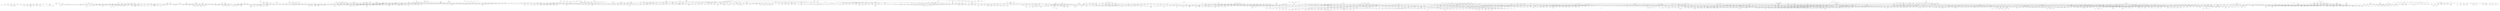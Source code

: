 strict graph "" {
	node [label="\N"];
	1	 [fontsize=12,
		height=0.3080555555555555,
		label="10,000 Maniacs",
		level=1,
		pos="269.68,-1732.53",
		weight=185348,
		width=3.310972222222222];
	248	 [fontsize=12,
		height=0.3080555555555555,
		label="Beth Orton",
		level=1,
		pos="-228.95,-1207.03",
		weight=312380,
		width=3.310972222222222];
	1 -- 248;
	10	 [fontsize=12,
		height=0.3080555555555555,
		label="*NSYNC",
		level=1,
		pos="-665.32,-1159.35",
		weight=286836,
		width=3.310972222222222];
	1065	 [fontsize=12,
		height=0.3080555555555555,
		label="Jessica Simpson",
		level=2,
		pos="-585.90,-952.47",
		weight=298868,
		width=3.310972222222222];
	10 -- 1065;
	100	 [fontsize=12,
		height=0.3080555555555555,
		label=Amiina,
		level=5,
		pos="-685.49,470.66",
		weight=132408,
		width=3.310972222222222];
	2041	 [fontsize=12,
		height=0.3080555555555555,
		label="The Album\nLeaf",
		level=5,
		pos="-665.95,488.22",
		weight=351326,
		width=3.310972222222222];
	100 -- 2041;
	1000	 [fontsize=12,
		height=0.3080555555555555,
		label=Incubus,
		level=1,
		pos="-89.31,-209.68",
		weight=1214650,
		width=3.310972222222222];
	831	 [fontsize=12,
		height=0.3080555555555555,
		label=Fuel,
		level=1,
		pos="15.70,-36.10",
		weight=373212,
		width=3.310972222222222];
	1000 -- 831;
	1001	 [fontsize=12,
		height=0.3080555555555555,
		label="India.Arie",
		level=3,
		pos="-3431.15,-3702.89",
		weight=272268,
		width=3.310972222222222];
	1476	 [fontsize=12,
		height=0.3080555555555555,
		label=Musiq,
		level=5,
		pos="-3819.91,-3682.89",
		weight=110855,
		width=3.310972222222222];
	1001 -- 1476;
	1002	 [fontsize=12,
		height=0.3080555555555555,
		label="Indigo Girls",
		level=1,
		pos="134.25,-1525.36",
		weight=175174,
		width=3.310972222222222];
	1002 -- 248;
	1003	 [fontsize=12,
		height=0.3080555555555555,
		label=Infernal,
		level=3,
		pos="-105.15,-129.21",
		weight=147992,
		width=3.310972222222222];
	1212	 [fontsize=12,
		height=0.3080555555555555,
		label="Kylie Minogue",
		level=2,
		pos="-215.19,-442.82",
		weight=780058,
		width=3.310972222222222];
	1003 -- 1212;
	2385	 [fontsize=12,
		height=0.3080555555555555,
		label="Uniting Nations",
		level=7,
		pos="-286.36,-749.08",
		weight=103026,
		width=3.310972222222222];
	1003 -- 2385;
	413	 [fontsize=12,
		height=0.3080555555555555,
		label=Cascada,
		level=5,
		pos="-121.47,-221.36",
		weight=422222,
		width=3.310972222222222];
	1003 -- 413;
	910	 [fontsize=12,
		height=0.3080555555555555,
		label="Groove Coverage",
		level=6,
		pos="-224.52,-510.18",
		weight=249442,
		width=3.310972222222222];
	1003 -- 910;
	986	 [fontsize=12,
		height=0.3080555555555555,
		label="Ian Van\nDahl",
		level=2,
		pos="10.81,-26.72",
		weight=207732,
		width=3.310972222222222];
	1003 -- 986;
	1004	 [fontsize=12,
		height=0.3080555555555555,
		label="In Flames",
		level=4,
		pos="-92.78,1882.83",
		weight=514041,
		width=3.310972222222222];
	542	 [fontsize=12,
		height=0.3080555555555555,
		label="Dark Tranquillity",
		level=5,
		pos="98.55,1205.51",
		weight=232932,
		width=3.310972222222222];
	1004 -- 542;
	1005	 [fontsize=12,
		height=0.3080555555555555,
		label="Ingrid Michaelson",
		level=3,
		pos="931.99,-722.75",
		weight=254827,
		width=3.310972222222222];
	1713	 [fontsize=12,
		height=0.3080555555555555,
		label="Regina Spektor",
		level=3,
		pos="851.12,-576.31",
		weight=689251,
		width=3.310972222222222];
	1005 -- 1713;
	2362	 [fontsize=12,
		height=0.3080555555555555,
		label="Tristan Prettyman",
		level=5,
		pos="307.52,-1252.56",
		weight=153970,
		width=3.310972222222222];
	1005 -- 2362;
	1006	 [fontsize=12,
		height=0.3080555555555555,
		label=Interpol,
		level=5,
		pos="-371.37,2231.78",
		weight=1087041,
		width=3.310972222222222];
	1127	 [fontsize=12,
		height=0.3080555555555555,
		label="Joy Division",
		level=6,
		pos="-58.35,1533.90",
		weight=764356,
		width=3.310972222222222];
	1006 -- 1127;
	1007	 [fontsize=12,
		height=0.3080555555555555,
		label=INXS,
		level=7,
		pos="688.45,2946.72",
		weight=514441,
		width=3.310972222222222];
	1389	 [fontsize=12,
		height=0.3080555555555555,
		label="Men at\nWork",
		level=7,
		pos="1011.63,2777.41",
		weight=251687,
		width=3.310972222222222];
	1007 -- 1389;
	1009	 [fontsize=12,
		height=0.3080555555555555,
		label="Iron &\nWine",
		level=4,
		pos="-1296.63,1322.90",
		weight=814278,
		width=3.310972222222222];
	797	 [fontsize=12,
		height=0.3080555555555555,
		label="Fleet Foxes",
		level=5,
		pos="-1232.95,1509.92",
		weight=368486,
		width=3.310972222222222];
	1009 -- 797;
	101	 [fontsize=12,
		height=0.3080555555555555,
		label="Amon Amarth",
		level=5,
		pos="-366.45,2615.72",
		weight=224808,
		width=3.310972222222222];
	101 -- 542;
	731	 [fontsize=12,
		height=0.3080555555555555,
		label=Ensiferum,
		level=5,
		pos="-1117.79,3465.60",
		weight=181637,
		width=3.310972222222222];
	101 -- 731;
	1010	 [fontsize=12,
		height=0.3080555555555555,
		label="Iron Butterfly",
		level=1,
		pos="2056.73,-78.08",
		weight=136163,
		width=3.310972222222222];
	1055	 [fontsize=12,
		height=0.3080555555555555,
		label="Jefferson Airplane",
		level=1,
		pos="2015.87,-197.89",
		weight=542912,
		width=3.310972222222222];
	1010 -- 1055;
	1011	 [fontsize=12,
		height=0.3080555555555555,
		label="Iron Maiden",
		level=3,
		pos="3670.55,5932.47",
		weight=836037,
		width=3.310972222222222];
	949	 [fontsize=12,
		height=0.3080555555555555,
		label=Helloween,
		level=5,
		pos="3724.10,5546.25",
		weight=297463,
		width=3.310972222222222];
	1011 -- 949;
	1012	 [fontsize=12,
		height=0.3080555555555555,
		label="Isaac Hayes",
		level=4,
		pos="2349.58,256.47",
		weight=272216,
		width=3.310972222222222];
	2200	 [fontsize=12,
		height=0.3080555555555555,
		label="The O'Jays",
		level=4,
		pos="2413.03,71.22",
		weight=143905,
		width=3.310972222222222];
	1012 -- 2200;
	1013	 [fontsize=12,
		height=0.3080555555555555,
		label=Isis,
		level=8,
		pos="171.05,1615.79",
		weight=176304,
		width=3.310972222222222];
	1361	 [fontsize=12,
		height=0.3080555555555555,
		label=Mastodon,
		level=7,
		pos="162.00,1049.83",
		weight=241190,
		width=3.310972222222222];
	1013 -- 1361;
	1014	 [fontsize=12,
		height=0.3080555555555555,
		label=Islands,
		level=5,
		pos="-1243.45,-300.87",
		weight=224987,
		width=3.310972222222222];
	2048	 [fontsize=12,
		height=0.3080555555555555,
		label="The Apples\nin Stereo",
		level=5,
		pos="-822.07,-249.03",
		weight=225617,
		width=3.310972222222222];
	1014 -- 2048;
	1016	 [fontsize=12,
		height=0.3080555555555555,
		label="Jack's Mannequin",
		level=4,
		pos="-4105.43,430.55",
		weight=308392,
		width=3.310972222222222];
	2161	 [fontsize=12,
		height=0.3080555555555555,
		label="The Hush\nSound",
		level=6,
		pos="-4268.65,3.18",
		weight=139773,
		width=3.310972222222222];
	1016 -- 2161;
	1017	 [fontsize=12,
		height=0.3080555555555555,
		label="Jackie Wilson",
		level=6,
		pos="2131.64,-4044.04",
		weight=124880,
		width=3.310972222222222];
	1351	 [fontsize=12,
		height=0.3080555555555555,
		label="Martha Reeves &\nThe Vandellas",
		level=8,
		pos="2224.68,-4112.95",
		weight=127315,
		width=3.310972222222222];
	1017 -- 1351;
	1018	 [fontsize=12,
		height=0.3080555555555555,
		label="Jack Johnson",
		level=7,
		pos="462.33,-1383.54",
		weight=1099826,
		width=3.310972222222222];
	1018 -- 2362;
	549	 [fontsize=12,
		height=0.3080555555555555,
		label="Dave Matthews &\nTim Reynolds",
		level=7,
		pos="1108.30,-861.75",
		weight=110409,
		width=3.310972222222222];
	1018 -- 549;
	1019	 [fontsize=12,
		height=0.3080555555555555,
		label="Jackson Browne",
		level=5,
		pos="1752.11,-1275.34",
		weight=221481,
		width=3.310972222222222];
	2402	 [fontsize=12,
		height=0.3080555555555555,
		label="Van Morrison",
		level=7,
		pos="1902.49,-1081.54",
		weight=650090,
		width=3.310972222222222];
	1019 -- 2402;
	102	 [fontsize=12,
		height=0.3080555555555555,
		label="Amon Tobin",
		level=2,
		pos="37.69,8.32",
		weight=440972,
		width=3.310972222222222];
	2123	 [fontsize=12,
		height=0.3080555555555555,
		label="The Dust\nBrothers",
		level=5,
		pos="53.63,20.03",
		weight=141869,
		width=3.310972222222222];
	102 -- 2123;
	1020	 [fontsize=12,
		height=0.3080555555555555,
		label="Jaco Pastorius",
		level=8,
		pos="5517.30,-2506.85",
		weight=135399,
		width=3.310972222222222];
	443	 [fontsize=12,
		height=0.3080555555555555,
		label="Chick Corea",
		level=4,
		pos="5639.03,-2742.68",
		weight=166943,
		width=3.310972222222222];
	1020 -- 443;
	1021	 [fontsize=12,
		height=0.3080555555555555,
		label="Jacques Brel",
		level=8,
		pos="3340.58,-3550.43",
		weight=143415,
		width=3.310972222222222];
	1827	 [fontsize=12,
		height=0.3080555555555555,
		label="Serge Gainsbourg",
		level=8,
		pos="3485.68,-3887.11",
		weight=234416,
		width=3.310972222222222];
	1021 -- 1827;
	382	 [fontsize=12,
		height=0.3080555555555555,
		label="Édith Piaf",
		level=7,
		pos="3202.93,-3342.42",
		weight=235332,
		width=3.310972222222222];
	1021 -- 382;
	1023	 [fontsize=12,
		height=0.3080555555555555,
		label="Jaga Jazzist",
		level=2,
		pos="-1487.84,-488.41",
		weight=162373,
		width=3.310972222222222];
	1867	 [fontsize=12,
		height=0.3080555555555555,
		label=Skalpel,
		level=2,
		pos="-1739.84,-390.75",
		weight=186939,
		width=3.310972222222222];
	1023 -- 1867;
	2090	 [fontsize=12,
		height=0.3080555555555555,
		label="The Cinematic\nOrchestra",
		level=2,
		pos="-1563.82,-411.69",
		weight=432356,
		width=3.310972222222222];
	1023 -- 2090;
	24	 [fontsize=12,
		height=0.3080555555555555,
		label="9 Lazy\n9",
		level=2,
		pos="-532.16,-164.21",
		weight=168403,
		width=3.310972222222222];
	1023 -- 24;
	2468	 [fontsize=12,
		height=0.3080555555555555,
		label="Xploding Plastix",
		level=2,
		pos="-1680.09,-493.77",
		weight=143982,
		width=3.310972222222222];
	1023 -- 2468;
	1024	 [fontsize=12,
		height=0.3080555555555555,
		label="Jagged Edge",
		level=1,
		pos="-3368.97,-4202.64",
		weight=120661,
		width=3.310972222222222];
	1083	 [fontsize=12,
		height=0.3080555555555555,
		label=Joe,
		level=1,
		pos="-3941.06,-4480.16",
		weight=135278,
		width=3.310972222222222];
	1024 -- 1083;
	1025	 [fontsize=12,
		height=0.3080555555555555,
		label=Jakatta,
		level=3,
		pos="-96.36,-2.55",
		weight=134443,
		width=3.310972222222222];
	774	 [fontsize=12,
		height=0.3080555555555555,
		label="FC/Kahuna",
		level=3,
		pos="-116.90,-2.03",
		weight=113815,
		width=3.310972222222222];
	1025 -- 774;
	1026	 [fontsize=12,
		height=0.3080555555555555,
		label=Jamelia,
		level=4,
		pos="-214.48,-239.15",
		weight=241433,
		width=3.310972222222222];
	1477	 [fontsize=12,
		height=0.3080555555555555,
		label="Mutya Buena",
		level=4,
		pos="-183.26,-257.90",
		weight=149083,
		width=3.310972222222222];
	1026 -- 1477;
	1027	 [fontsize=12,
		height=0.3080555555555555,
		label=James,
		level=8,
		pos="600.27,380.54",
		weight=246690,
		width=3.310972222222222];
	1044	 [fontsize=12,
		height=0.3080555555555555,
		label="Jarvis Cocker",
		level=7,
		pos="406.86,227.87",
		weight=102396,
		width=3.310972222222222];
	1027 -- 1044;
	1028	 [fontsize=12,
		height=0.3080555555555555,
		label="James Blunt",
		level=5,
		pos="166.27,-93.07",
		weight=873851,
		width=3.310972222222222];
	1169	 [fontsize=12,
		height=0.3080555555555555,
		label=Keane,
		level=5,
		pos="222.69,-91.08",
		weight=1088831,
		width=3.310972222222222];
	1028 -- 1169;
	2002	 [fontsize=12,
		height=0.3080555555555555,
		label="Take That",
		level=4,
		pos="165.53,-126.66",
		weight=319087,
		width=3.310972222222222];
	1028 -- 2002;
	1029	 [fontsize=12,
		height=0.3080555555555555,
		label="James Brown",
		level=4,
		pos="3119.23,-474.35",
		weight=595105,
		width=3.310972222222222];
	264	 [fontsize=12,
		height=0.3080555555555555,
		label="Bill Withers",
		level=4,
		pos="3010.23,-685.64",
		weight=342098,
		width=3.310972222222222];
	1029 -- 264;
	103	 [fontsize=12,
		height=0.3080555555555555,
		label=Amorphis,
		level=5,
		pos="15.34,1365.91",
		weight=206114,
		width=3.310972222222222];
	103 -- 542;
	1030	 [fontsize=12,
		height=0.3080555555555555,
		label="James Horner",
		level=3,
		pos="-16.04,109.83",
		weight=184293,
		width=3.310972222222222];
	1090	 [fontsize=12,
		height=0.3080555555555555,
		label="John Barry",
		level=3,
		pos="-3.88,118.71",
		weight=123109,
		width=3.310972222222222];
	1030 -- 1090;
	1199	 [fontsize=12,
		height=0.3080555555555555,
		label="Klaus Badelt",
		level=3,
		pos="-22.84,97.59",
		weight=211545,
		width=3.310972222222222];
	1030 -- 1199;
	246	 [fontsize=12,
		height=0.3080555555555555,
		label="Bernard Herrmann",
		level=3,
		pos="-4.68,106.39",
		weight=176836,
		width=3.310972222222222];
	1030 -- 246;
	1031	 [fontsize=12,
		height=0.3080555555555555,
		label="James Morrison",
		level=3,
		pos="814.11,-2352.47",
		weight=450459,
		width=3.310972222222222];
	1142	 [fontsize=12,
		height=0.3080555555555555,
		label="Justin Nozuka",
		level=5,
		pos="513.05,-1874.32",
		weight=107972,
		width=3.310972222222222];
	1031 -- 1142;
	1032	 [fontsize=12,
		height=0.3080555555555555,
		label="James Newton\nHoward",
		level=3,
		pos="-8.89,83.14",
		weight=129302,
		width=3.310972222222222];
	1032 -- 1199;
	1033	 [fontsize=12,
		height=0.3080555555555555,
		label="James Taylor",
		level=7,
		pos="1936.44,-1269.68",
		weight=347328,
		width=3.310972222222222];
	1093	 [fontsize=12,
		height=0.3080555555555555,
		label="John Denver",
		level=6,
		pos="1921.53,-1440.91",
		weight=185614,
		width=3.310972222222222];
	1033 -- 1093;
	1033 -- 2402;
	1034	 [fontsize=12,
		height=0.3080555555555555,
		label="Jamie Cullum",
		level=8,
		pos="-1803.92,-1071.45",
		weight=450203,
		width=3.310972222222222];
	1125	 [fontsize=12,
		height=0.3080555555555555,
		label="Joss Stone",
		level=3,
		pos="-1623.63,-837.51",
		weight=487412,
		width=3.310972222222222];
	1034 -- 1125;
	1036	 [fontsize=12,
		height=0.3080555555555555,
		label="Jamie T",
		level=6,
		pos="33.51,-32.40",
		weight=142957,
		width=3.310972222222222];
	1144	 [fontsize=12,
		height=0.3080555555555555,
		label="Just Jack",
		level=6,
		pos="10.57,-22.22",
		weight=182697,
		width=3.310972222222222];
	1036 -- 1144;
	1037	 [fontsize=12,
		height=0.3080555555555555,
		label=Jamiroquai,
		level=8,
		pos="-625.21,-82.45",
		weight=794992,
		width=3.310972222222222];
	2222	 [fontsize=12,
		height=0.3080555555555555,
		label="The Quantic\nSoul Orchestra",
		level=4,
		pos="-631.42,-65.25",
		weight=109821,
		width=3.310972222222222];
	1037 -- 2222;
	1039	 [fontsize=12,
		height=0.3080555555555555,
		label="Janet Jackson",
		level=2,
		pos="-1077.08,-1003.73",
		weight=474302,
		width=3.310972222222222];
	1340	 [fontsize=12,
		height=0.3080555555555555,
		label="Mariah Carey",
		level=4,
		pos="-523.31,-643.05",
		weight=720333,
		width=3.310972222222222];
	1039 -- 1340;
	104	 [fontsize=12,
		height=0.3080555555555555,
		label="Amos Lee",
		level=4,
		pos="558.24,-968.76",
		weight=276612,
		width=3.310972222222222];
	104 -- 2362;
	1040	 [fontsize=12,
		height=0.3080555555555555,
		label="Janis Joplin",
		level=7,
		pos="2211.97,-1219.40",
		weight=541450,
		width=3.310972222222222];
	2166	 [fontsize=12,
		height=0.3080555555555555,
		label="The Jimi\nHendrix Experience",
		level=1,
		pos="2007.15,-393.53",
		weight=495688,
		width=3.310972222222222];
	1040 -- 2166;
	1042	 [fontsize=12,
		height=0.3080555555555555,
		label="Jarabe de\nPalo",
		level=4,
		pos="755.63,-1022.38",
		weight=173446,
		width=3.310972222222222];
	1291	 [fontsize=12,
		height=0.3080555555555555,
		label="Los Rodríguez",
		level=5,
		pos="668.20,-1093.70",
		weight=102724,
		width=3.310972222222222];
	1042 -- 1291;
	225	 [fontsize=12,
		height=0.3080555555555555,
		label=Bebe,
		level=4,
		pos="818.02,-913.80",
		weight=125493,
		width=3.310972222222222];
	1042 -- 225;
	1043	 [fontsize=12,
		height=0.3080555555555555,
		label="Ja Rule",
		level=2,
		pos="-1829.39,-3587.38",
		weight=197508,
		width=3.310972222222222];
	1284	 [fontsize=12,
		height=0.3080555555555555,
		label="Lloyd Banks",
		level=2,
		pos="-1398.67,-3540.96",
		weight=141309,
		width=3.310972222222222];
	1043 -- 1284;
	2116	 [fontsize=12,
		height=0.3080555555555555,
		label="The Divine\nComedy",
		level=8,
		pos="623.74,374.21",
		weight=145381,
		width=3.310972222222222];
	1044 -- 2116;
	2281	 [fontsize=12,
		height=0.3080555555555555,
		label="The Verve",
		level=7,
		pos="78.50,11.60",
		weight=923596,
		width=3.310972222222222];
	1044 -- 2281;
	1045	 [fontsize=12,
		height=0.3080555555555555,
		label="Jason Mraz",
		level=8,
		pos="106.36,-1216.89",
		weight=643326,
		width=3.310972222222222];
	1045 -- 2362;
	1046	 [fontsize=12,
		height=0.3080555555555555,
		label="Jay-Jay Johanson",
		level=5,
		pos="-6.06,1.13",
		weight=133300,
		width=3.310972222222222];
	2386	 [fontsize=12,
		height=0.3080555555555555,
		label=UNKLE,
		level=5,
		pos="11.17,11.22",
		weight=490687,
		width=3.310972222222222];
	1046 -- 2386;
	1047	 [fontsize=12,
		height=0.3080555555555555,
		label="Jay-Z",
		level=7,
		pos="-1734.80,-2231.79",
		weight=638981,
		width=3.310972222222222];
	1305	 [fontsize=12,
		height=0.3080555555555555,
		label=Ludacris,
		level=7,
		pos="-1059.58,-1495.27",
		weight=423907,
		width=3.310972222222222];
	1047 -- 1305;
	1457	 [fontsize=12,
		height=0.3080555555555555,
		label="Mos Def",
		level=6,
		pos="-2158.27,-2832.83",
		weight=311431,
		width=3.310972222222222];
	1047 -- 1457;
	1048	 [fontsize=12,
		height=0.3080555555555555,
		label="Jay-Z and\nLinkin Park",
		level=6,
		pos="552.64,1487.51",
		weight=330083,
		width=3.310972222222222];
	1591	 [fontsize=12,
		height=0.3080555555555555,
		label="Papa Roach",
		level=2,
		pos="238.15,1014.23",
		weight=780535,
		width=3.310972222222222];
	1048 -- 1591;
	1050	 [fontsize=12,
		height=0.3080555555555555,
		label=Jazzanova,
		level=2,
		pos="27.82,150.27",
		weight=300664,
		width=3.310972222222222];
	1213	 [fontsize=12,
		height=0.3080555555555555,
		label="Kyoto Jazz\nMassive",
		level=2,
		pos="18.32,169.52",
		weight=129760,
		width=3.310972222222222];
	1050 -- 1213;
	1052	 [fontsize=12,
		height=0.3080555555555555,
		label="Jean-Michel Jarre",
		level=5,
		pos="6150.55,1552.79",
		weight=228313,
		width=3.310972222222222];
	2009	 [fontsize=12,
		height=0.3080555555555555,
		label="Tangerine Dream",
		level=5,
		pos="5909.37,926.32",
		weight=165123,
		width=3.310972222222222];
	1052 -- 2009;
	2472	 [fontsize=12,
		height=0.3080555555555555,
		label=Yanni,
		level=5,
		pos="5996.14,2339.90",
		weight=141870,
		width=3.310972222222222];
	1052 -- 2472;
	574	 [fontsize=12,
		height=0.3080555555555555,
		label="Deep Forest",
		level=5,
		pos="5824.62,1404.82",
		weight=226153,
		width=3.310972222222222];
	1052 -- 574;
	1053	 [fontsize=12,
		height=0.3080555555555555,
		label="Jedi Mind\nTricks",
		level=8,
		pos="-2844.70,-4278.26",
		weight=166554,
		width=3.310972222222222];
	996	 [fontsize=12,
		height=0.3080555555555555,
		label="Immortal Technique",
		level=6,
		pos="-2624.73,-3993.78",
		weight=171592,
		width=3.310972222222222];
	1053 -- 996;
	1054	 [fontsize=12,
		height=0.3080555555555555,
		label="Jeff Buckley",
		level=7,
		pos="-1821.97,2066.13",
		weight=761225,
		width=3.310972222222222];
	1523	 [fontsize=12,
		height=0.3080555555555555,
		label="Nick Drake",
		level=4,
		pos="-2257.64,1944.90",
		weight=657487,
		width=3.310972222222222];
	1054 -- 1523;
	1055 -- 2166;
	1056	 [fontsize=12,
		height=0.3080555555555555,
		label=Jem,
		level=3,
		pos="-178.28,446.92",
		weight=484415,
		width=3.310972222222222];
	272	 [fontsize=12,
		height=0.3080555555555555,
		label="Bitter:Sweet",
		level=7,
		pos="-118.25,307.99",
		weight=122634,
		width=3.310972222222222];
	1056 -- 272;
	1057	 [fontsize=12,
		height=0.3080555555555555,
		label="Jennifer Hudson",
		level=3,
		pos="-1198.85,-808.97",
		weight=115919,
		width=3.310972222222222];
	1057 -- 1125;
	1057 -- 1340;
	1058	 [fontsize=12,
		height=0.3080555555555555,
		label="Jennifer Lopez",
		level=5,
		pos="-758.50,-547.14",
		weight=570845,
		width=3.310972222222222];
	1058 -- 1340;
	106	 [fontsize=12,
		height=0.3080555555555555,
		label="Amy Macdonald",
		level=3,
		pos="485.46,-2981.15",
		weight=327841,
		width=3.310972222222222];
	944	 [fontsize=12,
		height=0.3080555555555555,
		label="Heather Nova",
		level=3,
		pos="415.60,-1978.23",
		weight=228168,
		width=3.310972222222222];
	106 -- 944;
	1060	 [fontsize=12,
		height=0.3080555555555555,
		label="Jens Lekman",
		level=6,
		pos="-4496.64,-1147.96",
		weight=242322,
		width=3.310972222222222];
	2272	 [fontsize=12,
		height=0.3080555555555555,
		label="The Tough\nAlliance",
		level=8,
		pos="-4186.27,-1182.86",
		weight=114582,
		width=3.310972222222222];
	1060 -- 2272;
	1063	 [fontsize=12,
		height=0.3080555555555555,
		label="Jerry Lee\nLewis",
		level=7,
		pos="895.49,-4524.29",
		weight=202282,
		width=3.310972222222222];
	2126	 [fontsize=12,
		height=0.3080555555555555,
		label="The Everly\nBrothers",
		level=7,
		pos="1132.70,-4306.91",
		weight=182204,
		width=3.310972222222222];
	1063 -- 2126;
	1064	 [fontsize=12,
		height=0.3080555555555555,
		label="Jesse McCartney",
		level=1,
		pos="-1151.99,-467.10",
		weight=202719,
		width=3.310972222222222];
	958	 [fontsize=12,
		height=0.3080555555555555,
		label="Hilary Duff",
		level=2,
		pos="-442.18,-328.03",
		weight=408619,
		width=3.310972222222222];
	1064 -- 958;
	164	 [fontsize=12,
		height=0.3080555555555555,
		label="Ashlee Simpson",
		level=4,
		pos="-279.49,-328.94",
		weight=469115,
		width=3.310972222222222];
	1065 -- 164;
	1066	 [fontsize=12,
		height=0.3080555555555555,
		label=Jet,
		level=7,
		pos="336.92,111.21",
		weight=747836,
		width=3.310972222222222];
	2291	 [fontsize=12,
		height=0.3080555555555555,
		label="The White\nStripes",
		level=6,
		pos="348.65,10.13",
		weight=1242635,
		width=3.310972222222222];
	1066 -- 2291;
	1067	 [fontsize=12,
		height=0.3080555555555555,
		label="Jethro Tull",
		level=8,
		pos="4061.12,-866.91",
		weight=456792,
		width=3.310972222222222];
	806	 [fontsize=12,
		height=0.3080555555555555,
		label=Focus,
		level=8,
		pos="4073.04,-475.78",
		weight=110746,
		width=3.310972222222222];
	1067 -- 806;
	1068	 [fontsize=12,
		height=0.3080555555555555,
		label=Jewel,
		level=3,
		pos="98.57,-999.26",
		weight=485526,
		width=3.310972222222222];
	1387	 [fontsize=12,
		height=0.3080555555555555,
		label="Melissa Etheridge",
		level=5,
		pos="58.10,-897.11",
		weight=181427,
		width=3.310972222222222];
	1068 -- 1387;
	1069	 [fontsize=12,
		height=0.3080555555555555,
		label="Jill Scott",
		level=5,
		pos="-3614.92,-3932.63",
		weight=233196,
		width=3.310972222222222];
	1069 -- 1476;
	107	 [fontsize=12,
		height=0.3080555555555555,
		label="Amy Winehouse",
		level=3,
		pos="-1660.30,-969.60",
		weight=1006978,
		width=3.310972222222222];
	107 -- 1125;
	1070	 [fontsize=12,
		height=0.3080555555555555,
		label="Jim Croce",
		level=5,
		pos="2061.91,-1381.49",
		weight=143632,
		width=3.310972222222222];
	1070 -- 1093;
	1071	 [fontsize=12,
		height=0.3080555555555555,
		label="Jimi Hendrix",
		level=6,
		pos="2010.03,-722.34",
		weight=1088057,
		width=3.310972222222222];
	1071 -- 2166;
	1073	 [fontsize=12,
		height=0.3080555555555555,
		label="Jimmy Buffett",
		level=3,
		pos="2068.52,-1362.74",
		weight=131225,
		width=3.310972222222222];
	1073 -- 1093;
	1074	 [fontsize=12,
		height=0.3080555555555555,
		label="Jimmy Eat\nWorld",
		level=3,
		pos="699.73,-563.09",
		weight=936209,
		width=3.310972222222222];
	2050	 [fontsize=12,
		height=0.3080555555555555,
		label="The Ataris",
		level=4,
		pos="206.03,-231.80",
		weight=402386,
		width=3.310972222222222];
	1074 -- 2050;
	840	 [fontsize=12,
		height=0.3080555555555555,
		label="Further Seems\nForever",
		level=8,
		pos="1394.83,-469.28",
		weight=138114,
		width=3.310972222222222];
	1074 -- 840;
	1075	 [fontsize=12,
		height=0.3080555555555555,
		label="Jim Sturgess",
		level=7,
		pos="1366.86,3061.95",
		weight=124086,
		width=3.310972222222222];
	326	 [fontsize=12,
		height=0.3080555555555555,
		label=Bono,
		level=7,
		pos="1365.53,2699.97",
		weight=121569,
		width=3.310972222222222];
	1075 -- 326;
	1076	 [fontsize=12,
		height=0.3080555555555555,
		label="J.J. Cale",
		level=7,
		pos="1964.48,61.23",
		weight=165374,
		width=3.310972222222222];
	1104	 [fontsize=12,
		height=0.3080555555555555,
		label="Johnny Winter",
		level=3,
		pos="1659.70,62.95",
		weight=131056,
		width=3.310972222222222];
	1076 -- 1104;
	1078	 [fontsize=12,
		height=0.3080555555555555,
		label="Joan Baez",
		level=7,
		pos="-3336.22,1814.77",
		weight=237307,
		width=3.310972222222222];
	1250	 [fontsize=12,
		height=0.3080555555555555,
		label="Leonard Cohen",
		level=7,
		pos="-3154.00,1848.19",
		weight=536625,
		width=3.310972222222222];
	1078 -- 1250;
	1079	 [fontsize=12,
		height=0.3080555555555555,
		label="Joanna Newsom",
		level=3,
		pos="885.19,-691.74",
		weight=368213,
		width=3.310972222222222];
	1079 -- 1713;
	108	 [fontsize=12,
		height=0.3080555555555555,
		label=Anastacia,
		level=5,
		pos="-201.30,-95.92",
		weight=391929,
		width=3.310972222222222];
	1792	 [fontsize=12,
		height=0.3080555555555555,
		label="Sarah Connor",
		level=5,
		pos="-399.00,-134.44",
		weight=121431,
		width=3.310972222222222];
	108 -- 1792;
	586	 [fontsize=12,
		height=0.3080555555555555,
		label="Delta Goodrem",
		level=5,
		pos="-378.31,-142.77",
		weight=210939,
		width=3.310972222222222];
	108 -- 586;
	1080	 [fontsize=12,
		height=0.3080555555555555,
		label="Joan Osborne",
		level=2,
		pos="278.38,-1151.97",
		weight=205205,
		width=3.310972222222222];
	1080 -- 1387;
	1602	 [fontsize=12,
		height=0.3080555555555555,
		label="Patty Griffin",
		level=5,
		pos="139.34,-980.46",
		weight=129702,
		width=3.310972222222222];
	1080 -- 1602;
	1860	 [fontsize=12,
		height=0.3080555555555555,
		label="Sinéad O'Connor",
		level=1,
		pos="166.62,-1068.56",
		weight=431116,
		width=3.310972222222222];
	1080 -- 1860;
	19	 [fontsize=12,
		height=0.3080555555555555,
		label="4 Non\nBlondes",
		level=1,
		pos="555.80,-768.57",
		weight=176534,
		width=3.310972222222222];
	1080 -- 19;
	1082	 [fontsize=12,
		height=0.3080555555555555,
		label="João Gilberto",
		level=5,
		pos="255.65,-102.38",
		weight=139669,
		width=3.310972222222222];
	171	 [fontsize=12,
		height=0.3080555555555555,
		label="Astrud Gilberto",
		level=5,
		pos="262.02,-120.32",
		weight=230331,
		width=3.310972222222222];
	1082 -- 171;
	866	 [fontsize=12,
		height=0.3080555555555555,
		label="Gilberto Gil",
		level=8,
		pos="251.48,-5.13",
		weight=144354,
		width=3.310972222222222];
	1082 -- 866;
	1283	 [fontsize=12,
		height=0.3080555555555555,
		label=Lloyd,
		level=7,
		pos="-3686.50,-5099.45",
		weight=127864,
		width=3.310972222222222];
	1083 -- 1283;
	1344	 [fontsize=12,
		height=0.3080555555555555,
		label=Mario,
		level=6,
		pos="-4383.00,-4750.31",
		weight=209723,
		width=3.310972222222222];
	1083 -- 1344;
	1083 -- 1476;
	1520	 [fontsize=12,
		height=0.3080555555555555,
		label="Ne-Yo",
		level=3,
		pos="-4543.89,-4324.64",
		weight=449705,
		width=3.310972222222222];
	1083 -- 1520;
	1565	 [fontsize=12,
		height=0.3080555555555555,
		label=Omarion,
		level=1,
		pos="-4547.50,-5161.88",
		weight=160896,
		width=3.310972222222222];
	1083 -- 1565;
	1736	 [fontsize=12,
		height=0.3080555555555555,
		label="R. Kelly",
		level=1,
		pos="-4867.30,-4518.70",
		weight=377998,
		width=3.310972222222222];
	1083 -- 1736;
	2391	 [fontsize=12,
		height=0.3080555555555555,
		label=Usher,
		level=1,
		pos="-3084.72,-4828.72",
		weight=546757,
		width=3.310972222222222];
	1083 -- 2391;
	3	 [fontsize=12,
		height=0.3080555555555555,
		label=112,
		level=1,
		pos="-4823.34,-3815.14",
		weight=145079,
		width=3.310972222222222];
	1083 -- 3;
	310	 [fontsize=12,
		height=0.3080555555555555,
		label="Bobby Valentino",
		level=1,
		pos="-4207.93,-5563.62",
		weight=106056,
		width=3.310972222222222];
	1083 -- 310;
	503	 [fontsize=12,
		height=0.3080555555555555,
		label="Craig David",
		level=6,
		pos="-3484.42,-4557.07",
		weight=312181,
		width=3.310972222222222];
	1083 -- 503;
	870	 [fontsize=12,
		height=0.3080555555555555,
		label=Ginuwine,
		level=1,
		pos="-3040.46,-5185.48",
		weight=139416,
		width=3.310972222222222];
	1083 -- 870;
	1084	 [fontsize=12,
		height=0.3080555555555555,
		label="Joe Cocker",
		level=7,
		pos="1630.46,386.20",
		weight=419628,
		width=3.310972222222222];
	455	 [fontsize=12,
		height=0.3080555555555555,
		label="Chris Rea",
		level=8,
		pos="1530.08,516.32",
		weight=230694,
		width=3.310972222222222];
	1084 -- 455;
	1086	 [fontsize=12,
		height=0.3080555555555555,
		label="Joe Jackson",
		level=8,
		pos="-4339.72,3897.41",
		weight=163950,
		width=3.310972222222222];
	713	 [fontsize=12,
		height=0.3080555555555555,
		label="Elvis Costello",
		level=7,
		pos="-4139.09,3716.94",
		weight=477693,
		width=3.310972222222222];
	1086 -- 713;
	1087	 [fontsize=12,
		height=0.3080555555555555,
		label="Joe Purdy",
		level=4,
		pos="293.68,-1456.48",
		weight=138028,
		width=3.310972222222222];
	2288	 [fontsize=12,
		height=0.3080555555555555,
		label="The Weepies",
		level=4,
		pos="164.07,-1338.79",
		weight=220100,
		width=3.310972222222222];
	1087 -- 2288;
	1088	 [fontsize=12,
		height=0.3080555555555555,
		label="Joe Walsh",
		level=6,
		pos="2352.99,-1849.69",
		weight=142417,
		width=3.310972222222222];
	2313	 [fontsize=12,
		height=0.3080555555555555,
		label="Three Dog\nNight",
		level=5,
		pos="2537.63,-1528.74",
		weight=211350,
		width=3.310972222222222];
	1088 -- 2313;
	644	 [fontsize=12,
		height=0.3080555555555555,
		label="Don Henley",
		level=7,
		pos="2713.60,-1721.90",
		weight=207460,
		width=3.310972222222222];
	1088 -- 644;
	681	 [fontsize=12,
		height=0.3080555555555555,
		label="Eddie Money",
		level=7,
		pos="2774.47,-1486.94",
		weight=110609,
		width=3.310972222222222];
	1088 -- 681;
	798	 [fontsize=12,
		height=0.3080555555555555,
		label="Fleetwood Mac",
		level=5,
		pos="2962.64,-1567.41",
		weight=675635,
		width=3.310972222222222];
	1088 -- 798;
	807	 [fontsize=12,
		height=0.3080555555555555,
		label=Foghat,
		level=6,
		pos="1188.42,-1419.66",
		weight=139956,
		width=3.310972222222222];
	1088 -- 807;
	1089	 [fontsize=12,
		height=0.3080555555555555,
		label="John Mayall &\nThe Bluesbreakers",
		level=3,
		pos="2075.61,245.61",
		weight=118074,
		width=3.310972222222222];
	1089 -- 1104;
	1089 -- 455;
	109	 [fontsize=12,
		height=0.3080555555555555,
		label=Anathema,
		level=5,
		pos="2473.56,6646.75",
		weight=257668,
		width=3.310972222222222];
	2318	 [fontsize=12,
		height=0.3080555555555555,
		label=Tiamat,
		level=5,
		pos="2114.25,6778.48",
		weight=159323,
		width=3.310972222222222];
	109 -- 2318;
	1091	 [fontsize=12,
		height=0.3080555555555555,
		label="John Cale",
		level=1,
		pos="-3158.78,3145.97",
		weight=123519,
		width=3.310972222222222];
	1297	 [fontsize=12,
		height=0.3080555555555555,
		label="Lou Reed",
		level=7,
		pos="-3635.15,3267.42",
		weight=592004,
		width=3.310972222222222];
	1091 -- 1297;
	1092	 [fontsize=12,
		height=0.3080555555555555,
		label="John Coltrane",
		level=5,
		pos="4832.36,-2251.78",
		weight=378942,
		width=3.310972222222222];
	431	 [fontsize=12,
		height=0.3080555555555555,
		label="Charlie Parker",
		level=5,
		pos="4271.24,-2386.21",
		weight=238264,
		width=3.310972222222222];
	1092 -- 431;
	1504	 [fontsize=12,
		height=0.3080555555555555,
		label="Neil Diamond",
		level=6,
		pos="1904.20,-1595.49",
		weight=277139,
		width=3.310972222222222];
	1093 -- 1504;
	211	 [fontsize=12,
		height=0.3080555555555555,
		label="Barry Manilow",
		level=3,
		pos="1980.61,-1235.72",
		weight=149528,
		width=3.310972222222222];
	1093 -- 211;
	409	 [fontsize=12,
		height=0.3080555555555555,
		label=Carpenters,
		level=2,
		pos="2078.51,-1523.09",
		weight=272974,
		width=3.310972222222222];
	1093 -- 409;
	645	 [fontsize=12,
		height=0.3080555555555555,
		label="Don McLean",
		level=4,
		pos="1800.94,-1541.52",
		weight=245217,
		width=3.310972222222222];
	1093 -- 645;
	1094	 [fontsize=12,
		height=0.3080555555555555,
		label="John Frusciante",
		level=8,
		pos="541.27,58.31",
		weight=232780,
		width=3.310972222222222];
	1094 -- 2291;
	1096	 [fontsize=12,
		height=0.3080555555555555,
		label="John Lee\nHooker",
		level=3,
		pos="1798.31,336.93",
		weight=276549,
		width=3.310972222222222];
	1700	 [fontsize=12,
		height=0.3080555555555555,
		label="Ray Charles",
		level=4,
		pos="1763.84,357.23",
		weight=603951,
		width=3.310972222222222];
	1096 -- 1700;
	368	 [fontsize=12,
		height=0.3080555555555555,
		label="Buddy Guy",
		level=3,
		pos="1899.39,224.88",
		weight=168170,
		width=3.310972222222222];
	1096 -- 368;
	1097	 [fontsize=12,
		height=0.3080555555555555,
		label="John Legend",
		level=3,
		pos="-4379.73,-3494.63",
		weight=420828,
		width=3.310972222222222];
	1097 -- 1476;
	1098	 [fontsize=12,
		height=0.3080555555555555,
		label="John Lennon",
		level=7,
		pos="955.17,-3019.05",
		weight=850977,
		width=3.310972222222222];
	1608	 [fontsize=12,
		height=0.3080555555555555,
		label="Paul McCartney",
		level=7,
		pos="865.82,-2846.57",
		weight=490203,
		width=3.310972222222222];
	1098 -- 1608;
	1099	 [fontsize=12,
		height=0.3080555555555555,
		label="John Martyn",
		level=8,
		pos="-2927.51,1523.29",
		weight=104145,
		width=3.310972222222222];
	1111	 [fontsize=12,
		height=0.3080555555555555,
		label="Joni Mitchell",
		level=5,
		pos="-3296.48,1717.66",
		weight=403885,
		width=3.310972222222222];
	1099 -- 1111;
	1099 -- 1250;
	1099 -- 1523;
	2325	 [fontsize=12,
		height=0.3080555555555555,
		label="Tim Buckley",
		level=8,
		pos="-3292.77,1448.32",
		weight=140198,
		width=3.310972222222222];
	1099 -- 2325;
	11	 [fontsize=12,
		height=0.3080555555555555,
		label="2Pac",
		level=2,
		pos="-433.84,-4851.07",
		weight=562588,
		width=3.310972222222222];
	1890	 [fontsize=12,
		height=0.3080555555555555,
		label="Snoop Dogg",
		level=2,
		pos="-655.67,-4394.83",
		weight=617991,
		width=3.310972222222222];
	11 -- 1890;
	110	 [fontsize=12,
		height=0.3080555555555555,
		label=Anberlin,
		level=3,
		pos="-1761.25,-235.88",
		weight=323719,
		width=3.310972222222222];
	2044	 [fontsize=12,
		height=0.3080555555555555,
		label="The Almost",
		level=3,
		pos="-1899.18,-210.86",
		weight=103130,
		width=3.310972222222222];
	110 -- 2044;
	1101	 [fontsize=12,
		height=0.3080555555555555,
		label="John Mayer",
		level=5,
		pos="946.22,-1151.35",
		weight=788419,
		width=3.310972222222222];
	1101 -- 549;
	1102	 [fontsize=12,
		height=0.3080555555555555,
		label="John Mayer\nTrio",
		level=5,
		pos="1547.64,-1178.57",
		weight=101264,
		width=3.310972222222222];
	218	 [fontsize=12,
		height=0.3080555555555555,
		label="B.B. King &\nEric Clapton",
		level=3,
		pos="1642.78,-591.71",
		weight=158894,
		width=3.310972222222222];
	1102 -- 218;
	1102 -- 549;
	1103	 [fontsize=12,
		height=0.3080555555555555,
		label="John Mellencamp",
		level=7,
		pos="955.45,-1632.68",
		weight=250401,
		width=3.310972222222222];
	1972	 [fontsize=12,
		height=0.3080555555555555,
		label=Styx,
		level=5,
		pos="632.73,-1490.04",
		weight=338729,
		width=3.310972222222222];
	1103 -- 1972;
	1759	 [fontsize=12,
		height=0.3080555555555555,
		label="Rory Gallagher",
		level=8,
		pos="1869.74,-17.09",
		weight=121587,
		width=3.310972222222222];
	1104 -- 1759;
	1955	 [fontsize=12,
		height=0.3080555555555555,
		label="Stevie Ray\nVaughan",
		level=3,
		pos="1497.39,104.42",
		weight=291941,
		width=3.310972222222222];
	1104 -- 1955;
	2001	 [fontsize=12,
		height=0.3080555555555555,
		label="Taj Mahal",
		level=7,
		pos="1675.94,-689.39",
		weight=110103,
		width=3.310972222222222];
	1104 -- 2001;
	2028	 [fontsize=12,
		height=0.3080555555555555,
		label="Ten Years\nAfter",
		level=7,
		pos="1527.46,-25.66",
		weight=186994,
		width=3.310972222222222];
	1104 -- 2028;
	1104 -- 218;
	219	 [fontsize=12,
		height=0.3080555555555555,
		label="B.B. King",
		level=3,
		pos="1644.72,202.75",
		weight=309738,
		width=3.310972222222222];
	1104 -- 219;
	1104 -- 368;
	398	 [fontsize=12,
		height=0.3080555555555555,
		label="Canned Heat",
		level=7,
		pos="1592.42,-103.71",
		weight=206959,
		width=3.310972222222222];
	1104 -- 398;
	739	 [fontsize=12,
		height=0.3080555555555555,
		label="Eric Clapton",
		level=6,
		pos="2266.57,130.53",
		weight=989627,
		width=3.310972222222222];
	1104 -- 739;
	854	 [fontsize=12,
		height=0.3080555555555555,
		label="Gary Moore",
		level=6,
		pos="1601.05,227.37",
		weight=264699,
		width=3.310972222222222];
	1104 -- 854;
	1106	 [fontsize=12,
		height=0.3080555555555555,
		label="John Vanderslice",
		level=3,
		pos="-2459.14,961.98",
		weight=132952,
		width=3.310972222222222];
	1619	 [fontsize=12,
		height=0.3080555555555555,
		label="Pedro the\nLion",
		level=8,
		pos="-2308.73,715.52",
		weight=240022,
		width=3.310972222222222];
	1106 -- 1619;
	1107	 [fontsize=12,
		height=0.3080555555555555,
		label="John Williams",
		level=3,
		pos="-22.31,158.89",
		weight=404010,
		width=3.310972222222222];
	1107 -- 1199;
	1108	 [fontsize=12,
		height=0.3080555555555555,
		label=JoJo,
		level=4,
		pos="-793.59,-460.74",
		weight=316204,
		width=3.310972222222222];
	1108 -- 164;
	1109	 [fontsize=12,
		height=0.3080555555555555,
		label="Jonas Brothers",
		level=4,
		pos="651.63,-1354.65",
		weight=184349,
		width=3.310972222222222];
	2093	 [fontsize=12,
		height=0.3080555555555555,
		label="The Click\nFive",
		level=1,
		pos="551.44,-1351.04",
		weight=111724,
		width=3.310972222222222];
	1109 -- 2093;
	1110	 [fontsize=12,
		height=0.3080555555555555,
		label="Jon Bon\nJovi",
		level=3,
		pos="2426.23,1954.39",
		weight=147886,
		width=3.310972222222222];
	321	 [fontsize=12,
		height=0.3080555555555555,
		label="Bon Jovi",
		level=3,
		pos="2201.95,2267.78",
		weight=858344,
		width=3.310972222222222];
	1110 -- 321;
	1114	 [fontsize=12,
		height=0.3080555555555555,
		label="Jonny Greenwood",
		level=5,
		pos="-443.48,622.71",
		weight=131344,
		width=3.310972222222222];
	1256	 [fontsize=12,
		height=0.3080555555555555,
		label=Liars,
		level=5,
		pos="-433.27,559.30",
		weight=186567,
		width=3.310972222222222];
	1114 -- 1256;
	1115	 [fontsize=12,
		height=0.3080555555555555,
		label="Jordin Sparks",
		level=8,
		pos="-2018.21,-904.76",
		weight=168943,
		width=3.310972222222222];
	1157	 [fontsize=12,
		height=0.3080555555555555,
		label="Kat DeLuna",
		level=5,
		pos="-2162.29,-752.18",
		weight=121602,
		width=3.310972222222222];
	1115 -- 1157;
	1116	 [fontsize=12,
		height=0.3080555555555555,
		label="Jorge Ben",
		level=8,
		pos="242.65,-39.31",
		weight=128077,
		width=3.310972222222222];
	1116 -- 866;
	1117	 [fontsize=12,
		height=0.3080555555555555,
		label="José González",
		level=4,
		pos="-971.49,1547.68",
		weight=545027,
		width=3.310972222222222];
	1124	 [fontsize=12,
		height=0.3080555555555555,
		label="Joshua Radin",
		level=4,
		pos="-1004.42,1682.01",
		weight=254988,
		width=3.310972222222222];
	1117 -- 1124;
	1517	 [fontsize=12,
		height=0.3080555555555555,
		label="Newton Faulkner",
		level=8,
		pos="-817.53,1334.83",
		weight=201563,
		width=3.310972222222222];
	1117 -- 1517;
	2023	 [fontsize=12,
		height=0.3080555555555555,
		label=Teitur,
		level=4,
		pos="-852.73,1403.44",
		weight=143597,
		width=3.310972222222222];
	1117 -- 2023;
	1117 -- 797;
	1119	 [fontsize=12,
		height=0.3080555555555555,
		label="Joseph Arthur",
		level=4,
		pos="-4062.78,2006.41",
		weight=257913,
		width=3.310972222222222];
	69	 [fontsize=12,
		height=0.3080555555555555,
		label="Alexi Murdoch",
		level=4,
		pos="-3667.33,2196.13",
		weight=180196,
		width=3.310972222222222];
	1119 -- 69;
	112	 [fontsize=12,
		height=0.3080555555555555,
		label="Andrés Calamaro",
		level=5,
		pos="743.78,-1106.74",
		weight=127700,
		width=3.310972222222222];
	112 -- 1291;
	1120	 [fontsize=12,
		height=0.3080555555555555,
		label="Josh Groban",
		level=5,
		pos="5970.23,3873.44",
		weight=126094,
		width=3.310972222222222];
	1791	 [fontsize=12,
		height=0.3080555555555555,
		label="Sarah Brightman",
		level=5,
		pos="5752.33,3663.79",
		weight=277023,
		width=3.310972222222222];
	1120 -- 1791;
	1121	 [fontsize=12,
		height=0.3080555555555555,
		label="Josh Kelley",
		level=5,
		pos="-33.84,-869.32",
		weight=144777,
		width=3.310972222222222];
	1121 -- 2362;
	668	 [fontsize=12,
		height=0.3080555555555555,
		label="Duncan Sheik",
		level=8,
		pos="-109.24,-322.13",
		weight=101168,
		width=3.310972222222222];
	1121 -- 668;
	1122	 [fontsize=12,
		height=0.3080555555555555,
		label="Josh Ritter",
		level=4,
		pos="116.10,-917.62",
		weight=186561,
		width=3.310972222222222];
	1123	 [fontsize=12,
		height=0.3080555555555555,
		label="Josh Rouse",
		level=7,
		pos="61.55,-838.58",
		weight=185493,
		width=3.310972222222222];
	1122 -- 1123;
	1122 -- 1602;
	1772	 [fontsize=12,
		height=0.3080555555555555,
		label="Ryan Adams",
		level=8,
		pos="134.47,-839.28",
		weight=455379,
		width=3.310972222222222];
	1122 -- 1772;
	120	 [fontsize=12,
		height=0.3080555555555555,
		label="Angie Stone",
		level=5,
		pos="-1356.64,-831.31",
		weight=177710,
		width=3.310972222222222];
	1125 -- 120;
	1316	 [fontsize=12,
		height=0.3080555555555555,
		label="Macy Gray",
		level=4,
		pos="-1446.28,-713.25",
		weight=330149,
		width=3.310972222222222];
	1125 -- 1316;
	153	 [fontsize=12,
		height=0.3080555555555555,
		label="Aretha Franklin",
		level=4,
		pos="-1486.38,-996.69",
		weight=642451,
		width=3.310972222222222];
	1125 -- 153;
	38	 [fontsize=12,
		height=0.3080555555555555,
		label=Adele,
		level=3,
		pos="-1448.01,-891.59",
		weight=401785,
		width=3.310972222222222];
	1125 -- 38;
	496	 [fontsize=12,
		height=0.3080555555555555,
		label="Corinne Bailey\nRae",
		level=3,
		pos="-1545.15,-948.73",
		weight=468718,
		width=3.310972222222222];
	1125 -- 496;
	666	 [fontsize=12,
		height=0.3080555555555555,
		label=Duffy,
		level=3,
		pos="-1816.88,-953.61",
		weight=515263,
		width=3.310972222222222];
	1125 -- 666;
	1126	 [fontsize=12,
		height=0.3080555555555555,
		label=Journey,
		level=5,
		pos="968.98,-1764.21",
		weight=465778,
		width=3.310972222222222];
	1126 -- 1972;
	1456	 [fontsize=12,
		height=0.3080555555555555,
		label=Morrissey,
		level=8,
		pos="-290.99,2096.20",
		weight=581637,
		width=3.310972222222222];
	1127 -- 1456;
	1515	 [fontsize=12,
		height=0.3080555555555555,
		label="New Order",
		level=8,
		pos="-385.22,1791.07",
		weight=741154,
		width=3.310972222222222];
	1127 -- 1515;
	1840	 [fontsize=12,
		height=0.3080555555555555,
		label="She Wants\nRevenge",
		level=6,
		pos="-475.15,1658.35",
		weight=257284,
		width=3.310972222222222];
	1127 -- 1840;
	1862	 [fontsize=12,
		height=0.3080555555555555,
		label="Siouxsie and\nthe Banshees",
		level=3,
		pos="-363.96,1650.90",
		weight=340087,
		width=3.310972222222222];
	1127 -- 1862;
	1905	 [fontsize=12,
		height=0.3080555555555555,
		label="Sonic Youth",
		level=6,
		pos="135.39,463.48",
		weight=746676,
		width=3.310972222222222];
	1127 -- 1905;
	2105	 [fontsize=12,
		height=0.3080555555555555,
		label="The Cure",
		level=6,
		pos="-442.94,1864.95",
		weight=1344110,
		width=3.310972222222222];
	1127 -- 2105;
	216	 [fontsize=12,
		height=0.3080555555555555,
		label=Bauhaus,
		level=6,
		pos="-757.37,2711.90",
		weight=251617,
		width=3.310972222222222];
	1127 -- 216;
	2247	 [fontsize=12,
		height=0.3080555555555555,
		label="The Smiths",
		level=6,
		pos="-502.19,2103.22",
		weight=847939,
		width=3.310972222222222];
	1127 -- 2247;
	380	 [fontsize=12,
		height=0.3080555555555555,
		label=Buzzcocks,
		level=7,
		pos="-667.72,2362.19",
		weight=307283,
		width=3.310972222222222];
	1127 -- 380;
	1128	 [fontsize=12,
		height=0.3080555555555555,
		label=Juanes,
		level=4,
		pos="-3075.73,-1313.70",
		weight=310537,
		width=3.310972222222222];
	1134	 [fontsize=12,
		height=0.3080555555555555,
		label="Julieta Venegas",
		level=5,
		pos="-3310.81,-1066.62",
		weight=198629,
		width=3.310972222222222];
	1128 -- 1134;
	1227	 [fontsize=12,
		height=0.3080555555555555,
		label="La Oreja de\nVan Gogh",
		level=4,
		pos="-3023.97,-1603.29",
		weight=175298,
		width=3.310972222222222];
	1128 -- 1227;
	1719	 [fontsize=12,
		height=0.3080555555555555,
		label="Ricardo Arjona",
		level=4,
		pos="-2717.73,-896.70",
		weight=125685,
		width=3.310972222222222];
	1128 -- 1719;
	1129	 [fontsize=12,
		height=0.3080555555555555,
		label="Judas Priest",
		level=3,
		pos="3210.63,5498.84",
		weight=490388,
		width=3.310972222222222];
	1129 -- 949;
	113	 [fontsize=12,
		height=0.3080555555555555,
		label="Andrea Bocelli",
		level=5,
		pos="-367.97,1483.52",
		weight=211530,
		width=3.310972222222222];
	1302	 [fontsize=12,
		height=0.3080555555555555,
		label="Luciano Pavarotti",
		level=5,
		pos="-283.91,1501.21",
		weight=116399,
		width=3.310972222222222];
	113 -- 1302;
	1130	 [fontsize=12,
		height=0.3080555555555555,
		label="Judy Garland",
		level=6,
		pos="3239.37,283.06",
		weight=112930,
		width=3.310972222222222];
	1843	 [fontsize=12,
		height=0.3080555555555555,
		label="Shirley Bassey",
		level=6,
		pos="3805.56,308.18",
		weight=176025,
		width=3.310972222222222];
	1130 -- 1843;
	249	 [fontsize=12,
		height=0.3080555555555555,
		label="Bette Midler",
		level=4,
		pos="1784.99,637.39",
		weight=139097,
		width=3.310972222222222];
	1130 -- 249;
	652	 [fontsize=12,
		height=0.3080555555555555,
		label="Doris Day",
		level=6,
		pos="3527.08,445.14",
		weight=161513,
		width=3.310972222222222];
	1130 -- 652;
	677	 [fontsize=12,
		height=0.3080555555555555,
		label="Eartha Kitt",
		level=7,
		pos="4266.28,-65.31",
		weight=130386,
		width=3.310972222222222];
	1130 -- 677;
	1131	 [fontsize=12,
		height=0.3080555555555555,
		label="Juelz Santana",
		level=8,
		pos="-1787.83,-1956.11",
		weight=119264,
		width=3.310972222222222];
	1260	 [fontsize=12,
		height=0.3080555555555555,
		label="Lil' Wayne",
		level=8,
		pos="-1878.41,-1963.41",
		weight=325910,
		width=3.310972222222222];
	1131 -- 1260;
	391	 [fontsize=12,
		height=0.3080555555555555,
		label="Cam'ron",
		level=8,
		pos="-1664.30,-1882.14",
		weight=138132,
		width=3.310972222222222];
	1131 -- 391;
	1132	 [fontsize=12,
		height=0.3080555555555555,
		label=Juli,
		level=2,
		pos="4436.34,1703.29",
		weight=150895,
		width=3.310972222222222];
	1928	 [fontsize=12,
		height=0.3080555555555555,
		label="Sportfreunde Stiller",
		level=6,
		pos="4714.46,2010.11",
		weight=175936,
		width=3.310972222222222];
	1132 -- 1928;
	951	 [fontsize=12,
		height=0.3080555555555555,
		label="Herbert Grönemeyer",
		level=2,
		pos="3863.99,1195.77",
		weight=135891,
		width=3.310972222222222];
	1132 -- 951;
	1133	 [fontsize=12,
		height=0.3080555555555555,
		label="Julie London",
		level=5,
		pos="2782.21,-1930.92",
		weight=262229,
		width=3.310972222222222];
	1492	 [fontsize=12,
		height=0.3080555555555555,
		label="Nancy Wilson",
		level=5,
		pos="4110.50,-1147.10",
		weight=148489,
		width=3.310972222222222];
	1133 -- 1492;
	263	 [fontsize=12,
		height=0.3080555555555555,
		label="Billie Holiday",
		level=5,
		pos="2870.43,-2445.37",
		weight=521970,
		width=3.310972222222222];
	1133 -- 263;
	1135	 [fontsize=12,
		height=0.3080555555555555,
		label="Junior Boys",
		level=8,
		pos="-133.29,119.64",
		weight=200236,
		width=3.310972222222222];
	1237	 [fontsize=12,
		height=0.3080555555555555,
		label="LCD Soundsystem",
		level=1,
		pos="-87.40,37.59",
		weight=622881,
		width=3.310972222222222];
	1135 -- 1237;
	2174	 [fontsize=12,
		height=0.3080555555555555,
		label="The Knife",
		level=7,
		pos="-330.16,373.51",
		weight=562406,
		width=3.310972222222222];
	1135 -- 2174;
	2403	 [fontsize=12,
		height=0.3080555555555555,
		label="Van She",
		level=7,
		pos="-358.21,329.27",
		weight=137030,
		width=3.310972222222222];
	1135 -- 2403;
	2491	 [fontsize=12,
		height=0.3080555555555555,
		label="Zoot Woman",
		level=8,
		pos="-131.48,102.78",
		weight=129361,
		width=3.310972222222222];
	1135 -- 2491;
	741	 [fontsize=12,
		height=0.3080555555555555,
		label="Erlend Øye",
		level=7,
		pos="-338.83,348.63",
		weight=175918,
		width=3.310972222222222];
	1135 -- 741;
	1136	 [fontsize=12,
		height=0.3080555555555555,
		label="Junior Jack",
		level=5,
		pos="-199.32,-33.23",
		weight=175889,
		width=3.310972222222222];
	573	 [fontsize=12,
		height=0.3080555555555555,
		label="Deep Dish",
		level=5,
		pos="-151.45,-39.59",
		weight=275645,
		width=3.310972222222222];
	1136 -- 573;
	1137	 [fontsize=12,
		height=0.3080555555555555,
		label="Junior Senior",
		level=1,
		pos="-126.84,78.32",
		weight=205844,
		width=3.310972222222222];
	1137 -- 1237;
	1138	 [fontsize=12,
		height=0.3080555555555555,
		label="Junkie XL",
		level=5,
		pos="-150.94,299.77",
		weight=204719,
		width=3.310972222222222];
	1578	 [fontsize=12,
		height=0.3080555555555555,
		label=Overseer,
		level=5,
		pos="-148.39,206.23",
		weight=145569,
		width=3.310972222222222];
	1138 -- 1578;
	1139	 [fontsize=12,
		height=0.3080555555555555,
		label="Jurassic 5",
		level=5,
		pos="-1736.17,-2852.39",
		weight=340808,
		width=3.310972222222222];
	1139 -- 1457;
	114	 [fontsize=12,
		height=0.3080555555555555,
		label="Andrew Bird",
		level=3,
		pos="-1375.03,1250.25",
		weight=483747,
		width=3.310972222222222];
	114 -- 797;
	1140	 [fontsize=12,
		height=0.3080555555555555,
		label=Justice,
		level=7,
		pos="-155.61,132.48",
		weight=505719,
		width=3.310972222222222];
	1140 -- 1237;
	632	 [fontsize=12,
		height=0.3080555555555555,
		label="DJ Mehdi",
		level=7,
		pos="-391.09,330.00",
		weight=114930,
		width=3.310972222222222];
	1140 -- 632;
	1590	 [fontsize=12,
		height=0.3080555555555555,
		label="Paolo Nutini",
		level=3,
		pos="849.52,-2290.75",
		weight=366738,
		width=3.310972222222222];
	1142 -- 1590;
	2018	 [fontsize=12,
		height=0.3080555555555555,
		label="Teddy Geiger",
		level=8,
		pos="519.72,-1763.22",
		weight=171716,
		width=3.310972222222222];
	1142 -- 2018;
	1142 -- 2362;
	1143	 [fontsize=12,
		height=0.3080555555555555,
		label="Justin Timberlake",
		level=1,
		pos="-874.86,-392.76",
		weight=972050,
		width=3.310972222222222];
	358	 [fontsize=12,
		height=0.3080555555555555,
		label="Britney Spears",
		level=5,
		pos="-512.23,-301.18",
		weight=1022718,
		width=3.310972222222222];
	1143 -- 358;
	1405	 [fontsize=12,
		height=0.3080555555555555,
		label="M.I.A.",
		level=8,
		pos="160.62,-151.96",
		weight=563873,
		width=3.310972222222222];
	1144 -- 1405;
	1785	 [fontsize=12,
		height=0.3080555555555555,
		label="Sam Sparro",
		level=4,
		pos="97.04,-73.30",
		weight=156086,
		width=3.310972222222222];
	1144 -- 1785;
	181	 [fontsize=12,
		height=0.3080555555555555,
		label="Audio Bullys",
		level=5,
		pos="23.35,-20.74",
		weight=206117,
		width=3.310972222222222];
	1144 -- 181;
	1907	 [fontsize=12,
		height=0.3080555555555555,
		label="Sophie Ellis-Bextor",
		level=5,
		pos="-256.00,-223.79",
		weight=310619,
		width=3.310972222222222];
	1144 -- 1907;
	1948	 [fontsize=12,
		height=0.3080555555555555,
		label="Stereo MC's",
		level=6,
		pos="-266.97,-65.44",
		weight=181042,
		width=3.310972222222222];
	1144 -- 1948;
	213	 [fontsize=12,
		height=0.3080555555555555,
		label="Basement Jaxx",
		level=5,
		pos="-55.79,-28.54",
		weight=580544,
		width=3.310972222222222];
	1144 -- 213;
	2132	 [fontsize=12,
		height=0.3080555555555555,
		label="The Feeling",
		level=3,
		pos="184.06,-146.64",
		weight=291405,
		width=3.310972222222222];
	1144 -- 2132;
	2259	 [fontsize=12,
		height=0.3080555555555555,
		label="The Streets",
		level=6,
		pos="-329.19,-162.26",
		weight=459699,
		width=3.310972222222222];
	1144 -- 2259;
	2271	 [fontsize=12,
		height=0.3080555555555555,
		label="The Ting\nTings",
		level=4,
		pos="122.29,-113.37",
		weight=553469,
		width=3.310972222222222];
	1144 -- 2271;
	390	 [fontsize=12,
		height=0.3080555555555555,
		label="Calvin Harris",
		level=6,
		pos="181.29,-175.52",
		weight=264959,
		width=3.310972222222222];
	1144 -- 390;
	534	 [fontsize=12,
		height=0.3080555555555555,
		label="Daniel Bedingfield",
		level=6,
		pos="-177.08,-67.11",
		weight=188172,
		width=3.310972222222222];
	1144 -- 534;
	744	 [fontsize=12,
		height=0.3080555555555555,
		label=Estelle,
		level=2,
		pos="108.26,-90.38",
		weight=237700,
		width=3.310972222222222];
	1144 -- 744;
	1145	 [fontsize=12,
		height=0.3080555555555555,
		label="K's Choice",
		level=8,
		pos="82.16,-2650.44",
		weight=175853,
		width=3.310972222222222];
	1145 -- 944;
	1146	 [fontsize=12,
		height=0.3080555555555555,
		label="Kaiser Chiefs",
		level=5,
		pos="65.88,290.99",
		weight=1069671,
		width=3.310972222222222];
	2052	 [fontsize=12,
		height=0.3080555555555555,
		label="The Automatic",
		level=3,
		pos="95.41,217.44",
		weight=247640,
		width=3.310972222222222];
	1146 -- 2052;
	1147	 [fontsize=12,
		height=0.3080555555555555,
		label="Kaki King",
		level=5,
		pos="1272.12,-700.89",
		weight=105886,
		width=3.310972222222222];
	1432	 [fontsize=12,
		height=0.3080555555555555,
		label=Mirah,
		level=6,
		pos="1227.43,-659.03",
		weight=308944,
		width=3.310972222222222];
	1147 -- 1432;
	1750	 [fontsize=12,
		height=0.3080555555555555,
		label="Rodrigo y\nGabriela",
		level=8,
		pos="1134.44,-780.78",
		weight=133313,
		width=3.310972222222222];
	1147 -- 1750;
	1149	 [fontsize=12,
		height=0.3080555555555555,
		label=Kamelot,
		level=5,
		pos="2904.40,4478.05",
		weight=216233,
		width=3.310972222222222];
	589	 [fontsize=12,
		height=0.3080555555555555,
		label="Demons &\nWizards",
		level=5,
		pos="3181.05,4658.33",
		weight=146421,
		width=3.310972222222222];
	1149 -- 589;
	115	 [fontsize=12,
		height=0.3080555555555555,
		label="Andrew W.K.",
		level=4,
		pos="316.73,866.98",
		weight=146995,
		width=3.310972222222222];
	349	 [fontsize=12,
		height=0.3080555555555555,
		label="Breaking Benjamin",
		level=1,
		pos="281.37,920.18",
		weight=568249,
		width=3.310972222222222];
	115 -- 349;
	1150	 [fontsize=12,
		height=0.3080555555555555,
		label=Kansas,
		level=5,
		pos="829.15,-1984.24",
		weight=336746,
		width=3.310972222222222];
	1150 -- 1972;
	1151	 [fontsize=12,
		height=0.3080555555555555,
		label="Kanye West",
		level=3,
		pos="-1594.89,-1292.17",
		weight=1023445,
		width=3.310972222222222];
	1151 -- 1305;
	1637	 [fontsize=12,
		height=0.3080555555555555,
		label=Pharrell,
		level=7,
		pos="-1958.66,-1492.56",
		weight=193144,
		width=3.310972222222222];
	1151 -- 1637;
	2324	 [fontsize=12,
		height=0.3080555555555555,
		label=Timbaland,
		level=3,
		pos="-2064.77,-1607.49",
		weight=572821,
		width=3.310972222222222];
	1151 -- 2324;
	474	 [fontsize=12,
		height=0.3080555555555555,
		label=Clipse,
		level=8,
		pos="-1944.28,-1300.76",
		weight=143451,
		width=3.310972222222222];
	1151 -- 474;
	882	 [fontsize=12,
		height=0.3080555555555555,
		label="Gnarls Barkley",
		level=6,
		pos="-2013.72,-1773.97",
		weight=658504,
		width=3.310972222222222];
	1151 -- 882;
	1152	 [fontsize=12,
		height=0.3080555555555555,
		label=Karunesh,
		level=5,
		pos="5729.27,2135.34",
		weight=142469,
		width=3.310972222222222];
	1152 -- 2472;
	1153	 [fontsize=12,
		height=0.3080555555555555,
		label=Kasabian,
		level=5,
		pos="130.65,-39.10",
		weight=813145,
		width=3.310972222222222];
	1153 -- 2281;
	1155	 [fontsize=12,
		height=0.3080555555555555,
		label=Kaskade,
		level=7,
		pos="58.84,51.29",
		weight=142628,
		width=3.310972222222222];
	985	 [fontsize=12,
		height=0.3080555555555555,
		label="Ian Pooley",
		level=7,
		pos="57.00,67.76",
		weight=112200,
		width=3.310972222222222];
	1155 -- 985;
	1156	 [fontsize=12,
		height=0.3080555555555555,
		label=Katatonia,
		level=5,
		pos="1910.41,7079.96",
		weight=217441,
		width=3.310972222222222];
	1156 -- 2318;
	1175	 [fontsize=12,
		height=0.3080555555555555,
		label="Kelly Rowland",
		level=4,
		pos="-1071.33,-523.92",
		weight=244804,
		width=3.310972222222222];
	1157 -- 1175;
	1527	 [fontsize=12,
		height=0.3080555555555555,
		label="Nicole Scherzinger",
		level=7,
		pos="-2802.80,-1176.05",
		weight=146513,
		width=3.310972222222222];
	1157 -- 1527;
	1730	 [fontsize=12,
		height=0.3080555555555555,
		label=Rihanna,
		level=7,
		pos="-2253.78,-1088.34",
		weight=990964,
		width=3.310972222222222];
	1157 -- 1730;
	416	 [fontsize=12,
		height=0.3080555555555555,
		label=Cassie,
		level=5,
		pos="-2497.81,-1176.66",
		weight=251617,
		width=3.310972222222222];
	1157 -- 416;
	457	 [fontsize=12,
		height=0.3080555555555555,
		label="Christina Milian",
		level=2,
		pos="-2604.18,-1244.90",
		weight=221628,
		width=3.310972222222222];
	1157 -- 457;
	536	 [fontsize=12,
		height=0.3080555555555555,
		label="Danity Kane",
		level=5,
		pos="-2327.17,-1169.14",
		weight=182372,
		width=3.310972222222222];
	1157 -- 536;
	1158	 [fontsize=12,
		height=0.3080555555555555,
		label="Kate Bush",
		level=3,
		pos="2245.97,395.52",
		weight=491069,
		width=3.310972222222222];
	132	 [fontsize=12,
		height=0.3080555555555555,
		label="Annie Lennox",
		level=3,
		pos="1248.18,873.22",
		weight=363635,
		width=3.310972222222222];
	1158 -- 132;
	1342	 [fontsize=12,
		height=0.3080555555555555,
		label="Marianne Faithfull",
		level=3,
		pos="2894.48,229.12",
		weight=133106,
		width=3.310972222222222];
	1158 -- 1342;
	1630	 [fontsize=12,
		height=0.3080555555555555,
		label="Peter Gabriel",
		level=5,
		pos="3047.85,69.86",
		weight=552607,
		width=3.310972222222222];
	1158 -- 1630;
	1647	 [fontsize=12,
		height=0.3080555555555555,
		label="PJ Harvey",
		level=6,
		pos="2743.18,102.89",
		weight=711575,
		width=3.310972222222222];
	1158 -- 1647;
	215	 [fontsize=12,
		height=0.3080555555555555,
		label="Bat for\nLashes",
		level=5,
		pos="2744.91,389.13",
		weight=311687,
		width=3.310972222222222];
	1158 -- 215;
	2262	 [fontsize=12,
		height=0.3080555555555555,
		label="The Sugarcubes",
		level=7,
		pos="2558.56,103.81",
		weight=132489,
		width=3.310972222222222];
	1158 -- 2262;
	1159	 [fontsize=12,
		height=0.3080555555555555,
		label="Kate Havnevik",
		level=5,
		pos="-300.05,624.15",
		weight=111383,
		width=3.310972222222222];
	1159 -- 272;
	378	 [fontsize=12,
		height=0.3080555555555555,
		label="Butterfly Boucher",
		level=5,
		pos="-244.81,864.75",
		weight=115527,
		width=3.310972222222222];
	1159 -- 378;
	116	 [fontsize=12,
		height=0.3080555555555555,
		label="...And You Will Know Us\nby the Trail of...",
		level=5,
		pos="142.54,446.87",
		weight=339971,
		width=3.310972222222222];
	2097	 [fontsize=12,
		height=0.3080555555555555,
		label="The Cooper\nTemple Clause",
		level=5,
		pos="163.84,454.35",
		weight=163583,
		width=3.310972222222222];
	116 -- 2097;
	1160	 [fontsize=12,
		height=0.3080555555555555,
		label="Kate Nash",
		level=3,
		pos="745.80,-658.51",
		weight=512121,
		width=3.310972222222222];
	1160 -- 1713;
	1161	 [fontsize=12,
		height=0.3080555555555555,
		label="Kate Ryan",
		level=3,
		pos="65.52,-236.39",
		weight=193438,
		width=3.310972222222222];
	815	 [fontsize=12,
		height=0.3080555555555555,
		label=Fragma,
		level=2,
		pos="131.42,-145.75",
		weight=196835,
		width=3.310972222222222];
	1161 -- 815;
	1163	 [fontsize=12,
		height=0.3080555555555555,
		label="Katie Melua",
		level=5,
		pos="649.25,-3910.21",
		weight=508204,
		width=3.310972222222222];
	1341	 [fontsize=12,
		height=0.3080555555555555,
		label="Maria Mena",
		level=3,
		pos="365.13,-3699.20",
		weight=266367,
		width=3.310972222222222];
	1163 -- 1341;
	1164	 [fontsize=12,
		height=0.3080555555555555,
		label="Katy Perry",
		level=5,
		pos="-692.83,-1023.46",
		weight=573653,
		width=3.310972222222222];
	1164 -- 164;
	1165	 [fontsize=12,
		height=0.3080555555555555,
		label=Kavinsky,
		level=7,
		pos="-2017.15,2597.17",
		weight=121006,
		width=3.310972222222222];
	1803	 [fontsize=12,
		height=0.3080555555555555,
		label="Sébastien Tellier",
		level=3,
		pos="-2526.00,2629.86",
		weight=184097,
		width=3.310972222222222];
	1165 -- 1803;
	2418	 [fontsize=12,
		height=0.3080555555555555,
		label=Vitalic,
		level=4,
		pos="-1035.09,2599.99",
		weight=241537,
		width=3.310972222222222];
	1165 -- 2418;
	1166	 [fontsize=12,
		height=0.3080555555555555,
		label="KC and the\nSunshine Band",
		level=6,
		pos="4744.98,138.52",
		weight=197107,
		width=3.310972222222222];
	1202	 [fontsize=12,
		height=0.3080555555555555,
		label="Kool &\nThe Gang",
		level=6,
		pos="4711.64,365.13",
		weight=376684,
		width=3.310972222222222];
	1166 -- 1202;
	229	 [fontsize=12,
		height=0.3080555555555555,
		label="Bee Gees",
		level=2,
		pos="4996.44,232.92",
		weight=477389,
		width=3.310972222222222];
	1166 -- 229;
	2413	 [fontsize=12,
		height=0.3080555555555555,
		label="Village People",
		level=2,
		pos="4637.87,-297.38",
		weight=154812,
		width=3.310972222222222];
	1166 -- 2413;
	440	 [fontsize=12,
		height=0.3080555555555555,
		label=Chic,
		level=8,
		pos="4916.01,-224.20",
		weight=171406,
		width=3.310972222222222];
	1166 -- 440;
	646	 [fontsize=12,
		height=0.3080555555555555,
		label="Donna Summer",
		level=2,
		pos="3946.73,650.93",
		weight=285175,
		width=3.310972222222222];
	1166 -- 646;
	969	 [fontsize=12,
		height=0.3080555555555555,
		label="Hot Chocolate",
		level=6,
		pos="5186.82,-73.10",
		weight=166460,
		width=3.310972222222222];
	1166 -- 969;
	1168	 [fontsize=12,
		height=0.3080555555555555,
		label="k.d. lang",
		level=4,
		pos="1830.29,1041.31",
		weight=123677,
		width=3.310972222222222];
	79	 [fontsize=12,
		height=0.3080555555555555,
		label="Alison Moyet",
		level=2,
		pos="2140.73,968.44",
		weight=115870,
		width=3.310972222222222];
	1168 -- 79;
	147	 [fontsize=12,
		height=0.3080555555555555,
		label=Aqualung,
		level=3,
		pos="222.30,42.29",
		weight=452138,
		width=3.310972222222222];
	1169 -- 147;
	1474	 [fontsize=12,
		height=0.3080555555555555,
		label=Muse,
		level=2,
		pos="184.80,-68.39",
		weight=1629255,
		width=3.310972222222222];
	1169 -- 1474;
	1737	 [fontsize=12,
		height=0.3080555555555555,
		label="Robbie Williams",
		level=4,
		pos="176.73,-94.92",
		weight=862188,
		width=3.310972222222222];
	1169 -- 1737;
	174	 [fontsize=12,
		height=0.3080555555555555,
		label=Athlete,
		level=3,
		pos="203.24,14.11",
		weight=487805,
		width=3.310972222222222];
	1169 -- 174;
	1891	 [fontsize=12,
		height=0.3080555555555555,
		label="Snow Patrol",
		level=3,
		pos="178.79,-108.21",
		weight=1324962,
		width=3.310972222222222];
	1169 -- 1891;
	1169 -- 2132;
	2138	 [fontsize=12,
		height=0.3080555555555555,
		label="The Fray",
		level=6,
		pos="255.57,-163.30",
		weight=763031,
		width=3.310972222222222];
	1169 -- 2138;
	2169	 [fontsize=12,
		height=0.3080555555555555,
		label="The Killers",
		level=5,
		pos="187.35,-79.20",
		weight=1820368,
		width=3.310972222222222];
	1169 -- 2169;
	1169 -- 2281;
	2304	 [fontsize=12,
		height=0.3080555555555555,
		label="Thirteen Senses",
		level=3,
		pos="186.96,-130.56",
		weight=236836,
		width=3.310972222222222];
	1169 -- 2304;
	715	 [fontsize=12,
		height=0.3080555555555555,
		label=Embrace,
		level=5,
		pos="185.75,-116.73",
		weight=296064,
		width=3.310972222222222];
	1169 -- 715;
	821	 [fontsize=12,
		height=0.3080555555555555,
		label="Franz Ferdinand",
		level=5,
		pos="279.14,-160.91",
		weight=1483084,
		width=3.310972222222222];
	1169 -- 821;
	117	 [fontsize=12,
		height=0.3080555555555555,
		label="Andy Williams",
		level=5,
		pos="1649.30,-5643.35",
		weight=164770,
		width=3.310972222222222];
	350	 [fontsize=12,
		height=0.3080555555555555,
		label="Brenda Lee",
		level=5,
		pos="1992.40,-5559.55",
		weight=147329,
		width=3.310972222222222];
	117 -- 350;
	1170	 [fontsize=12,
		height=0.3080555555555555,
		label="Keith Jarrett",
		level=7,
		pos="3416.75,-3073.43",
		weight=174898,
		width=3.310972222222222];
	1377	 [fontsize=12,
		height=0.3080555555555555,
		label="McCoy Tyner",
		level=5,
		pos="3770.42,-2940.59",
		weight=100524,
		width=3.310972222222222];
	1170 -- 1377;
	1171	 [fontsize=12,
		height=0.3080555555555555,
		label="Keith Urban",
		level=7,
		pos="377.18,-956.98",
		weight=148563,
		width=3.310972222222222];
	1286	 [fontsize=12,
		height=0.3080555555555555,
		label=Lonestar,
		level=8,
		pos="305.56,-984.83",
		weight=103286,
		width=3.310972222222222];
	1171 -- 1286;
	1172	 [fontsize=12,
		height=0.3080555555555555,
		label=Kelis,
		level=2,
		pos="-1398.87,-1161.35",
		weight=441679,
		width=3.310972222222222];
	163	 [fontsize=12,
		height=0.3080555555555555,
		label=Ashanti,
		level=2,
		pos="-1360.18,-1019.91",
		weight=287385,
		width=3.310972222222222];
	1172 -- 163;
	1173	 [fontsize=12,
		height=0.3080555555555555,
		label="Kelly Clarkson",
		level=5,
		pos="-445.71,-332.32",
		weight=841862,
		width=3.310972222222222];
	1173 -- 164;
	1175 -- 1340;
	1176	 [fontsize=12,
		height=0.3080555555555555,
		label="Kenny Chesney",
		level=3,
		pos="262.34,-1064.98",
		weight=119719,
		width=3.310972222222222];
	1176 -- 1286;
	1177	 [fontsize=12,
		height=0.3080555555555555,
		label="Kenny Loggins",
		level=8,
		pos="2940.69,-1276.96",
		weight=173609,
		width=3.310972222222222];
	1177 -- 681;
	1179	 [fontsize=12,
		height=0.3080555555555555,
		label=Kent,
		level=5,
		pos="-3792.36,-1496.33",
		weight=249149,
		width=3.310972222222222];
	384	 [fontsize=12,
		height=0.3080555555555555,
		label=Caesars,
		level=8,
		pos="-3679.15,-1246.22",
		weight=208813,
		width=3.310972222222222];
	1179 -- 384;
	118	 [fontsize=12,
		height=0.3080555555555555,
		label="Ane Brun",
		level=5,
		pos="-113.33,244.32",
		weight=147511,
		width=3.310972222222222];
	718	 [fontsize=12,
		height=0.3080555555555555,
		label="Emiliana Torrini",
		level=5,
		pos="-100.64,248.45",
		weight=393116,
		width=3.310972222222222];
	118 -- 718;
	1180	 [fontsize=12,
		height=0.3080555555555555,
		label="Keren Ann",
		level=5,
		pos="4593.26,-4102.13",
		weight=190357,
		width=3.310972222222222];
	2398	 [fontsize=12,
		height=0.3080555555555555,
		label="Vanessa Paradis",
		level=8,
		pos="4057.06,-4310.82",
		weight=113609,
		width=3.310972222222222];
	1180 -- 2398;
	1183	 [fontsize=12,
		height=0.3080555555555555,
		label="Keyshia Cole",
		level=2,
		pos="-1070.35,-1154.32",
		weight=155449,
		width=3.310972222222222];
	1183 -- 1340;
	1184	 [fontsize=12,
		height=0.3080555555555555,
		label="Kid Koala",
		level=5,
		pos="-531.92,186.19",
		weight=158878,
		width=3.310972222222222];
	631	 [fontsize=12,
		height=0.3080555555555555,
		label="DJ Krush",
		level=5,
		pos="-138.20,15.28",
		weight=297590,
		width=3.310972222222222];
	1184 -- 631;
	1185	 [fontsize=12,
		height=0.3080555555555555,
		label="Kid Loco",
		level=4,
		pos="-56.78,242.00",
		weight=244053,
		width=3.310972222222222];
	558	 [fontsize=12,
		height=0.3080555555555555,
		label="David Holmes",
		level=3,
		pos="-7.44,161.83",
		weight=148816,
		width=3.310972222222222];
	1185 -- 558;
	86	 [fontsize=12,
		height=0.3080555555555555,
		label=Alpha,
		level=4,
		pos="-71.05,255.25",
		weight=140616,
		width=3.310972222222222];
	1185 -- 86;
	1186	 [fontsize=12,
		height=0.3080555555555555,
		label="Kid Rock",
		level=2,
		pos="1447.03,88.93",
		weight=260243,
		width=3.310972222222222];
	466	 [fontsize=12,
		height=0.3080555555555555,
		label=CKY,
		level=4,
		pos="1257.48,191.38",
		weight=252035,
		width=3.310972222222222];
	1186 -- 466;
	1187	 [fontsize=12,
		height=0.3080555555555555,
		label="Kill Hannah",
		level=2,
		pos="-3061.50,337.60",
		weight=139913,
		width=3.310972222222222];
	2277	 [fontsize=12,
		height=0.3080555555555555,
		label="The Used",
		level=2,
		pos="-2989.05,80.92",
		weight=533923,
		width=3.310972222222222];
	1187 -- 2277;
	1188	 [fontsize=12,
		height=0.3080555555555555,
		label="Killing Joke",
		level=6,
		pos="1667.11,4121.85",
		weight=154855,
		width=3.310972222222222];
	2456	 [fontsize=12,
		height=0.3080555555555555,
		label=Wire,
		level=8,
		pos="1708.33,3860.41",
		weight=200402,
		width=3.310972222222222];
	1188 -- 2456;
	1189	 [fontsize=12,
		height=0.3080555555555555,
		label="Killswitch Engage",
		level=2,
		pos="-5815.07,2393.07",
		weight=398244,
		width=3.310972222222222];
	946	 [fontsize=12,
		height=0.3080555555555555,
		label="Heaven Shall\nBurn",
		level=4,
		pos="-5355.34,2418.25",
		weight=110961,
		width=3.310972222222222];
	1189 -- 946;
	119	 [fontsize=12,
		height=0.3080555555555555,
		label="Angels &\nAirwaves",
		level=1,
		pos="527.23,-228.63",
		weight=263925,
		width=3.310972222222222];
	1978	 [fontsize=12,
		height=0.3080555555555555,
		label=Sugarcult,
		level=1,
		pos="618.93,-196.77",
		weight=411221,
		width=3.310972222222222];
	119 -- 1978;
	1191	 [fontsize=12,
		height=0.3080555555555555,
		label="Kim Wilde",
		level=4,
		pos="3594.09,1472.07",
		weight=234301,
		width=3.310972222222222];
	1787	 [fontsize=12,
		height=0.3080555555555555,
		label=Sandra,
		level=4,
		pos="3184.32,1476.13",
		weight=120151,
		width=3.310972222222222];
	1191 -- 1787;
	1192	 [fontsize=12,
		height=0.3080555555555555,
		label="King Crimson",
		level=8,
		pos="3265.99,-346.85",
		weight=227437,
		width=3.310972222222222];
	555	 [fontsize=12,
		height=0.3080555555555555,
		label="David Gilmour",
		level=8,
		pos="3497.26,-195.10",
		weight=223557,
		width=3.310972222222222];
	1192 -- 555;
	1193	 [fontsize=12,
		height=0.3080555555555555,
		label="Kings of\nConvenience",
		level=6,
		pos="-407.07,872.30",
		weight=549526,
		width=3.310972222222222];
	186	 [fontsize=12,
		height=0.3080555555555555,
		label="Au Revoir\nSimone",
		level=5,
		pos="-544.08,665.98",
		weight=192139,
		width=3.310972222222222];
	1193 -- 186;
	1194	 [fontsize=12,
		height=0.3080555555555555,
		label="Kings of\nLeon",
		level=3,
		pos="851.47,140.14",
		weight=948535,
		width=3.310972222222222];
	2068	 [fontsize=12,
		height=0.3080555555555555,
		label="The Black\nKeys",
		level=7,
		pos="578.19,29.21",
		weight=312496,
		width=3.310972222222222];
	1194 -- 2068;
	1195	 [fontsize=12,
		height=0.3080555555555555,
		label=Kinobe,
		level=3,
		pos="153.91,-99.27",
		weight=137691,
		width=3.310972222222222];
	671	 [fontsize=12,
		height=0.3080555555555555,
		label="dZihan &\nKamien",
		level=3,
		pos="75.55,-23.09",
		weight=268681,
		width=3.310972222222222];
	1195 -- 671;
	1196	 [fontsize=12,
		height=0.3080555555555555,
		label=KISS,
		level=3,
		pos="1736.39,-410.32",
		weight=581809,
		width=3.310972222222222];
	2302	 [fontsize=12,
		height=0.3080555555555555,
		label="Thin Lizzy",
		level=7,
		pos="1853.08,-129.58",
		weight=356257,
		width=3.310972222222222];
	1196 -- 2302;
	1197	 [fontsize=12,
		height=0.3080555555555555,
		label=Kitaro,
		level=5,
		pos="6309.83,2066.57",
		weight=179568,
		width=3.310972222222222];
	1197 -- 2472;
	1198	 [fontsize=12,
		height=0.3080555555555555,
		label=Kittie,
		level=5,
		pos="395.09,673.66",
		weight=155070,
		width=3.310972222222222];
	1878	 [fontsize=12,
		height=0.3080555555555555,
		label=Slipknot,
		level=6,
		pos="295.01,312.87",
		weight=739871,
		width=3.310972222222222];
	1198 -- 1878;
	539	 [fontsize=12,
		height=0.3080555555555555,
		label="Danny Elfman",
		level=3,
		pos="-45.25,185.20",
		weight=315552,
		width=3.310972222222222];
	1199 -- 539;
	60	 [fontsize=12,
		height=0.3080555555555555,
		label="Alan Silvestri",
		level=3,
		pos="-11.99,94.53",
		weight=126360,
		width=3.310972222222222];
	1199 -- 60;
	932	 [fontsize=12,
		height=0.3080555555555555,
		label="Hans Zimmer",
		level=3,
		pos="-16.85,149.59",
		weight=420031,
		width=3.310972222222222];
	1199 -- 932;
	936	 [fontsize=12,
		height=0.3080555555555555,
		label="Harry Gregson-Williams",
		level=3,
		pos="-8.05,147.71",
		weight=166072,
		width=3.310972222222222];
	1199 -- 936;
	974	 [fontsize=12,
		height=0.3080555555555555,
		label="Howard Shore",
		level=3,
		pos="-34.47,169.92",
		weight=324978,
		width=3.310972222222222];
	1199 -- 974;
	12	 [fontsize=12,
		height=0.3080555555555555,
		label="2raumwohnung",
		level=2,
		pos="4450.36,1298.17",
		weight=163349,
		width=3.310972222222222];
	2561	 [fontsize=12,
		height=0.3080555555555555,
		label="Die Fantastischen\nVier",
		level=2,
		pos="4829.21,918.89",
		weight=171131,
		width=3.310972222222222];
	12 -- 2561;
	12 -- 951;
	1200	 [fontsize=12,
		height=0.3080555555555555,
		label=Klaxons,
		level=5,
		pos="-321.43,498.86",
		weight=511333,
		width=3.310972222222222];
	925	 [fontsize=12,
		height=0.3080555555555555,
		label="Hadouken!",
		level=8,
		pos="-197.59,250.20",
		weight=106745,
		width=3.310972222222222];
	1200 -- 925;
	1201	 [fontsize=12,
		height=0.3080555555555555,
		label="Ko\:042fn",
		level=3,
		pos="220.90,629.58",
		weight=918247,
		width=3.310972222222222];
	1201 -- 1878;
	1203	 [fontsize=12,
		height=0.3080555555555555,
		label=Koop,
		level=6,
		pos="22.22,113.62",
		weight=328121,
		width=3.310972222222222];
	1282	 [fontsize=12,
		height=0.3080555555555555,
		label=Llorca,
		level=6,
		pos="43.91,86.01",
		weight=114751,
		width=3.310972222222222];
	1203 -- 1282;
	1204	 [fontsize=12,
		height=0.3080555555555555,
		label=Korpiklaani,
		level=5,
		pos="-1408.97,3424.16",
		weight=148812,
		width=3.310972222222222];
	1204 -- 731;
	1205	 [fontsize=12,
		height=0.3080555555555555,
		label=Kosheen,
		level=8,
		pos="35.43,34.54",
		weight=361595,
		width=3.310972222222222];
	1205 -- 2386;
	1206	 [fontsize=12,
		height=0.3080555555555555,
		label=Kreator,
		level=5,
		pos="145.50,281.96",
		weight=185539,
		width=3.310972222222222];
	133	 [fontsize=12,
		height=0.3080555555555555,
		label=Annihilator,
		level=5,
		pos="132.19,331.59",
		weight=135211,
		width=3.310972222222222];
	1206 -- 133;
	1384	 [fontsize=12,
		height=0.3080555555555555,
		label=Megadeth,
		level=5,
		pos="168.03,365.86",
		weight=526043,
		width=3.310972222222222];
	1206 -- 1384;
	1826	 [fontsize=12,
		height=0.3080555555555555,
		label=Sepultura,
		level=5,
		pos="237.31,262.59",
		weight=376107,
		width=3.310972222222222];
	1206 -- 1826;
	2408	 [fontsize=12,
		height=0.3080555555555555,
		label=Venom,
		level=8,
		pos="141.84,376.55",
		weight=120595,
		width=3.310972222222222];
	1206 -- 2408;
	1207	 [fontsize=12,
		height=0.3080555555555555,
		label="KRS-One",
		level=5,
		pos="-2179.39,-5155.17",
		weight=159858,
		width=3.310972222222222];
	1360	 [fontsize=12,
		height=0.3080555555555555,
		label="Masta Ace",
		level=8,
		pos="-1894.20,-4796.05",
		weight=112153,
		width=3.310972222222222];
	1207 -- 1360;
	1208	 [fontsize=12,
		height=0.3080555555555555,
		label="Kruder &\nDorfmeister",
		level=7,
		pos="-164.40,-0.25",
		weight=357924,
		width=3.310972222222222];
	1528	 [fontsize=12,
		height=0.3080555555555555,
		label="Nightmares on\nWax",
		level=3,
		pos="-457.05,2.12",
		weight=444084,
		width=3.310972222222222];
	1208 -- 1528;
	1616	 [fontsize=12,
		height=0.3080555555555555,
		label="Peace Orchestra",
		level=6,
		pos="-198.35,-26.11",
		weight=169484,
		width=3.310972222222222];
	1208 -- 1616;
	1208 -- 1948;
	2301	 [fontsize=12,
		height=0.3080555555555555,
		label="Thievery Corporation",
		level=3,
		pos="-386.41,-54.67",
		weight=739944,
		width=3.310972222222222];
	1208 -- 2301;
	2315	 [fontsize=12,
		height=0.3080555555555555,
		label=Thunderball,
		level=7,
		pos="-520.84,10.98",
		weight=136896,
		width=3.310972222222222];
	1208 -- 2315;
	2348	 [fontsize=12,
		height=0.3080555555555555,
		label=Tosca,
		level=6,
		pos="-186.83,-29.04",
		weight=395353,
		width=3.310972222222222];
	1208 -- 2348;
	2422	 [fontsize=12,
		height=0.3080555555555555,
		label=Waldeck,
		level=7,
		pos="-146.86,3.12",
		weight=184946,
		width=3.310972222222222];
	1208 -- 2422;
	2489	 [fontsize=12,
		height=0.3080555555555555,
		label="Zero 7",
		level=3,
		pos="-425.98,-32.85",
		weight=784822,
		width=3.310972222222222];
	1208 -- 2489;
	331	 [fontsize=12,
		height=0.3080555555555555,
		label="Boozoo Bajou",
		level=6,
		pos="-182.04,-25.63",
		weight=244374,
		width=3.310972222222222];
	1208 -- 331;
	1208 -- 631;
	1208 -- 671;
	1208 -- 774;
	909	 [fontsize=12,
		height=0.3080555555555555,
		label="Groove Armada",
		level=3,
		pos="-484.28,-32.78",
		weight=691987,
		width=3.310972222222222];
	1208 -- 909;
	1209	 [fontsize=12,
		height=0.3080555555555555,
		label="KT Tunstall",
		level=3,
		pos="327.66,-1513.46",
		weight=684225,
		width=3.310972222222222];
	1209 -- 2362;
	121	 [fontsize=12,
		height=0.3080555555555555,
		label=Angra,
		level=5,
		pos="3712.65,4613.50",
		weight=146859,
		width=3.310972222222222];
	1998	 [fontsize=12,
		height=0.3080555555555555,
		label="Symphony X",
		level=5,
		pos="3925.96,4486.87",
		weight=148644,
		width=3.310972222222222];
	121 -- 1998;
	121 -- 589;
	1210	 [fontsize=12,
		height=0.3080555555555555,
		label="Kula Shaker",
		level=7,
		pos="122.31,-44.03",
		weight=164009,
		width=3.310972222222222];
	1210 -- 2281;
	1212 -- 1907;
	1213 -- 1282;
	18	 [fontsize=12,
		height=0.3080555555555555,
		label="4hero",
		level=2,
		pos="0.01,183.59",
		weight=169114,
		width=3.310972222222222];
	1213 -- 18;
	1214	 [fontsize=12,
		height=0.3080555555555555,
		label=Kyuss,
		level=8,
		pos="818.53,446.12",
		weight=173850,
		width=3.310972222222222];
	1681	 [fontsize=12,
		height=0.3080555555555555,
		label="Queens of the\nStone Age",
		level=8,
		pos="865.12,258.33",
		weight=999056,
		width=3.310972222222222];
	1214 -- 1681;
	1215	 [fontsize=12,
		height=0.3080555555555555,
		label=L7,
		level=6,
		pos="-511.94,-1900.59",
		weight=129506,
		width=3.310972222222222];
	963	 [fontsize=12,
		height=0.3080555555555555,
		label=Hole,
		level=4,
		pos="-557.96,-1282.84",
		weight=360592,
		width=3.310972222222222];
	1215 -- 963;
	1217	 [fontsize=12,
		height=0.3080555555555555,
		label="Lacuna Coil",
		level=3,
		pos="970.97,5564.27",
		weight=405918,
		width=3.310972222222222];
	2465	 [fontsize=12,
		height=0.3080555555555555,
		label=Xandria,
		level=3,
		pos="1141.32,6084.01",
		weight=146459,
		width=3.310972222222222];
	1217 -- 2465;
	1218	 [fontsize=12,
		height=0.3080555555555555,
		label="Lady GaGa",
		level=4,
		pos="-209.93,-301.93",
		weight=461534,
		width=3.310972222222222];
	1218 -- 1907;
	1219	 [fontsize=12,
		height=0.3080555555555555,
		label=Ladyhawke,
		level=5,
		pos="-584.55,427.83",
		weight=189872,
		width=3.310972222222222];
	953	 [fontsize=12,
		height=0.3080555555555555,
		label="Hercules and\nLove Affair",
		level=8,
		pos="-201.25,114.79",
		weight=141260,
		width=3.310972222222222];
	1219 -- 953;
	1220	 [fontsize=12,
		height=0.3080555555555555,
		label="Lady Sovereign",
		level=8,
		pos="226.73,-166.78",
		weight=204482,
		width=3.310972222222222];
	1220 -- 1405;
	1221	 [fontsize=12,
		height=0.3080555555555555,
		label=Ladytron,
		level=3,
		pos="-3360.12,4802.53",
		weight=546528,
		width=3.310972222222222];
	40	 [fontsize=12,
		height=0.3080555555555555,
		label="ADULT.",
		level=3,
		pos="-2855.40,4503.90",
		weight=115656,
		width=3.310972222222222];
	1221 -- 40;
	1222	 [fontsize=12,
		height=0.3080555555555555,
		label=Lagwagon,
		level=3,
		pos="933.48,-318.33",
		weight=221328,
		width=3.310972222222222];
	1383	 [fontsize=12,
		height=0.3080555555555555,
		label="Me First and the\nGimme Gimmes",
		level=6,
		pos="1096.83,-219.57",
		weight=228395,
		width=3.310972222222222];
	1222 -- 1383;
	1223	 [fontsize=12,
		height=0.3080555555555555,
		label="Lali Puna",
		level=7,
		pos="-679.66,423.83",
		weight=233071,
		width=3.310972222222222];
	2199	 [fontsize=12,
		height=0.3080555555555555,
		label="The Notwist",
		level=8,
		pos="-711.46,440.50",
		weight=292266,
		width=3.310972222222222];
	1223 -- 2199;
	1224	 [fontsize=12,
		height=0.3080555555555555,
		label=Lamb,
		level=3,
		pos="-20.75,10.43",
		weight=613913,
		width=3.310972222222222];
	1224 -- 2386;
	1225	 [fontsize=12,
		height=0.3080555555555555,
		label=Lambchop,
		level=7,
		pos="-2214.05,1646.10",
		weight=144792,
		width=3.310972222222222];
	388	 [fontsize=12,
		height=0.3080555555555555,
		label=Calexico,
		level=7,
		pos="-1829.96,1648.36",
		weight=330058,
		width=3.310972222222222];
	1225 -- 388;
	1226	 [fontsize=12,
		height=0.3080555555555555,
		label="Lamb of\nGod",
		level=4,
		pos="210.04,343.57",
		weight=310308,
		width=3.310972222222222];
	1226 -- 1361;
	149	 [fontsize=12,
		height=0.3080555555555555,
		label="Arch Enemy",
		level=5,
		pos="185.97,343.67",
		weight=307623,
		width=3.310972222222222];
	1226 -- 149;
	1226 -- 1826;
	1229	 [fontsize=12,
		height=0.3080555555555555,
		label=Lasgo,
		level=2,
		pos="71.01,-200.33",
		weight=150573,
		width=3.310972222222222];
	1229 -- 815;
	123	 [fontsize=12,
		height=0.3080555555555555,
		label="Ani DiFranco",
		level=5,
		pos="13.07,-1313.72",
		weight=312705,
		width=3.310972222222222];
	123 -- 248;
	1230	 [fontsize=12,
		height=0.3080555555555555,
		label="Late of\nthe Pier",
		level=7,
		pos="-2951.24,1080.75",
		weight=247598,
		width=3.310972222222222];
	1488	 [fontsize=12,
		height=0.3080555555555555,
		label="Mystery Jets",
		level=3,
		pos="-2574.50,1275.89",
		weight=224026,
		width=3.310972222222222];
	1230 -- 1488;
	1231	 [fontsize=12,
		height=0.3080555555555555,
		label="Laura Branigan",
		level=6,
		pos="2984.20,504.26",
		weight=127309,
		width=3.310972222222222];
	523	 [fontsize=12,
		height=0.3080555555555555,
		label="Cyndi Lauper",
		level=4,
		pos="2558.09,648.45",
		weight=518039,
		width=3.310972222222222];
	1231 -- 523;
	1232	 [fontsize=12,
		height=0.3080555555555555,
		label="Laura Marling",
		level=6,
		pos="-1304.25,2295.41",
		weight=233069,
		width=3.310972222222222];
	320	 [fontsize=12,
		height=0.3080555555555555,
		label="Bon Iver",
		level=4,
		pos="-1127.68,2145.90",
		weight=202669,
		width=3.310972222222222];
	1232 -- 320;
	1233	 [fontsize=12,
		height=0.3080555555555555,
		label="Laura Veirs",
		level=5,
		pos="-112.91,-1634.36",
		weight=164244,
		width=3.310972222222222];
	1233 -- 248;
	1234	 [fontsize=12,
		height=0.3080555555555555,
		label="Laurent Garnier",
		level=4,
		pos="-84.54,1.10",
		weight=126325,
		width=3.310972222222222];
	2383	 [fontsize=12,
		height=0.3080555555555555,
		label=Underworld,
		level=2,
		pos="-101.63,4.31",
		weight=541732,
		width=3.310972222222222];
	1234 -- 2383;
	1235	 [fontsize=12,
		height=0.3080555555555555,
		label="Laurent Wolf",
		level=4,
		pos="-142.73,-15.16",
		weight=100383,
		width=3.310972222222222];
	1355	 [fontsize=12,
		height=0.3080555555555555,
		label="Martin Solveig",
		level=5,
		pos="-137.25,-12.78",
		weight=165534,
		width=3.310972222222222];
	1235 -- 1355;
	315	 [fontsize=12,
		height=0.3080555555555555,
		label="Bob Sinclar",
		level=4,
		pos="-161.35,-19.67",
		weight=375094,
		width=3.310972222222222];
	1235 -- 315;
	557	 [fontsize=12,
		height=0.3080555555555555,
		label="David Guetta",
		level=4,
		pos="-162.94,-25.06",
		weight=401220,
		width=3.310972222222222];
	1235 -- 557;
	918	 [fontsize=12,
		height=0.3080555555555555,
		label="Guru Josh\nProject",
		level=4,
		pos="-77.10,-15.27",
		weight=115563,
		width=3.310972222222222];
	1235 -- 918;
	1236	 [fontsize=12,
		height=0.3080555555555555,
		label="Lauryn Hill",
		level=2,
		pos="-3356.48,-3044.81",
		weight=406920,
		width=3.310972222222222];
	1236 -- 1476;
	2464	 [fontsize=12,
		height=0.3080555555555555,
		label="Wyclef Jean",
		level=3,
		pos="-2708.39,-2096.29",
		weight=255232,
		width=3.310972222222222];
	1236 -- 2464;
	1519	 [fontsize=12,
		height=0.3080555555555555,
		label="New Young\nPony Club",
		level=8,
		pos="-203.85,83.98",
		weight=288467,
		width=3.310972222222222];
	1237 -- 1519;
	1698	 [fontsize=12,
		height=0.3080555555555555,
		label=Ratatat,
		level=8,
		pos="-406.40,223.17",
		weight=249946,
		width=3.310972222222222];
	1237 -- 1698;
	1913	 [fontsize=12,
		height=0.3080555555555555,
		label=Soulwax,
		level=7,
		pos="-80.15,55.86",
		weight=264237,
		width=3.310972222222222];
	1237 -- 1913;
	2053	 [fontsize=12,
		height=0.3080555555555555,
		label="The Avalanches",
		level=8,
		pos="-129.40,82.77",
		weight=239969,
		width=3.310972222222222];
	1237 -- 2053;
	2088	 [fontsize=12,
		height=0.3080555555555555,
		label="The Chemical\nBrothers",
		level=5,
		pos="-85.23,57.00",
		weight=1033623,
		width=3.310972222222222];
	1237 -- 2088;
	2216	 [fontsize=12,
		height=0.3080555555555555,
		label="The Presets",
		level=1,
		pos="-95.69,68.01",
		weight=259093,
		width=3.310972222222222];
	1237 -- 2216;
	2226	 [fontsize=12,
		height=0.3080555555555555,
		label="The Rapture",
		level=1,
		pos="-246.65,97.20",
		weight=380859,
		width=3.310972222222222];
	1237 -- 2226;
	2289	 [fontsize=12,
		height=0.3080555555555555,
		label="The Whip",
		level=7,
		pos="-93.11,64.75",
		weight=146552,
		width=3.310972222222222];
	1237 -- 2289;
	2309	 [fontsize=12,
		height=0.3080555555555555,
		label="Thom Yorke",
		level=5,
		pos="-4.52,-8.64",
		weight=371639,
		width=3.310972222222222];
	1237 -- 2309;
	2369	 [fontsize=12,
		height=0.3080555555555555,
		label="TV on\nthe Radio",
		level=1,
		pos="-485.46,255.45",
		weight=590113,
		width=3.310972222222222];
	1237 -- 2369;
	520	 [fontsize=12,
		height=0.3080555555555555,
		label="Cut Copy",
		level=1,
		pos="-325.32,110.02",
		weight=416442,
		width=3.310972222222222];
	1237 -- 520;
	547	 [fontsize=12,
		height=0.3080555555555555,
		label=Datarock,
		level=1,
		pos="-116.41,93.96",
		weight=196999,
		width=3.310972222222222];
	1237 -- 547;
	6	 [fontsize=12,
		height=0.3080555555555555,
		label="!!!",
		level=1,
		pos="-160.33,90.69",
		weight=291033,
		width=3.310972222222222];
	1237 -- 6;
	834	 [fontsize=12,
		height=0.3080555555555555,
		label="Fujiya &\nMiyagi",
		level=8,
		pos="-187.35,54.32",
		weight=122853,
		width=3.310972222222222];
	1237 -- 834;
	1237 -- 953;
	968	 [fontsize=12,
		height=0.3080555555555555,
		label="Hot Chip",
		level=1,
		pos="-200.77,94.90",
		weight=581254,
		width=3.310972222222222];
	1237 -- 968;
	1238	 [fontsize=12,
		height=0.3080555555555555,
		label=Leadbelly,
		level=8,
		pos="-3487.94,2527.46",
		weight=119088,
		width=3.310972222222222];
	1740	 [fontsize=12,
		height=0.3080555555555555,
		label="Robert Johnson",
		level=6,
		pos="-3861.18,2648.52",
		weight=179100,
		width=3.310972222222222];
	1238 -- 1740;
	2340	 [fontsize=12,
		height=0.3080555555555555,
		label="Tom Waits",
		level=7,
		pos="-3043.53,2586.22",
		weight=622809,
		width=3.310972222222222];
	1238 -- 2340;
	2462	 [fontsize=12,
		height=0.3080555555555555,
		label="Woody Guthrie",
		level=7,
		pos="-3449.48,2581.90",
		weight=139825,
		width=3.310972222222222];
	1238 -- 2462;
	976	 [fontsize=12,
		height=0.3080555555555555,
		label="Howlin' Wolf",
		level=3,
		pos="-3774.04,2283.15",
		weight=164071,
		width=3.310972222222222];
	1238 -- 976;
	1239	 [fontsize=12,
		height=0.3080555555555555,
		label="LeAnn Rimes",
		level=8,
		pos="409.19,-778.46",
		weight=257216,
		width=3.310972222222222];
	622	 [fontsize=12,
		height=0.3080555555555555,
		label="Dixie Chicks",
		level=4,
		pos="377.49,-832.75",
		weight=241869,
		width=3.310972222222222];
	1239 -- 622;
	124	 [fontsize=12,
		height=0.3080555555555555,
		label="Animal Collective",
		level=3,
		pos="-1245.25,1826.43",
		weight=467779,
		width=3.310972222222222];
	124 -- 797;
	1240	 [fontsize=12,
		height=0.3080555555555555,
		label="Leaves' Eyes",
		level=3,
		pos="1312.60,5543.09",
		weight=148482,
		width=3.310972222222222];
	1240 -- 2465;
	1241	 [fontsize=12,
		height=0.3080555555555555,
		label="Led Zeppelin",
		level=3,
		pos="1886.81,-524.15",
		weight=1267330,
		width=3.310972222222222];
	1241 -- 2166;
	1243	 [fontsize=12,
		height=0.3080555555555555,
		label=Leftfield,
		level=5,
		pos="-18.98,7.25",
		weight=365785,
		width=3.310972222222222];
	1243 -- 2386;
	1244	 [fontsize=12,
		height=0.3080555555555555,
		label=Lemongrass,
		level=3,
		pos="62.25,-32.61",
		weight=180462,
		width=3.310972222222222];
	1244 -- 671;
	1245	 [fontsize=12,
		height=0.3080555555555555,
		label="Lemon Jelly",
		level=3,
		pos="-642.98,143.80",
		weight=195296,
		width=3.310972222222222];
	327	 [fontsize=12,
		height=0.3080555555555555,
		label=Bonobo,
		level=2,
		pos="-610.91,153.71",
		weight=471515,
		width=3.310972222222222];
	1245 -- 327;
	1246	 [fontsize=12,
		height=0.3080555555555555,
		label="Lena Horne",
		level=5,
		pos="2460.44,-2868.66",
		weight=126192,
		width=3.310972222222222];
	1246 -- 263;
	1247	 [fontsize=12,
		height=0.3080555555555555,
		label="Lene Marlin",
		level=5,
		pos="347.69,-2699.64",
		weight=159518,
		width=3.310972222222222];
	1247 -- 944;
	1248	 [fontsize=12,
		height=0.3080555555555555,
		label="Lenny Kravitz",
		level=8,
		pos="29.20,-409.76",
		weight=800370,
		width=3.310972222222222];
	507	 [fontsize=12,
		height=0.3080555555555555,
		label=Creed,
		level=1,
		pos="21.99,-313.57",
		weight=566764,
		width=3.310972222222222];
	1248 -- 507;
	672	 [fontsize=12,
		height=0.3080555555555555,
		label="Eagle-Eye Cherry",
		level=8,
		pos="668.92,-793.43",
		weight=300539,
		width=3.310972222222222];
	1248 -- 672;
	839	 [fontsize=12,
		height=0.3080555555555555,
		label="Fun Lovin'\nCriminals",
		level=2,
		pos="672.27,-721.34",
		weight=191712,
		width=3.310972222222222];
	1248 -- 839;
	1249	 [fontsize=12,
		height=0.3080555555555555,
		label="Leona Lewis",
		level=3,
		pos="-1039.70,-583.58",
		weight=481890,
		width=3.310972222222222];
	1249 -- 1340;
	125	 [fontsize=12,
		height=0.3080555555555555,
		label="Anita Baker",
		level=4,
		pos="-672.81,-483.78",
		weight=106558,
		width=3.310972222222222];
	1310	 [fontsize=12,
		height=0.3080555555555555,
		label="Luther Vandross",
		level=5,
		pos="-835.79,-525.65",
		weight=187645,
		width=3.310972222222222];
	125 -- 1310;
	2341	 [fontsize=12,
		height=0.3080555555555555,
		label="Toni Braxton",
		level=2,
		pos="-616.19,-531.21",
		weight=289811,
		width=3.310972222222222];
	125 -- 2341;
	424	 [fontsize=12,
		height=0.3080555555555555,
		label="Chaka Khan",
		level=5,
		pos="-926.37,-520.14",
		weight=178036,
		width=3.310972222222222];
	125 -- 424;
	1251	 [fontsize=12,
		height=0.3080555555555555,
		label="Les Savy\nFav",
		level=5,
		pos="-807.09,-110.95",
		weight=154937,
		width=3.310972222222222];
	729	 [fontsize=12,
		height=0.3080555555555555,
		label=Enon,
		level=7,
		pos="-760.59,-136.09",
		weight=108667,
		width=3.310972222222222];
	1251 -- 729;
	1252	 [fontsize=12,
		height=0.3080555555555555,
		label="Less Than\nJake",
		level=7,
		pos="1309.31,-424.71",
		weight=328278,
		width=3.310972222222222];
	1252 -- 1383;
	1253	 [fontsize=12,
		height=0.3080555555555555,
		label="Le Tigre",
		level=7,
		pos="614.33,576.52",
		weight=419347,
		width=3.310972222222222];
	2474	 [fontsize=12,
		height=0.3080555555555555,
		label="Yeah Yeah\nYeahs",
		level=5,
		pos="503.79,601.27",
		weight=991497,
		width=3.310972222222222];
	1253 -- 2474;
	1254	 [fontsize=12,
		height=0.3080555555555555,
		label="Level 42",
		level=2,
		pos="894.74,1565.83",
		weight=119935,
		width=3.310972222222222];
	1916	 [fontsize=12,
		height=0.3080555555555555,
		label="Spandau Ballet",
		level=2,
		pos="823.93,974.67",
		weight=200569,
		width=3.310972222222222];
	1254 -- 1916;
	1255	 [fontsize=12,
		height=0.3080555555555555,
		label=LFO,
		level=2,
		pos="-34.23,12.51",
		weight=133520,
		width=3.310972222222222];
	1649	 [fontsize=12,
		height=0.3080555555555555,
		label=Plaid,
		level=3,
		pos="-43.14,18.56",
		weight=206666,
		width=3.310972222222222];
	1255 -- 1649;
	577	 [fontsize=12,
		height=0.3080555555555555,
		label=Deerhunter,
		level=5,
		pos="-524.45,596.30",
		weight=169185,
		width=3.310972222222222];
	1256 -- 577;
	1257	 [fontsize=12,
		height=0.3080555555555555,
		label=Lifehouse,
		level=1,
		pos="-384.07,-2342.57",
		weight=626378,
		width=3.310972222222222];
	1567	 [fontsize=12,
		height=0.3080555555555555,
		label=OneRepublic,
		level=6,
		pos="-84.47,-2454.52",
		weight=293660,
		width=3.310972222222222];
	1257 -- 1567;
	1258	 [fontsize=12,
		height=0.3080555555555555,
		label="Lighthouse Family",
		level=4,
		pos="1251.88,564.44",
		weight=167199,
		width=3.310972222222222];
	1858	 [fontsize=12,
		height=0.3080555555555555,
		label="Simply Red",
		level=5,
		pos="1118.81,832.02",
		weight=330517,
		width=3.310972222222222];
	1258 -- 1858;
	1259	 [fontsize=12,
		height=0.3080555555555555,
		label="Lil' Kim",
		level=8,
		pos="-2067.79,-1096.09",
		weight=127069,
		width=3.310972222222222];
	1281	 [fontsize=12,
		height=0.3080555555555555,
		label="LL Cool\nJ",
		level=7,
		pos="-1265.19,-1287.47",
		weight=229660,
		width=3.310972222222222];
	1259 -- 1281;
	1357	 [fontsize=12,
		height=0.3080555555555555,
		label="Mary J.\nBlige",
		level=2,
		pos="-1419.35,-651.19",
		weight=397642,
		width=3.310972222222222];
	1259 -- 1357;
	1436	 [fontsize=12,
		height=0.3080555555555555,
		label="Missy Elliott",
		level=2,
		pos="-2295.32,-1660.07",
		weight=467973,
		width=3.310972222222222];
	1259 -- 1436;
	1448	 [fontsize=12,
		height=0.3080555555555555,
		label=Monica,
		level=1,
		pos="-2396.07,-1559.55",
		weight=154430,
		width=3.310972222222222];
	1259 -- 1448;
	1615	 [fontsize=12,
		height=0.3080555555555555,
		label="P. Diddy",
		level=2,
		pos="-2579.58,-1522.76",
		weight=162745,
		width=3.310972222222222];
	1259 -- 1615;
	1781	 [fontsize=12,
		height=0.3080555555555555,
		label="Salt-N-Pepa",
		level=8,
		pos="-2436.60,-1715.85",
		weight=148809,
		width=3.310972222222222];
	1259 -- 1781;
	461	 [fontsize=12,
		height=0.3080555555555555,
		label=Ciara,
		level=2,
		pos="-1938.92,-1039.88",
		weight=405789,
		width=3.310972222222222];
	1259 -- 461;
	753	 [fontsize=12,
		height=0.3080555555555555,
		label=Eve,
		level=7,
		pos="-2166.77,-1529.99",
		weight=160959,
		width=3.310972222222222];
	1259 -- 753;
	126	 [fontsize=12,
		height=0.3080555555555555,
		label="Anita O'Day",
		level=5,
		pos="3333.67,-2603.93",
		weight=122716,
		width=3.310972222222222];
	126 -- 263;
	1260 -- 1305;
	2311	 [fontsize=12,
		height=0.3080555555555555,
		label="Three 6\nMafia",
		level=7,
		pos="-2150.66,-2180.17",
		weight=193662,
		width=3.310972222222222];
	1260 -- 2311;
	1261	 [fontsize=12,
		height=0.3080555555555555,
		label="Lil Jon & The\nEast Side Boyz",
		level=8,
		pos="-849.75,-1720.95",
		weight=169318,
		width=3.310972222222222];
	1261 -- 1305;
	1263	 [fontsize=12,
		height=0.3080555555555555,
		label="Lily Allen",
		level=3,
		pos="-270.57,-645.85",
		weight=735619,
		width=3.310972222222222];
	1263 -- 1907;
	1264	 [fontsize=12,
		height=0.3080555555555555,
		label="Limp Bizkit",
		level=1,
		pos="262.35,310.65",
		weight=809599,
		width=3.310972222222222];
	1264 -- 1878;
	1265	 [fontsize=12,
		height=0.3080555555555555,
		label="Lindsay Lohan",
		level=4,
		pos="-314.33,-278.29",
		weight=304837,
		width=3.310972222222222];
	1265 -- 164;
	1266	 [fontsize=12,
		height=0.3080555555555555,
		label="Linkin Park",
		level=2,
		pos="217.50,892.73",
		weight=1361417,
		width=3.310972222222222];
	1266 -- 1878;
	1267	 [fontsize=12,
		height=0.3080555555555555,
		label="Lionel Richie",
		level=6,
		pos="1654.63,1545.98",
		weight=291554,
		width=3.310972222222222];
	2440	 [fontsize=12,
		height=0.3080555555555555,
		label="Wham!",
		level=6,
		pos="1443.47,1804.34",
		weight=326565,
		width=3.310972222222222];
	1267 -- 2440;
	127	 [fontsize=12,
		height=0.3080555555555555,
		label="Anja Garbarek",
		level=5,
		pos="-130.91,289.15",
		weight=151568,
		width=3.310972222222222];
	1599	 [fontsize=12,
		height=0.3080555555555555,
		label="Pati Yang",
		level=5,
		pos="-47.93,32.78",
		weight=153359,
		width=3.310972222222222];
	127 -- 1599;
	1270	 [fontsize=12,
		height=0.3080555555555555,
		label="Liquid Tension\nExperiment",
		level=6,
		pos="-166.58,2612.13",
		weight=134930,
		width=3.310972222222222];
	659	 [fontsize=12,
		height=0.3080555555555555,
		label="Dream Theater",
		level=6,
		pos="-71.18,2372.73",
		weight=490265,
		width=3.310972222222222];
	1270 -- 659;
	1271	 [fontsize=12,
		height=0.3080555555555555,
		label="Lisa Ekdahl",
		level=8,
		pos="113.18,-4411.15",
		weight=128366,
		width=3.310972222222222];
	1908	 [fontsize=12,
		height=0.3080555555555555,
		label="Sophie Zelmani",
		level=5,
		pos="-26.10,-3690.92",
		weight=115985,
		width=3.310972222222222];
	1271 -- 1908;
	1932	 [fontsize=12,
		height=0.3080555555555555,
		label="Stacey Kent",
		level=7,
		pos="330.34,-4928.27",
		weight=136652,
		width=3.310972222222222];
	1271 -- 1932;
	1272	 [fontsize=12,
		height=0.3080555555555555,
		label="Lisa Loeb",
		level=1,
		pos="-184.47,-578.15",
		weight=274835,
		width=3.310972222222222];
	1272 -- 668;
	1273	 [fontsize=12,
		height=0.3080555555555555,
		label="Lisa Stansfield",
		level=4,
		pos="1098.48,709.73",
		weight=144714,
		width=3.310972222222222];
	1273 -- 1858;
	1274	 [fontsize=12,
		height=0.3080555555555555,
		label=Lit,
		level=2,
		pos="41.78,-398.51",
		weight=192681,
		width=3.310972222222222];
	1274 -- 2050;
	1274 -- 831;
	1276	 [fontsize=12,
		height=0.3080555555555555,
		label="Little Man\nTate",
		level=7,
		pos="377.85,248.29",
		weight=140931,
		width=3.310972222222222];
	1276 -- 2052;
	1277	 [fontsize=12,
		height=0.3080555555555555,
		label="Little Richard",
		level=7,
		pos="2785.15,-6300.00",
		weight=194277,
		width=3.310972222222222];
	459	 [fontsize=12,
		height=0.3080555555555555,
		label="Chubby Checker",
		level=7,
		pos="2620.05,-5999.41",
		weight=101631,
		width=3.310972222222222];
	1277 -- 459;
	1278	 [fontsize=12,
		height=0.3080555555555555,
		label=Live,
		level=7,
		pos="-134.63,-338.75",
		weight=509553,
		width=3.310972222222222];
	2282	 [fontsize=12,
		height=0.3080555555555555,
		label="The Verve\nPipe",
		level=7,
		pos="-106.08,-278.80",
		weight=171136,
		width=3.310972222222222];
	1278 -- 2282;
	1279	 [fontsize=12,
		height=0.3080555555555555,
		label="Liz Phair",
		level=1,
		pos="40.98,-1390.47",
		weight=271289,
		width=3.310972222222222];
	1279 -- 248;
	128	 [fontsize=12,
		height=0.3080555555555555,
		label="Anna Nalick",
		level=3,
		pos="481.28,-1307.04",
		weight=305049,
		width=3.310972222222222];
	128 -- 2362;
	1281 -- 1305;
	1407	 [fontsize=12,
		height=0.3080555555555555,
		label=Micatone,
		level=2,
		pos="36.72,131.08",
		weight=147507,
		width=3.310972222222222];
	1282 -- 1407;
	1430	 [fontsize=12,
		height=0.3080555555555555,
		label="Minus 8",
		level=6,
		pos="15.89,147.33",
		weight=169244,
		width=3.310972222222222];
	1282 -- 1430;
	1438	 [fontsize=12,
		height=0.3080555555555555,
		label="Mo' Horizons",
		level=7,
		pos="32.69,83.48",
		weight=213986,
		width=3.310972222222222];
	1282 -- 1438;
	1548	 [fontsize=12,
		height=0.3080555555555555,
		label="Nuspirit Helsinki",
		level=2,
		pos="49.95,118.60",
		weight=137655,
		width=3.310972222222222];
	1282 -- 1548;
	1958	 [fontsize=12,
		height=0.3080555555555555,
		label="St. Germain",
		level=8,
		pos="62.55,6.78",
		weight=412216,
		width=3.310972222222222];
	1282 -- 1958;
	2358	 [fontsize=12,
		height=0.3080555555555555,
		label="Trüby Trio",
		level=6,
		pos="50.33,96.59",
		weight=139282,
		width=3.310972222222222];
	1282 -- 2358;
	609	 [fontsize=12,
		height=0.3080555555555555,
		label="Dimitri From\nParis",
		level=4,
		pos="52.43,81.81",
		weight=126241,
		width=3.310972222222222];
	1282 -- 609;
	1282 -- 671;
	961	 [fontsize=12,
		height=0.3080555555555555,
		label=Hird,
		level=6,
		pos="30.59,95.40",
		weight=133930,
		width=3.310972222222222];
	1282 -- 961;
	1815	 [fontsize=12,
		height=0.3080555555555555,
		label="Sean Kingston",
		level=3,
		pos="-3696.47,-5352.65",
		weight=289357,
		width=3.310972222222222];
	1283 -- 1815;
	450	 [fontsize=12,
		height=0.3080555555555555,
		label="Chris Brown",
		level=3,
		pos="-3441.49,-5228.54",
		weight=451767,
		width=3.310972222222222];
	1283 -- 450;
	1552	 [fontsize=12,
		height=0.3080555555555555,
		label="Obie Trice",
		level=2,
		pos="-1734.40,-3242.72",
		weight=143269,
		width=3.310972222222222];
	1284 -- 1552;
	21	 [fontsize=12,
		height=0.3080555555555555,
		label="50 Cent",
		level=2,
		pos="-842.90,-3789.24",
		weight=685200,
		width=3.310972222222222];
	1284 -- 21;
	2483	 [fontsize=12,
		height=0.3080555555555555,
		label="Young Buck",
		level=2,
		pos="-1809.47,-3887.13",
		weight=126393,
		width=3.310972222222222];
	1284 -- 2483;
	525	 [fontsize=12,
		height=0.3080555555555555,
		label=D12,
		level=2,
		pos="-1027.68,-3465.24",
		weight=242564,
		width=3.310972222222222];
	1284 -- 525;
	721	 [fontsize=12,
		height=0.3080555555555555,
		label=Eminem,
		level=2,
		pos="-1377.45,-2333.32",
		weight=956558,
		width=3.310972222222222];
	1284 -- 721;
	915	 [fontsize=12,
		height=0.3080555555555555,
		label="G-Unit",
		level=2,
		pos="-1477.64,-3862.76",
		weight=166524,
		width=3.310972222222222];
	1284 -- 915;
	1285	 [fontsize=12,
		height=0.3080555555555555,
		label="Lo-Fi-Fnk",
		level=8,
		pos="-4421.38,-856.95",
		weight=147035,
		width=3.310972222222222];
	1285 -- 2272;
	1697	 [fontsize=12,
		height=0.3080555555555555,
		label="Rascal Flatts",
		level=7,
		pos="323.35,-1038.85",
		weight=181161,
		width=3.310972222222222];
	1286 -- 1697;
	2326	 [fontsize=12,
		height=0.3080555555555555,
		label="Tim McGraw",
		level=3,
		pos="245.23,-1023.51",
		weight=130016,
		width=3.310972222222222];
	1286 -- 2326;
	766	 [fontsize=12,
		height=0.3080555555555555,
		label="Faith Hill",
		level=8,
		pos="385.85,-864.38",
		weight=231645,
		width=3.310972222222222];
	1286 -- 766;
	852	 [fontsize=12,
		height=0.3080555555555555,
		label="Garth Brooks",
		level=3,
		pos="311.27,-954.13",
		weight=139484,
		width=3.310972222222222];
	1286 -- 852;
	1287	 [fontsize=12,
		height=0.3080555555555555,
		label="Loreena McKennitt",
		level=7,
		pos="5110.55,3777.59",
		weight=262157,
		width=3.310972222222222];
	423	 [fontsize=12,
		height=0.3080555555555555,
		label="Celtic Woman",
		level=7,
		pos="5267.90,3423.49",
		weight=114314,
		width=3.310972222222222];
	1287 -- 423;
	1288	 [fontsize=12,
		height=0.3080555555555555,
		label="Los Campesinos!",
		level=5,
		pos="790.65,342.10",
		weight=211495,
		width=3.310972222222222];
	254	 [fontsize=12,
		height=0.3080555555555555,
		label="Be Your\nOwn Pet",
		level=7,
		pos="727.80,343.51",
		weight=177691,
		width=3.310972222222222];
	1288 -- 254;
	1289	 [fontsize=12,
		height=0.3080555555555555,
		label="Los Fabulosos\nCadillacs",
		level=5,
		pos="581.79,-1201.04",
		weight=186279,
		width=3.310972222222222];
	1289 -- 1291;
	386	 [fontsize=12,
		height=0.3080555555555555,
		label="Café Tacuba",
		level=5,
		pos="644.18,-1185.76",
		weight=164603,
		width=3.310972222222222];
	1289 -- 386;
	129	 [fontsize=12,
		height=0.3080555555555555,
		label="Anna Ternheim",
		level=5,
		pos="-2190.03,-410.06",
		weight=189732,
		width=3.310972222222222];
	2322	 [fontsize=12,
		height=0.3080555555555555,
		label="Tiger Lou",
		level=5,
		pos="-1608.15,-322.85",
		weight=105194,
		width=3.310972222222222];
	129 -- 2322;
	1290	 [fontsize=12,
		height=0.3080555555555555,
		label="Los Hermanos",
		level=8,
		pos="444.02,194.74",
		weight=167779,
		width=3.310972222222222];
	2260	 [fontsize=12,
		height=0.3080555555555555,
		label="The Strokes",
		level=3,
		pos="360.69,126.87",
		weight=1231044,
		width=3.310972222222222];
	1290 -- 2260;
	445	 [fontsize=12,
		height=0.3080555555555555,
		label="Chico Buarque",
		level=5,
		pos="260.72,103.79",
		weight=170396,
		width=3.310972222222222];
	1290 -- 445;
	1892	 [fontsize=12,
		height=0.3080555555555555,
		label="Soda Stereo",
		level=5,
		pos="583.35,-1127.64",
		weight=132081,
		width=3.310972222222222];
	1291 -- 1892;
	1292	 [fontsize=12,
		height=0.3080555555555555,
		label=Lostprophets,
		level=2,
		pos="609.55,-252.55",
		weight=636420,
		width=3.310972222222222];
	1292 -- 1978;
	1293	 [fontsize=12,
		height=0.3080555555555555,
		label="Louis Armstrong",
		level=7,
		pos="2289.11,-2620.89",
		weight=609230,
		width=3.310972222222222];
	1293 -- 263;
	1294	 [fontsize=12,
		height=0.3080555555555555,
		label="Louis Prima",
		level=7,
		pos="4884.30,-1275.03",
		weight=134134,
		width=3.310972222222222];
	1606	 [fontsize=12,
		height=0.3080555555555555,
		label="Paul Anka",
		level=7,
		pos="4964.76,-1534.59",
		weight=168306,
		width=3.310972222222222];
	1294 -- 1606;
	1620	 [fontsize=12,
		height=0.3080555555555555,
		label="Peggy Lee",
		level=5,
		pos="3552.59,-1669.15",
		weight=302278,
		width=3.310972222222222];
	1294 -- 1620;
	1784	 [fontsize=12,
		height=0.3080555555555555,
		label="Sammy Davis,\nJr.",
		level=7,
		pos="4697.07,-1488.25",
		weight=125156,
		width=3.310972222222222];
	1294 -- 1784;
	2343	 [fontsize=12,
		height=0.3080555555555555,
		label="Tony Bennett",
		level=7,
		pos="4638.02,-873.60",
		weight=227587,
		width=3.310972222222222];
	1294 -- 2343;
	243	 [fontsize=12,
		height=0.3080555555555555,
		label="Benny Goodman",
		level=7,
		pos="4998.21,-764.38",
		weight=162700,
		width=3.310972222222222];
	1294 -- 243;
	309	 [fontsize=12,
		height=0.3080555555555555,
		label="Bobby Darin",
		level=7,
		pos="5137.30,-900.24",
		weight=242445,
		width=3.310972222222222];
	1294 -- 309;
	383	 [fontsize=12,
		height=0.3080555555555555,
		label="Cab Calloway",
		level=7,
		pos="5367.75,-1537.63",
		weight=126526,
		width=3.310972222222222];
	1294 -- 383;
	565	 [fontsize=12,
		height=0.3080555555555555,
		label="Dean Martin",
		level=5,
		pos="5385.35,-1146.82",
		weight=353835,
		width=3.310972222222222];
	1294 -- 565;
	1295	 [fontsize=12,
		height=0.3080555555555555,
		label="Louis XIV",
		level=5,
		pos="310.81,-31.03",
		weight=187630,
		width=3.310972222222222];
	485	 [fontsize=12,
		height=0.3080555555555555,
		label="Cold War\nKids",
		level=3,
		pos="307.22,-24.09",
		weight=424655,
		width=3.310972222222222];
	1295 -- 485;
	1503	 [fontsize=12,
		height=0.3080555555555555,
		label="Neil Young &\nCrazy Horse",
		level=7,
		pos="-3132.39,3540.44",
		weight=172935,
		width=3.310972222222222];
	1297 -- 1503;
	1505	 [fontsize=12,
		height=0.3080555555555555,
		label="Neil Young",
		level=7,
		pos="-4085.39,3305.46",
		weight=675838,
		width=3.310972222222222];
	1297 -- 1505;
	1518	 [fontsize=12,
		height=0.3080555555555555,
		label="New York\nDolls",
		level=8,
		pos="-4121.17,3013.11",
		weight=150541,
		width=3.310972222222222];
	1297 -- 1518;
	1522	 [fontsize=12,
		height=0.3080555555555555,
		label="Nick Cave and the\nBad Seeds",
		level=6,
		pos="-3621.47,3782.09",
		weight=514082,
		width=3.310972222222222];
	1297 -- 1522;
	1601	 [fontsize=12,
		height=0.3080555555555555,
		label="Patti Smith",
		level=7,
		pos="-4186.44,3165.99",
		weight=301715,
		width=3.310972222222222];
	1297 -- 1601;
	1764	 [fontsize=12,
		height=0.3080555555555555,
		label="Roxy Music",
		level=7,
		pos="-3312.45,3500.73",
		weight=297505,
		width=3.310972222222222];
	1297 -- 1764;
	2025	 [fontsize=12,
		height=0.3080555555555555,
		label=Television,
		level=7,
		pos="-3747.62,3630.98",
		weight=197190,
		width=3.310972222222222];
	1297 -- 2025;
	2257	 [fontsize=12,
		height=0.3080555555555555,
		label="The Stooges",
		level=7,
		pos="-3171.46,3030.46",
		weight=372542,
		width=3.310972222222222];
	1297 -- 2257;
	1297 -- 2340;
	2426	 [fontsize=12,
		height=0.3080555555555555,
		label="Warren Zevon",
		level=7,
		pos="-3612.01,2763.22",
		weight=133680,
		width=3.310972222222222];
	1297 -- 2426;
	1297 -- 713;
	990	 [fontsize=12,
		height=0.3080555555555555,
		label="Iggy Pop",
		level=7,
		pos="-3816.70,2883.45",
		weight=549042,
		width=3.310972222222222];
	1297 -- 990;
	1298	 [fontsize=12,
		height=0.3080555555555555,
		label=Love,
		level=1,
		pos="586.11,-3634.92",
		weight=208521,
		width=3.310972222222222];
	2171	 [fontsize=12,
		height=0.3080555555555555,
		label="The Kinks",
		level=7,
		pos="587.02,-3305.86",
		weight=815953,
		width=3.310972222222222];
	1298 -- 2171;
	1299	 [fontsize=12,
		height=0.3080555555555555,
		label="Love Is\nAll",
		level=3,
		pos="-414.67,685.34",
		weight=105033,
		width=3.310972222222222];
	1627	 [fontsize=12,
		height=0.3080555555555555,
		label="Peter Bjorn\nand John",
		level=5,
		pos="-411.60,710.65",
		weight=356697,
		width=3.310972222222222];
	1299 -- 1627;
	2096	 [fontsize=12,
		height=0.3080555555555555,
		label="The Concretes",
		level=6,
		pos="-448.91,686.80",
		weight=160134,
		width=3.310972222222222];
	1299 -- 2096;
	34	 [fontsize=12,
		height=0.3080555555555555,
		label="A.C. Newman",
		level=3,
		pos="-369.38,730.41",
		weight=140351,
		width=3.310972222222222];
	1299 -- 34;
	1299 -- 577;
	13	 [fontsize=12,
		height=0.3080555555555555,
		label="2 Unlimited",
		level=2,
		pos="3429.56,2344.60",
		weight=165877,
		width=3.310972222222222];
	33	 [fontsize=12,
		height=0.3080555555555555,
		label="Ace of\nBase",
		level=2,
		pos="3725.34,2086.82",
		weight=371921,
		width=3.310972222222222];
	13 -- 33;
	1300	 [fontsize=12,
		height=0.3080555555555555,
		label=Low,
		level=8,
		pos="-86.65,367.15",
		weight=226068,
		width=3.310972222222222];
	2481	 [fontsize=12,
		height=0.3080555555555555,
		label="Yo La\nTengo",
		level=6,
		pos="-66.16,312.42",
		weight=501036,
		width=3.310972222222222];
	1300 -- 2481;
	2511	 [fontsize=12,
		height=0.3080555555555555,
		label="Giacomo Puccini",
		level=8,
		pos="-358.43,1556.63",
		weight=145741,
		width=3.310972222222222];
	1302 -- 2511;
	2512	 [fontsize=12,
		height=0.3080555555555555,
		label="Gioacchino Rossini",
		level=8,
		pos="-184.69,1276.63",
		weight=158378,
		width=3.310972222222222];
	1302 -- 2512;
	1303	 [fontsize=12,
		height=0.3080555555555555,
		label="Lucie Silvas",
		level=5,
		pos="326.98,-4114.50",
		weight=157461,
		width=3.310972222222222];
	1303 -- 1341;
	1304	 [fontsize=12,
		height=0.3080555555555555,
		label="Lucinda Williams",
		level=7,
		pos="1831.28,-934.44",
		weight=159513,
		width=3.310972222222222];
	1774	 [fontsize=12,
		height=0.3080555555555555,
		label="Ry Cooder",
		level=7,
		pos="1937.46,-802.49",
		weight=143658,
		width=3.310972222222222];
	1304 -- 1774;
	1507	 [fontsize=12,
		height=0.3080555555555555,
		label=Nelly,
		level=2,
		pos="-1414.19,-1377.75",
		weight=458759,
		width=3.310972222222222];
	1305 -- 1507;
	1544	 [fontsize=12,
		height=0.3080555555555555,
		label="Notorious B.I.G.",
		level=2,
		pos="-1529.13,-1478.16",
		weight=400668,
		width=3.310972222222222];
	1305 -- 1544;
	1577	 [fontsize=12,
		height=0.3080555555555555,
		label=OutKast,
		level=5,
		pos="-1334.81,-1338.81",
		weight=804335,
		width=3.310972222222222];
	1305 -- 1577;
	1726	 [fontsize=12,
		height=0.3080555555555555,
		label="Rick Ross",
		level=8,
		pos="-808.45,-1797.29",
		weight=133688,
		width=3.310972222222222];
	1305 -- 1726;
	2142	 [fontsize=12,
		height=0.3080555555555555,
		label="The Game",
		level=2,
		pos="-1705.67,-1667.22",
		weight=371642,
		width=3.310972222222222];
	1305 -- 2142;
	2317	 [fontsize=12,
		height=0.3080555555555555,
		label="T.I.",
		level=2,
		pos="-1295.69,-2203.34",
		weight=407077,
		width=3.310972222222222];
	1305 -- 2317;
	2351	 [fontsize=12,
		height=0.3080555555555555,
		label="T-Pain",
		level=3,
		pos="-1623.90,-1505.12",
		weight=193718,
		width=3.310972222222222];
	1305 -- 2351;
	2371	 [fontsize=12,
		height=0.3080555555555555,
		label=Twista,
		level=7,
		pos="-1105.47,-2150.86",
		weight=191450,
		width=3.310972222222222];
	1305 -- 2371;
	2451	 [fontsize=12,
		height=0.3080555555555555,
		label="Will Smith",
		level=2,
		pos="-1443.70,-1988.42",
		weight=322201,
		width=3.310972222222222];
	1305 -- 2451;
	1305 -- 2464;
	2480	 [fontsize=12,
		height=0.3080555555555555,
		label="Ying Yang\nTwins",
		level=7,
		pos="-719.36,-2199.52",
		weight=158923,
		width=3.310972222222222];
	1305 -- 2480;
	2484	 [fontsize=12,
		height=0.3080555555555555,
		label="Young Jeezy",
		level=8,
		pos="-938.52,-1897.52",
		weight=183181,
		width=3.310972222222222];
	1305 -- 2484;
	426	 [fontsize=12,
		height=0.3080555555555555,
		label=Chamillionaire,
		level=3,
		pos="-1107.13,-1271.53",
		weight=188537,
		width=3.310972222222222];
	1305 -- 426;
	448	 [fontsize=12,
		height=0.3080555555555555,
		label=Chingy,
		level=6,
		pos="-937.58,-1995.62",
		weight=188408,
		width=3.310972222222222];
	1305 -- 448;
	1305 -- 721;
	764	 [fontsize=12,
		height=0.3080555555555555,
		label=Fabolous,
		level=2,
		pos="-1080.02,-2096.39",
		weight=216202,
		width=3.310972222222222];
	1305 -- 764;
	1306	 [fontsize=12,
		height=0.3080555555555555,
		label="Luis Miguel",
		level=4,
		pos="-1809.08,-549.16",
		weight=100781,
		width=3.310972222222222];
	1328	 [fontsize=12,
		height=0.3080555555555555,
		label=Maná,
		level=4,
		pos="-2557.19,-920.15",
		weight=165693,
		width=3.310972222222222];
	1306 -- 1328;
	1306 -- 1719;
	1727	 [fontsize=12,
		height=0.3080555555555555,
		label="Ricky Martin",
		level=4,
		pos="-979.88,-405.35",
		weight=226683,
		width=3.310972222222222];
	1306 -- 1727;
	65	 [fontsize=12,
		height=0.3080555555555555,
		label="Alejandro Sanz",
		level=4,
		pos="-1763.13,-638.44",
		weight=140271,
		width=3.310972222222222];
	1306 -- 65;
	879	 [fontsize=12,
		height=0.3080555555555555,
		label="Gloria Estefan",
		level=8,
		pos="-2465.63,-778.14",
		weight=170534,
		width=3.310972222222222];
	1306 -- 879;
	1309	 [fontsize=12,
		height=0.3080555555555555,
		label="Lupe Fiasco",
		level=7,
		pos="-2155.89,-2399.99",
		weight=323095,
		width=3.310972222222222];
	1309 -- 1457;
	131	 [fontsize=12,
		height=0.3080555555555555,
		label=Annie,
		level=4,
		pos="-429.90,-235.32",
		weight=259435,
		width=3.310972222222222];
	131 -- 1907;
	87	 [fontsize=12,
		height=0.3080555555555555,
		label=Alphabeat,
		level=4,
		pos="-514.05,-265.81",
		weight=204174,
		width=3.310972222222222];
	131 -- 87;
	1311	 [fontsize=12,
		height=0.3080555555555555,
		label="Lykke Li",
		level=6,
		pos="-357.35,934.21",
		weight=217002,
		width=3.310972222222222];
	1311 -- 186;
	479	 [fontsize=12,
		height=0.3080555555555555,
		label=CocoRosie,
		level=5,
		pos="-502.01,1331.84",
		weight=403429,
		width=3.310972222222222];
	1311 -- 479;
	1312	 [fontsize=12,
		height=0.3080555555555555,
		label="Lynyrd Skynyrd",
		level=6,
		pos="1214.69,-1263.55",
		weight=710355,
		width=3.310972222222222];
	1312 -- 807;
	1313	 [fontsize=12,
		height=0.3080555555555555,
		label=M83,
		level=2,
		pos="-590.26,513.64",
		weight=493679,
		width=3.310972222222222];
	1375	 [fontsize=12,
		height=0.3080555555555555,
		label=múm,
		level=5,
		pos="-628.69,535.61",
		weight=338387,
		width=3.310972222222222];
	1313 -- 1375;
	169	 [fontsize=12,
		height=0.3080555555555555,
		label="Asobi Seksu",
		level=5,
		pos="-532.22,499.94",
		weight=129875,
		width=3.310972222222222];
	1313 -- 169;
	1879	 [fontsize=12,
		height=0.3080555555555555,
		label=Slowdive,
		level=5,
		pos="-647.92,513.62",
		weight=161401,
		width=3.310972222222222];
	1313 -- 1879;
	1313 -- 2041;
	1313 -- 577;
	711	 [fontsize=12,
		height=0.3080555555555555,
		label=Eluvium,
		level=5,
		pos="-607.38,560.02",
		weight=187273,
		width=3.310972222222222];
	1313 -- 711;
	1314	 [fontsize=12,
		height=0.3080555555555555,
		label=Macaco,
		level=5,
		pos="890.45,-992.51",
		weight=104340,
		width=3.310972222222222];
	1559	 [fontsize=12,
		height=0.3080555555555555,
		label="Ojos de\nBrujo",
		level=4,
		pos="957.98,-927.52",
		weight=117639,
		width=3.310972222222222];
	1314 -- 1559;
	1314 -- 225;
	425	 [fontsize=12,
		height=0.3080555555555555,
		label=Chambao,
		level=5,
		pos="835.58,-1034.64",
		weight=124758,
		width=3.310972222222222];
	1314 -- 425;
	1315	 [fontsize=12,
		height=0.3080555555555555,
		label="Machine Head",
		level=5,
		pos="408.37,318.22",
		weight=314244,
		width=3.310972222222222];
	1315 -- 1826;
	1315 -- 1878;
	1317	 [fontsize=12,
		height=0.3080555555555555,
		label="Mad Caddies",
		level=7,
		pos="1068.64,-406.55",
		weight=175751,
		width=3.310972222222222];
	1317 -- 1383;
	1319	 [fontsize=12,
		height=0.3080555555555555,
		label="Madeleine Peyroux",
		level=7,
		pos="2407.74,-2528.22",
		weight=331118,
		width=3.310972222222222];
	1319 -- 263;
	132 -- 1858;
	436	 [fontsize=12,
		height=0.3080555555555555,
		label=Cher,
		level=2,
		pos="1684.27,1111.63",
		weight=373372,
		width=3.310972222222222];
	132 -- 436;
	1321	 [fontsize=12,
		height=0.3080555555555555,
		label=Madlib,
		level=8,
		pos="-2827.34,-2764.02",
		weight=138353,
		width=3.310972222222222];
	1678	 [fontsize=12,
		height=0.3080555555555555,
		label="Q-Tip",
		level=6,
		pos="-2713.95,-2682.17",
		weight=124264,
		width=3.310972222222222];
	1321 -- 1678;
	1322	 [fontsize=12,
		height=0.3080555555555555,
		label=Madonna,
		level=3,
		pos="-364.20,-206.35",
		weight=1223315,
		width=3.310972222222222];
	1322 -- 1907;
	1323	 [fontsize=12,
		height=0.3080555555555555,
		label="Mad Season",
		level=4,
		pos="977.39,74.10",
		weight=128831,
		width=3.310972222222222];
	74	 [fontsize=12,
		height=0.3080555555555555,
		label="Alice in\nChains",
		level=4,
		pos="758.18,-102.61",
		weight=629040,
		width=3.310972222222222];
	1323 -- 74;
	1324	 [fontsize=12,
		height=0.3080555555555555,
		label=Madsen,
		level=6,
		pos="5127.28,1749.07",
		weight=112263,
		width=3.310972222222222];
	1406	 [fontsize=12,
		height=0.3080555555555555,
		label=mia,
		level=2,
		pos="5238.63,1625.57",
		weight=169410,
		width=3.310972222222222];
	1324 -- 1406;
	1324 -- 1928;
	1325	 [fontsize=12,
		height=0.3080555555555555,
		label=Madvillain,
		level=7,
		pos="-1834.21,-6614.28",
		weight=185607,
		width=3.310972222222222];
	1680	 [fontsize=12,
		height=0.3080555555555555,
		label=Quasimoto,
		level=8,
		pos="-1792.12,-6920.04",
		weight=121178,
		width=3.310972222222222];
	1325 -- 1680;
	588	 [fontsize=12,
		height=0.3080555555555555,
		label="Deltron 3030",
		level=3,
		pos="-1859.98,-6233.41",
		weight=149636,
		width=3.310972222222222];
	1325 -- 588;
	1326	 [fontsize=12,
		height=0.3080555555555555,
		label=Mae,
		level=3,
		pos="1550.35,-787.83",
		weight=310303,
		width=3.310972222222222];
	1715	 [fontsize=12,
		height=0.3080555555555555,
		label="Relient K",
		level=5,
		pos="1477.75,-953.09",
		weight=317317,
		width=3.310972222222222];
	1326 -- 1715;
	32	 [fontsize=12,
		height=0.3080555555555555,
		label=Acceptance,
		level=3,
		pos="1495.67,-774.42",
		weight=184243,
		width=3.310972222222222];
	1326 -- 32;
	541	 [fontsize=12,
		height=0.3080555555555555,
		label="Daphne Loves\nDerby",
		level=8,
		pos="1486.51,-973.11",
		weight=135135,
		width=3.310972222222222];
	1326 -- 541;
	1326 -- 840;
	1327	 [fontsize=12,
		height=0.3080555555555555,
		label="Mahavishnu Orchestra",
		level=4,
		pos="6043.50,-2820.11",
		weight=123251,
		width=3.310972222222222];
	1327 -- 443;
	1329	 [fontsize=12,
		height=0.3080555555555555,
		label=Mandalay,
		level=5,
		pos="12.17,53.52",
		weight=237522,
		width=3.310972222222222];
	1657	 [fontsize=12,
		height=0.3080555555555555,
		label=Portishead,
		level=3,
		pos="8.07,12.76",
		weight=1005250,
		width=3.310972222222222];
	1329 -- 1657;
	1330	 [fontsize=12,
		height=0.3080555555555555,
		label="Mando Diao",
		level=6,
		pos="-3528.18,-1482.59",
		weight=424759,
		width=3.310972222222222];
	1371	 [fontsize=12,
		height=0.3080555555555555,
		label="Maxïmo Park",
		level=5,
		pos="-3589.04,-1722.69",
		weight=463424,
		width=3.310972222222222];
	1330 -- 1371;
	2137	 [fontsize=12,
		height=0.3080555555555555,
		label="The Fratellis",
		level=5,
		pos="-3249.50,-1723.43",
		weight=621001,
		width=3.310972222222222];
	1330 -- 2137;
	1330 -- 384;
	1331	 [fontsize=12,
		height=0.3080555555555555,
		label="Mandy Moore",
		level=2,
		pos="-719.18,-980.04",
		weight=281127,
		width=3.310972222222222];
	1331 -- 164;
	1332	 [fontsize=12,
		height=0.3080555555555555,
		label="Manfred Mann",
		level=8,
		pos="1245.93,-3323.24",
		weight=144033,
		width=3.310972222222222];
	2155	 [fontsize=12,
		height=0.3080555555555555,
		label="The Hollies",
		level=7,
		pos="1563.37,-2906.39",
		weight=298630,
		width=3.310972222222222];
	1332 -- 2155;
	1333	 [fontsize=12,
		height=0.3080555555555555,
		label="Manic Street\nPreachers",
		level=5,
		pos="115.32,84.22",
		weight=523277,
		width=3.310972222222222];
	1333 -- 2281;
	1335	 [fontsize=12,
		height=0.3080555555555555,
		label=Manowar,
		level=3,
		pos="3346.22,5292.51",
		weight=287888,
		width=3.310972222222222];
	1335 -- 949;
	1336	 [fontsize=12,
		height=0.3080555555555555,
		label=Mansun,
		level=5,
		pos="285.05,120.98",
		weight=129413,
		width=3.310972222222222];
	1336 -- 2281;
	1337	 [fontsize=12,
		height=0.3080555555555555,
		label="Marc Anthony",
		level=8,
		pos="-2452.20,-624.43",
		weight=160698,
		width=3.310972222222222];
	422	 [fontsize=12,
		height=0.3080555555555555,
		label="Celia Cruz",
		level=8,
		pos="-2800.99,-733.68",
		weight=131933,
		width=3.310972222222222];
	1337 -- 422;
	1338	 [fontsize=12,
		height=0.3080555555555555,
		label="Marco V",
		level=2,
		pos="99.22,-316.66",
		weight=123382,
		width=3.310972222222222];
	1370	 [fontsize=12,
		height=0.3080555555555555,
		label="Mauro Picotto",
		level=8,
		pos="81.57,-343.63",
		weight=131819,
		width=3.310972222222222];
	1338 -- 1370;
	1339	 [fontsize=12,
		height=0.3080555555555555,
		label="Marcy Playground",
		level=7,
		pos="174.82,-673.66",
		weight=244071,
		width=3.310972222222222];
	1339 -- 2282;
	134	 [fontsize=12,
		height=0.3080555555555555,
		label="Antônio Carlos\nJobim",
		level=5,
		pos="278.90,-137.12",
		weight=209413,
		width=3.310972222222222];
	702	 [fontsize=12,
		height=0.3080555555555555,
		label="Elis Regina",
		level=5,
		pos="276.04,-119.09",
		weight=148727,
		width=3.310972222222222];
	134 -- 702;
	1340 -- 1357;
	1340 -- 163;
	2221	 [fontsize=12,
		height=0.3080555555555555,
		label="The Pussycat\nDolls",
		level=5,
		pos="-589.58,-484.13",
		weight=538598,
		width=3.310972222222222];
	1340 -- 2221;
	1340 -- 2341;
	2446	 [fontsize=12,
		height=0.3080555555555555,
		label="Whitney Houston",
		level=5,
		pos="-1140.10,-722.40",
		weight=456802,
		width=3.310972222222222];
	1340 -- 2446;
	253	 [fontsize=12,
		height=0.3080555555555555,
		label=Beyoncé,
		level=3,
		pos="-717.35,-558.17",
		weight=806626,
		width=3.310972222222222];
	1340 -- 253;
	347	 [fontsize=12,
		height=0.3080555555555555,
		label=Brandy,
		level=2,
		pos="-666.13,-546.69",
		weight=258100,
		width=3.310972222222222];
	1340 -- 347;
	421	 [fontsize=12,
		height=0.3080555555555555,
		label="Céline Dion",
		level=5,
		pos="-875.79,-553.08",
		weight=486842,
		width=3.310972222222222];
	1340 -- 421;
	594	 [fontsize=12,
		height=0.3080555555555555,
		label="Destiny's Child",
		level=2,
		pos="-1289.45,-724.04",
		weight=571296,
		width=3.310972222222222];
	1340 -- 594;
	76	 [fontsize=12,
		height=0.3080555555555555,
		label="Alicia Keys",
		level=2,
		pos="-1167.94,-590.44",
		weight=747095,
		width=3.310972222222222];
	1340 -- 76;
	782	 [fontsize=12,
		height=0.3080555555555555,
		label=Fergie,
		level=7,
		pos="-1120.84,-1004.36",
		weight=624584,
		width=3.310972222222222];
	1340 -- 782;
	844	 [fontsize=12,
		height=0.3080555555555555,
		label="Gabriella Cilmi",
		level=3,
		pos="655.97,-4259.84",
		weight=229391,
		width=3.310972222222222];
	1341 -- 844;
	1341 -- 944;
	1343	 [fontsize=12,
		height=0.3080555555555555,
		label="Maria Taylor",
		level=6,
		pos="218.55,-1423.97",
		weight=149140,
		width=3.310972222222222];
	1343 -- 2288;
	1345	 [fontsize=12,
		height=0.3080555555555555,
		label="Marisa Monte",
		level=6,
		pos="282.67,50.20",
		weight=166360,
		width=3.310972222222222];
	2396	 [fontsize=12,
		height=0.3080555555555555,
		label="Vanessa da\nMata",
		level=6,
		pos="294.86,69.07",
		weight=119964,
		width=3.310972222222222];
	1345 -- 2396;
	1345 -- 866;
	1346	 [fontsize=12,
		height=0.3080555555555555,
		label="Mark Knopfler",
		level=7,
		pos="1425.07,646.08",
		weight=258526,
		width=3.310972222222222];
	1346 -- 455;
	1347	 [fontsize=12,
		height=0.3080555555555555,
		label="Mark Lanegan",
		level=8,
		pos="990.58,382.21",
		weight=141577,
		width=3.310972222222222];
	1521	 [fontsize=12,
		height=0.3080555555555555,
		label="Nick Cave",
		level=8,
		pos="963.25,441.14",
		weight=200734,
		width=3.310972222222222];
	1347 -- 1521;
	1347 -- 1681;
	1349	 [fontsize=12,
		height=0.3080555555555555,
		label="Maroon 5",
		level=8,
		pos="-413.72,-2559.86",
		weight=1083002,
		width=3.310972222222222];
	1349 -- 1567;
	2265	 [fontsize=12,
		height=0.3080555555555555,
		label="The Supremes",
		level=8,
		pos="2153.07,-4696.20",
		weight=222145,
		width=3.310972222222222];
	1351 -- 2265;
	688	 [fontsize=12,
		height=0.3080555555555555,
		label="Edwin Starr",
		level=8,
		pos="2336.04,-4047.94",
		weight=147917,
		width=3.310972222222222];
	1351 -- 688;
	1352	 [fontsize=12,
		height=0.3080555555555555,
		label="Martha Wainwright",
		level=3,
		pos="65.04,-1710.79",
		weight=207931,
		width=3.310972222222222];
	1352 -- 248;
	1354	 [fontsize=12,
		height=0.3080555555555555,
		label="Martina Topley-Bird",
		level=5,
		pos="-16.89,3.62",
		weight=188421,
		width=3.310972222222222];
	1354 -- 2386;
	1356	 [fontsize=12,
		height=0.3080555555555555,
		label="Marvin Gaye",
		level=4,
		pos="1748.81,-4588.03",
		weight=630961,
		width=3.310972222222222];
	1356 -- 2265;
	1358	 [fontsize=12,
		height=0.3080555555555555,
		label="Mason Jennings",
		level=4,
		pos="-4150.77,2272.49",
		weight=151877,
		width=3.310972222222222];
	1358 -- 69;
	1359	 [fontsize=12,
		height=0.3080555555555555,
		label="Massive Attack",
		level=3,
		pos="30.74,-15.32",
		weight=1156891,
		width=3.310972222222222];
	1359 -- 2123;
	1359 -- 631;
	136	 [fontsize=12,
		height=0.3080555555555555,
		label=Anthrax,
		level=5,
		pos="191.31,281.71",
		weight=310236,
		width=3.310972222222222];
	136 -- 1826;
	1709	 [fontsize=12,
		height=0.3080555555555555,
		label=Redman,
		level=7,
		pos="-1064.88,-5401.63",
		weight=131327,
		width=3.310972222222222];
	1360 -- 1709;
	2004	 [fontsize=12,
		height=0.3080555555555555,
		label="Talib Kweli",
		level=6,
		pos="-2326.24,-4952.33",
		weight=265979,
		width=3.310972222222222];
	1360 -- 2004;
	516	 [fontsize=12,
		height=0.3080555555555555,
		label=CunninLynguists,
		level=6,
		pos="-1687.37,-4800.70",
		weight=138926,
		width=3.310972222222222];
	1360 -- 516;
	564	 [fontsize=12,
		height=0.3080555555555555,
		label="dead prez",
		level=7,
		pos="-2275.86,-4684.06",
		weight=151309,
		width=3.310972222222222];
	1360 -- 564;
	608	 [fontsize=12,
		height=0.3080555555555555,
		label="Dilated Peoples",
		level=8,
		pos="-1937.13,-4538.70",
		weight=186075,
		width=3.310972222222222];
	1360 -- 608;
	850	 [fontsize=12,
		height=0.3080555555555555,
		label="Gang Starr",
		level=5,
		pos="-2323.74,-3968.07",
		weight=267576,
		width=3.310972222222222];
	1360 -- 850;
	917	 [fontsize=12,
		height=0.3080555555555555,
		label=Guru,
		level=5,
		pos="-1897.55,-5167.89",
		weight=125171,
		width=3.310972222222222];
	1360 -- 917;
	1394	 [fontsize=12,
		height=0.3080555555555555,
		label=Meshuggah,
		level=8,
		pos="467.88,1894.63",
		weight=158785,
		width=3.310972222222222];
	1361 -- 1394;
	1570	 [fontsize=12,
		height=0.3080555555555555,
		label=Opeth,
		level=5,
		pos="241.60,1682.88",
		weight=373765,
		width=3.310972222222222];
	1361 -- 1570;
	1621	 [fontsize=12,
		height=0.3080555555555555,
		label=Pelican,
		level=8,
		pos="381.09,2043.65",
		weight=109132,
		width=3.310972222222222];
	1361 -- 1621;
	2114	 [fontsize=12,
		height=0.3080555555555555,
		label="The Dillinger\nEscape Plan",
		level=7,
		pos="468.13,2142.29",
		weight=183619,
		width=3.310972222222222];
	1361 -- 2114;
	2344	 [fontsize=12,
		height=0.3080555555555555,
		label=Tool,
		level=5,
		pos="284.24,1883.41",
		weight=814482,
		width=3.310972222222222];
	1361 -- 2344;
	1362	 [fontsize=12,
		height=0.3080555555555555,
		label="Matchbook Romance",
		level=4,
		pos="695.61,-246.50",
		weight=252902,
		width=3.310972222222222];
	1362 -- 1978;
	1363	 [fontsize=12,
		height=0.3080555555555555,
		label="Matchbox Twenty",
		level=6,
		pos="-56.85,-118.34",
		weight=570024,
		width=3.310972222222222];
	1363 -- 831;
	1364	 [fontsize=12,
		height=0.3080555555555555,
		label="Mates of\nState",
		level=5,
		pos="-1401.49,-413.94",
		weight=279900,
		width=3.310972222222222];
	1364 -- 2048;
	1365	 [fontsize=12,
		height=0.3080555555555555,
		label="Mat Kearney",
		level=5,
		pos="-3704.96,-411.26",
		weight=163384,
		width=3.310972222222222];
	184	 [fontsize=12,
		height=0.3080555555555555,
		label=Augustana,
		level=3,
		pos="-3866.60,-39.39",
		weight=281370,
		width=3.310972222222222];
	1365 -- 184;
	1366	 [fontsize=12,
		height=0.3080555555555555,
		label="Matt Costa",
		level=4,
		pos="422.01,-1078.64",
		weight=229045,
		width=3.310972222222222];
	1626	 [fontsize=12,
		height=0.3080555555555555,
		label="Pete Murray",
		level=7,
		pos="500.67,-944.76",
		weight=134203,
		width=3.310972222222222];
	1366 -- 1626;
	1366 -- 2362;
	2466	 [fontsize=12,
		height=0.3080555555555555,
		label="Xavier Rudd",
		level=5,
		pos="359.80,-1126.58",
		weight=120666,
		width=3.310972222222222];
	1366 -- 2466;
	1367	 [fontsize=12,
		height=0.3080555555555555,
		label="Matt Nathanson",
		level=6,
		pos="-221.11,-643.58",
		weight=227609,
		width=3.310972222222222];
	1367 -- 668;
	1368	 [fontsize=12,
		height=0.3080555555555555,
		label="Matt Pond\nPA",
		level=4,
		pos="-2800.26,920.72",
		weight=150214,
		width=3.310972222222222];
	1368 -- 1619;
	2486	 [fontsize=12,
		height=0.3080555555555555,
		label="Youth Group",
		level=8,
		pos="-3059.80,902.94",
		weight=121405,
		width=3.310972222222222];
	1368 -- 2486;
	1369	 [fontsize=12,
		height=0.3080555555555555,
		label="Matt Wertz",
		level=8,
		pos="464.71,-1659.07",
		weight=123131,
		width=3.310972222222222];
	1369 -- 2362;
	137	 [fontsize=12,
		height=0.3080555555555555,
		label="Anti-Flag",
		level=3,
		pos="525.54,641.57",
		weight=336794,
		width=3.310972222222222];
	2201	 [fontsize=12,
		height=0.3080555555555555,
		label="The Offspring",
		level=3,
		pos="617.61,637.74",
		weight=1081707,
		width=3.310972222222222];
	137 -- 2201;
	1611	 [fontsize=12,
		height=0.3080555555555555,
		label="Paul van\nDyk",
		level=3,
		pos="53.42,-360.62",
		weight=357834,
		width=3.310972222222222];
	1370 -- 1611;
	1695	 [fontsize=12,
		height=0.3080555555555555,
		label="Rank 1",
		level=2,
		pos="78.88,-328.76",
		weight=137414,
		width=3.310972222222222];
	1370 -- 1695;
	1777	 [fontsize=12,
		height=0.3080555555555555,
		label="Safri Duo",
		level=5,
		pos="62.47,-369.23",
		weight=137195,
		width=3.310972222222222];
	1370 -- 1777;
	1999	 [fontsize=12,
		height=0.3080555555555555,
		label="System F",
		level=2,
		pos="97.73,-271.46",
		weight=115545,
		width=3.310972222222222];
	1370 -- 1999;
	497	 [fontsize=12,
		height=0.3080555555555555,
		label="Cosmic Gate",
		level=2,
		pos="61.63,-336.59",
		weight=131452,
		width=3.310972222222222];
	1370 -- 497;
	1372	 [fontsize=12,
		height=0.3080555555555555,
		label=Maxwell,
		level=5,
		pos="-3954.58,-3218.12",
		weight=124801,
		width=3.310972222222222];
	1372 -- 1476;
	1374	 [fontsize=12,
		height=0.3080555555555555,
		label="Mötley Crüe",
		level=3,
		pos="2140.71,2976.42",
		weight=356089,
		width=3.310972222222222];
	1374 -- 321;
	1376	 [fontsize=12,
		height=0.3080555555555555,
		label=MC5,
		level=1,
		pos="2653.74,-737.61",
		weight=121515,
		width=3.310972222222222];
	2151	 [fontsize=12,
		height=0.3080555555555555,
		label="The Hellacopters",
		level=6,
		pos="2582.22,-617.79",
		weight=144260,
		width=3.310972222222222];
	1376 -- 2151;
	5	 [fontsize=12,
		height=0.3080555555555555,
		label="13th Floor\nElevators",
		level=1,
		pos="2673.62,-883.26",
		weight=128190,
		width=3.310972222222222];
	1376 -- 5;
	429	 [fontsize=12,
		height=0.3080555555555555,
		label="Charles Mingus",
		level=5,
		pos="3768.52,-2711.32",
		weight=233472,
		width=3.310972222222222];
	1377 -- 429;
	1378	 [fontsize=12,
		height=0.3080555555555555,
		label=McFly,
		level=4,
		pos="818.81,-1112.66",
		weight=204853,
		width=3.310972222222222];
	1378 -- 2093;
	1379	 [fontsize=12,
		height=0.3080555555555555,
		label="MC Hammer",
		level=8,
		pos="-1371.10,-4030.57",
		weight=197261,
		width=3.310972222222222];
	2401	 [fontsize=12,
		height=0.3080555555555555,
		label="Vanilla Ice",
		level=8,
		pos="-1253.83,-4497.73",
		weight=120664,
		width=3.310972222222222];
	1379 -- 2401;
	138	 [fontsize=12,
		height=0.3080555555555555,
		label="Antony and\nthe Johnsons",
		level=5,
		pos="-1213.84,2025.28",
		weight=334464,
		width=3.310972222222222];
	138 -- 320;
	1380	 [fontsize=12,
		height=0.3080555555555555,
		label="Meat Loaf",
		level=3,
		pos="1690.17,2763.65",
		weight=303221,
		width=3.310972222222222];
	1380 -- 321;
	887	 [fontsize=12,
		height=0.3080555555555555,
		label="Golden Earring",
		level=8,
		pos="1691.60,2971.76",
		weight=146429,
		width=3.310972222222222];
	1380 -- 887;
	1381	 [fontsize=12,
		height=0.3080555555555555,
		label="Meat Puppets",
		level=7,
		pos="2071.88,4138.33",
		weight=142097,
		width=3.310972222222222];
	2232	 [fontsize=12,
		height=0.3080555555555555,
		label="The Replacements",
		level=8,
		pos="2226.28,3987.57",
		weight=153863,
		width=3.310972222222222];
	1381 -- 2232;
	1424	 [fontsize=12,
		height=0.3080555555555555,
		label=Millencolin,
		level=5,
		pos="1001.43,-152.49",
		weight=314248,
		width=3.310972222222222];
	1383 -- 1424;
	1479	 [fontsize=12,
		height=0.3080555555555555,
		label=MxPx,
		level=1,
		pos="1242.00,-392.08",
		weight=284328,
		width=3.310972222222222];
	1383 -- 1479;
	1539	 [fontsize=12,
		height=0.3080555555555555,
		label=NOFX,
		level=3,
		pos="1136.79,-418.59",
		weight=484532,
		width=3.310972222222222];
	1383 -- 1539;
	1545	 [fontsize=12,
		height=0.3080555555555555,
		label="No Use for\na Name",
		level=4,
		pos="506.87,-284.25",
		weight=207931,
		width=3.310972222222222];
	1383 -- 1545;
	1623	 [fontsize=12,
		height=0.3080555555555555,
		label=Pennywise,
		level=3,
		pos="1349.76,-306.96",
		weight=307364,
		width=3.310972222222222];
	1383 -- 1623;
	1693	 [fontsize=12,
		height=0.3080555555555555,
		label=Rancid,
		level=3,
		pos="1012.87,-203.72",
		weight=371926,
		width=3.310972222222222];
	1383 -- 1693;
	1722	 [fontsize=12,
		height=0.3080555555555555,
		label="Richard Cheese",
		level=1,
		pos="1463.10,-155.60",
		weight=214574,
		width=3.310972222222222];
	1383 -- 1722;
	1970	 [fontsize=12,
		height=0.3080555555555555,
		label="Strung Out",
		level=3,
		pos="985.47,203.64",
		weight=142081,
		width=3.310972222222222];
	1383 -- 1970;
	204	 [fontsize=12,
		height=0.3080555555555555,
		label="Bad Religion",
		level=3,
		pos="1011.43,446.74",
		weight=499017,
		width=3.310972222222222];
	1383 -- 204;
	2076	 [fontsize=12,
		height=0.3080555555555555,
		label="The Bouncing\nSouls",
		level=3,
		pos="1025.63,-89.61",
		weight=180190,
		width=3.310972222222222];
	1383 -- 2076;
	2278	 [fontsize=12,
		height=0.3080555555555555,
		label="The Vandals",
		level=6,
		pos="1023.23,153.01",
		weight=139722,
		width=3.310972222222222];
	1383 -- 2278;
	593	 [fontsize=12,
		height=0.3080555555555555,
		label=Descendents,
		level=3,
		pos="981.38,-410.22",
		weight=186414,
		width=3.310972222222222];
	1383 -- 593;
	888	 [fontsize=12,
		height=0.3080555555555555,
		label=Goldfinger,
		level=7,
		pos="1357.83,-293.87",
		weight=378337,
		width=3.310972222222222];
	1383 -- 888;
	1385	 [fontsize=12,
		height=0.3080555555555555,
		label="Melanie C",
		level=3,
		pos="-207.23,-371.16",
		weight=274824,
		width=3.310972222222222];
	1385 -- 1907;
	1954	 [fontsize=12,
		height=0.3080555555555555,
		label="Stevie Nicks",
		level=5,
		pos="38.75,-932.34",
		weight=146826,
		width=3.310972222222222];
	1387 -- 1954;
	2352	 [fontsize=12,
		height=0.3080555555555555,
		label="Tracy Chapman",
		level=5,
		pos="-3.65,-871.44",
		weight=467792,
		width=3.310972222222222];
	1387 -- 2352;
	1388	 [fontsize=12,
		height=0.3080555555555555,
		label="Mel Tormé",
		level=5,
		pos="3997.72,-1102.51",
		weight=142963,
		width=3.310972222222222];
	1388 -- 1492;
	1415	 [fontsize=12,
		height=0.3080555555555555,
		label="Midnight Oil",
		level=8,
		pos="804.66,2517.71",
		weight=181802,
		width=3.310972222222222];
	1389 -- 1415;
	1465	 [fontsize=12,
		height=0.3080555555555555,
		label="Mr. Mister",
		level=8,
		pos="1049.15,3006.23",
		weight=155343,
		width=3.310972222222222];
	1389 -- 1465;
	1856	 [fontsize=12,
		height=0.3080555555555555,
		label="Simple Minds",
		level=2,
		pos="1125.46,1940.68",
		weight=378332,
		width=3.310972222222222];
	1389 -- 1856;
	2212	 [fontsize=12,
		height=0.3080555555555555,
		label="The Police",
		level=7,
		pos="794.91,2993.62",
		weight=957227,
		width=3.310972222222222];
	1389 -- 2212;
	977	 [fontsize=12,
		height=0.3080555555555555,
		label="Huey Lewis &\nThe News",
		level=8,
		pos="734.83,2684.09",
		weight=153295,
		width=3.310972222222222];
	1389 -- 977;
	139	 [fontsize=12,
		height=0.3080555555555555,
		label="A Perfect\nCircle",
		level=1,
		pos="948.49,3.40",
		weight=766161,
		width=3.310972222222222];
	1676	 [fontsize=12,
		height=0.3080555555555555,
		label=Puscifer,
		level=5,
		pos="980.41,-109.09",
		weight=131638,
		width=3.310972222222222];
	139 -- 1676;
	1734	 [fontsize=12,
		height=0.3080555555555555,
		label=Riverside,
		level=5,
		pos="1013.65,-32.68",
		weight=147588,
		width=3.310972222222222];
	139 -- 1734;
	660	 [fontsize=12,
		height=0.3080555555555555,
		label=dredg,
		level=5,
		pos="948.55,-203.34",
		weight=243148,
		width=3.310972222222222];
	139 -- 660;
	139 -- 74;
	1390	 [fontsize=12,
		height=0.3080555555555555,
		label=Menomena,
		level=5,
		pos="-734.68,-175.38",
		weight=215426,
		width=3.310972222222222];
	1390 -- 729;
	1391	 [fontsize=12,
		height=0.3080555555555555,
		label="Men Without\nHats",
		level=3,
		pos="1309.35,225.91",
		weight=120168,
		width=3.310972222222222];
	2082	 [fontsize=12,
		height=0.3080555555555555,
		label="The Buggles",
		level=2,
		pos="1394.20,290.80",
		weight=141378,
		width=3.310972222222222];
	1391 -- 2082;
	1392	 [fontsize=12,
		height=0.3080555555555555,
		label="Mercury Rev",
		level=7,
		pos="-1037.46,760.88",
		weight=187376,
		width=3.310972222222222];
	2213	 [fontsize=12,
		height=0.3080555555555555,
		label="The Polyphonic\nSpree",
		level=5,
		pos="-1037.78,838.20",
		weight=223443,
		width=3.310972222222222];
	1392 -- 2213;
	1393	 [fontsize=12,
		height=0.3080555555555555,
		label="Meredith Brooks",
		level=2,
		pos="462.32,-741.32",
		weight=161543,
		width=3.310972222222222];
	1393 -- 19;
	1395	 [fontsize=12,
		height=0.3080555555555555,
		label=Mest,
		level=1,
		pos="123.48,-282.73",
		weight=124315,
		width=3.310972222222222];
	1395 -- 2050;
	1396	 [fontsize=12,
		height=0.3080555555555555,
		label=Metallica,
		level=3,
		pos="206.52,314.12",
		weight=1334527,
		width=3.310972222222222];
	1396 -- 1826;
	1398	 [fontsize=12,
		height=0.3080555555555555,
		label="Method Man",
		level=7,
		pos="-877.18,-5972.37",
		weight=193357,
		width=3.310972222222222];
	1398 -- 1709;
	1775	 [fontsize=12,
		height=0.3080555555555555,
		label=RZA,
		level=8,
		pos="-454.38,-6052.50",
		weight=180767,
		width=3.310972222222222];
	1398 -- 1775;
	524	 [fontsize=12,
		height=0.3080555555555555,
		label="Cypress Hill",
		level=2,
		pos="-659.06,-6352.33",
		weight=471151,
		width=3.310972222222222];
	1398 -- 524;
	923	 [fontsize=12,
		height=0.3080555555555555,
		label="GZA/Genius",
		level=7,
		pos="-1279.17,-6152.19",
		weight=139601,
		width=3.310972222222222];
	1398 -- 923;
	1399	 [fontsize=12,
		height=0.3080555555555555,
		label=Metric,
		level=7,
		pos="415.90,716.65",
		weight=563444,
		width=3.310972222222222];
	1399 -- 2474;
	14	 [fontsize=12,
		height=0.3080555555555555,
		label="30 Seconds\nto Mars",
		level=1,
		pos="491.57,1335.25",
		weight=723734,
		width=3.310972222222222];
	14 -- 1591;
	140	 [fontsize=12,
		height=0.3080555555555555,
		label="Aphex Twin",
		level=3,
		pos="-140.63,191.72",
		weight=664060,
		width=3.310972222222222];
	1929	 [fontsize=12,
		height=0.3080555555555555,
		label=Squarepusher,
		level=2,
		pos="-134.69,255.25",
		weight=335714,
		width=3.310972222222222];
	140 -- 1929;
	2406	 [fontsize=12,
		height=0.3080555555555555,
		label="Venetian Snares",
		level=3,
		pos="-126.12,239.42",
		weight=182520,
		width=3.310972222222222];
	140 -- 2406;
	48	 [fontsize=12,
		height=0.3080555555555555,
		label=AFX,
		level=3,
		pos="-119.02,216.05",
		weight=137992,
		width=3.310972222222222];
	140 -- 48;
	814	 [fontsize=12,
		height=0.3080555555555555,
		label="Four Tet",
		level=5,
		pos="-90.57,70.53",
		weight=355413,
		width=3.310972222222222];
	140 -- 814;
	1400	 [fontsize=12,
		height=0.3080555555555555,
		label="Metro Station",
		level=4,
		pos="-5000.58,919.01",
		weight=215634,
		width=3.310972222222222];
	521	 [fontsize=12,
		height=0.3080555555555555,
		label="Cute Is What We\nAim For",
		level=4,
		pos="-5490.49,909.83",
		weight=202105,
		width=3.310972222222222];
	1400 -- 521;
	1401	 [fontsize=12,
		height=0.3080555555555555,
		label=Mew,
		level=7,
		pos="37.22,181.29",
		weight=323244,
		width=3.310972222222222];
	2230	 [fontsize=12,
		height=0.3080555555555555,
		label="The Raveonettes",
		level=7,
		pos="-14.39,236.21",
		weight=225545,
		width=3.310972222222222];
	1401 -- 2230;
	1402	 [fontsize=12,
		height=0.3080555555555555,
		label=mewithoutYou,
		level=6,
		pos="-1678.21,590.32",
		weight=132963,
		width=3.310972222222222];
	1402 -- 1619;
	2314	 [fontsize=12,
		height=0.3080555555555555,
		label=Thrice,
		level=4,
		pos="-1027.21,147.25",
		weight=387528,
		width=3.310972222222222];
	1402 -- 2314;
	1403	 [fontsize=12,
		height=0.3080555555555555,
		label="MF DOOM",
		level=8,
		pos="-1817.86,-5778.12",
		weight=180309,
		width=3.310972222222222];
	1403 -- 588;
	1404	 [fontsize=12,
		height=0.3080555555555555,
		label=MGMT,
		level=7,
		pos="-764.28,380.70",
		weight=714327,
		width=3.310972222222222];
	2215	 [fontsize=12,
		height=0.3080555555555555,
		label="The Postal\nService",
		level=5,
		pos="-739.90,407.19",
		weight=968206,
		width=3.310972222222222];
	1404 -- 2215;
	873	 [fontsize=12,
		height=0.3080555555555555,
		label="Girl Talk",
		level=8,
		pos="202.18,-166.63",
		weight=192956,
		width=3.310972222222222];
	1405 -- 873;
	1408	 [fontsize=12,
		height=0.3080555555555555,
		label="Michael Bolton",
		level=3,
		pos="886.84,2354.85",
		weight=150530,
		width=3.310972222222222];
	1613	 [fontsize=12,
		height=0.3080555555555555,
		label="Paul Young",
		level=4,
		pos="947.81,1744.63",
		weight=119969,
		width=3.310972222222222];
	1408 -- 1613;
	1409	 [fontsize=12,
		height=0.3080555555555555,
		label="Michael Bublé",
		level=7,
		pos="5640.64,-1062.19",
		weight=462278,
		width=3.310972222222222];
	1409 -- 565;
	141	 [fontsize=12,
		height=0.3080555555555555,
		label=Apocalyptica,
		level=3,
		pos="2465.34,5960.64",
		weight=528633,
		width=3.310972222222222];
	1529	 [fontsize=12,
		height=0.3080555555555555,
		label=Nightwish,
		level=3,
		pos="2292.55,5744.18",
		weight=674973,
		width=3.310972222222222];
	141 -- 1529;
	1410	 [fontsize=12,
		height=0.3080555555555555,
		label="Michael Gray",
		level=4,
		pos="-631.79,-1124.45",
		weight=119633,
		width=3.310972222222222];
	1410 -- 2385;
	1411	 [fontsize=12,
		height=0.3080555555555555,
		label="Michelle Branch",
		level=3,
		pos="-370.20,-273.73",
		weight=440679,
		width=3.310972222222222];
	1411 -- 164;
	1413	 [fontsize=12,
		height=0.3080555555555555,
		label=Midlake,
		level=6,
		pos="-1968.40,750.19",
		weight=174137,
		width=3.310972222222222];
	1413 -- 1619;
	1414	 [fontsize=12,
		height=0.3080555555555555,
		label="Midnight Juggernauts",
		level=8,
		pos="213.06,-196.85",
		weight=175402,
		width=3.310972222222222];
	1414 -- 390;
	1416	 [fontsize=12,
		height=0.3080555555555555,
		label=Midtown,
		level=4,
		pos="498.71,-381.92",
		weight=177685,
		width=3.310972222222222];
	1416 -- 2050;
	1417	 [fontsize=12,
		height=0.3080555555555555,
		label=Mika,
		level=4,
		pos="-413.97,-270.90",
		weight=692106,
		width=3.310972222222222];
	1417 -- 1907;
	1418	 [fontsize=12,
		height=0.3080555555555555,
		label="Mike &\nThe Mechanics",
		level=7,
		pos="1279.75,1113.97",
		weight=157135,
		width=3.310972222222222];
	1418 -- 1858;
	1419	 [fontsize=12,
		height=0.3080555555555555,
		label="Mike Oldfield",
		level=5,
		pos="5674.47,2493.94",
		weight=350492,
		width=3.310972222222222];
	1419 -- 2472;
	142	 [fontsize=12,
		height=0.3080555555555555,
		label="Apollo 440",
		level=5,
		pos="-210.12,340.66",
		weight=288912,
		width=3.310972222222222];
	142 -- 1578;
	1420	 [fontsize=12,
		height=0.3080555555555555,
		label=Milburn,
		level=3,
		pos="3.51,290.10",
		weight=162623,
		width=3.310972222222222];
	160	 [fontsize=12,
		height=0.3080555555555555,
		label="Art Brut",
		level=5,
		pos="-31.15,303.99",
		weight=349339,
		width=3.310972222222222];
	1420 -- 160;
	1420 -- 2052;
	2203	 [fontsize=12,
		height=0.3080555555555555,
		label="The Ordinary\nBoys",
		level=7,
		pos="-11.96,273.74",
		weight=141211,
		width=3.310972222222222];
	1420 -- 2203;
	2264	 [fontsize=12,
		height=0.3080555555555555,
		label="The Sunshine\nUnderground",
		level=7,
		pos="32.50,320.67",
		weight=133168,
		width=3.310972222222222];
	1420 -- 2264;
	1421	 [fontsize=12,
		height=0.3080555555555555,
		label="Miles Davis",
		level=5,
		pos="4752.69,-2436.84",
		weight=609610,
		width=3.310972222222222];
	1421 -- 431;
	1422	 [fontsize=12,
		height=0.3080555555555555,
		label="Miley Cyrus",
		level=4,
		pos="-536.08,-872.39",
		weight=216043,
		width=3.310972222222222];
	1422 -- 164;
	1423	 [fontsize=12,
		height=0.3080555555555555,
		label="Milk Inc.",
		level=2,
		pos="83.47,-302.76",
		weight=141057,
		width=3.310972222222222];
	1423 -- 815;
	1425	 [fontsize=12,
		height=0.3080555555555555,
		label=Mims,
		level=7,
		pos="-1282.37,-3017.08",
		weight=130798,
		width=3.310972222222222];
	1912	 [fontsize=12,
		height=0.3080555555555555,
		label="Soulja Boy",
		level=7,
		pos="-1203.42,-3137.77",
		weight=131463,
		width=3.310972222222222];
	1425 -- 1912;
	2359	 [fontsize=12,
		height=0.3080555555555555,
		label="Trick Daddy",
		level=7,
		pos="-1239.39,-2650.57",
		weight=109506,
		width=3.310972222222222];
	1425 -- 2359;
	1426	 [fontsize=12,
		height=0.3080555555555555,
		label=Ministry,
		level=8,
		pos="247.96,2519.07",
		weight=252802,
		width=3.310972222222222];
	776	 [fontsize=12,
		height=0.3080555555555555,
		label="Fear Factory",
		level=5,
		pos="654.43,2071.27",
		weight=307880,
		width=3.310972222222222];
	1426 -- 776;
	1427	 [fontsize=12,
		height=0.3080555555555555,
		label="Minnie Riperton",
		level=7,
		pos="2840.72,-157.01",
		weight=155518,
		width=3.310972222222222];
	1427 -- 2200;
	1428	 [fontsize=12,
		height=0.3080555555555555,
		label="Minor Threat",
		level=6,
		pos="2548.27,3337.43",
		weight=131314,
		width=3.310972222222222];
	1431	 [fontsize=12,
		height=0.3080555555555555,
		label=Minutemen,
		level=7,
		pos="2743.03,3619.70",
		weight=115779,
		width=3.310972222222222];
	1428 -- 1431;
	1431 -- 2232;
	276	 [fontsize=12,
		height=0.3080555555555555,
		label="Black Flag",
		level=6,
		pos="2864.30,3408.57",
		weight=215829,
		width=3.310972222222222];
	1431 -- 276;
	379	 [fontsize=12,
		height=0.3080555555555555,
		label="Butthole Surfers",
		level=7,
		pos="2888.14,3758.89",
		weight=199712,
		width=3.310972222222222];
	1431 -- 379;
	1432 -- 1713;
	1433	 [fontsize=12,
		height=0.3080555555555555,
		label="Miss Kittin &\nThe Hacker",
		level=3,
		pos="-2254.75,3263.05",
		weight=133473,
		width=3.310972222222222];
	1433 -- 2418;
	1433 -- 40;
	1435	 [fontsize=12,
		height=0.3080555555555555,
		label="Miss Kittin",
		level=3,
		pos="-1311.26,3004.46",
		weight=181767,
		width=3.310972222222222];
	1435 -- 2418;
	1437	 [fontsize=12,
		height=0.3080555555555555,
		label="Missy Higgins",
		level=3,
		pos="294.55,-1399.84",
		weight=190785,
		width=3.310972222222222];
	1437 -- 2362;
	1439	 [fontsize=12,
		height=0.3080555555555555,
		label="Mobb Deep",
		level=2,
		pos="-1007.83,-5002.22",
		weight=207866,
		width=3.310972222222222];
	1439 -- 1709;
	144	 [fontsize=12,
		height=0.3080555555555555,
		label=Apparat,
		level=5,
		pos="-46.55,22.77",
		weight=158464,
		width=3.310972222222222];
	1472	 [fontsize=12,
		height=0.3080555555555555,
		label=MUM,
		level=5,
		pos="-74.54,41.14",
		weight=173564,
		width=3.310972222222222];
	144 -- 1472;
	157	 [fontsize=12,
		height=0.3080555555555555,
		label=Arovane,
		level=5,
		pos="-46.92,26.68",
		weight=120077,
		width=3.310972222222222];
	144 -- 157;
	144 -- 1649;
	187	 [fontsize=12,
		height=0.3080555555555555,
		label=Autechre,
		level=3,
		pos="-28.61,19.32",
		weight=269071,
		width=3.310972222222222];
	144 -- 187;
	2024	 [fontsize=12,
		height=0.3080555555555555,
		label="Telefon Tel\nAviv",
		level=5,
		pos="-56.68,23.38",
		weight=145217,
		width=3.310972222222222];
	144 -- 2024;
	144 -- 2309;
	638	 [fontsize=12,
		height=0.3080555555555555,
		label=Dntel,
		level=5,
		pos="-28.83,14.21",
		weight=202537,
		width=3.310972222222222];
	144 -- 638;
	705	 [fontsize=12,
		height=0.3080555555555555,
		label="Ellen Allien\n& Apparat",
		level=5,
		pos="-67.44,30.37",
		weight=140056,
		width=3.310972222222222];
	144 -- 705;
	706	 [fontsize=12,
		height=0.3080555555555555,
		label="Ellen Allien",
		level=5,
		pos="-71.45,35.48",
		weight=149480,
		width=3.310972222222222];
	144 -- 706;
	144 -- 814;
	1440	 [fontsize=12,
		height=0.3080555555555555,
		label=Moby,
		level=3,
		pos="15.47,85.37",
		weight=1277865,
		width=3.310972222222222];
	767	 [fontsize=12,
		height=0.3080555555555555,
		label=Faithless,
		level=5,
		pos="27.85,62.79",
		weight=732138,
		width=3.310972222222222];
	1440 -- 767;
	1441	 [fontsize=12,
		height=0.3080555555555555,
		label="Modern Talking",
		level=7,
		pos="3511.73,1636.90",
		weight=158444,
		width=3.310972222222222];
	1441 -- 1787;
	1442	 [fontsize=12,
		height=0.3080555555555555,
		label=Modeselektor,
		level=4,
		pos="-1516.58,3070.14",
		weight=137860,
		width=3.310972222222222];
	1442 -- 2418;
	1443	 [fontsize=12,
		height=0.3080555555555555,
		label="Modest Mouse",
		level=5,
		pos="-799.84,88.91",
		weight=1082498,
		width=3.310972222222222];
	2377	 [fontsize=12,
		height=0.3080555555555555,
		label="Ugly Casanova",
		level=7,
		pos="-738.87,97.75",
		weight=124169,
		width=3.310972222222222];
	1443 -- 2377;
	1444	 [fontsize=12,
		height=0.3080555555555555,
		label=Modjo,
		level=7,
		pos="66.07,-39.80",
		weight=165668,
		width=3.310972222222222];
	1651	 [fontsize=12,
		height=0.3080555555555555,
		label="Planet Funk",
		level=5,
		pos="56.60,-33.51",
		weight=155496,
		width=3.310972222222222];
	1444 -- 1651;
	1445	 [fontsize=12,
		height=0.3080555555555555,
		label=Mogwai,
		level=2,
		pos="-1446.20,5294.98",
		weight=582879,
		width=3.310972222222222];
	168	 [fontsize=12,
		height=0.3080555555555555,
		label="A Silver\nMt. Zion",
		level=2,
		pos="-763.83,5188.58",
		weight=182872,
		width=3.310972222222222];
	1445 -- 168;
	1446	 [fontsize=12,
		height=0.3080555555555555,
		label=Moloko,
		level=5,
		pos="-11.87,20.85",
		weight=602757,
		width=3.310972222222222];
	1446 -- 1657;
	1449	 [fontsize=12,
		height=0.3080555555555555,
		label=Mono,
		level=2,
		pos="-236.91,5502.38",
		weight=255706,
		width=3.310972222222222];
	1449 -- 168;
	145	 [fontsize=12,
		height=0.3080555555555555,
		label="April March",
		level=5,
		pos="4084.63,-3509.11",
		weight=122981,
		width=3.310972222222222];
	816	 [fontsize=12,
		height=0.3080555555555555,
		label="Françoise Hardy",
		level=5,
		pos="3784.72,-3533.08",
		weight=139451,
		width=3.310972222222222];
	145 -- 816;
	1450	 [fontsize=12,
		height=0.3080555555555555,
		label="Monster Magnet",
		level=8,
		pos="857.90,412.19",
		weight=171838,
		width=3.310972222222222];
	1450 -- 1681;
	1451	 [fontsize=12,
		height=0.3080555555555555,
		label="Monty Python",
		level=1,
		pos="1504.22,-292.14",
		weight=174941,
		width=3.310972222222222];
	1915	 [fontsize=12,
		height=0.3080555555555555,
		label="South Park",
		level=1,
		pos="1551.66,-275.06",
		weight=145323,
		width=3.310972222222222];
	1451 -- 1915;
	1452	 [fontsize=12,
		height=0.3080555555555555,
		label=Moonspell,
		level=5,
		pos="2139.50,6428.89",
		weight=193201,
		width=3.310972222222222];
	1452 -- 2318;
	1454	 [fontsize=12,
		height=0.3080555555555555,
		label="Morbid Angel",
		level=6,
		pos="-850.65,3360.59",
		weight=130168,
		width=3.310972222222222];
	1531	 [fontsize=12,
		height=0.3080555555555555,
		label=Nile,
		level=6,
		pos="-567.43,3229.33",
		weight=132731,
		width=3.310972222222222];
	1454 -- 1531;
	1455	 [fontsize=12,
		height=0.3080555555555555,
		label=Morcheeba,
		level=3,
		pos="-5.10,26.03",
		weight=642060,
		width=3.310972222222222];
	1455 -- 1657;
	1494	 [fontsize=12,
		height=0.3080555555555555,
		label=Nas,
		level=2,
		pos="-1949.77,-3182.45",
		weight=479776,
		width=3.310972222222222];
	1457 -- 1494;
	1457 -- 1678;
	178	 [fontsize=12,
		height=0.3080555555555555,
		label="A Tribe\nCalled Quest",
		level=5,
		pos="-2052.11,-3291.34",
		weight=382956,
		width=3.310972222222222];
	1457 -- 178;
	2207	 [fontsize=12,
		height=0.3080555555555555,
		label="The Pharcyde",
		level=5,
		pos="-1663.03,-2927.76",
		weight=177117,
		width=3.310972222222222];
	1457 -- 2207;
	2239	 [fontsize=12,
		height=0.3080555555555555,
		label="The Roots",
		level=5,
		pos="-2668.06,-3137.50",
		weight=486260,
		width=3.310972222222222];
	1457 -- 2239;
	274	 [fontsize=12,
		height=0.3080555555555555,
		label=Blackalicious,
		level=5,
		pos="-2482.36,-2502.22",
		weight=204179,
		width=3.310972222222222];
	1457 -- 274;
	282	 [fontsize=12,
		height=0.3080555555555555,
		label="Black Star",
		level=6,
		pos="-2295.45,-2437.08",
		weight=163319,
		width=3.310972222222222];
	1457 -- 282;
	490	 [fontsize=12,
		height=0.3080555555555555,
		label=Common,
		level=5,
		pos="-2328.00,-3235.91",
		weight=390856,
		width=3.310972222222222];
	1457 -- 490;
	582	 [fontsize=12,
		height=0.3080555555555555,
		label="De La\nSoul",
		level=5,
		pos="-2545.73,-2980.81",
		weight=334174,
		width=3.310972222222222];
	1457 -- 582;
	833	 [fontsize=12,
		height=0.3080555555555555,
		label=Fugees,
		level=5,
		pos="-1707.91,-2615.35",
		weight=398029,
		width=3.310972222222222];
	1457 -- 833;
	1457 -- 850;
	930	 [fontsize=12,
		height=0.3080555555555555,
		label="Handsome Boy\nModeling School",
		level=6,
		pos="-1792.09,-2410.59",
		weight=171332,
		width=3.310972222222222];
	1457 -- 930;
	1458	 [fontsize=12,
		height=0.3080555555555555,
		label=Motörhead,
		level=3,
		pos="2337.84,-3122.79",
		weight=536711,
		width=3.310972222222222];
	2493	 [fontsize=12,
		height=0.3080555555555555,
		label="ZZ Top",
		level=3,
		pos="1801.73,-2226.00",
		weight=523070,
		width=3.310972222222222];
	1458 -- 2493;
	278	 [fontsize=12,
		height=0.3080555555555555,
		label="Black Label\nSociety",
		level=5,
		pos="2498.80,-3308.00",
		weight=240041,
		width=3.310972222222222];
	1458 -- 278;
	1459	 [fontsize=12,
		height=0.3080555555555555,
		label="Mother Love\nBone",
		level=4,
		pos="914.57,-34.10",
		weight=119833,
		width=3.310972222222222];
	1459 -- 74;
	146	 [fontsize=12,
		height=0.3080555555555555,
		label=Aqua,
		level=2,
		pos="3936.12,2463.89",
		weight=276105,
		width=3.310972222222222];
	146 -- 33;
	1460	 [fontsize=12,
		height=0.3080555555555555,
		label="Motion City\nSoundtrack",
		level=1,
		pos="-3722.93,342.53",
		weight=388212,
		width=3.310972222222222];
	942	 [fontsize=12,
		height=0.3080555555555555,
		label="Head Automatica",
		level=6,
		pos="-3552.11,647.10",
		weight=247822,
		width=3.310972222222222];
	1460 -- 942;
	1462	 [fontsize=12,
		height=0.3080555555555555,
		label="Mouse on\nMars",
		level=5,
		pos="-45.71,27.66",
		weight=126724,
		width=3.310972222222222];
	1462 -- 157;
	1464	 [fontsize=12,
		height=0.3080555555555555,
		label="Mr. Big",
		level=3,
		pos="1780.45,2033.81",
		weight=173796,
		width=3.310972222222222];
	1464 -- 321;
	763	 [fontsize=12,
		height=0.3080555555555555,
		label=Extreme,
		level=8,
		pos="1536.97,2468.20",
		weight=194185,
		width=3.310972222222222];
	1464 -- 763;
	1466	 [fontsize=12,
		height=0.3080555555555555,
		label="Mr. Oizo",
		level=7,
		pos="-1433.22,2450.44",
		weight=230839,
		width=3.310972222222222];
	1466 -- 2418;
	1467	 [fontsize=12,
		height=0.3080555555555555,
		label="Mr. Scruff",
		level=2,
		pos="-1085.06,-406.94",
		weight=298012,
		width=3.310972222222222];
	1467 -- 24;
	1468	 [fontsize=12,
		height=0.3080555555555555,
		label=MSTRKRFT,
		level=7,
		pos="-314.44,591.06",
		weight=259367,
		width=3.310972222222222];
	1468 -- 632;
	1469	 [fontsize=12,
		height=0.3080555555555555,
		label="Muddy Waters",
		level=3,
		pos="1790.51,207.45",
		weight=236634,
		width=3.310972222222222];
	1469 -- 368;
	1470	 [fontsize=12,
		height=0.3080555555555555,
		label=Mudhoney,
		level=4,
		pos="891.62,-204.58",
		weight=189721,
		width=3.310972222222222];
	1470 -- 74;
	1471	 [fontsize=12,
		height=0.3080555555555555,
		label=Mudvayne,
		level=5,
		pos="213.09,700.79",
		weight=390050,
		width=3.310972222222222];
	1471 -- 1878;
	1475	 [fontsize=12,
		height=0.3080555555555555,
		label=Mushroomhead,
		level=5,
		pos="480.43,528.89",
		weight=166016,
		width=3.310972222222222];
	1475 -- 1878;
	1744	 [fontsize=12,
		height=0.3080555555555555,
		label="Robin Thicke",
		level=4,
		pos="-4196.65,-3319.19",
		weight=168586,
		width=3.310972222222222];
	1476 -- 1744;
	342	 [fontsize=12,
		height=0.3080555555555555,
		label="Boyz II\nMen",
		level=1,
		pos="-4311.38,-3735.03",
		weight=224997,
		width=3.310972222222222];
	1476 -- 342;
	353	 [fontsize=12,
		height=0.3080555555555555,
		label="Brian McKnight",
		level=1,
		pos="-4102.99,-3937.63",
		weight=143823,
		width=3.310972222222222];
	1476 -- 353;
	526	 [fontsize=12,
		height=0.3080555555555555,
		label="D'Angelo",
		level=5,
		pos="-3691.70,-3218.29",
		weight=166526,
		width=3.310972222222222];
	1476 -- 526;
	742	 [fontsize=12,
		height=0.3080555555555555,
		label="Erykah Badu",
		level=5,
		pos="-3433.79,-3462.73",
		weight=382640,
		width=3.310972222222222];
	1476 -- 742;
	176	 [fontsize=12,
		height=0.3080555555555555,
		label="Atomic Kitten",
		level=2,
		pos="-156.48,-202.19",
		weight=191060,
		width=3.310972222222222];
	1477 -- 176;
	1861	 [fontsize=12,
		height=0.3080555555555555,
		label="Siobhan Donaghy",
		level=4,
		pos="-209.29,-269.08",
		weight=105076,
		width=3.310972222222222];
	1477 -- 1861;
	1933	 [fontsize=12,
		height=0.3080555555555555,
		label="Stacie Orrico",
		level=4,
		pos="-187.71,-329.67",
		weight=193566,
		width=3.310972222222222];
	1477 -- 1933;
	83	 [fontsize=12,
		height=0.3080555555555555,
		label="All Saints",
		level=4,
		pos="-199.34,-211.35",
		weight=281514,
		width=3.310972222222222];
	1477 -- 83;
	98	 [fontsize=12,
		height=0.3080555555555555,
		label=Amerie,
		level=2,
		pos="-174.98,-192.26",
		weight=254164,
		width=3.310972222222222];
	1477 -- 98;
	1478	 [fontsize=12,
		height=0.3080555555555555,
		label="M. Ward",
		level=5,
		pos="-1036.37,1394.44",
		weight=327010,
		width=3.310972222222222];
	1478 -- 797;
	148	 [fontsize=12,
		height=0.3080555555555555,
		label="Arcade Fire",
		level=5,
		pos="-943.47,1096.74",
		weight=483352,
		width=3.310972222222222];
	148 -- 2213;
	148 -- 797;
	1480	 [fontsize=12,
		height=0.3080555555555555,
		label=Mya,
		level=2,
		pos="-1211.56,-1133.75",
		weight=190710,
		width=3.310972222222222];
	1480 -- 163;
	1482	 [fontsize=12,
		height=0.3080555555555555,
		label="My Bloody\nValentine",
		level=5,
		pos="73.22,174.28",
		weight=395548,
		width=3.310972222222222];
	1482 -- 2230;
	480	 [fontsize=12,
		height=0.3080555555555555,
		label="Cocteau Twins",
		level=8,
		pos="74.43,157.12",
		weight=226994,
		width=3.310972222222222];
	1482 -- 480;
	1483	 [fontsize=12,
		height=0.3080555555555555,
		label="My Brightest\nDiamond",
		level=5,
		pos="-58.00,-3505.22",
		weight=201832,
		width=3.310972222222222];
	1794	 [fontsize=12,
		height=0.3080555555555555,
		label="Sarah Slean",
		level=8,
		pos="-79.37,-3210.31",
		weight=100375,
		width=3.310972222222222];
	1483 -- 1794;
	1484	 [fontsize=12,
		height=0.3080555555555555,
		label="My Chemical\nRomance",
		level=2,
		pos="-3513.08,-33.99",
		weight=928094,
		width=3.310972222222222];
	1484 -- 2277;
	1485	 [fontsize=12,
		height=0.3080555555555555,
		label="My Dying\nBride",
		level=5,
		pos="2360.65,7027.00",
		weight=150660,
		width=3.310972222222222];
	1485 -- 2318;
	1486	 [fontsize=12,
		height=0.3080555555555555,
		label=Mylo,
		level=5,
		pos="175.26,-219.01",
		weight=420371,
		width=3.310972222222222];
	1486 -- 390;
	1487	 [fontsize=12,
		height=0.3080555555555555,
		label="My Morning\nJacket",
		level=6,
		pos="-1210.85,1272.67",
		weight=379393,
		width=3.310972222222222];
	1487 -- 797;
	1537	 [fontsize=12,
		height=0.3080555555555555,
		label="Noah and\nthe Whale",
		level=6,
		pos="-1542.37,1537.01",
		weight=108674,
		width=3.310972222222222];
	1488 -- 1537;
	1600	 [fontsize=12,
		height=0.3080555555555555,
		label="Patrick Wolf",
		level=5,
		pos="-3054.34,1296.93",
		weight=339277,
		width=3.310972222222222];
	1488 -- 1600;
	2298	 [fontsize=12,
		height=0.3080555555555555,
		label="The Young\nKnives",
		level=5,
		pos="-2525.55,1025.21",
		weight=145549,
		width=3.310972222222222];
	1488 -- 2298;
	2334	 [fontsize=12,
		height=0.3080555555555555,
		label="Tokyo Police\nClub",
		level=5,
		pos="-2809.93,1114.69",
		weight=258878,
		width=3.310972222222222];
	1488 -- 2334;
	2339	 [fontsize=12,
		height=0.3080555555555555,
		label="Tom Vek",
		level=1,
		pos="-2396.77,1249.93",
		weight=132242,
		width=3.310972222222222];
	1488 -- 2339;
	2442	 [fontsize=12,
		height=0.3080555555555555,
		label="White Lies",
		level=7,
		pos="-2622.45,984.54",
		weight=140157,
		width=3.310972222222222];
	1488 -- 2442;
	293	 [fontsize=12,
		height=0.3080555555555555,
		label="Bloc Party",
		level=5,
		pos="-3174.00,1249.05",
		weight=1280409,
		width=3.310972222222222];
	1488 -- 293;
	805	 [fontsize=12,
		height=0.3080555555555555,
		label=Foals,
		level=7,
		pos="-2785.56,1519.54",
		weight=265087,
		width=3.310972222222222];
	1488 -- 805;
	826	 [fontsize=12,
		height=0.3080555555555555,
		label="Friendly Fires",
		level=7,
		pos="-2404.97,1469.10",
		weight=156331,
		width=3.310972222222222];
	1488 -- 826;
	894	 [fontsize=12,
		height=0.3080555555555555,
		label="Good Shoes",
		level=3,
		pos="-2626.08,1653.42",
		weight=196826,
		width=3.310972222222222];
	1488 -- 894;
	1489	 [fontsize=12,
		height=0.3080555555555555,
		label="N*E*R*D",
		level=6,
		pos="-2897.07,-3000.16",
		weight=460984,
		width=3.310972222222222];
	1489 -- 1678;
	2150	 [fontsize=12,
		height=0.3080555555555555,
		label="The Haunted",
		level=5,
		pos="148.03,906.71",
		weight=138500,
		width=3.310972222222222];
	149 -- 2150;
	402	 [fontsize=12,
		height=0.3080555555555555,
		label=Carcass,
		level=5,
		pos="187.83,365.76",
		weight=138315,
		width=3.310972222222222];
	149 -- 402;
	149 -- 542;
	1490	 [fontsize=12,
		height=0.3080555555555555,
		label="Nada Surf",
		level=5,
		pos="-1155.92,762.28",
		weight=502496,
		width=3.310972222222222];
	2270	 [fontsize=12,
		height=0.3080555555555555,
		label="The Thrills",
		level=3,
		pos="-967.59,115.32",
		weight=278211,
		width=3.310972222222222];
	1490 -- 2270;
	1491	 [fontsize=12,
		height=0.3080555555555555,
		label="Nancy Sinatra",
		level=7,
		pos="2205.10,-3528.59",
		weight=399785,
		width=3.310972222222222];
	2234	 [fontsize=12,
		height=0.3080555555555555,
		label="The Righteous\nBrothers",
		level=7,
		pos="1801.51,-3571.04",
		weight=160867,
		width=3.310972222222222];
	1491 -- 2234;
	1495	 [fontsize=12,
		height=0.3080555555555555,
		label="Natalie Cole",
		level=5,
		pos="4425.89,-975.20",
		weight=176528,
		width=3.310972222222222];
	1492 -- 1495;
	1760	 [fontsize=12,
		height=0.3080555555555555,
		label="Rosemary Clooney",
		level=5,
		pos="4370.54,-1111.16",
		weight=126624,
		width=3.310972222222222];
	1492 -- 1760;
	1492 -- 677;
	1493	 [fontsize=12,
		height=0.3080555555555555,
		label="Napalm Death",
		level=8,
		pos="-341.44,3263.34",
		weight=122484,
		width=3.310972222222222];
	1493 -- 1531;
	1496	 [fontsize=12,
		height=0.3080555555555555,
		label="Natalie Imbruglia",
		level=3,
		pos="-684.04,-304.72",
		weight=556836,
		width=3.310972222222222];
	1496 -- 586;
	1497	 [fontsize=12,
		height=0.3080555555555555,
		label="Natalie Merchant",
		level=1,
		pos="-39.32,-1642.30",
		weight=241734,
		width=3.310972222222222];
	1497 -- 248;
	1498	 [fontsize=12,
		height=0.3080555555555555,
		label="Natasha Bedingfield",
		level=4,
		pos="-808.75,-468.08",
		weight=634312,
		width=3.310972222222222];
	1498 -- 164;
	15	 [fontsize=12,
		height=0.3080555555555555,
		label=311,
		level=2,
		pos="-781.97,-1077.02",
		weight=417857,
		width=3.310972222222222];
	1538	 [fontsize=12,
		height=0.3080555555555555,
		label="No Doubt",
		level=2,
		pos="-901.87,-1178.89",
		weight=910959,
		width=3.310972222222222];
	15 -- 1538;
	150	 [fontsize=12,
		height=0.3080555555555555,
		label="Architecture in\nHelsinki",
		level=5,
		pos="-808.31,361.79",
		weight=512380,
		width=3.310972222222222];
	150 -- 186;
	150 -- 2048;
	1500	 [fontsize=12,
		height=0.3080555555555555,
		label="Nat King\nCole",
		level=7,
		pos="2958.78,-3124.37",
		weight=458108,
		width=3.310972222222222];
	1625	 [fontsize=12,
		height=0.3080555555555555,
		label="Perry Como",
		level=5,
		pos="2856.05,-3537.47",
		weight=156087,
		width=3.310972222222222];
	1500 -- 1625;
	1500 -- 263;
	1502	 [fontsize=12,
		height=0.3080555555555555,
		label=Nazareth,
		level=4,
		pos="2071.65,74.47",
		weight=225983,
		width=3.310972222222222];
	1872	 [fontsize=12,
		height=0.3080555555555555,
		label=Slade,
		level=4,
		pos="2128.02,56.56",
		weight=164823,
		width=3.310972222222222];
	1502 -- 1872;
	1994	 [fontsize=12,
		height=0.3080555555555555,
		label=Sweet,
		level=6,
		pos="2136.85,-13.47",
		weight=181077,
		width=3.310972222222222];
	1502 -- 1994;
	1502 -- 2302;
	1506	 [fontsize=12,
		height=0.3080555555555555,
		label="Neko Case",
		level=7,
		pos="-2080.57,1519.92",
		weight=227957,
		width=3.310972222222222];
	1506 -- 388;
	1508	 [fontsize=12,
		height=0.3080555555555555,
		label="Nelly Furtado",
		level=3,
		pos="-606.29,-282.40",
		weight=1092709,
		width=3.310972222222222];
	1508 -- 164;
	1509	 [fontsize=12,
		height=0.3080555555555555,
		label=Nena,
		level=5,
		pos="3134.39,1120.10",
		weight=228159,
		width=3.310972222222222];
	768	 [fontsize=12,
		height=0.3080555555555555,
		label=Falco,
		level=4,
		pos="2912.66,1030.77",
		weight=184335,
		width=3.310972222222222];
	1509 -- 768;
	151	 [fontsize=12,
		height=0.3080555555555555,
		label=Archive,
		level=5,
		pos="-11.16,-0.04",
		weight=266492,
		width=3.310972222222222];
	151 -- 2386;
	1510	 [fontsize=12,
		height=0.3080555555555555,
		label="Nerina Pallot",
		level=3,
		pos="-342.99,1278.64",
		weight=142913,
		width=3.310972222222222];
	1510 -- 378;
	1512	 [fontsize=12,
		height=0.3080555555555555,
		label="Neutral Milk\nHotel",
		level=5,
		pos="-597.18,-165.87",
		weight=548340,
		width=3.310972222222222];
	1512 -- 2048;
	1512 -- 2377;
	1513	 [fontsize=12,
		height=0.3080555555555555,
		label=Nevermore,
		level=8,
		pos="-547.20,3840.21",
		weight=155046,
		width=3.310972222222222];
	566	 [fontsize=12,
		height=0.3080555555555555,
		label=Death,
		level=6,
		pos="-524.50,3634.86",
		weight=179941,
		width=3.310972222222222];
	1513 -- 566;
	1514	 [fontsize=12,
		height=0.3080555555555555,
		label="New Found\nGlory",
		level=1,
		pos="601.01,-446.74",
		weight=442726,
		width=3.310972222222222];
	1514 -- 2050;
	1516	 [fontsize=12,
		height=0.3080555555555555,
		label="New Radicals",
		level=7,
		pos="-43.81,-957.28",
		weight=198737,
		width=3.310972222222222];
	2331	 [fontsize=12,
		height=0.3080555555555555,
		label="Toad the\nWet Sprocket",
		level=1,
		pos="-142.27,-631.07",
		weight=155873,
		width=3.310972222222222];
	1516 -- 2331;
	152	 [fontsize=12,
		height=0.3080555555555555,
		label="Arctic Monkeys",
		level=3,
		pos="-3268.63,-410.43",
		weight=1120718,
		width=3.310972222222222];
	197	 [fontsize=12,
		height=0.3080555555555555,
		label=Babyshambles,
		level=5,
		pos="-2557.12,-369.52",
		weight=499914,
		width=3.310972222222222];
	152 -- 197;
	1525	 [fontsize=12,
		height=0.3080555555555555,
		label=Nico,
		level=8,
		pos="-2208.07,2349.12",
		weight=210589,
		width=3.310972222222222];
	1523 -- 1525;
	1855	 [fontsize=12,
		height=0.3080555555555555,
		label="Simon &\nGarfunkel",
		level=7,
		pos="-1977.32,2173.39",
		weight=945402,
		width=3.310972222222222];
	1523 -- 1855;
	1982	 [fontsize=12,
		height=0.3080555555555555,
		label="Sun Kil\nMoon",
		level=7,
		pos="-2119.05,2442.47",
		weight=160398,
		width=3.310972222222222];
	1523 -- 1982;
	1523 -- 2340;
	2404	 [fontsize=12,
		height=0.3080555555555555,
		label="Vashti Bunyan",
		level=3,
		pos="-2877.03,2136.81",
		weight=174335,
		width=3.310972222222222];
	1523 -- 2404;
	312	 [fontsize=12,
		height=0.3080555555555555,
		label="Bob Dylan",
		level=7,
		pos="-2601.10,2350.38",
		weight=1228317,
		width=3.310972222222222];
	1523 -- 312;
	1523 -- 320;
	322	 [fontsize=12,
		height=0.3080555555555555,
		label="Bonnie 'Prince'\nBilly",
		level=5,
		pos="-2666.48,1837.15",
		weight=301843,
		width=3.310972222222222];
	1523 -- 322;
	420	 [fontsize=12,
		height=0.3080555555555555,
		label="Cat Stevens",
		level=7,
		pos="-1959.39,2233.37",
		weight=546004,
		width=3.310972222222222];
	1523 -- 420;
	596	 [fontsize=12,
		height=0.3080555555555555,
		label="Devendra Banhart",
		level=3,
		pos="-2319.32,1732.51",
		weight=444185,
		width=3.310972222222222];
	1523 -- 596;
	650	 [fontsize=12,
		height=0.3080555555555555,
		label=Donovan,
		level=7,
		pos="-2804.97,1888.82",
		weight=329147,
		width=3.310972222222222];
	1523 -- 650;
	1523 -- 69;
	1524	 [fontsize=12,
		height=0.3080555555555555,
		label=Nickelback,
		level=2,
		pos="465.81,1224.18",
		weight=968277,
		width=3.310972222222222];
	1524 -- 1591;
	1526	 [fontsize=12,
		height=0.3080555555555555,
		label="Nicola Conte",
		level=6,
		pos="69.98,-51.20",
		weight=217888,
		width=3.310972222222222];
	1526 -- 671;
	1902	 [fontsize=12,
		height=0.3080555555555555,
		label="Sonata Arctica",
		level=5,
		pos="2968.85,5799.66",
		weight=349647,
		width=3.310972222222222];
	1529 -- 1902;
	1529 -- 2465;
	230	 [fontsize=12,
		height=0.3080555555555555,
		label=Behemoth,
		level=6,
		pos="-867.24,4003.25",
		weight=156598,
		width=3.310972222222222];
	1531 -- 230;
	296	 [fontsize=12,
		height=0.3080555555555555,
		label=Bloodbath,
		level=5,
		pos="116.62,1951.02",
		weight=104489,
		width=3.310972222222222];
	1531 -- 296;
	1531 -- 566;
	1532	 [fontsize=12,
		height=0.3080555555555555,
		label="Nina Simone",
		level=5,
		pos="3102.66,-1892.21",
		weight=683820,
		width=3.310972222222222];
	1532 -- 263;
	1533	 [fontsize=12,
		height=0.3080555555555555,
		label="Nine Black\nAlps",
		level=5,
		pos="102.68,315.59",
		weight=150012,
		width=3.310972222222222];
	1533 -- 2052;
	1533 -- 2097;
	1534	 [fontsize=12,
		height=0.3080555555555555,
		label="Nine Days",
		level=7,
		pos="-35.10,-790.36",
		weight=130850,
		width=3.310972222222222];
	2342	 [fontsize=12,
		height=0.3080555555555555,
		label=Tonic,
		level=7,
		pos="8.55,-733.01",
		weight=204494,
		width=3.310972222222222];
	1534 -- 2342;
	1535	 [fontsize=12,
		height=0.3080555555555555,
		label=Nirvana,
		level=4,
		pos="806.52,-230.52",
		weight=1686815,
		width=3.310972222222222];
	1535 -- 74;
	1536	 [fontsize=12,
		height=0.3080555555555555,
		label="Nitin Sawhney",
		level=3,
		pos="96.07,-66.97",
		weight=276508,
		width=3.310972222222222];
	1536 -- 671;
	1537 -- 797;
	1538 -- 164;
	1839	 [fontsize=12,
		height=0.3080555555555555,
		label="Sheryl Crow",
		level=1,
		pos="-678.05,-1727.42",
		weight=605660,
		width=3.310972222222222];
	1538 -- 1839;
	1871	 [fontsize=12,
		height=0.3080555555555555,
		label="Skunk Anansie",
		level=2,
		pos="-842.56,-1586.75",
		weight=277102,
		width=3.310972222222222];
	1538 -- 1871;
	1882	 [fontsize=12,
		height=0.3080555555555555,
		label="Smash Mouth",
		level=2,
		pos="-890.49,-1433.29",
		weight=414274,
		width=3.310972222222222];
	1538 -- 1882;
	1973	 [fontsize=12,
		height=0.3080555555555555,
		label=Sublime,
		level=2,
		pos="-622.98,-1388.72",
		weight=664300,
		width=3.310972222222222];
	1538 -- 1973;
	1980	 [fontsize=12,
		height=0.3080555555555555,
		label="Sugar Ray",
		level=2,
		pos="-996.23,-1301.74",
		weight=225325,
		width=3.310972222222222];
	1538 -- 1980;
	2085	 [fontsize=12,
		height=0.3080555555555555,
		label="The Cardigans",
		level=3,
		pos="-729.84,-1176.06",
		weight=804033,
		width=3.310972222222222];
	1538 -- 2085;
	2101	 [fontsize=12,
		height=0.3080555555555555,
		label="The Cranberries",
		level=1,
		pos="-706.22,-1592.52",
		weight=1000991,
		width=3.310972222222222];
	1538 -- 2101;
	2410	 [fontsize=12,
		height=0.3080555555555555,
		label="Veruca Salt",
		level=2,
		pos="-1113.04,-1257.16",
		weight=124495,
		width=3.310972222222222];
	1538 -- 2410;
	58	 [fontsize=12,
		height=0.3080555555555555,
		label="Alanis Morissette",
		level=2,
		pos="-730.04,-1388.18",
		weight=881375,
		width=3.310972222222222];
	1538 -- 58;
	792	 [fontsize=12,
		height=0.3080555555555555,
		label="Fiona Apple",
		level=3,
		pos="-742.69,-1107.70",
		weight=652836,
		width=3.310972222222222];
	1538 -- 792;
	851	 [fontsize=12,
		height=0.3080555555555555,
		label=Garbage,
		level=3,
		pos="-684.85,-1476.34",
		weight=824282,
		width=3.310972222222222];
	1538 -- 851;
	1538 -- 963;
	154	 [fontsize=12,
		height=0.3080555555555555,
		label="Armand van\nHelden",
		level=5,
		pos="-88.52,-20.21",
		weight=322114,
		width=3.310972222222222];
	154 -- 181;
	1834	 [fontsize=12,
		height=0.3080555555555555,
		label=Shapeshifters,
		level=5,
		pos="-126.56,-22.95",
		weight=164802,
		width=3.310972222222222];
	154 -- 1834;
	192	 [fontsize=12,
		height=0.3080555555555555,
		label=Axwell,
		level=4,
		pos="-115.20,-37.03",
		weight=126810,
		width=3.310972222222222];
	154 -- 192;
	154 -- 573;
	1540	 [fontsize=12,
		height=0.3080555555555555,
		label=Nonpoint,
		level=1,
		pos="-61.31,3501.19",
		weight=166970,
		width=3.310972222222222];
	1658	 [fontsize=12,
		height=0.3080555555555555,
		label="Powerman 5000",
		level=5,
		pos="-139.41,3803.43",
		weight=226512,
		width=3.310972222222222];
	1540 -- 1658;
	2011	 [fontsize=12,
		height=0.3080555555555555,
		label=Taproot,
		level=1,
		pos="838.62,2230.66",
		weight=212719,
		width=3.310972222222222];
	1540 -- 2011;
	476	 [fontsize=12,
		height=0.3080555555555555,
		label="Coal Chamber",
		level=5,
		pos="58.88,3713.57",
		weight=186532,
		width=3.310972222222222];
	1540 -- 476;
	1541	 [fontsize=12,
		height=0.3080555555555555,
		label="Norah Jones",
		level=7,
		pos="3285.26,-2693.93",
		weight=904642,
		width=3.310972222222222];
	1541 -- 263;
	1542	 [fontsize=12,
		height=0.3080555555555555,
		label="Norma Jean",
		level=6,
		pos="-3635.17,1325.68",
		weight=144513,
		width=3.310972222222222];
	185	 [fontsize=12,
		height=0.3080555555555555,
		label="August Burns\nRed",
		level=2,
		pos="-4291.68,1490.65",
		weight=102240,
		width=3.310972222222222];
	1542 -- 185;
	760	 [fontsize=12,
		height=0.3080555555555555,
		label="Every Time\nI Die",
		level=8,
		pos="-3087.37,836.80",
		weight=159968,
		width=3.310972222222222];
	1542 -- 760;
	1543	 [fontsize=12,
		height=0.3080555555555555,
		label=Norther,
		level=5,
		pos="-1546.86,3915.91",
		weight=145502,
		width=3.310972222222222];
	1824	 [fontsize=12,
		height=0.3080555555555555,
		label=Sentenced,
		level=5,
		pos="-2037.98,3941.61",
		weight=196004,
		width=3.310972222222222];
	1543 -- 1824;
	1543 -- 731;
	1545 -- 2050;
	1546	 [fontsize=12,
		height=0.3080555555555555,
		label="Nouvelle Vague",
		level=6,
		pos="-442.06,1072.95",
		weight=442788,
		width=3.310972222222222];
	1644	 [fontsize=12,
		height=0.3080555555555555,
		label="Pink Martini",
		level=5,
		pos="-577.42,1501.00",
		weight=275631,
		width=3.310972222222222];
	1546 -- 1644;
	1546 -- 186;
	226	 [fontsize=12,
		height=0.3080555555555555,
		label="Bebel Gilberto",
		level=5,
		pos="-646.87,1530.07",
		weight=276618,
		width=3.310972222222222];
	1546 -- 226;
	1549	 [fontsize=12,
		height=0.3080555555555555,
		label="N.W.A",
		level=2,
		pos="-175.52,-4726.97",
		weight=243288,
		width=3.310972222222222];
	1549 -- 1890;
	155	 [fontsize=12,
		height=0.3080555555555555,
		label="Armin van\nBuuren",
		level=2,
		pos="-211.45,-51.55",
		weight=272579,
		width=3.310972222222222];
	2319	 [fontsize=12,
		height=0.3080555555555555,
		label=Tiësto,
		level=3,
		pos="-190.92,-49.25",
		weight=268961,
		width=3.310972222222222];
	155 -- 2319;
	843	 [fontsize=12,
		height=0.3080555555555555,
		label="Gabriel &\nDresden",
		level=2,
		pos="-218.08,-43.87",
		weight=105664,
		width=3.310972222222222];
	155 -- 843;
	1550	 [fontsize=12,
		height=0.3080555555555555,
		label="O.A.R.",
		level=2,
		pos="1413.20,-749.75",
		weight=141947,
		width=3.310972222222222];
	1550 -- 549;
	1551	 [fontsize=12,
		height=0.3080555555555555,
		label=Oasis,
		level=5,
		pos="164.80,-54.48",
		weight=1593442,
		width=3.310972222222222];
	1551 -- 2281;
	1553	 [fontsize=12,
		height=0.3080555555555555,
		label="Ocean Colour\nScene",
		level=5,
		pos="129.22,85.52",
		weight=238247,
		width=3.310972222222222];
	1553 -- 2281;
	1555	 [fontsize=12,
		height=0.3080555555555555,
		label="of Montreal",
		level=5,
		pos="-803.12,-184.16",
		weight=555182,
		width=3.310972222222222];
	1555 -- 2048;
	1558	 [fontsize=12,
		height=0.3080555555555555,
		label="Oingo Boingo",
		level=3,
		pos="1243.49,4185.07",
		weight=133657,
		width=3.310972222222222];
	598	 [fontsize=12,
		height=0.3080555555555555,
		label=Devo,
		level=3,
		pos="1063.04,3677.99",
		weight=306665,
		width=3.310972222222222];
	1558 -- 598;
	871	 [fontsize=12,
		height=0.3080555555555555,
		label="Gipsy Kings",
		level=4,
		pos="1053.61,-753.59",
		weight=237925,
		width=3.310972222222222];
	1559 -- 871;
	156	 [fontsize=12,
		height=0.3080555555555555,
		label="Armor for\nSleep",
		level=3,
		pos="-2203.80,-269.12",
		weight=281710,
		width=3.310972222222222];
	156 -- 2044;
	1560	 [fontsize=12,
		height=0.3080555555555555,
		label="OK Go",
		level=7,
		pos="-4111.72,585.00",
		weight=485588,
		width=3.310972222222222];
	1560 -- 2161;
	1561	 [fontsize=12,
		height=0.3080555555555555,
		label="Okkervil River",
		level=5,
		pos="-828.18,1987.71",
		weight=300893,
		width=3.310972222222222];
	905	 [fontsize=12,
		height=0.3080555555555555,
		label="Great Lake\nSwimmers",
		level=7,
		pos="-992.95,1919.91",
		weight=183333,
		width=3.310972222222222];
	1561 -- 905;
	1562	 [fontsize=12,
		height=0.3080555555555555,
		label="Ol' Dirty\nBastard",
		level=7,
		pos="-715.35,-5134.06",
		weight=158104,
		width=3.310972222222222];
	1562 -- 1709;
	1563	 [fontsize=12,
		height=0.3080555555555555,
		label=Olive,
		level=8,
		pos="67.01,-2220.75",
		weight=134604,
		width=3.310972222222222];
	759	 [fontsize=12,
		height=0.3080555555555555,
		label="Everything but\nthe Girl",
		level=4,
		pos="209.91,-2007.66",
		weight=444195,
		width=3.310972222222222];
	1563 -- 759;
	1564	 [fontsize=12,
		height=0.3080555555555555,
		label="Olivia Newton-John",
		level=2,
		pos="2077.54,-1693.64",
		weight=127094,
		width=3.310972222222222];
	2211	 [fontsize=12,
		height=0.3080555555555555,
		label="The Pointer\nSisters",
		level=7,
		pos="2039.93,-1654.26",
		weight=192510,
		width=3.310972222222222];
	1564 -- 2211;
	406	 [fontsize=12,
		height=0.3080555555555555,
		label="Carly Simon",
		level=6,
		pos="2078.50,-1625.16",
		weight=204859,
		width=3.310972222222222];
	1564 -- 406;
	1746	 [fontsize=12,
		height=0.3080555555555555,
		label="Rob Thomas",
		level=8,
		pos="-261.03,-2337.49",
		weight=269787,
		width=3.310972222222222];
	1567 -- 1746;
	1983	 [fontsize=12,
		height=0.3080555555555555,
		label="Sunrise Avenue",
		level=8,
		pos="-401.78,-1226.45",
		weight=181985,
		width=3.310972222222222];
	1567 -- 1983;
	2240	 [fontsize=12,
		height=0.3080555555555555,
		label="The Script",
		level=8,
		pos="-255.67,-2796.44",
		weight=177474,
		width=3.310972222222222];
	1567 -- 2240;
	795	 [fontsize=12,
		height=0.3080555555555555,
		label="Five for\nFighting",
		level=6,
		pos="-525.95,-2546.00",
		weight=314892,
		width=3.310972222222222];
	1567 -- 795;
	856	 [fontsize=12,
		height=0.3080555555555555,
		label="Gavin DeGraw",
		level=8,
		pos="-393.45,-2861.43",
		weight=396594,
		width=3.310972222222222];
	1567 -- 856;
	1568	 [fontsize=12,
		height=0.3080555555555555,
		label="Oomph!",
		level=8,
		pos="579.55,1786.32",
		weight=164461,
		width=3.310972222222222];
	1584	 [fontsize=12,
		height=0.3080555555555555,
		label=Pain,
		level=8,
		pos="180.58,977.53",
		weight=155990,
		width=3.310972222222222];
	1568 -- 1584;
	1569	 [fontsize=12,
		height=0.3080555555555555,
		label="Operation Ivy",
		level=7,
		pos="-932.39,-2956.04",
		weight=162208,
		width=3.310972222222222];
	2192	 [fontsize=12,
		height=0.3080555555555555,
		label="The Mighty\nMighty Bosstones",
		level=7,
		pos="-667.22,-2747.46",
		weight=194604,
		width=3.310972222222222];
	1569 -- 2192;
	2379	 [fontsize=12,
		height=0.3080555555555555,
		label="Ulrich Schnauss",
		level=5,
		pos="-36.01,25.59",
		weight=175283,
		width=3.310972222222222];
	157 -- 2379;
	308	 [fontsize=12,
		height=0.3080555555555555,
		label="Boards of\nCanada",
		level=3,
		pos="-115.85,149.73",
		weight=623541,
		width=3.310972222222222];
	157 -- 308;
	1571	 [fontsize=12,
		height=0.3080555555555555,
		label=Orbital,
		level=2,
		pos="6022.35,-453.41",
		weight=413940,
		width=3.310972222222222];
	206	 [fontsize=12,
		height=0.3080555555555555,
		label="Banco de\nGaia",
		level=5,
		pos="6125.86,72.46",
		weight=141388,
		width=3.310972222222222];
	1571 -- 206;
	1572	 [fontsize=12,
		height=0.3080555555555555,
		label="Orchestral Manoeuvres in\nthe Dark",
		level=2,
		pos="1413.68,2248.44",
		weight=269229,
		width=3.310972222222222];
	1572 -- 1916;
	1573	 [fontsize=12,
		height=0.3080555555555555,
		label=Orson,
		level=5,
		pos="50.56,211.04",
		weight=197616,
		width=3.310972222222222];
	1573 -- 2052;
	1575	 [fontsize=12,
		height=0.3080555555555555,
		label="Otis Redding",
		level=4,
		pos="3095.96,-316.04",
		weight=420659,
		width=3.310972222222222];
	1575 -- 264;
	1576	 [fontsize=12,
		height=0.3080555555555555,
		label="Our Lady\nPeace",
		level=6,
		pos="35.67,-106.35",
		weight=290309,
		width=3.310972222222222];
	1576 -- 831;
	1666	 [fontsize=12,
		height=0.3080555555555555,
		label=Prodigy,
		level=5,
		pos="-198.64,357.53",
		weight=128831,
		width=3.310972222222222];
	1578 -- 1666;
	1578 -- 2088;
	2103	 [fontsize=12,
		height=0.3080555555555555,
		label="The Crystal\nMethod",
		level=5,
		pos="-152.21,291.64",
		weight=402472,
		width=3.310972222222222];
	1578 -- 2103;
	2219	 [fontsize=12,
		height=0.3080555555555555,
		label="The Prodigy",
		level=5,
		pos="-172.65,328.07",
		weight=929174,
		width=3.310972222222222];
	1578 -- 2219;
	771	 [fontsize=12,
		height=0.3080555555555555,
		label="Fatboy Slim",
		level=5,
		pos="-203.67,381.86",
		weight=864764,
		width=3.310972222222222];
	1578 -- 771;
	802	 [fontsize=12,
		height=0.3080555555555555,
		label=Fluke,
		level=5,
		pos="-141.44,273.53",
		weight=239439,
		width=3.310972222222222];
	1578 -- 802;
	824	 [fontsize=12,
		height=0.3080555555555555,
		label=Freestylers,
		level=6,
		pos="-225.95,366.83",
		weight=150196,
		width=3.310972222222222];
	1578 -- 824;
	979	 [fontsize=12,
		height=0.3080555555555555,
		label=Hybrid,
		level=7,
		pos="-165.59,303.65",
		weight=158018,
		width=3.310972222222222];
	1578 -- 979;
	1579	 [fontsize=12,
		height=0.3080555555555555,
		label="O-Zone",
		level=5,
		pos="43.01,-267.81",
		weight=161044,
		width=3.310972222222222];
	633	 [fontsize=12,
		height=0.3080555555555555,
		label="DJ Sammy",
		level=2,
		pos="60.94,-237.37",
		weight=208956,
		width=3.310972222222222];
	1579 -- 633;
	1580	 [fontsize=12,
		height=0.3080555555555555,
		label="Ozzy Osbourne",
		level=3,
		pos="4119.51,3799.86",
		weight=616696,
		width=3.310972222222222];
	1683	 [fontsize=12,
		height=0.3080555555555555,
		label="Quiet Riot",
		level=3,
		pos="3573.38,3266.62",
		weight=134496,
		width=3.310972222222222];
	1580 -- 1683;
	1801	 [fontsize=12,
		height=0.3080555555555555,
		label=Saxon,
		level=3,
		pos="4405.42,4592.55",
		weight=173883,
		width=3.310972222222222];
	1580 -- 1801;
	1581	 [fontsize=12,
		height=0.3080555555555555,
		label="P!nk",
		level=3,
		pos="-755.20,-424.80",
		weight=293683,
		width=3.310972222222222];
	1581 -- 164;
	1582	 [fontsize=12,
		height=0.3080555555555555,
		label="Paco de\nLucía",
		level=4,
		pos="1024.60,-890.15",
		weight=146482,
		width=3.310972222222222];
	1582 -- 1750;
	1691	 [fontsize=12,
		height=0.3080555555555555,
		label=Rammstein,
		level=8,
		pos="462.07,1684.79",
		weight=877473,
		width=3.310972222222222];
	1584 -- 1691;
	1748	 [fontsize=12,
		height=0.3080555555555555,
		label="Rob Zombie",
		level=8,
		pos="393.12,1621.46",
		weight=494396,
		width=3.310972222222222];
	1584 -- 1748;
	469	 [fontsize=12,
		height=0.3080555555555555,
		label=Clawfinger,
		level=1,
		pos="571.10,1676.64",
		weight=141198,
		width=3.310972222222222];
	1584 -- 469;
	651	 [fontsize=12,
		height=0.3080555555555555,
		label=Dope,
		level=3,
		pos="205.21,465.10",
		weight=242776,
		width=3.310972222222222];
	1584 -- 651;
	1584 -- 776;
	1585	 [fontsize=12,
		height=0.3080555555555555,
		label="Pain of\nSalvation",
		level=6,
		pos="103.12,2322.57",
		weight=165862,
		width=3.310972222222222];
	1585 -- 2344;
	1586	 [fontsize=12,
		height=0.3080555555555555,
		label=Pakito,
		level=6,
		pos="-393.53,-1090.43",
		weight=131871,
		width=3.310972222222222];
	878	 [fontsize=12,
		height=0.3080555555555555,
		label="Global Deejays",
		level=4,
		pos="-461.86,-1075.37",
		weight=154709,
		width=3.310972222222222];
	1586 -- 878;
	1587	 [fontsize=12,
		height=0.3080555555555555,
		label="Panda Bear",
		level=3,
		pos="-701.68,199.47",
		weight=208434,
		width=3.310972222222222];
	2191	 [fontsize=12,
		height=0.3080555555555555,
		label="The Microphones",
		level=3,
		pos="-627.04,238.72",
		weight=209964,
		width=3.310972222222222];
	1587 -- 2191;
	1588	 [fontsize=12,
		height=0.3080555555555555,
		label="Panic at\nthe Disco",
		level=4,
		pos="-4753.41,589.85",
		weight=253447,
		width=3.310972222222222];
	1588 -- 2161;
	1588 -- 521;
	1589	 [fontsize=12,
		height=0.3080555555555555,
		label=Pantera,
		level=5,
		pos="231.23,396.37",
		weight=552590,
		width=3.310972222222222];
	1589 -- 1826;
	159	 [fontsize=12,
		height=0.3080555555555555,
		label="Art Blakey & The\nJazz Messengers",
		level=5,
		pos="4858.29,-2832.91",
		weight=105787,
		width=3.310972222222222];
	2109	 [fontsize=12,
		height=0.3080555555555555,
		label="The Dave\nBrubeck Quartet",
		level=5,
		pos="5315.59,-3281.47",
		weight=200121,
		width=3.310972222222222];
	159 -- 2109;
	159 -- 431;
	1591 -- 1878;
	1591 -- 2201;
	2312	 [fontsize=12,
		height=0.3080555555555555,
		label="Three Days\nGrace",
		level=1,
		pos="435.39,783.82",
		weight=560425,
		width=3.310972222222222];
	1591 -- 2312;
	1591 -- 349;
	39	 [fontsize=12,
		height=0.3080555555555555,
		label=Adema,
		level=3,
		pos="559.13,1222.52",
		weight=320351,
		width=3.310972222222222];
	1591 -- 39;
	505	 [fontsize=12,
		height=0.3080555555555555,
		label="Crazy Town",
		level=1,
		pos="562.84,1536.79",
		weight=241640,
		width=3.310972222222222];
	1591 -- 505;
	1592	 [fontsize=12,
		height=0.3080555555555555,
		label="Paradise Lost",
		level=5,
		pos="-2275.24,3899.51",
		weight=199139,
		width=3.310972222222222];
	1592 -- 1824;
	1593	 [fontsize=12,
		height=0.3080555555555555,
		label=Paramore,
		level=4,
		pos="-5652.25,1326.35",
		weight=596805,
		width=3.310972222222222];
	1593 -- 521;
	1595	 [fontsize=12,
		height=0.3080555555555555,
		label="Paris Hilton",
		level=5,
		pos="-465.54,-854.98",
		weight=208320,
		width=3.310972222222222];
	1595 -- 164;
	1596	 [fontsize=12,
		height=0.3080555555555555,
		label=Parliament,
		level=8,
		pos="3597.80,-1373.44",
		weight=142949,
		width=3.310972222222222];
	1725	 [fontsize=12,
		height=0.3080555555555555,
		label="Rick James",
		level=8,
		pos="3379.47,-1173.12",
		weight=179537,
		width=3.310972222222222];
	1596 -- 1725;
	1597	 [fontsize=12,
		height=0.3080555555555555,
		label="Parov Stelar",
		level=7,
		pos="79.83,-60.76",
		weight=167768,
		width=3.310972222222222];
	1597 -- 671;
	1598	 [fontsize=12,
		height=0.3080555555555555,
		label="Pat Benatar",
		level=6,
		pos="3294.78,708.02",
		weight=254208,
		width=3.310972222222222];
	266	 [fontsize=12,
		height=0.3080555555555555,
		label="Billy Idol",
		level=7,
		pos="3569.24,833.61",
		weight=491926,
		width=3.310972222222222];
	1598 -- 266;
	1598 -- 523;
	1599 -- 1657;
	302	 [fontsize=12,
		height=0.3080555555555555,
		label="Blue Foundation",
		level=7,
		pos="-111.55,187.67",
		weight=137355,
		width=3.310972222222222];
	1599 -- 302;
	1599 -- 718;
	719	 [fontsize=12,
		height=0.3080555555555555,
		label="Emilie Simon",
		level=5,
		pos="-103.36,211.71",
		weight=245841,
		width=3.310972222222222];
	1599 -- 719;
	16	 [fontsize=12,
		height=0.3080555555555555,
		label="36 Crazyfists",
		level=2,
		pos="-4468.25,1894.58",
		weight=185875,
		width=3.310972222222222];
	16 -- 185;
	867	 [fontsize=12,
		height=0.3080555555555555,
		label="Gillian Welch",
		level=4,
		pos="188.09,-1010.79",
		weight=109141,
		width=3.310972222222222];
	1602 -- 867;
	1603	 [fontsize=12,
		height=0.3080555555555555,
		label="Paul McCartney\n& Wings",
		level=7,
		pos="570.06,-2563.41",
		weight=246761,
		width=3.310972222222222];
	1603 -- 1608;
	1604	 [fontsize=12,
		height=0.3080555555555555,
		label="Paula Abdul",
		level=6,
		pos="2851.82,823.60",
		weight=152848,
		width=3.310972222222222];
	1604 -- 523;
	1605	 [fontsize=12,
		height=0.3080555555555555,
		label="Paula Cole",
		level=1,
		pos="-260.61,-749.53",
		weight=176111,
		width=3.310972222222222];
	1605 -- 668;
	1607	 [fontsize=12,
		height=0.3080555555555555,
		label="Paulina Rubio",
		level=8,
		pos="-389.01,-131.22",
		weight=137273,
		width=3.310972222222222];
	730	 [fontsize=12,
		height=0.3080555555555555,
		label="Enrique Iglesias",
		level=6,
		pos="-451.76,-125.78",
		weight=410708,
		width=3.310972222222222];
	1607 -- 730;
	1610	 [fontsize=12,
		height=0.3080555555555555,
		label="Paul Simon",
		level=7,
		pos="782.45,-2552.40",
		weight=432872,
		width=3.310972222222222];
	1608 -- 1610;
	1732	 [fontsize=12,
		height=0.3080555555555555,
		label="Ringo Starr",
		level=8,
		pos="554.25,-2799.54",
		weight=122399,
		width=3.310972222222222];
	1608 -- 1732;
	2057	 [fontsize=12,
		height=0.3080555555555555,
		label="The Beach\nBoys",
		level=7,
		pos="725.35,-2479.10",
		weight=902412,
		width=3.310972222222222];
	1608 -- 2057;
	2058	 [fontsize=12,
		height=0.3080555555555555,
		label="The Beatles",
		level=8,
		pos="635.84,-2899.39",
		weight=1711020,
		width=3.310972222222222];
	1608 -- 2058;
	1608 -- 2155;
	1608 -- 2171;
	2336	 [fontsize=12,
		height=0.3080555555555555,
		label="Tom Petty",
		level=7,
		pos="602.97,-3194.61",
		weight=346538,
		width=3.310972222222222];
	1608 -- 2336;
	267	 [fontsize=12,
		height=0.3080555555555555,
		label="Billy Joel",
		level=7,
		pos="1081.39,-2454.14",
		weight=666852,
		width=3.310972222222222];
	1608 -- 267;
	441	 [fontsize=12,
		height=0.3080555555555555,
		label=Chicago,
		level=3,
		pos="544.94,-2495.06",
		weight=341644,
		width=3.310972222222222];
	1608 -- 441;
	697	 [fontsize=12,
		height=0.3080555555555555,
		label="Electric Light\nOrchestra",
		level=6,
		pos="1002.30,-2029.87",
		weight=517725,
		width=3.310972222222222];
	1608 -- 697;
	710	 [fontsize=12,
		height=0.3080555555555555,
		label="Elton John",
		level=6,
		pos="1154.18,-2761.02",
		weight=946440,
		width=3.310972222222222];
	1608 -- 710;
	861	 [fontsize=12,
		height=0.3080555555555555,
		label="George Harrison",
		level=7,
		pos="895.67,-3453.69",
		weight=399119,
		width=3.310972222222222];
	1608 -- 861;
	1609	 [fontsize=12,
		height=0.3080555555555555,
		label="Paul Oakenfold",
		level=5,
		pos="-96.37,-34.76",
		weight=431254,
		width=3.310972222222222];
	2327	 [fontsize=12,
		height=0.3080555555555555,
		label="Timo Maas",
		level=5,
		pos="-66.59,-24.94",
		weight=178191,
		width=3.310972222222222];
	1609 -- 2327;
	161	 [fontsize=12,
		height=0.3080555555555555,
		label="Art of\nNoise",
		level=2,
		pos="5606.62,426.96",
		weight=153823,
		width=3.310972222222222];
	161 -- 2009;
	161 -- 206;
	699	 [fontsize=12,
		height=0.3080555555555555,
		label=Electronic,
		level=2,
		pos="4189.72,888.81",
		weight=106894,
		width=3.310972222222222];
	161 -- 699;
	1612	 [fontsize=12,
		height=0.3080555555555555,
		label="Paul Weller",
		level=8,
		pos="74.10,-8.10",
		weight=200944,
		width=3.310972222222222];
	1612 -- 2281;
	1613 -- 1916;
	1614	 [fontsize=12,
		height=0.3080555555555555,
		label=Pavement,
		level=5,
		pos="39.88,364.46",
		weight=464010,
		width=3.310972222222222];
	1614 -- 2481;
	1617	 [fontsize=12,
		height=0.3080555555555555,
		label=Peaches,
		level=3,
		pos="-3464.29,4479.70",
		weight=356967,
		width=3.310972222222222];
	1617 -- 40;
	1618	 [fontsize=12,
		height=0.3080555555555555,
		label="Pearl Jam",
		level=4,
		pos="728.33,-132.87",
		weight=1059832,
		width=3.310972222222222];
	1618 -- 74;
	1641	 [fontsize=12,
		height=0.3080555555555555,
		label=Pinback,
		level=4,
		pos="-2407.37,681.81",
		weight=303216,
		width=3.310972222222222];
	1619 -- 1641;
	1749	 [fontsize=12,
		height=0.3080555555555555,
		label="Rocky Votolato",
		level=8,
		pos="-2515.91,931.18",
		weight=150805,
		width=3.310972222222222];
	1619 -- 1749;
	1976	 [fontsize=12,
		height=0.3080555555555555,
		label="Sufjan Stevens",
		level=5,
		pos="-2166.00,1253.59",
		weight=772295,
		width=3.310972222222222];
	1619 -- 1976;
	2045	 [fontsize=12,
		height=0.3080555555555555,
		label="The American\nAnalog Set",
		level=4,
		pos="-2131.60,767.39",
		weight=195624,
		width=3.310972222222222];
	1619 -- 2045;
	2047	 [fontsize=12,
		height=0.3080555555555555,
		label="The Appleseed\nCast",
		level=8,
		pos="-2697.80,767.27",
		weight=146737,
		width=3.310972222222222];
	1619 -- 2047;
	517	 [fontsize=12,
		height=0.3080555555555555,
		label=Cursive,
		level=5,
		pos="-2140.52,406.38",
		weight=306166,
		width=3.310972222222222];
	1619 -- 517;
	707	 [fontsize=12,
		height=0.3080555555555555,
		label="Elliott Smith",
		level=5,
		pos="-2290.41,633.27",
		weight=810691,
		width=3.310972222222222];
	1619 -- 707;
	902	 [fontsize=12,
		height=0.3080555555555555,
		label=Grandaddy,
		level=7,
		pos="-2112.98,925.21",
		weight=338703,
		width=3.310972222222222];
	1619 -- 902;
	162	 [fontsize=12,
		height=0.3080555555555555,
		label=Ash,
		level=5,
		pos="576.11,463.86",
		weight=321421,
		width=3.310972222222222];
	1986	 [fontsize=12,
		height=0.3080555555555555,
		label=Supergrass,
		level=5,
		pos="383.50,232.80",
		weight=485340,
		width=3.310972222222222];
	162 -- 1986;
	1620 -- 263;
	1711	 [fontsize=12,
		height=0.3080555555555555,
		label="Red Sparowes",
		level=2,
		pos="-94.40,2880.95",
		weight=125058,
		width=3.310972222222222];
	1621 -- 1711;
	1622	 [fontsize=12,
		height=0.3080555555555555,
		label=Pendulum,
		level=8,
		pos="-289.74,575.84",
		weight=338677,
		width=3.310972222222222];
	1622 -- 1666;
	2414	 [fontsize=12,
		height=0.3080555555555555,
		label="Vince Guaraldi\nTrio",
		level=7,
		pos="2736.95,-3582.10",
		weight=129962,
		width=3.310972222222222];
	1625 -- 2414;
	270	 [fontsize=12,
		height=0.3080555555555555,
		label="Bing Crosby",
		level=5,
		pos="3084.20,-3962.04",
		weight=238683,
		width=3.310972222222222];
	1625 -- 270;
	1629	 [fontsize=12,
		height=0.3080555555555555,
		label="Peter Frampton",
		level=5,
		pos="1524.69,-1589.43",
		weight=151433,
		width=3.310972222222222];
	1629 -- 807;
	2330	 [fontsize=12,
		height=0.3080555555555555,
		label=TLC,
		level=2,
		pos="-1567.99,-1106.82",
		weight=333436,
		width=3.310972222222222];
	163 -- 2330;
	26	 [fontsize=12,
		height=0.3080555555555555,
		label=Aaliyah,
		level=2,
		pos="-1254.95,-1037.94",
		weight=377241,
		width=3.310972222222222];
	163 -- 26;
	1630 -- 555;
	1631	 [fontsize=12,
		height=0.3080555555555555,
		label="Pete Yorn",
		level=5,
		pos="125.59,-750.56",
		weight=273882,
		width=3.310972222222222];
	1631 -- 668;
	1633	 [fontsize=12,
		height=0.3080555555555555,
		label="Pet Shop\nBoys",
		level=3,
		pos="1883.04,855.83",
		weight=492274,
		width=3.310972222222222];
	1633 -- 79;
	1635	 [fontsize=12,
		height=0.3080555555555555,
		label="Phantom Planet",
		level=8,
		pos="-4017.80,-429.26",
		weight=431228,
		width=3.310972222222222];
	1635 -- 2161;
	1638	 [fontsize=12,
		height=0.3080555555555555,
		label="Phil Collins",
		level=7,
		pos="1578.89,1161.91",
		weight=657205,
		width=3.310972222222222];
	1638 -- 1858;
	1639	 [fontsize=12,
		height=0.3080555555555555,
		label=Phish,
		level=7,
		pos="1357.11,-816.94",
		weight=166021,
		width=3.310972222222222];
	1639 -- 549;
	904	 [fontsize=12,
		height=0.3080555555555555,
		label="Grateful Dead",
		level=7,
		pos="1443.84,-1075.12",
		weight=339215,
		width=3.310972222222222];
	1639 -- 904;
	1642	 [fontsize=12,
		height=0.3080555555555555,
		label=Pink,
		level=3,
		pos="-559.96,-526.42",
		weight=748518,
		width=3.310972222222222];
	164 -- 1642;
	1773	 [fontsize=12,
		height=0.3080555555555555,
		label="Ryan Cabrera",
		level=5,
		pos="-400.22,-291.79",
		weight=152977,
		width=3.310972222222222];
	164 -- 1773;
	191	 [fontsize=12,
		height=0.3080555555555555,
		label="Avril Lavigne",
		level=4,
		pos="-501.95,-575.52",
		weight=1025037,
		width=3.310972222222222];
	164 -- 191;
	164 -- 2221;
	2280	 [fontsize=12,
		height=0.3080555555555555,
		label="The Veronicas",
		level=4,
		pos="-584.71,-259.99",
		weight=247943,
		width=3.310972222222222];
	164 -- 2280;
	2395	 [fontsize=12,
		height=0.3080555555555555,
		label="Vanessa Carlton",
		level=3,
		pos="-341.77,-277.80",
		weight=403428,
		width=3.310972222222222];
	164 -- 2395;
	2397	 [fontsize=12,
		height=0.3080555555555555,
		label="Vanessa Hudgens",
		level=4,
		pos="-440.47,-808.11",
		weight=128170,
		width=3.310972222222222];
	164 -- 2397;
	164 -- 358;
	456	 [fontsize=12,
		height=0.3080555555555555,
		label="Christina Aguilera",
		level=5,
		pos="-592.49,-382.98",
		weight=947487,
		width=3.310972222222222];
	164 -- 456;
	91	 [fontsize=12,
		height=0.3080555555555555,
		label="Aly &\nAJ",
		level=4,
		pos="-382.94,-798.81",
		weight=139448,
		width=3.310972222222222];
	164 -- 91;
	921	 [fontsize=12,
		height=0.3080555555555555,
		label="Gwen Stefani",
		level=5,
		pos="-336.93,-718.84",
		weight=827112,
		width=3.310972222222222];
	164 -- 921;
	164 -- 958;
	1640	 [fontsize=12,
		height=0.3080555555555555,
		label=Phoenix,
		level=7,
		pos="288.66,-104.65",
		weight=399008,
		width=3.310972222222222];
	1696	 [fontsize=12,
		height=0.3080555555555555,
		label="Ra Ra\nRiot",
		level=3,
		pos="288.75,-73.52",
		weight=114080,
		width=3.310972222222222];
	1640 -- 1696;
	1643	 [fontsize=12,
		height=0.3080555555555555,
		label="Pink Floyd",
		level=8,
		pos="3646.85,34.22",
		weight=1362391,
		width=3.310972222222222];
	1643 -- 555;
	1645	 [fontsize=12,
		height=0.3080555555555555,
		label=Pitbull,
		level=6,
		pos="-721.27,-2103.10",
		weight=125340,
		width=3.310972222222222];
	1645 -- 2480;
	527	 [fontsize=12,
		height=0.3080555555555555,
		label="Daddy Yankee",
		level=8,
		pos="-741.96,-2026.90",
		weight=209032,
		width=3.310972222222222];
	1645 -- 527;
	1646	 [fontsize=12,
		height=0.3080555555555555,
		label=Pixies,
		level=5,
		pos="568.09,96.06",
		weight=962774,
		width=3.310972222222222];
	1646 -- 2291;
	1648	 [fontsize=12,
		height=0.3080555555555555,
		label=Placebo,
		level=2,
		pos="315.07,85.05",
		weight=1310676,
		width=3.310972222222222];
	1648 -- 2291;
	1650	 [fontsize=12,
		height=0.3080555555555555,
		label="Plain White\nT's",
		level=4,
		pos="648.56,-250.75",
		weight=579664,
		width=3.310972222222222];
	1650 -- 1978;
	1651 -- 181;
	1652	 [fontsize=12,
		height=0.3080555555555555,
		label="P.O.D.",
		level=1,
		pos="220.83,520.40",
		weight=523021,
		width=3.310972222222222];
	1652 -- 1878;
	1653	 [fontsize=12,
		height=0.3080555555555555,
		label=Poe,
		level=8,
		pos="-441.44,-3134.58",
		weight=170106,
		width=3.310972222222222];
	1653 -- 1794;
	1654	 [fontsize=12,
		height=0.3080555555555555,
		label="Poets of\nthe Fall",
		level=2,
		pos="-176.08,-1727.56",
		weight=141689,
		width=3.310972222222222];
	1654 -- 1983;
	1655	 [fontsize=12,
		height=0.3080555555555555,
		label=Poison,
		level=3,
		pos="2923.59,2458.83",
		weight=257449,
		width=3.310972222222222];
	1655 -- 321;
	1656	 [fontsize=12,
		height=0.3080555555555555,
		label="Poison the\nWell",
		level=2,
		pos="-3439.69,963.28",
		weight=122812,
		width=3.310972222222222];
	1656 -- 760;
	1885	 [fontsize=12,
		height=0.3080555555555555,
		label="Smoke City",
		level=4,
		pos="-13.35,37.09",
		weight=274580,
		width=3.310972222222222];
	1657 -- 1885;
	1657 -- 2386;
	273	 [fontsize=12,
		height=0.3080555555555555,
		label=Björk,
		level=6,
		pos="-5.30,21.25",
		weight=1069174,
		width=3.310972222222222];
	1657 -- 273;
	53	 [fontsize=12,
		height=0.3080555555555555,
		label=Air,
		level=3,
		pos="-5.86,22.10",
		weight=1134369,
		width=3.310972222222222];
	1657 -- 53;
	1659	 [fontsize=12,
		height=0.3080555555555555,
		label="Prefuse 73",
		level=7,
		pos="-638.73,-17.43",
		weight=259980,
		width=3.310972222222222];
	528	 [fontsize=12,
		height=0.3080555555555555,
		label=Daedelus,
		level=5,
		pos="-671.44,-1.83",
		weight=127008,
		width=3.310972222222222];
	1659 -- 528;
	166	 [fontsize=12,
		height=0.3080555555555555,
		label=Asia,
		level=5,
		pos="646.41,-1949.90",
		weight=151714,
		width=3.310972222222222];
	166 -- 1972;
	1660	 [fontsize=12,
		height=0.3080555555555555,
		label="Pretty Girls\nMake Graves",
		level=5,
		pos="763.17,384.86",
		weight=167678,
		width=3.310972222222222];
	1660 -- 254;
	1662	 [fontsize=12,
		height=0.3080555555555555,
		label="Primal Scream",
		level=7,
		pos="58.17,122.52",
		weight=428628,
		width=3.310972222222222];
	1662 -- 2230;
	1662 -- 2281;
	1663	 [fontsize=12,
		height=0.3080555555555555,
		label=Prince,
		level=8,
		pos="3645.09,-787.49",
		weight=664339,
		width=3.310972222222222];
	1663 -- 1725;
	1665	 [fontsize=12,
		height=0.3080555555555555,
		label="Procol Harum",
		level=8,
		pos="4179.96,-307.67",
		weight=204087,
		width=3.310972222222222];
	1665 -- 806;
	317	 [fontsize=12,
		height=0.3080555555555555,
		label="Bomfunk MC's",
		level=7,
		pos="-294.40,538.58",
		weight=216041,
		width=3.310972222222222];
	1666 -- 317;
	1667	 [fontsize=12,
		height=0.3080555555555555,
		label=Propagandhi,
		level=5,
		pos="1005.48,264.15",
		weight=127524,
		width=3.310972222222222];
	1667 -- 1970;
	971	 [fontsize=12,
		height=0.3080555555555555,
		label="Hot Water\nMusic",
		level=4,
		pos="998.38,315.36",
		weight=124107,
		width=3.310972222222222];
	1667 -- 971;
	1668	 [fontsize=12,
		height=0.3080555555555555,
		label=Propellerheads,
		level=5,
		pos="41.67,63.44",
		weight=274296,
		width=3.310972222222222];
	1668 -- 2123;
	1669	 [fontsize=12,
		height=0.3080555555555555,
		label=Psapp,
		level=6,
		pos="-415.42,961.25",
		weight=184617,
		width=3.310972222222222];
	1669 -- 186;
	167	 [fontsize=12,
		height=0.3080555555555555,
		label="As I\nLay Dying",
		level=2,
		pos="-5695.56,2076.17",
		weight=276169,
		width=3.310972222222222];
	167 -- 946;
	1670	 [fontsize=12,
		height=0.3080555555555555,
		label="Public Enemy",
		level=6,
		pos="-1073.12,-3831.08",
		weight=313170,
		width=3.310972222222222];
	987	 [fontsize=12,
		height=0.3080555555555555,
		label="Ice Cube",
		level=2,
		pos="-870.70,-4139.68",
		weight=306252,
		width=3.310972222222222];
	1670 -- 987;
	1671	 [fontsize=12,
		height=0.3080555555555555,
		label="Public Image\nLtd.",
		level=3,
		pos="1817.69,3541.94",
		weight=165055,
		width=3.310972222222222];
	2130	 [fontsize=12,
		height=0.3080555555555555,
		label="The Fall",
		level=8,
		pos="1983.34,3352.18",
		weight=181019,
		width=3.310972222222222];
	1671 -- 2130;
	1671 -- 598;
	1672	 [fontsize=12,
		height=0.3080555555555555,
		label="Puddle of\nMudd",
		level=1,
		pos="-73.27,-152.92",
		weight=394073,
		width=3.310972222222222];
	1672 -- 831;
	1674	 [fontsize=12,
		height=0.3080555555555555,
		label=Pulp,
		level=7,
		pos="541.15,466.80",
		weight=506107,
		width=3.310972222222222];
	1674 -- 1986;
	1677	 [fontsize=12,
		height=0.3080555555555555,
		label="Q and\nNot U",
		level=1,
		pos="-776.87,-42.61",
		weight=112957,
		width=3.310972222222222];
	2019	 [fontsize=12,
		height=0.3080555555555555,
		label="Ted Leo and\nThe Pharmacists",
		level=3,
		pos="-787.06,5.51",
		weight=277046,
		width=3.310972222222222];
	1677 -- 2019;
	1677 -- 729;
	832	 [fontsize=12,
		height=0.3080555555555555,
		label=Fugazi,
		level=6,
		pos="-803.09,-39.61",
		weight=242245,
		width=3.310972222222222];
	1677 -- 832;
	1679	 [fontsize=12,
		height=0.3080555555555555,
		label=Quantic,
		level=2,
		pos="-578.10,-78.03",
		weight=235304,
		width=3.310972222222222];
	1679 -- 2222;
	1679 -- 24;
	168 -- 1711;
	1849	 [fontsize=12,
		height=0.3080555555555555,
		label="Sigur Rós",
		level=5,
		pos="-1090.06,5437.14",
		weight=941380,
		width=3.310972222222222];
	168 -- 1849;
	22	 [fontsize=12,
		height=0.3080555555555555,
		label="65daysofstatic",
		level=2,
		pos="-1205.68,4974.13",
		weight=199660,
		width=3.310972222222222];
	168 -- 22;
	641	 [fontsize=12,
		height=0.3080555555555555,
		label="Do Make\nSay Think",
		level=5,
		pos="-626.85,5712.39",
		weight=204702,
		width=3.310972222222222];
	168 -- 641;
	690	 [fontsize=12,
		height=0.3080555555555555,
		label=Efterklang,
		level=5,
		pos="-378.35,4989.21",
		weight=135960,
		width=3.310972222222222];
	168 -- 690;
	762	 [fontsize=12,
		height=0.3080555555555555,
		label="Explosions in\nthe Sky",
		level=2,
		pos="-1096.82,5815.51",
		weight=466687,
		width=3.310972222222222];
	168 -- 762;
	885	 [fontsize=12,
		height=0.3080555555555555,
		label="Godspeed You!\nBlack Emperor",
		level=2,
		pos="-836.08,4682.63",
		weight=272618,
		width=3.310972222222222];
	168 -- 885;
	1689	 [fontsize=12,
		height=0.3080555555555555,
		label="Rage Against\nthe Machine",
		level=5,
		pos="880.25,443.17",
		weight=1145249,
		width=3.310972222222222];
	1681 -- 1689;
	1914	 [fontsize=12,
		height=0.3080555555555555,
		label=Soundgarden,
		level=4,
		pos="965.21,75.03",
		weight=650323,
		width=3.310972222222222];
	1681 -- 1914;
	808	 [fontsize=12,
		height=0.3080555555555555,
		label="Foo Fighters",
		level=2,
		pos="945.90,397.77",
		weight=1524991,
		width=3.310972222222222];
	1681 -- 808;
	2372	 [fontsize=12,
		height=0.3080555555555555,
		label="Twisted Sister",
		level=3,
		pos="3948.16,3017.10",
		weight=262749,
		width=3.310972222222222];
	1683 -- 2372;
	2427	 [fontsize=12,
		height=0.3080555555555555,
		label="W.A.S.P.",
		level=3,
		pos="3614.37,2825.69",
		weight=199470,
		width=3.310972222222222];
	1683 -- 2427;
	31	 [fontsize=12,
		height=0.3080555555555555,
		label=Accept,
		level=3,
		pos="3548.74,3559.88",
		weight=179019,
		width=3.310972222222222];
	1683 -- 31;
	463	 [fontsize=12,
		height=0.3080555555555555,
		label=Cinderella,
		level=7,
		pos="3102.12,2614.29",
		weight=154819,
		width=3.310972222222222];
	1683 -- 463;
	72	 [fontsize=12,
		height=0.3080555555555555,
		label="Alice Cooper",
		level=3,
		pos="4020.86,3336.85",
		weight=527380,
		width=3.310972222222222];
	1683 -- 72;
	1684	 [fontsize=12,
		height=0.3080555555555555,
		label="Rachael Yamagata",
		level=3,
		pos="232.64,-1333.93",
		weight=348857,
		width=3.310972222222222];
	1684 -- 2362;
	1685	 [fontsize=12,
		height=0.3080555555555555,
		label="Rachel Stevens",
		level=2,
		pos="-276.77,-164.38",
		weight=131031,
		width=3.310972222222222];
	1685 -- 1907;
	1686	 [fontsize=12,
		height=0.3080555555555555,
		label=Radiohead,
		level=1,
		pos="523.75,183.48",
		weight=2082607,
		width=3.310972222222222];
	1686 -- 2291;
	1689 -- 2201;
	1690	 [fontsize=12,
		height=0.3080555555555555,
		label=Rainbow,
		level=3,
		pos="1748.51,-283.45",
		weight=309223,
		width=3.310972222222222];
	1690 -- 2302;
	1692	 [fontsize=12,
		height=0.3080555555555555,
		label=Ramones,
		level=6,
		pos="-1094.08,2769.85",
		weight=757401,
		width=3.310972222222222];
	1692 -- 380;
	1754	 [fontsize=12,
		height=0.3080555555555555,
		label="Rogue Wave",
		level=4,
		pos="281.12,-36.13",
		weight=311713,
		width=3.310972222222222];
	1696 -- 1754;
	2255	 [fontsize=12,
		height=0.3080555555555555,
		label="The Stills",
		level=4,
		pos="292.22,-77.05",
		weight=199921,
		width=3.310972222222222];
	1696 -- 2255;
	1696 -- 485;
	17	 [fontsize=12,
		height=0.3080555555555555,
		label="3 Doors\nDown",
		level=1,
		pos="-99.96,-220.46",
		weight=949527,
		width=3.310972222222222];
	17 -- 831;
	170	 [fontsize=12,
		height=0.3080555555555555,
		label="A Static\nLullaby",
		level=3,
		pos="-1841.26,834.21",
		weight=146199,
		width=3.310972222222222];
	563	 [fontsize=12,
		height=0.3080555555555555,
		label="Dead Poetic",
		level=5,
		pos="-2013.33,993.68",
		weight=110793,
		width=3.310972222222222];
	170 -- 563;
	828	 [fontsize=12,
		height=0.3080555555555555,
		label="From Autumn\nto Ashes",
		level=2,
		pos="-1785.15,784.63",
		weight=238174,
		width=3.310972222222222];
	170 -- 828;
	1702	 [fontsize=12,
		height=0.3080555555555555,
		label="Ray LaMontagne",
		level=4,
		pos="1112.33,-1097.58",
		weight=343547,
		width=3.310972222222222];
	1702 -- 549;
	1703	 [fontsize=12,
		height=0.3080555555555555,
		label=Razorlight,
		level=3,
		pos="97.76,332.18",
		weight=775277,
		width=3.310972222222222];
	1703 -- 2052;
	876	 [fontsize=12,
		height=0.3080555555555555,
		label=Glasvegas,
		level=8,
		pos="122.70,375.03",
		weight=142243,
		width=3.310972222222222];
	1703 -- 876;
	1704	 [fontsize=12,
		height=0.3080555555555555,
		label="Róisín Murphy",
		level=5,
		pos="-205.51,-399.01",
		weight=218622,
		width=3.310972222222222];
	1704 -- 1907;
	1705	 [fontsize=12,
		height=0.3080555555555555,
		label=Röyksopp,
		level=3,
		pos="-113.67,3.94",
		weight=846313,
		width=3.310972222222222];
	1705 -- 774;
	1706	 [fontsize=12,
		height=0.3080555555555555,
		label=Reamonn,
		level=8,
		pos="-133.33,-1869.93",
		weight=196349,
		width=3.310972222222222];
	1706 -- 1983;
	1707	 [fontsize=12,
		height=0.3080555555555555,
		label="Red Hot\nChili Peppers",
		level=6,
		pos="817.17,339.62",
		weight=1850896,
		width=3.310972222222222];
	1707 -- 2201;
	1707 -- 2291;
	1708	 [fontsize=12,
		height=0.3080555555555555,
		label="Red House\nPainters",
		level=8,
		pos="-97.44,330.86",
		weight=133693,
		width=3.310972222222222];
	846	 [fontsize=12,
		height=0.3080555555555555,
		label="Galaxie 500",
		level=6,
		pos="-103.86,351.57",
		weight=100534,
		width=3.310972222222222];
	1708 -- 846;
	2463	 [fontsize=12,
		height=0.3080555555555555,
		label="Wu-Tang Clan",
		level=6,
		pos="-1409.07,-5319.20",
		weight=390499,
		width=3.310972222222222];
	1709 -- 2463;
	2470	 [fontsize=12,
		height=0.3080555555555555,
		label=Xzibit,
		level=2,
		pos="-565.05,-5345.06",
		weight=245020,
		width=3.310972222222222];
	1709 -- 2470;
	376	 [fontsize=12,
		height=0.3080555555555555,
		label="Busta Rhymes",
		level=2,
		pos="-691.38,-5574.58",
		weight=398590,
		width=3.310972222222222];
	1709 -- 376;
	637	 [fontsize=12,
		height=0.3080555555555555,
		label=DMX,
		level=2,
		pos="-1335.07,-5561.57",
		weight=353243,
		width=3.310972222222222];
	1709 -- 637;
	864	 [fontsize=12,
		height=0.3080555555555555,
		label=Ghostface,
		level=8,
		pos="-1103.82,-5676.01",
		weight=202592,
		width=3.310972222222222];
	1709 -- 864;
	1710	 [fontsize=12,
		height=0.3080555555555555,
		label="Red Snapper",
		level=2,
		pos="-551.89,150.77",
		weight=189162,
		width=3.310972222222222];
	1710 -- 631;
	1712	 [fontsize=12,
		height=0.3080555555555555,
		label="Reel Big\nFish",
		level=7,
		pos="-885.51,-3128.72",
		weight=336486,
		width=3.310972222222222];
	1712 -- 2192;
	1731	 [fontsize=12,
		height=0.3080555555555555,
		label="Rilo Kiley",
		level=6,
		pos="817.27,-757.23",
		weight=558451,
		width=3.310972222222222];
	1713 -- 1731;
	1971	 [fontsize=12,
		height=0.3080555555555555,
		label="St. Vincent",
		level=5,
		pos="1301.53,-592.49",
		weight=146772,
		width=3.310972222222222];
	1713 -- 1971;
	2121	 [fontsize=12,
		height=0.3080555555555555,
		label="The Dresden\nDolls",
		level=8,
		pos="796.74,-787.16",
		weight=329837,
		width=3.310972222222222];
	1713 -- 2121;
	44	 [fontsize=12,
		height=0.3080555555555555,
		label="A Fine\nFrenzy",
		level=3,
		pos="1124.09,-570.48",
		weight=229882,
		width=3.310972222222222];
	1713 -- 44;
	720	 [fontsize=12,
		height=0.3080555555555555,
		label="Emily Haines & the\nSoft Skeleton",
		level=5,
		pos="1174.31,-504.00",
		weight=139867,
		width=3.310972222222222];
	1713 -- 720;
	997	 [fontsize=12,
		height=0.3080555555555555,
		label="Imogen Heap",
		level=3,
		pos="764.26,-709.54",
		weight=677093,
		width=3.310972222222222];
	1713 -- 997;
	1995	 [fontsize=12,
		height=0.3080555555555555,
		label=Switchfoot,
		level=5,
		pos="1415.85,-851.21",
		weight=413550,
		width=3.310972222222222];
	1715 -- 1995;
	1716	 [fontsize=12,
		height=0.3080555555555555,
		label="R.E.M.",
		level=1,
		pos="-112.33,-1137.49",
		weight=1314084,
		width=3.310972222222222];
	1716 -- 2331;
	1717	 [fontsize=12,
		height=0.3080555555555555,
		label="Remy Zero",
		level=7,
		pos="71.60,-775.90",
		weight=272923,
		width=3.310972222222222];
	1717 -- 2342;
	1718	 [fontsize=12,
		height=0.3080555555555555,
		label="REO Speedwagon",
		level=3,
		pos="876.65,-1353.16",
		weight=213533,
		width=3.310972222222222];
	1718 -- 1972;
	1991	 [fontsize=12,
		height=0.3080555555555555,
		label=Survivor,
		level=5,
		pos="1426.50,-2217.16",
		weight=271744,
		width=3.310972222222222];
	1718 -- 1991;
	54	 [fontsize=12,
		height=0.3080555555555555,
		label="Air Supply",
		level=3,
		pos="1412.79,-2058.96",
		weight=171621,
		width=3.310972222222222];
	1718 -- 54;
	172	 [fontsize=12,
		height=0.3080555555555555,
		label=ATB,
		level=2,
		pos="71.90,-300.83",
		weight=438399,
		width=3.310972222222222];
	172 -- 815;
	1721	 [fontsize=12,
		height=0.3080555555555555,
		label="Richard Ashcroft",
		level=8,
		pos="247.42,140.77",
		weight=318149,
		width=3.310972222222222];
	1721 -- 2281;
	7	 [fontsize=12,
		height=0.3080555555555555,
		label="\"Weird Al\"\nYankovic",
		level=1,
		pos="1469.15,-269.80",
		weight=286194,
		width=3.310972222222222];
	1722 -- 7;
	1723	 [fontsize=12,
		height=0.3080555555555555,
		label="Richard Marx",
		level=3,
		pos="2136.02,1614.00",
		weight=180069,
		width=3.310972222222222];
	1763	 [fontsize=12,
		height=0.3080555555555555,
		label=Roxette,
		level=2,
		pos="2461.66,1551.95",
		weight=461144,
		width=3.310972222222222];
	1723 -- 1763;
	1724	 [fontsize=12,
		height=0.3080555555555555,
		label="Rick Astley",
		level=6,
		pos="1355.83,1624.18",
		weight=161729,
		width=3.310972222222222];
	1724 -- 2440;
	2162	 [fontsize=12,
		height=0.3080555555555555,
		label="The Isley\nBrothers",
		level=4,
		pos="2763.27,-975.51",
		weight=270478,
		width=3.310972222222222];
	1725 -- 2162;
	837	 [fontsize=12,
		height=0.3080555555555555,
		label=Funkadelic,
		level=8,
		pos="3765.94,-1208.37",
		weight=163659,
		width=3.310972222222222];
	1725 -- 837;
	1727 -- 730;
	1728	 [fontsize=12,
		height=0.3080555555555555,
		label="Ricky Nelson",
		level=7,
		pos="2330.19,-5786.69",
		weight=142152,
		width=3.310972222222222];
	1728 -- 350;
	1728 -- 459;
	1729	 [fontsize=12,
		height=0.3080555555555555,
		label=Ride,
		level=5,
		pos="-84.25,300.98",
		weight=136591,
		width=3.310972222222222];
	2081	 [fontsize=12,
		height=0.3080555555555555,
		label="The Brian\nJonestown Massacre",
		level=1,
		pos="-59.75,276.33",
		weight=130555,
		width=3.310972222222222];
	1729 -- 2081;
	1733	 [fontsize=12,
		height=0.3080555555555555,
		label="Rise Against",
		level=3,
		pos="813.05,518.98",
		weight=579114,
		width=3.310972222222222];
	1733 -- 2201;
	1735	 [fontsize=12,
		height=0.3080555555555555,
		label=RJD2,
		level=3,
		pos="-553.61,105.11",
		weight=380837,
		width=3.310972222222222];
	1735 -- 631;
	1738	 [fontsize=12,
		height=0.3080555555555555,
		label="Rob Dougan",
		level=5,
		pos="36.61,13.85",
		weight=276013,
		width=3.310972222222222];
	1738 -- 2123;
	1741	 [fontsize=12,
		height=0.3080555555555555,
		label="Robert Miles",
		level=5,
		pos="572.41,-114.65",
		weight=266857,
		width=3.310972222222222];
	442	 [fontsize=12,
		height=0.3080555555555555,
		label=Chicane,
		level=2,
		pos="341.88,-127.28",
		weight=332065,
		width=3.310972222222222];
	1741 -- 442;
	1742	 [fontsize=12,
		height=0.3080555555555555,
		label="Robert Palmer",
		level=7,
		pos="1314.02,753.70",
		weight=210546,
		width=3.310972222222222];
	1742 -- 1858;
	1743	 [fontsize=12,
		height=0.3080555555555555,
		label="Robert Plant",
		level=6,
		pos="1500.31,622.91",
		weight=158547,
		width=3.310972222222222];
	1743 -- 455;
	1745	 [fontsize=12,
		height=0.3080555555555555,
		label="Robots in\nDisguise",
		level=3,
		pos="-3039.09,4948.69",
		weight=149190,
		width=3.310972222222222];
	1745 -- 40;
	1747	 [fontsize=12,
		height=0.3080555555555555,
		label=Robyn,
		level=4,
		pos="-399.75,-228.35",
		weight=309001,
		width=3.310972222222222];
	1747 -- 1907;
	175	 [fontsize=12,
		height=0.3080555555555555,
		label=Atmosphere,
		level=3,
		pos="-2926.16,-3677.14",
		weight=207161,
		width=3.310972222222222];
	175 -- 996;
	1750 -- 871;
	1751	 [fontsize=12,
		height=0.3080555555555555,
		label="Rod Stewart",
		level=6,
		pos="1441.04,359.53",
		weight=492284,
		width=3.310972222222222];
	1751 -- 455;
	1752	 [fontsize=12,
		height=0.3080555555555555,
		label="Roger Sanchez",
		level=5,
		pos="-133.47,-41.30",
		weight=193698,
		width=3.310972222222222];
	1752 -- 573;
	1753	 [fontsize=12,
		height=0.3080555555555555,
		label="Roger Waters",
		level=8,
		pos="3661.46,-440.19",
		weight=168669,
		width=3.310972222222222];
	1753 -- 555;
	1755	 [fontsize=12,
		height=0.3080555555555555,
		label="Ronan Keating",
		level=6,
		pos="-173.43,-87.46",
		weight=209105,
		width=3.310972222222222];
	1755 -- 534;
	1755 -- 730;
	1757	 [fontsize=12,
		height=0.3080555555555555,
		label=Rooney,
		level=8,
		pos="-1115.70,-137.00",
		weight=332451,
		width=3.310972222222222];
	1757 -- 2270;
	1758	 [fontsize=12,
		height=0.3080555555555555,
		label="Roots Manuva",
		level=8,
		pos="-544.18,-254.02",
		weight=208218,
		width=3.310972222222222];
	1758 -- 2259;
	1759 -- 2302;
	823	 [fontsize=12,
		height=0.3080555555555555,
		label=Free,
		level=6,
		pos="1777.30,-55.39",
		weight=206745,
		width=3.310972222222222];
	1759 -- 823;
	1762	 [fontsize=12,
		height=0.3080555555555555,
		label="Rosie Thomas",
		level=6,
		pos="-25.77,-1467.88",
		weight=146598,
		width=3.310972222222222];
	1762 -- 248;
	1763 -- 1787;
	1799	 [fontsize=12,
		height=0.3080555555555555,
		label="Savage Garden",
		level=2,
		pos="2469.19,1286.37",
		weight=403602,
		width=3.310972222222222];
	1763 -- 1799;
	2056	 [fontsize=12,
		height=0.3080555555555555,
		label="The Bangles",
		level=6,
		pos="2403.11,1348.00",
		weight=289386,
		width=3.310972222222222];
	1763 -- 2056;
	2099	 [fontsize=12,
		height=0.3080555555555555,
		label="The Corrs",
		level=3,
		pos="2175.59,1694.83",
		weight=438374,
		width=3.310972222222222];
	1763 -- 2099;
	27	 [fontsize=12,
		height=0.3080555555555555,
		label=ABBA,
		level=2,
		pos="3236.98,1797.23",
		weight=629716,
		width=3.310972222222222];
	1763 -- 27;
	1763 -- 321;
	325	 [fontsize=12,
		height=0.3080555555555555,
		label="Bonnie Tyler",
		level=6,
		pos="2239.54,1452.55",
		weight=295469,
		width=3.310972222222222];
	1763 -- 325;
	1763 -- 33;
	1765	 [fontsize=12,
		height=0.3080555555555555,
		label="Roy Ayers",
		level=8,
		pos="-1615.59,-612.09",
		weight=122301,
		width=3.310972222222222];
	2078	 [fontsize=12,
		height=0.3080555555555555,
		label="The Brand\nNew Heavies",
		level=8,
		pos="-1291.44,-500.77",
		weight=150788,
		width=3.310972222222222];
	1765 -- 2078;
	1766	 [fontsize=12,
		height=0.3080555555555555,
		label="Roy Orbison",
		level=7,
		pos="1664.85,-3390.60",
		weight=348960,
		width=3.310972222222222];
	1766 -- 2155;
	1766 -- 2234;
	1767	 [fontsize=12,
		height=0.3080555555555555,
		label=Rufio,
		level=4,
		pos="119.84,-302.97",
		weight=176498,
		width=3.310972222222222];
	1767 -- 2050;
	1768	 [fontsize=12,
		height=0.3080555555555555,
		label="Rufus Wainwright",
		level=3,
		pos="618.85,-2268.68",
		weight=589827,
		width=3.310972222222222];
	52	 [fontsize=12,
		height=0.3080555555555555,
		label="Aimee Mann",
		level=3,
		pos="324.60,-1714.38",
		weight=460640,
		width=3.310972222222222];
	1768 -- 52;
	1769	 [fontsize=12,
		height=0.3080555555555555,
		label="Run-D.M.C.",
		level=6,
		pos="-1820.74,-4179.17",
		weight=331301,
		width=3.310972222222222];
	1864	 [fontsize=12,
		height=0.3080555555555555,
		label="Sir Mix-A-Lot",
		level=8,
		pos="-1555.77,-4310.53",
		weight=124522,
		width=3.310972222222222];
	1769 -- 1864;
	177	 [fontsize=12,
		height=0.3080555555555555,
		label=Atreyu,
		level=2,
		pos="-1718.15,825.89",
		weight=366050,
		width=3.310972222222222];
	177 -- 828;
	1771	 [fontsize=12,
		height=0.3080555555555555,
		label=Rush,
		level=5,
		pos="832.05,-1469.70",
		weight=423045,
		width=3.310972222222222];
	1771 -- 1972;
	1774 -- 2001;
	1774 -- 2402;
	323	 [fontsize=12,
		height=0.3080555555555555,
		label="Bonnie Raitt",
		level=7,
		pos="1831.15,-711.64",
		weight=156706,
		width=3.310972222222222];
	1774 -- 323;
	661	 [fontsize=12,
		height=0.3080555555555555,
		label="Dr. John",
		level=3,
		pos="1682.01,-815.85",
		weight=104737,
		width=3.310972222222222];
	1774 -- 661;
	1776	 [fontsize=12,
		height=0.3080555555555555,
		label=Sade,
		level=4,
		pos="1304.52,690.37",
		weight=468517,
		width=3.310972222222222];
	1776 -- 1858;
	865	 [fontsize=12,
		height=0.3080555555555555,
		label="Gigi D'Agostino",
		level=6,
		pos="45.82,-373.83",
		weight=203961,
		width=3.310972222222222];
	1777 -- 865;
	1778	 [fontsize=12,
		height=0.3080555555555555,
		label="Sage Francis",
		level=3,
		pos="-2627.88,-3683.25",
		weight=138693,
		width=3.310972222222222];
	1778 -- 996;
	738	 [fontsize=12,
		height=0.3080555555555555,
		label="Eric B.\n& Rakim",
		level=6,
		pos="-2075.06,-3605.13",
		weight=144627,
		width=3.310972222222222];
	178 -- 738;
	1780	 [fontsize=12,
		height=0.3080555555555555,
		label=Saliva,
		level=1,
		pos="-51.88,-111.06",
		weight=316243,
		width=3.310972222222222];
	1780 -- 831;
	1782	 [fontsize=12,
		height=0.3080555555555555,
		label="Sam &\nDave",
		level=6,
		pos="3310.18,-720.88",
		weight=141612,
		width=3.310972222222222];
	1782 -- 264;
	1783	 [fontsize=12,
		height=0.3080555555555555,
		label="Sam Cooke",
		level=4,
		pos="2862.12,-430.57",
		weight=261479,
		width=3.310972222222222];
	1783 -- 264;
	1786	 [fontsize=12,
		height=0.3080555555555555,
		label="Sandi Thom",
		level=5,
		pos="-224.79,-114.21",
		weight=133781,
		width=3.310972222222222];
	1786 -- 586;
	205	 [fontsize=12,
		height=0.3080555555555555,
		label=Bananarama,
		level=2,
		pos="2746.88,1438.84",
		weight=222532,
		width=3.310972222222222];
	1787 -- 205;
	233	 [fontsize=12,
		height=0.3080555555555555,
		label="Belinda Carlisle",
		level=4,
		pos="2765.48,1201.87",
		weight=222056,
		width=3.310972222222222];
	1787 -- 233;
	88	 [fontsize=12,
		height=0.3080555555555555,
		label=Alphaville,
		level=3,
		pos="2996.94,1325.93",
		weight=291200,
		width=3.310972222222222];
	1787 -- 88;
	1788	 [fontsize=12,
		height=0.3080555555555555,
		label=Santogold,
		level=5,
		pos="619.72,516.22",
		weight=240761,
		width=3.310972222222222];
	1788 -- 2474;
	1789	 [fontsize=12,
		height=0.3080555555555555,
		label=Saosin,
		level=3,
		pos="-1883.08,-169.86",
		weight=286090,
		width=3.310972222222222];
	1789 -- 2277;
	1789 -- 2314;
	179	 [fontsize=12,
		height=0.3080555555555555,
		label="At the\nDrive-In",
		level=4,
		pos="-2524.16,588.17",
		weight=375436,
		width=3.310972222222222];
	179 -- 517;
	1790	 [fontsize=12,
		height=0.3080555555555555,
		label="Sara Bareilles",
		level=3,
		pos="109.72,-1241.15",
		weight=351048,
		width=3.310972222222222];
	1790 -- 2362;
	1791 -- 423;
	1793	 [fontsize=12,
		height=0.3080555555555555,
		label="Sarah McLachlan",
		level=1,
		pos="64.39,-1938.39",
		weight=691754,
		width=3.310972222222222];
	1793 -- 1794;
	1793 -- 248;
	2346	 [fontsize=12,
		height=0.3080555555555555,
		label="Tori Amos",
		level=3,
		pos="-461.09,-3349.08",
		weight=698337,
		width=3.310972222222222];
	1794 -- 2346;
	2412	 [fontsize=12,
		height=0.3080555555555555,
		label="Vienna Teng",
		level=3,
		pos="79.84,-3075.72",
		weight=138324,
		width=3.310972222222222];
	1794 -- 2412;
	427	 [fontsize=12,
		height=0.3080555555555555,
		label="Chantal Kreviazuk",
		level=3,
		pos="-286.31,-3557.77",
		weight=149221,
		width=3.310972222222222];
	1794 -- 427;
	1795	 [fontsize=12,
		height=0.3080555555555555,
		label="Sarah Vaughan",
		level=5,
		pos="2826.48,-2071.17",
		weight=322546,
		width=3.310972222222222];
	1795 -- 263;
	1796	 [fontsize=12,
		height=0.3080555555555555,
		label="Sash!",
		level=4,
		pos="115.83,-247.27",
		weight=195018,
		width=3.310972222222222];
	1796 -- 815;
	1797	 [fontsize=12,
		height=0.3080555555555555,
		label=Sasha,
		level=7,
		pos="-164.57,-46.36",
		weight=185908,
		width=3.310972222222222];
	1797 -- 573;
	1798	 [fontsize=12,
		height=0.3080555555555555,
		label=Satyricon,
		level=6,
		pos="-1388.08,4268.11",
		weight=137534,
		width=3.310972222222222];
	1798 -- 230;
	724	 [fontsize=12,
		height=0.3080555555555555,
		label=Emperor,
		level=7,
		pos="-1713.19,4546.37",
		weight=120470,
		width=3.310972222222222];
	1798 -- 724;
	180	 [fontsize=12,
		height=0.3080555555555555,
		label="At the\nGates",
		level=5,
		pos="94.66,1699.65",
		weight=150904,
		width=3.310972222222222];
	180 -- 542;
	1800	 [fontsize=12,
		height=0.3080555555555555,
		label="Saves the\nDay",
		level=6,
		pos="349.92,-259.93",
		weight=296485,
		width=3.310972222222222];
	1800 -- 2050;
	281	 [fontsize=12,
		height=0.3080555555555555,
		label="Black Sabbath",
		level=3,
		pos="4552.82,4234.75",
		weight=875812,
		width=3.310972222222222];
	1801 -- 281;
	362	 [fontsize=12,
		height=0.3080555555555555,
		label="Bruce Dickinson",
		level=7,
		pos="4169.41,5075.90",
		weight=186862,
		width=3.310972222222222];
	1801 -- 362;
	613	 [fontsize=12,
		height=0.3080555555555555,
		label=Dio,
		level=3,
		pos="4789.42,4626.55",
		weight=324642,
		width=3.310972222222222];
	1801 -- 613;
	1802	 [fontsize=12,
		height=0.3080555555555555,
		label="Say Anything",
		level=6,
		pos="-3908.50,768.57",
		weight=294324,
		width=3.310972222222222];
	1802 -- 942;
	1805	 [fontsize=12,
		height=0.3080555555555555,
		label="Scary Kids\nScaring Kids",
		level=3,
		pos="-1576.61,173.77",
		weight=169599,
		width=3.310972222222222];
	1805 -- 2314;
	1806	 [fontsize=12,
		height=0.3080555555555555,
		label=Schiller,
		level=5,
		pos="647.02,-65.35",
		weight=168624,
		width=3.310972222222222];
	1806 -- 442;
	727	 [fontsize=12,
		height=0.3080555555555555,
		label=Enigma,
		level=5,
		pos="718.58,29.03",
		weight=522554,
		width=3.310972222222222];
	1806 -- 727;
	1807	 [fontsize=12,
		height=0.3080555555555555,
		label="Scissor Sisters",
		level=5,
		pos="-296.89,-683.09",
		weight=603869,
		width=3.310972222222222];
	1807 -- 1907;
	1808	 [fontsize=12,
		height=0.3080555555555555,
		label="S Club\n7",
		level=2,
		pos="-146.17,-54.62",
		weight=135593,
		width=3.310972222222222];
	1808 -- 534;
	1809	 [fontsize=12,
		height=0.3080555555555555,
		label=Scooter,
		level=6,
		pos="47.41,-322.84",
		weight=347187,
		width=3.310972222222222];
	214	 [fontsize=12,
		height=0.3080555555555555,
		label=Basshunter,
		level=6,
		pos="48.53,-344.56",
		weight=260596,
		width=3.310972222222222];
	1809 -- 214;
	544	 [fontsize=12,
		height=0.3080555555555555,
		label=Darude,
		level=4,
		pos="56.95,-296.34",
		weight=334531,
		width=3.310972222222222];
	1809 -- 544;
	181 -- 2327;
	417	 [fontsize=12,
		height=0.3080555555555555,
		label=Cassius,
		level=4,
		pos="59.39,-43.15",
		weight=215609,
		width=3.310972222222222];
	181 -- 417;
	1810	 [fontsize=12,
		height=0.3080555555555555,
		label=Scorpions,
		level=3,
		pos="2225.44,2802.00",
		weight=597146,
		width=3.310972222222222];
	1810 -- 321;
	1811	 [fontsize=12,
		height=0.3080555555555555,
		label="Scouting for\nGirls",
		level=3,
		pos="-1101.45,865.96",
		weight=152036,
		width=3.310972222222222];
	2186	 [fontsize=12,
		height=0.3080555555555555,
		label="The Magic\nNumbers",
		level=6,
		pos="-1205.94,1030.66",
		weight=311402,
		width=3.310972222222222];
	1811 -- 2186;
	1812	 [fontsize=12,
		height=0.3080555555555555,
		label="Screaming Trees",
		level=4,
		pos="901.46,-101.88",
		weight=182602,
		width=3.310972222222222];
	1812 -- 74;
	1813	 [fontsize=12,
		height=0.3080555555555555,
		label=Seabear,
		level=5,
		pos="-967.28,2134.44",
		weight=120959,
		width=3.310972222222222];
	1813 -- 905;
	1814	 [fontsize=12,
		height=0.3080555555555555,
		label=Seal,
		level=5,
		pos="1522.93,1261.24",
		weight=407957,
		width=3.310972222222222];
	1814 -- 1858;
	1816	 [fontsize=12,
		height=0.3080555555555555,
		label=Sebadoh,
		level=7,
		pos="82.78,406.15",
		weight=130792,
		width=3.310972222222222];
	2080	 [fontsize=12,
		height=0.3080555555555555,
		label="The Breeders",
		level=8,
		pos="124.48,414.55",
		weight=200250,
		width=3.310972222222222];
	1816 -- 2080;
	1816 -- 2481;
	1817	 [fontsize=12,
		height=0.3080555555555555,
		label=SebastiAn,
		level=7,
		pos="-324.88,543.83",
		weight=145960,
		width=3.310972222222222];
	1817 -- 632;
	1818	 [fontsize=12,
		height=0.3080555555555555,
		label="Secondhand Serenade",
		level=4,
		pos="-5349.50,1332.45",
		weight=124425,
		width=3.310972222222222];
	1818 -- 521;
	1819	 [fontsize=12,
		height=0.3080555555555555,
		label="Secret Garden",
		level=5,
		pos="5632.61,3024.00",
		weight=203029,
		width=3.310972222222222];
	1819 -- 2472;
	1819 -- 423;
	182	 [fontsize=12,
		height=0.3080555555555555,
		label=Audioslave,
		level=2,
		pos="903.79,-197.33",
		weight=948102,
		width=3.310972222222222];
	182 -- 74;
	1820	 [fontsize=12,
		height=0.3080555555555555,
		label="Secret Machines",
		level=4,
		pos="166.78,423.71",
		weight=139385,
		width=3.310972222222222];
	1820 -- 2097;
	1821	 [fontsize=12,
		height=0.3080555555555555,
		label=Seether,
		level=2,
		pos="-98.09,-177.68",
		weight=447230,
		width=3.310972222222222];
	511	 [fontsize=12,
		height=0.3080555555555555,
		label=Crossfade,
		level=1,
		pos="-84.81,-126.39",
		weight=257392,
		width=3.310972222222222];
	1821 -- 511;
	1822	 [fontsize=12,
		height=0.3080555555555555,
		label=Semisonic,
		level=6,
		pos="-150.14,-327.91",
		weight=313910,
		width=3.310972222222222];
	1822 -- 2282;
	1823	 [fontsize=12,
		height=0.3080555555555555,
		label="Senses Fail",
		level=3,
		pos="-1817.68,522.03",
		weight=324354,
		width=3.310972222222222];
	1823 -- 2314;
	927	 [fontsize=12,
		height=0.3080555555555555,
		label=Halifax,
		level=4,
		pos="-1894.71,309.50",
		weight=124216,
		width=3.310972222222222];
	1823 -- 927;
	956	 [fontsize=12,
		height=0.3080555555555555,
		label="Hidden in\nPlain View",
		level=4,
		pos="-2012.20,382.70",
		weight=134000,
		width=3.310972222222222];
	1823 -- 956;
	1825	 [fontsize=12,
		height=0.3080555555555555,
		label=September,
		level=3,
		pos="-197.75,-339.85",
		weight=237685,
		width=3.310972222222222];
	1825 -- 1907;
	1873	 [fontsize=12,
		height=0.3080555555555555,
		label=Slayer,
		level=5,
		pos="205.91,430.71",
		weight=493901,
		width=3.310972222222222];
	1826 -- 1873;
	2032	 [fontsize=12,
		height=0.3080555555555555,
		label=Testament,
		level=5,
		pos="365.88,264.03",
		weight=201270,
		width=3.310972222222222];
	1826 -- 2032;
	399	 [fontsize=12,
		height=0.3080555555555555,
		label="Cannibal Corpse",
		level=6,
		pos="201.00,249.86",
		weight=184284,
		width=3.310972222222222];
	1826 -- 399;
	761	 [fontsize=12,
		height=0.3080555555555555,
		label=Exodus,
		level=5,
		pos="407.35,298.20",
		weight=130857,
		width=3.310972222222222];
	1826 -- 761;
	1828	 [fontsize=12,
		height=0.3080555555555555,
		label="Serj Tankian",
		level=7,
		pos="467.10,500.51",
		weight=224817,
		width=3.310972222222222];
	1828 -- 1878;
	1829	 [fontsize=12,
		height=0.3080555555555555,
		label=Sevendust,
		level=1,
		pos="67.31,2995.49",
		weight=253569,
		width=3.310972222222222];
	1829 -- 2011;
	1830	 [fontsize=12,
		height=0.3080555555555555,
		label="Sex Pistols",
		level=7,
		pos="1010.33,5055.23",
		weight=481109,
		width=3.310972222222222];
	2106	 [fontsize=12,
		height=0.3080555555555555,
		label="The Damned",
		level=7,
		pos="1030.39,4869.47",
		weight=171259,
		width=3.310972222222222];
	1830 -- 2106;
	1831	 [fontsize=12,
		height=0.3080555555555555,
		label="Shadows Fall",
		level=4,
		pos="-5051.51,3254.48",
		weight=163603,
		width=3.310972222222222];
	285	 [fontsize=12,
		height=0.3080555555555555,
		label="Bleeding Through",
		level=2,
		pos="-5153.98,2945.85",
		weight=145649,
		width=3.310972222222222];
	1831 -- 285;
	1832	 [fontsize=12,
		height=0.3080555555555555,
		label=Shakira,
		level=4,
		pos="-855.86,-361.61",
		weight=599218,
		width=3.310972222222222];
	1832 -- 730;
	1833	 [fontsize=12,
		height=0.3080555555555555,
		label="Shania Twain",
		level=8,
		pos="340.44,-786.38",
		weight=319330,
		width=3.310972222222222];
	1833 -- 622;
	1835	 [fontsize=12,
		height=0.3080555555555555,
		label="Shawn Colvin",
		level=1,
		pos="-245.24,-856.62",
		weight=171442,
		width=3.310972222222222];
	1835 -- 248;
	1835 -- 668;
	184 -- 2161;
	983	 [fontsize=12,
		height=0.3080555555555555,
		label=IAMX,
		level=8,
		pos="-548.07,1970.08",
		weight=127856,
		width=3.310972222222222];
	1840 -- 983;
	1841	 [fontsize=12,
		height=0.3080555555555555,
		label=Shinedown,
		level=1,
		pos="20.61,-79.67",
		weight=169326,
		width=3.310972222222222];
	1841 -- 831;
	1842	 [fontsize=12,
		height=0.3080555555555555,
		label="Shiny Toy\nGuns",
		level=8,
		pos="-2261.58,5588.43",
		weight=289575,
		width=3.310972222222222];
	825	 [fontsize=12,
		height=0.3080555555555555,
		label=Freezepop,
		level=8,
		pos="-2422.71,5429.97",
		weight=143924,
		width=3.310972222222222];
	1842 -- 825;
	880	 [fontsize=12,
		height=0.3080555555555555,
		label="Gloria Gaynor",
		level=6,
		pos="4077.91,271.86",
		weight=201123,
		width=3.310972222222222];
	1843 -- 880;
	1845	 [fontsize=12,
		height=0.3080555555555555,
		label=Shitdisco,
		level=1,
		pos="-321.24,420.96",
		weight=138693,
		width=3.310972222222222];
	1845 -- 925;
	1846	 [fontsize=12,
		height=0.3080555555555555,
		label=Shivaree,
		level=7,
		pos="498.94,-2366.03",
		weight=164910,
		width=3.310972222222222];
	1846 -- 944;
	1847	 [fontsize=12,
		height=0.3080555555555555,
		label="Shout Out\nLouds",
		level=8,
		pos="-1312.64,-230.51",
		weight=321238,
		width=3.310972222222222];
	1847 -- 2270;
	1847 -- 2322;
	1848	 [fontsize=12,
		height=0.3080555555555555,
		label=Sia,
		level=3,
		pos="-176.98,447.58",
		weight=548364,
		width=3.310972222222222];
	1848 -- 272;
	2384	 [fontsize=12,
		height=0.3080555555555555,
		label=Unearth,
		level=2,
		pos="-4915.41,2033.29",
		weight=133483,
		width=3.310972222222222];
	185 -- 2384;
	356	 [fontsize=12,
		height=0.3080555555555555,
		label="Bring Me\nthe Horizon",
		level=3,
		pos="-4590.70,1377.54",
		weight=131398,
		width=3.310972222222222];
	185 -- 356;
	1850	 [fontsize=12,
		height=0.3080555555555555,
		label=Silbermond,
		level=5,
		pos="-442.73,-2100.29",
		weight=127642,
		width=3.310972222222222];
	1850 -- 1983;
	1851	 [fontsize=12,
		height=0.3080555555555555,
		label="Silver Jews",
		level=7,
		pos="30.92,347.14",
		weight=174930,
		width=3.310972222222222];
	1851 -- 2481;
	1852	 [fontsize=12,
		height=0.3080555555555555,
		label=Silverstein,
		level=3,
		pos="-3074.15,-172.94",
		weight=245269,
		width=3.310972222222222];
	1852 -- 2277;
	1853	 [fontsize=12,
		height=0.3080555555555555,
		label="Silversun Pickups",
		level=5,
		pos="363.51,805.67",
		weight=197960,
		width=3.310972222222222];
	2079	 [fontsize=12,
		height=0.3080555555555555,
		label="The Bravery",
		level=7,
		pos="305.07,801.34",
		weight=603476,
		width=3.310972222222222];
	1853 -- 2079;
	1853 -- 2474;
	567	 [fontsize=12,
		height=0.3080555555555555,
		label="Death Cab\nfor Cutie",
		level=5,
		pos="340.26,846.48",
		weight=1315656,
		width=3.310972222222222];
	1853 -- 567;
	1854	 [fontsize=12,
		height=0.3080555555555555,
		label="Simian Mobile\nDisco",
		level=7,
		pos="-1528.01,2816.99",
		weight=326654,
		width=3.310972222222222];
	1854 -- 2418;
	1856 -- 1916;
	1857	 [fontsize=12,
		height=0.3080555555555555,
		label="Simple Plan",
		level=1,
		pos="-123.88,-2108.90",
		weight=581407,
		width=3.310972222222222];
	1857 -- 1983;
	1858 -- 1916;
	1961	 [fontsize=12,
		height=0.3080555555555555,
		label=Sting,
		level=5,
		pos="1383.03,554.96",
		weight=760579,
		width=3.310972222222222];
	1858 -- 1961;
	212	 [fontsize=12,
		height=0.3080555555555555,
		label="Barry White",
		level=4,
		pos="1280.54,790.10",
		weight=332930,
		width=3.310972222222222];
	1858 -- 212;
	2328	 [fontsize=12,
		height=0.3080555555555555,
		label="Tina Turner",
		level=5,
		pos="1282.44,539.92",
		weight=366221,
		width=3.310972222222222];
	1858 -- 2328;
	749	 [fontsize=12,
		height=0.3080555555555555,
		label=Eurythmics,
		level=2,
		pos="1137.63,610.37",
		weight=537321,
		width=3.310972222222222];
	1858 -- 749;
	845	 [fontsize=12,
		height=0.3080555555555555,
		label=Gabrielle,
		level=8,
		pos="1466.18,1234.91",
		weight=178191,
		width=3.310972222222222];
	1858 -- 845;
	1937	 [fontsize=12,
		height=0.3080555555555555,
		label=Stars,
		level=5,
		pos="-389.75,824.10",
		weight=540522,
		width=3.310972222222222];
	186 -- 1937;
	194	 [fontsize=12,
		height=0.3080555555555555,
		label="Azure Ray",
		level=6,
		pos="-479.30,936.84",
		weight=247441,
		width=3.310972222222222];
	186 -- 194;
	2064	 [fontsize=12,
		height=0.3080555555555555,
		label="The Bird and\nthe Bee",
		level=5,
		pos="-531.88,1136.15",
		weight=188926,
		width=3.310972222222222];
	186 -- 2064;
	2071	 [fontsize=12,
		height=0.3080555555555555,
		label="The Blow",
		level=5,
		pos="-618.50,1268.18",
		weight=163255,
		width=3.310972222222222];
	186 -- 2071;
	2077	 [fontsize=12,
		height=0.3080555555555555,
		label="The Boy Least\nLikely To",
		level=3,
		pos="-597.97,1195.29",
		weight=193239,
		width=3.310972222222222];
	186 -- 2077;
	186 -- 2096;
	220	 [fontsize=12,
		height=0.3080555555555555,
		label="Beach House",
		level=6,
		pos="-756.59,1529.28",
		weight=119599,
		width=3.310972222222222];
	186 -- 220;
	2209	 [fontsize=12,
		height=0.3080555555555555,
		label="The Pipettes",
		level=4,
		pos="-429.30,1017.81",
		weight=242610,
		width=3.310972222222222];
	186 -- 2209;
	2290	 [fontsize=12,
		height=0.3080555555555555,
		label="The Whitest\nBoy Alive",
		level=6,
		pos="-518.99,1071.66",
		weight=226964,
		width=3.310972222222222];
	186 -- 2290;
	2323	 [fontsize=12,
		height=0.3080555555555555,
		label="Tilly and\nthe Wall",
		level=5,
		pos="-452.87,664.85",
		weight=234611,
		width=3.310972222222222];
	186 -- 2323;
	394	 [fontsize=12,
		height=0.3080555555555555,
		label="Camera Obscura",
		level=5,
		pos="-572.49,596.00",
		weight=375154,
		width=3.310972222222222];
	186 -- 394;
	709	 [fontsize=12,
		height=0.3080555555555555,
		label="El Perro\ndel Mar",
		level=5,
		pos="-756.73,1476.95",
		weight=136574,
		width=3.310972222222222];
	186 -- 709;
	780	 [fontsize=12,
		height=0.3080555555555555,
		label=Feist,
		level=6,
		pos="-409.43,755.79",
		weight=913399,
		width=3.310972222222222];
	186 -- 780;
	1861 -- 1907;
	1863	 [fontsize=12,
		height=0.3080555555555555,
		label=Sirenia,
		level=3,
		pos="640.52,5633.99",
		weight=153075,
		width=3.310972222222222];
	1863 -- 2465;
	1864 -- 2401;
	1865	 [fontsize=12,
		height=0.3080555555555555,
		label="Sister Hazel",
		level=6,
		pos="-189.64,-1046.80",
		weight=129519,
		width=3.310972222222222];
	1865 -- 2331;
	2390	 [fontsize=12,
		height=0.3080555555555555,
		label=Us3,
		level=8,
		pos="-2089.12,-513.16",
		weight=147112,
		width=3.310972222222222];
	1867 -- 2390;
	1868	 [fontsize=12,
		height=0.3080555555555555,
		label="Skid Row",
		level=3,
		pos="2143.86,1869.77",
		weight=259791,
		width=3.310972222222222];
	1868 -- 321;
	1869	 [fontsize=12,
		height=0.3080555555555555,
		label=Skillet,
		level=1,
		pos="251.39,907.32",
		weight=150854,
		width=3.310972222222222];
	1869 -- 349;
	1874	 [fontsize=12,
		height=0.3080555555555555,
		label="Sleater-Kinney",
		level=7,
		pos="-568.13,-1706.14",
		weight=171393,
		width=3.310972222222222];
	1874 -- 963;
	1876	 [fontsize=12,
		height=0.3080555555555555,
		label="Slightly Stoopid",
		level=2,
		pos="1583.66,-1299.33",
		weight=161681,
		width=3.310972222222222];
	620	 [fontsize=12,
		height=0.3080555555555555,
		label=Dispatch,
		level=8,
		pos="1465.90,-1352.69",
		weight=251459,
		width=3.310972222222222];
	1876 -- 620;
	1895	 [fontsize=12,
		height=0.3080555555555555,
		label=SOiL,
		level=3,
		pos="391.30,738.72",
		weight=229038,
		width=3.310972222222222];
	1878 -- 1895;
	190	 [fontsize=12,
		height=0.3080555555555555,
		label="Avenged Sevenfold",
		level=2,
		pos="477.78,434.30",
		weight=431612,
		width=3.310972222222222];
	1878 -- 190;
	1911	 [fontsize=12,
		height=0.3080555555555555,
		label=Soulfly,
		level=8,
		pos="317.66,657.87",
		weight=273119,
		width=3.310972222222222];
	1878 -- 1911;
	1941	 [fontsize=12,
		height=0.3080555555555555,
		label="Static-X",
		level=3,
		pos="233.62,460.99",
		weight=424407,
		width=3.310972222222222];
	1878 -- 1941;
	1963	 [fontsize=12,
		height=0.3080555555555555,
		label="Stone Sour",
		level=5,
		pos="436.65,346.69",
		weight=444671,
		width=3.310972222222222];
	1878 -- 1963;
	2000	 [fontsize=12,
		height=0.3080555555555555,
		label="System of\na Down",
		level=8,
		pos="248.10,373.32",
		weight=1359713,
		width=3.310972222222222];
	1878 -- 2000;
	2363	 [fontsize=12,
		height=0.3080555555555555,
		label=Trivium,
		level=4,
		pos="241.82,339.94",
		weight=315553,
		width=3.310972222222222];
	1878 -- 2363;
	373	 [fontsize=12,
		height=0.3080555555555555,
		label="Bullet For\nMy Valentine",
		level=2,
		pos="275.72,683.74",
		weight=472966,
		width=3.310972222222222];
	1878 -- 373;
	580	 [fontsize=12,
		height=0.3080555555555555,
		label=Deftones,
		level=1,
		pos="455.20,360.57",
		weight=694891,
		width=3.310972222222222];
	1878 -- 580;
	621	 [fontsize=12,
		height=0.3080555555555555,
		label=Disturbed,
		level=3,
		pos="322.85,644.93",
		weight=737699,
		width=3.310972222222222];
	1878 -- 621;
	1878 -- 651;
	664	 [fontsize=12,
		height=0.3080555555555555,
		label="Drowning Pool",
		level=3,
		pos="455.13,631.36",
		weight=388472,
		width=3.310972222222222];
	1878 -- 664;
	884	 [fontsize=12,
		height=0.3080555555555555,
		label=Godsmack,
		level=3,
		pos="449.84,590.09",
		weight=496504,
		width=3.310972222222222];
	1878 -- 884;
	993	 [fontsize=12,
		height=0.3080555555555555,
		label="Ill Niño",
		level=2,
		pos="463.76,416.84",
		weight=286781,
		width=3.310972222222222];
	1878 -- 993;
	1881	 [fontsize=12,
		height=0.3080555555555555,
		label="Sly & The\nFamily Stone",
		level=8,
		pos="1642.31,-1141.84",
		weight=290958,
		width=3.310972222222222];
	2190	 [fontsize=12,
		height=0.3080555555555555,
		label="The Meters",
		level=7,
		pos="1594.59,-1032.35",
		weight=102157,
		width=3.310972222222222];
	1881 -- 2190;
	1883	 [fontsize=12,
		height=0.3080555555555555,
		label="Smile Empty\nSoul",
		level=1,
		pos="21.46,-44.45",
		weight=149344,
		width=3.310972222222222];
	1883 -- 831;
	1884	 [fontsize=12,
		height=0.3080555555555555,
		label=Smog,
		level=7,
		pos="-737.60,246.28",
		weight=171885,
		width=3.310972222222222];
	1884 -- 2191;
	419	 [fontsize=12,
		height=0.3080555555555555,
		label="Cat Power",
		level=5,
		pos="-764.11,229.55",
		weight=764373,
		width=3.310972222222222];
	1884 -- 419;
	1885 -- 272;
	1886	 [fontsize=12,
		height=0.3080555555555555,
		label="Smokey Robinson and\nthe Miracles",
		level=8,
		pos="2589.85,-4470.24",
		weight=176621,
		width=3.310972222222222];
	1886 -- 2265;
	1887	 [fontsize=12,
		height=0.3080555555555555,
		label=Smokie,
		level=7,
		pos="1419.03,620.47",
		weight=139848,
		width=3.310972222222222];
	1887 -- 455;
	1888	 [fontsize=12,
		height=0.3080555555555555,
		label="Snap!",
		level=2,
		pos="4376.49,2667.60",
		weight=196869,
		width=3.310972222222222];
	571	 [fontsize=12,
		height=0.3080555555555555,
		label="Deee-Lite",
		level=8,
		pos="4428.44,2879.33",
		weight=120933,
		width=3.310972222222222];
	1888 -- 571;
	656	 [fontsize=12,
		height=0.3080555555555555,
		label="Dr. Alban",
		level=2,
		pos="4186.92,2265.35",
		weight=121557,
		width=3.310972222222222];
	1888 -- 656;
	1889	 [fontsize=12,
		height=0.3080555555555555,
		label="Sneaker Pimps",
		level=5,
		pos="26.35,1.77",
		weight=444401,
		width=3.310972222222222];
	1889 -- 2386;
	189	 [fontsize=12,
		height=0.3080555555555555,
		label=Avantasia,
		level=5,
		pos="3606.75,4212.82",
		weight=170353,
		width=3.310972222222222];
	193	 [fontsize=12,
		height=0.3080555555555555,
		label=Ayreon,
		level=6,
		pos="3733.68,3990.96",
		weight=164924,
		width=3.310972222222222];
	189 -- 193;
	189 -- 589;
	1890 -- 21;
	318	 [fontsize=12,
		height=0.3080555555555555,
		label="Bone Thugs-N-Harmony",
		level=2,
		pos="-224.93,-4114.44",
		weight=212676,
		width=3.310972222222222];
	1890 -- 318;
	494	 [fontsize=12,
		height=0.3080555555555555,
		label=Coolio,
		level=2,
		pos="-977.35,-4540.08",
		weight=222397,
		width=3.310972222222222];
	1890 -- 494;
	658	 [fontsize=12,
		height=0.3080555555555555,
		label="Dr. Dre",
		level=2,
		pos="-166.10,-4424.96",
		weight=488822,
		width=3.310972222222222];
	1890 -- 658;
	772	 [fontsize=12,
		height=0.3080555555555555,
		label="Fat Joe",
		level=7,
		pos="-441.79,-3996.66",
		weight=167891,
		width=3.310972222222222];
	1890 -- 772;
	1890 -- 987;
	1893	 [fontsize=12,
		height=0.3080555555555555,
		label="Sofa Surfers",
		level=7,
		pos="-135.21,7.45",
		weight=256632,
		width=3.310972222222222];
	1893 -- 631;
	1894	 [fontsize=12,
		height=0.3080555555555555,
		label="Soft Cell",
		level=2,
		pos="1368.26,424.22",
		weight=320537,
		width=3.310972222222222];
	45	 [fontsize=12,
		height=0.3080555555555555,
		label="A Flock\nof Seagulls",
		level=3,
		pos="1077.17,581.59",
		weight=191016,
		width=3.310972222222222];
	1894 -- 45;
	1896	 [fontsize=12,
		height=0.3080555555555555,
		label=Soilwork,
		level=4,
		pos="57.40,1530.30",
		weight=209276,
		width=3.310972222222222];
	1896 -- 542;
	1909	 [fontsize=12,
		height=0.3080555555555555,
		label="Soul Asylum",
		level=2,
		pos="632.28,-936.85",
		weight=197627,
		width=3.310972222222222];
	19 -- 1909;
	1923	 [fontsize=12,
		height=0.3080555555555555,
		label="Spin Doctors",
		level=2,
		pos="693.99,-886.05",
		weight=243038,
		width=3.310972222222222];
	19 -- 1923;
	869	 [fontsize=12,
		height=0.3080555555555555,
		label="Gin Blossoms",
		level=2,
		pos="48.63,-433.91",
		weight=214073,
		width=3.310972222222222];
	19 -- 869;
	1901	 [fontsize=12,
		height=0.3080555555555555,
		label="Something Corporate",
		level=4,
		pos="-4685.39,-474.22",
		weight=401691,
		width=3.310972222222222];
	1901 -- 2161;
	2251	 [fontsize=12,
		height=0.3080555555555555,
		label="The Spill\nCanvas",
		level=3,
		pos="-4948.78,-617.86",
		weight=164656,
		width=3.310972222222222];
	1901 -- 2251;
	1902 -- 949;
	1903	 [fontsize=12,
		height=0.3080555555555555,
		label="Sondre Lerche",
		level=5,
		pos="-625.06,367.66",
		weight=210456,
		width=3.310972222222222];
	478	 [fontsize=12,
		height=0.3080555555555555,
		label="Coconut Records",
		level=3,
		pos="-685.41,359.73",
		weight=115035,
		width=3.310972222222222];
	1903 -- 478;
	1904	 [fontsize=12,
		height=0.3080555555555555,
		label="Songs: Ohia",
		level=7,
		pos="-787.12,1860.55",
		weight=124130,
		width=3.310972222222222];
	1904 -- 905;
	1905 -- 2481;
	1906	 [fontsize=12,
		height=0.3080555555555555,
		label="Sonny Rollins",
		level=5,
		pos="3995.71,-2640.51",
		weight=165058,
		width=3.310972222222222];
	1906 -- 431;
	1977	 [fontsize=12,
		height=0.3080555555555555,
		label=Sugababes,
		level=4,
		pos="-236.99,-190.98",
		weight=580581,
		width=3.310972222222222];
	1907 -- 1977;
	538	 [fontsize=12,
		height=0.3080555555555555,
		label="Dannii Minogue",
		level=3,
		pos="-343.95,-193.83",
		weight=153685,
		width=3.310972222222222];
	1907 -- 538;
	604	 [fontsize=12,
		height=0.3080555555555555,
		label=Dido,
		level=3,
		pos="-321.60,-177.20",
		weight=957515,
		width=3.310972222222222];
	1907 -- 604;
	654	 [fontsize=12,
		height=0.3080555555555555,
		label=Dragonette,
		level=5,
		pos="-252.75,-165.47",
		weight=138001,
		width=3.310972222222222];
	1907 -- 654;
	722	 [fontsize=12,
		height=0.3080555555555555,
		label="Emma Bunton",
		level=4,
		pos="-298.15,-180.88",
		weight=126484,
		width=3.310972222222222];
	1907 -- 722;
	863	 [fontsize=12,
		height=0.3080555555555555,
		label="Geri Halliwell",
		level=2,
		pos="-376.25,-207.65",
		weight=163415,
		width=3.310972222222222];
	1907 -- 863;
	872	 [fontsize=12,
		height=0.3080555555555555,
		label="Girls Aloud",
		level=2,
		pos="-199.64,-284.03",
		weight=329039,
		width=3.310972222222222];
	1907 -- 872;
	889	 [fontsize=12,
		height=0.3080555555555555,
		label=Goldfrapp,
		level=3,
		pos="-347.31,-246.37",
		weight=906439,
		width=3.310972222222222];
	1907 -- 889;
	1907 -- 921;
	750	 [fontsize=12,
		height=0.3080555555555555,
		label="Eva Cassidy",
		level=5,
		pos="263.59,-3897.82",
		weight=309373,
		width=3.310972222222222];
	1908 -- 750;
	1908 -- 944;
	1910	 [fontsize=12,
		height=0.3080555555555555,
		label="Soul Coughing",
		level=8,
		pos="-56.81,-1120.62",
		weight=159918,
		width=3.310972222222222];
	2297	 [fontsize=12,
		height=0.3080555555555555,
		label="They Might\nBe Giants",
		level=6,
		pos="-6.31,-1275.88",
		weight=287375,
		width=3.310972222222222];
	1910 -- 2297;
	1910 -- 2331;
	2434	 [fontsize=12,
		height=0.3080555555555555,
		label=Ween,
		level=6,
		pos="235.81,-1509.17",
		weight=217278,
		width=3.310972222222222];
	1910 -- 2434;
	689	 [fontsize=12,
		height=0.3080555555555555,
		label=Eels,
		level=5,
		pos="142.28,-1405.69",
		weight=717871,
		width=3.310972222222222];
	1910 -- 689;
	937	 [fontsize=12,
		height=0.3080555555555555,
		label="Harvey Danger",
		level=6,
		pos="-29.00,-1252.56",
		weight=154735,
		width=3.310972222222222];
	1910 -- 937;
	1914 -- 74;
	36	 [fontsize=12,
		height=0.3080555555555555,
		label="Adam Sandler",
		level=1,
		pos="1572.23,-374.67",
		weight=115794,
		width=3.310972222222222];
	1915 -- 36;
	1915 -- 7;
	2016	 [fontsize=12,
		height=0.3080555555555555,
		label="Tears for\nFears",
		level=2,
		pos="1122.39,433.88",
		weight=534460,
		width=3.310972222222222];
	1916 -- 2016;
	2160	 [fontsize=12,
		height=0.3080555555555555,
		label="The Human\nLeague",
		level=2,
		pos="1220.21,2160.63",
		weight=296795,
		width=3.310972222222222];
	1916 -- 2160;
	2308	 [fontsize=12,
		height=0.3080555555555555,
		label="Thompson Twins",
		level=2,
		pos="819.74,871.09",
		weight=160004,
		width=3.310972222222222];
	1916 -- 2308;
	2380	 [fontsize=12,
		height=0.3080555555555555,
		label=Ultravox,
		level=2,
		pos="1463.15,2100.74",
		weight=196742,
		width=3.310972222222222];
	1916 -- 2380;
	2417	 [fontsize=12,
		height=0.3080555555555555,
		label=Visage,
		level=2,
		pos="774.62,1445.77",
		weight=133297,
		width=3.310972222222222];
	1916 -- 2417;
	1916 -- 2440;
	28	 [fontsize=12,
		height=0.3080555555555555,
		label=ABC,
		level=2,
		pos="1276.39,2000.62",
		weight=173133,
		width=3.310972222222222];
	1916 -- 28;
	365	 [fontsize=12,
		height=0.3080555555555555,
		label="Bryan Ferry",
		level=2,
		pos="700.75,1221.38",
		weight=149908,
		width=3.310972222222222];
	1916 -- 365;
	1916 -- 45;
	49	 [fontsize=12,
		height=0.3080555555555555,
		label="a-ha",
		level=2,
		pos="1297.96,1238.70",
		weight=543486,
		width=3.310972222222222];
	1916 -- 49;
	515	 [fontsize=12,
		height=0.3080555555555555,
		label="Culture Club",
		level=6,
		pos="886.58,783.16",
		weight=219778,
		width=3.310972222222222];
	1916 -- 515;
	522	 [fontsize=12,
		height=0.3080555555555555,
		label="Cutting Crew",
		level=7,
		pos="764.24,1328.65",
		weight=135447,
		width=3.310972222222222];
	1916 -- 522;
	669	 [fontsize=12,
		height=0.3080555555555555,
		label="Duran Duran",
		level=2,
		pos="1315.40,1400.64",
		weight=644639,
		width=3.310972222222222];
	1916 -- 669;
	788	 [fontsize=12,
		height=0.3080555555555555,
		label="Fine Young\nCannibals",
		level=4,
		pos="1461.91,1369.06",
		weight=142913,
		width=3.310972222222222];
	1916 -- 788;
	819	 [fontsize=12,
		height=0.3080555555555555,
		label="Frankie Goes\nto Hollywood",
		level=2,
		pos="1282.92,1545.93",
		weight=241743,
		width=3.310972222222222];
	1916 -- 819;
	1918	 [fontsize=12,
		height=0.3080555555555555,
		label=Sparklehorse,
		level=7,
		pos="-682.03,118.77",
		weight=229229,
		width=3.310972222222222];
	1918 -- 2377;
	1920	 [fontsize=12,
		height=0.3080555555555555,
		label=Sparta,
		level=5,
		pos="-1713.33,52.86",
		weight=171114,
		width=3.310972222222222];
	2070	 [fontsize=12,
		height=0.3080555555555555,
		label="The Blood\nBrothers",
		level=6,
		pos="-2245.87,196.20",
		weight=209758,
		width=3.310972222222222];
	1920 -- 2070;
	1920 -- 2314;
	1922	 [fontsize=12,
		height=0.3080555555555555,
		label="Spice Girls",
		level=2,
		pos="-776.67,-359.04",
		weight=445519,
		width=3.310972222222222];
	1922 -- 358;
	1924	 [fontsize=12,
		height=0.3080555555555555,
		label=Spineshank,
		level=3,
		pos="414.75,2902.63",
		weight=155880,
		width=3.310972222222222];
	1924 -- 2011;
	1925	 [fontsize=12,
		height=0.3080555555555555,
		label=Spiritualized,
		level=8,
		pos="80.45,83.19",
		weight=192224,
		width=3.310972222222222];
	1925 -- 2281;
	1927	 [fontsize=12,
		height=0.3080555555555555,
		label=Spoon,
		level=4,
		pos="308.83,-44.67",
		weight=650752,
		width=3.310972222222222];
	1927 -- 485;
	224	 [fontsize=12,
		height=0.3080555555555555,
		label=Beatsteaks,
		level=6,
		pos="4616.46,2163.91",
		weight=242673,
		width=3.310972222222222];
	1928 -- 224;
	606	 [fontsize=12,
		height=0.3080555555555555,
		label="Die Toten\nHosen",
		level=6,
		pos="4961.17,2111.49",
		weight=208857,
		width=3.310972222222222];
	1928 -- 606;
	1930	 [fontsize=12,
		height=0.3080555555555555,
		label=Squeeze,
		level=8,
		pos="155.74,4274.32",
		weight=165265,
		width=3.310972222222222];
	2075	 [fontsize=12,
		height=0.3080555555555555,
		label="The Boomtown\nRats",
		level=3,
		pos="334.40,4716.79",
		weight=101179,
		width=3.310972222222222];
	1930 -- 2075;
	1931	 [fontsize=12,
		height=0.3080555555555555,
		label="SR-71",
		level=4,
		pos="142.05,-258.27",
		weight=129757,
		width=3.310972222222222];
	1931 -- 2050;
	415	 [fontsize=12,
		height=0.3080555555555555,
		label="Cassandra Wilson",
		level=8,
		pos="496.65,-5120.06",
		weight=204337,
		width=3.310972222222222];
	1932 -- 415;
	601	 [fontsize=12,
		height=0.3080555555555555,
		label="Diana Krall",
		level=8,
		pos="203.02,-5183.71",
		weight=434828,
		width=3.310972222222222];
	1932 -- 601;
	1934	 [fontsize=12,
		height=0.3080555555555555,
		label=Staind,
		level=1,
		pos="11.65,-72.42",
		weight=597418,
		width=3.310972222222222];
	1934 -- 831;
	1935	 [fontsize=12,
		height=0.3080555555555555,
		label="Stan Getz",
		level=5,
		pos="4624.14,-2831.70",
		weight=206505,
		width=3.310972222222222];
	1935 -- 431;
	2111	 [fontsize=12,
		height=0.3080555555555555,
		label="The Dears",
		level=3,
		pos="-349.09,874.07",
		weight=148225,
		width=3.310972222222222];
	1937 -- 2111;
	1938	 [fontsize=12,
		height=0.3080555555555555,
		label=Starsailor,
		level=5,
		pos="327.95,172.09",
		weight=448604,
		width=3.310972222222222];
	1938 -- 2281;
	2367	 [fontsize=12,
		height=0.3080555555555555,
		label="Turin Brakes",
		level=5,
		pos="636.57,310.67",
		weight=245432,
		width=3.310972222222222];
	1938 -- 2367;
	583	 [fontsize=12,
		height=0.3080555555555555,
		label=Delays,
		level=7,
		pos="601.93,261.25",
		weight=163965,
		width=3.310972222222222];
	1938 -- 583;
	695	 [fontsize=12,
		height=0.3080555555555555,
		label=Elbow,
		level=5,
		pos="652.01,348.08",
		weight=425130,
		width=3.310972222222222];
	1938 -- 695;
	1939	 [fontsize=12,
		height=0.3080555555555555,
		label=Starship,
		level=3,
		pos="3093.23,2165.62",
		weight=145981,
		width=3.310972222222222];
	364	 [fontsize=12,
		height=0.3080555555555555,
		label="Bryan Adams",
		level=7,
		pos="2793.38,2148.53",
		weight=702695,
		width=3.310972222222222];
	1939 -- 364;
	1940	 [fontsize=12,
		height=0.3080555555555555,
		label="Stars of\nthe Lid",
		level=8,
		pos="-575.35,592.07",
		weight=127109,
		width=3.310972222222222];
	1940 -- 711;
	1942	 [fontsize=12,
		height=0.3080555555555555,
		label="Status Quo",
		level=6,
		pos="1470.11,-1460.54",
		weight=253694,
		width=3.310972222222222];
	1942 -- 807;
	1944	 [fontsize=12,
		height=0.3080555555555555,
		label="Steely Dan",
		level=5,
		pos="3368.24,-1290.36",
		weight=250838,
		width=3.310972222222222];
	95	 [fontsize=12,
		height=0.3080555555555555,
		label=America,
		level=4,
		pos="3100.98,-1569.68",
		weight=253311,
		width=3.310972222222222];
	1944 -- 95;
	1945	 [fontsize=12,
		height=0.3080555555555555,
		label="Stephen Malkmus",
		level=3,
		pos="-807.35,-160.61",
		weight=175760,
		width=3.310972222222222];
	1945 -- 729;
	1946	 [fontsize=12,
		height=0.3080555555555555,
		label=Steppenwolf,
		level=6,
		pos="2158.21,-1752.42",
		weight=394102,
		width=3.310972222222222];
	1946 -- 2166;
	1946 -- 807;
	1947	 [fontsize=12,
		height=0.3080555555555555,
		label=Stereolab,
		level=7,
		pos="107.12,453.23",
		weight=314069,
		width=3.310972222222222];
	1947 -- 2481;
	1949	 [fontsize=12,
		height=0.3080555555555555,
		label=Stereophonics,
		level=5,
		pos="189.31,117.44",
		weight=766218,
		width=3.310972222222222];
	1949 -- 2281;
	195	 [fontsize=12,
		height=0.3080555555555555,
		label="Baby Bash",
		level=3,
		pos="-4152.54,-5881.96",
		weight=132986,
		width=3.310972222222222];
	195 -- 310;
	1950	 [fontsize=12,
		height=0.3080555555555555,
		label="Stereo Total",
		level=2,
		pos="-2887.44,4017.43",
		weight=166598,
		width=3.310972222222222];
	1950 -- 40;
	1951	 [fontsize=12,
		height=0.3080555555555555,
		label="Steve Earle",
		level=7,
		pos="197.96,-854.07",
		weight=143243,
		width=3.310972222222222];
	723	 [fontsize=12,
		height=0.3080555555555555,
		label="Emmylou Harris",
		level=4,
		pos="210.56,-936.25",
		weight=142511,
		width=3.310972222222222];
	1951 -- 723;
	1952	 [fontsize=12,
		height=0.3080555555555555,
		label="Steve Miller\nBand",
		level=7,
		pos="1721.96,-1968.41",
		weight=391170,
		width=3.310972222222222];
	1952 -- 807;
	1953	 [fontsize=12,
		height=0.3080555555555555,
		label="Steve Winwood",
		level=8,
		pos="1785.26,-1088.80",
		weight=139249,
		width=3.310972222222222];
	1953 -- 2402;
	1956	 [fontsize=12,
		height=0.3080555555555555,
		label="Stevie Ray Vaughan and\nDouble Trouble",
		level=3,
		pos="2148.98,-1032.74",
		weight=233382,
		width=3.310972222222222];
	1956 -- 2166;
	1957	 [fontsize=12,
		height=0.3080555555555555,
		label="Stevie Wonder",
		level=4,
		pos="2696.89,-457.18",
		weight=717797,
		width=3.310972222222222];
	1957 -- 2200;
	1959	 [fontsize=12,
		height=0.3080555555555555,
		label="Stiff Little\nFingers",
		level=7,
		pos="1311.22,5007.62",
		weight=125264,
		width=3.310972222222222];
	1959 -- 2106;
	1960	 [fontsize=12,
		height=0.3080555555555555,
		label="Stina Nordenstam",
		level=5,
		pos="-123.10,286.33",
		weight=178962,
		width=3.310972222222222];
	1960 -- 718;
	1961 -- 455;
	1964	 [fontsize=12,
		height=0.3080555555555555,
		label="Stone Temple\nPilots",
		level=4,
		pos="842.13,35.53",
		weight=579745,
		width=3.310972222222222];
	1964 -- 74;
	1965	 [fontsize=12,
		height=0.3080555555555555,
		label="Story of\nthe Year",
		level=3,
		pos="-1617.99,450.53",
		weight=314696,
		width=3.310972222222222];
	1965 -- 2314;
	1966	 [fontsize=12,
		height=0.3080555555555555,
		label="Strapping Young\nLad",
		level=8,
		pos="660.70,1928.82",
		weight=136794,
		width=3.310972222222222];
	1966 -- 776;
	1967	 [fontsize=12,
		height=0.3080555555555555,
		label=Stratovarius,
		level=5,
		pos="3794.66,5129.66",
		weight=243615,
		width=3.310972222222222];
	1967 -- 949;
	1968	 [fontsize=12,
		height=0.3080555555555555,
		label="Straylight Run",
		level=6,
		pos="-3820.14,304.92",
		weight=224916,
		width=3.310972222222222];
	1968 -- 2161;
	1968 -- 942;
	1969	 [fontsize=12,
		height=0.3080555555555555,
		label="Strike Anywhere",
		level=5,
		pos="956.06,168.90",
		weight=123166,
		width=3.310972222222222];
	1969 -- 1970;
	488	 [fontsize=12,
		height=0.3080555555555555,
		label="Comeback Kid",
		level=7,
		pos="943.79,271.45",
		weight=121533,
		width=3.310972222222222];
	1969 -- 488;
	2100	 [fontsize=12,
		height=0.3080555555555555,
		label="The Courteeners",
		level=6,
		pos="-2757.27,-177.41",
		weight=128109,
		width=3.310972222222222];
	197 -- 2100;
	2102	 [fontsize=12,
		height=0.3080555555555555,
		label="The Cribs",
		level=3,
		pos="-1473.20,-221.40",
		weight=306256,
		width=3.310972222222222];
	197 -- 2102;
	2159	 [fontsize=12,
		height=0.3080555555555555,
		label="The Horrors",
		level=6,
		pos="-2398.90,-458.34",
		weight=137143,
		width=3.310972222222222];
	197 -- 2159;
	2178	 [fontsize=12,
		height=0.3080555555555555,
		label="The Last\nShadow Puppets",
		level=3,
		pos="-2755.98,-532.68",
		weight=161702,
		width=3.310972222222222];
	197 -- 2178;
	2180	 [fontsize=12,
		height=0.3080555555555555,
		label="The Libertines",
		level=3,
		pos="-3157.44,-452.46",
		weight=654016,
		width=3.310972222222222];
	197 -- 2180;
	617	 [fontsize=12,
		height=0.3080555555555555,
		label="Dirty Pretty\nThings",
		level=3,
		pos="-3356.74,-263.43",
		weight=398365,
		width=3.310972222222222];
	197 -- 617;
	1988	 [fontsize=12,
		height=0.3080555555555555,
		label=Supertramp,
		level=5,
		pos="910.51,-1598.16",
		weight=499276,
		width=3.310972222222222];
	1972 -- 1988;
	2119	 [fontsize=12,
		height=0.3080555555555555,
		label="The Doobie\nBrothers",
		level=5,
		pos="800.54,-1209.06",
		weight=265177,
		width=3.310972222222222];
	1972 -- 2119;
	2194	 [fontsize=12,
		height=0.3080555555555555,
		label="The Moody\nBlues",
		level=5,
		pos="877.94,-1524.31",
		weight=258506,
		width=3.310972222222222];
	1972 -- 2194;
	2349	 [fontsize=12,
		height=0.3080555555555555,
		label=Toto,
		level=5,
		pos="620.97,-1866.74",
		weight=412156,
		width=3.310972222222222];
	1972 -- 2349;
	332	 [fontsize=12,
		height=0.3080555555555555,
		label=Boston,
		level=5,
		pos="776.82,-1348.39",
		weight=416615,
		width=3.310972222222222];
	1972 -- 332;
	673	 [fontsize=12,
		height=0.3080555555555555,
		label=Eagles,
		level=5,
		pos="754.91,-1868.55",
		weight=804865,
		width=3.310972222222222];
	1972 -- 673;
	1972 -- 697;
	810	 [fontsize=12,
		height=0.3080555555555555,
		label=Foreigner,
		level=5,
		pos="1051.93,-2070.01",
		weight=450712,
		width=3.310972222222222];
	1972 -- 810;
	943	 [fontsize=12,
		height=0.3080555555555555,
		label=Heart,
		level=7,
		pos="1028.35,-1847.73",
		weight=330911,
		width=3.310972222222222];
	1972 -- 943;
	1973 -- 2192;
	228	 [fontsize=12,
		height=0.3080555555555555,
		label="Bedouin Soundclash",
		level=6,
		pos="-550.91,-2269.08",
		weight=167669,
		width=3.310972222222222];
	1973 -- 228;
	1975	 [fontsize=12,
		height=0.3080555555555555,
		label=Suede,
		level=7,
		pos="142.95,99.33",
		weight=364479,
		width=3.310972222222222];
	1975 -- 2281;
	1976 -- 797;
	2042	 [fontsize=12,
		height=0.3080555555555555,
		label="The All-American\nRejects",
		level=1,
		pos="573.88,-252.30",
		weight=756405,
		width=3.310972222222222];
	1978 -- 2042;
	1978 -- 2050;
	2441	 [fontsize=12,
		height=0.3080555555555555,
		label=Wheatus,
		level=4,
		pos="737.66,-237.06",
		weight=222176,
		width=3.310972222222222];
	1978 -- 2441;
	2478	 [fontsize=12,
		height=0.3080555555555555,
		label=Yellowcard,
		level=1,
		pos="543.57,-247.05",
		weight=638817,
		width=3.310972222222222];
	1978 -- 2478;
	333	 [fontsize=12,
		height=0.3080555555555555,
		label="Bowling for\nSoup",
		level=1,
		pos="735.80,-163.94",
		weight=332257,
		width=3.310972222222222];
	1978 -- 333;
	8	 [fontsize=12,
		height=0.3080555555555555,
		label="+44",
		level=1,
		pos="753.05,-206.68",
		weight=133149,
		width=3.310972222222222];
	1978 -- 8;
	198	 [fontsize=12,
		height=0.3080555555555555,
		label="Bachman-Turner Overdrive",
		level=6,
		pos="1378.00,-1349.30",
		weight=138306,
		width=3.310972222222222];
	198 -- 807;
	1981	 [fontsize=12,
		height=0.3080555555555555,
		label="Sum 41",
		level=1,
		pos="740.96,748.68",
		weight=781181,
		width=3.310972222222222];
	1981 -- 2201;
	2084	 [fontsize=12,
		height=0.3080555555555555,
		label="The Calling",
		level=2,
		pos="-318.07,-1612.63",
		weight=385698,
		width=3.310972222222222];
	1983 -- 2084;
	2229	 [fontsize=12,
		height=0.3080555555555555,
		label="The Rasmus",
		level=2,
		pos="-378.79,-1951.16",
		weight=373522,
		width=3.310972222222222];
	1983 -- 2229;
	548	 [fontsize=12,
		height=0.3080555555555555,
		label=Daughtry,
		level=1,
		pos="-139.55,-253.05",
		weight=206038,
		width=3.310972222222222];
	1983 -- 548;
	964	 [fontsize=12,
		height=0.3080555555555555,
		label=Hoobastank,
		level=1,
		pos="-372.48,-1581.24",
		weight=713239,
		width=3.310972222222222];
	1983 -- 964;
	1984	 [fontsize=12,
		height=0.3080555555555555,
		label="Sunset Rubdown",
		level=5,
		pos="-794.89,197.32",
		weight=117490,
		width=3.310972222222222];
	1984 -- 2377;
	414	 [fontsize=12,
		height=0.3080555555555555,
		label="Casiotone for the\nPainfully Alone",
		level=8,
		pos="-781.48,264.20",
		weight=110591,
		width=3.310972222222222];
	1984 -- 414;
	595	 [fontsize=12,
		height=0.3080555555555555,
		label=Destroyer,
		level=3,
		pos="-796.82,154.89",
		weight=174672,
		width=3.310972222222222];
	1984 -- 595;
	1985	 [fontsize=12,
		height=0.3080555555555555,
		label="Super Furry\nAnimals",
		level=6,
		pos="-2048.66,1046.22",
		weight=225093,
		width=3.310972222222222];
	1985 -- 902;
	1986 -- 2281;
	694	 [fontsize=12,
		height=0.3080555555555555,
		label=Elastica,
		level=7,
		pos="594.70,444.64",
		weight=212443,
		width=3.310972222222222];
	1986 -- 694;
	1987	 [fontsize=12,
		height=0.3080555555555555,
		label=Supermode,
		level=4,
		pos="-393.24,-1024.15",
		weight=129198,
		width=3.310972222222222];
	1987 -- 878;
	1989	 [fontsize=12,
		height=0.3080555555555555,
		label="Supreme Beings\nof Leisure",
		level=4,
		pos="-252.75,918.02",
		weight=163284,
		width=3.310972222222222];
	1989 -- 272;
	199	 [fontsize=12,
		height=0.3080555555555555,
		label="Backstreet Boys",
		level=2,
		pos="-811.74,-355.73",
		weight=450420,
		width=3.310972222222222];
	199 -- 730;
	1990	 [fontsize=12,
		height=0.3080555555555555,
		label=Surkin,
		level=4,
		pos="-2004.43,2842.63",
		weight=111343,
		width=3.310972222222222];
	1990 -- 2418;
	68	 [fontsize=12,
		height=0.3080555555555555,
		label="Alex Gopher",
		level=4,
		pos="-2310.12,3049.94",
		weight=119801,
		width=3.310972222222222];
	1990 -- 68;
	1992	 [fontsize=12,
		height=0.3080555555555555,
		label="Suzanne Vega",
		level=1,
		pos="203.87,-1653.79",
		weight=365231,
		width=3.310972222222222];
	1992 -- 248;
	1996	 [fontsize=12,
		height=0.3080555555555555,
		label="Syd Barrett",
		level=1,
		pos="3581.96,-510.54",
		weight=235456,
		width=3.310972222222222];
	1996 -- 555;
	1997	 [fontsize=12,
		height=0.3080555555555555,
		label=Sylver,
		level=2,
		pos="118.19,-131.29",
		weight=169309,
		width=3.310972222222222];
	1997 -- 815;
	1999 -- 442;
	1999 -- 815;
	2	 [fontsize=12,
		height=0.3080555555555555,
		label="10 Years",
		level=1,
		pos="-115.29,-194.87",
		weight=168158,
		width=3.310972222222222];
	2 -- 511;
	20	 [fontsize=12,
		height=0.3080555555555555,
		label="4 Strings",
		level=2,
		pos="141.43,-226.23",
		weight=175971,
		width=3.310972222222222];
	20 -- 815;
	2003	 [fontsize=12,
		height=0.3080555555555555,
		label="Taking Back\nSunday",
		level=5,
		pos="-4039.82,933.38",
		weight=597935,
		width=3.310972222222222];
	2003 -- 942;
	2005	 [fontsize=12,
		height=0.3080555555555555,
		label="Talking Heads",
		level=7,
		pos="655.49,3784.27",
		weight=626936,
		width=3.310972222222222];
	2005 -- 598;
	2006	 [fontsize=12,
		height=0.3080555555555555,
		label="Talk Talk",
		level=2,
		pos="984.39,834.06",
		weight=208688,
		width=3.310972222222222];
	2006 -- 45;
	201	 [fontsize=12,
		height=0.3080555555555555,
		label="Bad Brains",
		level=6,
		pos="3199.50,3401.90",
		weight=185689,
		width=3.310972222222222];
	201 -- 276;
	2010	 [fontsize=12,
		height=0.3080555555555555,
		label="Tapes 'n\nTapes",
		level=4,
		pos="-757.70,40.34",
		weight=149285,
		width=3.310972222222222];
	2010 -- 2377;
	2011 -- 39;
	2012	 [fontsize=12,
		height=0.3080555555555555,
		label="Tarja Turunen",
		level=3,
		pos="1227.40,6566.62",
		weight=127938,
		width=3.310972222222222];
	2012 -- 2465;
	2013	 [fontsize=12,
		height=0.3080555555555555,
		label="Taylor Swift",
		level=3,
		pos="450.56,-841.41",
		weight=209740,
		width=3.310972222222222];
	344	 [fontsize=12,
		height=0.3080555555555555,
		label="Brad Paisley",
		level=3,
		pos="480.30,-796.48",
		weight=125204,
		width=3.310972222222222];
	2013 -- 344;
	2013 -- 766;
	2014	 [fontsize=12,
		height=0.3080555555555555,
		label=Télépopmusik,
		level=3,
		pos="26.10,30.61",
		weight=477590,
		width=3.310972222222222];
	2014 -- 2386;
	2015	 [fontsize=12,
		height=0.3080555555555555,
		label="Team Sleep",
		level=5,
		pos="-3295.38,444.14",
		weight=140572,
		width=3.310972222222222];
	2015 -- 942;
	2018 -- 2093;
	202	 [fontsize=12,
		height=0.3080555555555555,
		label="Bad Company",
		level=6,
		pos="1539.38,-1745.06",
		weight=230502,
		width=3.310972222222222];
	202 -- 807;
	2020	 [fontsize=12,
		height=0.3080555555555555,
		label="Ted Nugent",
		level=4,
		pos="1160.10,-1685.34",
		weight=132594,
		width=3.310972222222222];
	2020 -- 807;
	2021	 [fontsize=12,
		height=0.3080555555555555,
		label="Teenage Fanclub",
		level=7,
		pos="1828.58,4603.88",
		weight=162863,
		width=3.310972222222222];
	2179	 [fontsize=12,
		height=0.3080555555555555,
		label="The Lemonheads",
		level=8,
		pos="2184.01,4562.24",
		weight=169978,
		width=3.310972222222222];
	2021 -- 2179;
	2022	 [fontsize=12,
		height=0.3080555555555555,
		label="Tegan and\nSara",
		level=8,
		pos="489.54,721.65",
		weight=533682,
		width=3.310972222222222];
	2022 -- 2474;
	2026	 [fontsize=12,
		height=0.3080555555555555,
		label="Temple of\nthe Dog",
		level=4,
		pos="879.20,66.31",
		weight=190349,
		width=3.310972222222222];
	2026 -- 74;
	2027	 [fontsize=12,
		height=0.3080555555555555,
		label="Tenacious D",
		level=1,
		pos="756.63,504.25",
		weight=688606,
		width=3.310972222222222];
	2027 -- 2201;
	203	 [fontsize=12,
		height=0.3080555555555555,
		label="Badly Drawn\nBoy",
		level=5,
		pos="-1503.68,1062.74",
		weight=447834,
		width=3.310972222222222];
	2098	 [fontsize=12,
		height=0.3080555555555555,
		label="The Coral",
		level=6,
		pos="-1326.95,893.03",
		weight=418891,
		width=3.310972222222222];
	203 -- 2098;
	2030	 [fontsize=12,
		height=0.3080555555555555,
		label=Terranova,
		level=4,
		pos="-51.73,207.63",
		weight=148792,
		width=3.310972222222222];
	2030 -- 558;
	2034	 [fontsize=12,
		height=0.3080555555555555,
		label=Texas,
		level=4,
		pos="2575.97,854.40",
		weight=311809,
		width=3.310972222222222];
	2034 -- 79;
	2036	 [fontsize=12,
		height=0.3080555555555555,
		label="The Good, The Bad\n& The Queen",
		level=6,
		pos="95.44,85.82",
		weight=183329,
		width=3.310972222222222];
	2036 -- 2281;
	2037	 [fontsize=12,
		height=0.3080555555555555,
		label="The Mamas &\nThe Papas",
		level=7,
		pos="2021.93,-3040.00",
		weight=390411,
		width=3.310972222222222];
	2037 -- 2155;
	2038	 [fontsize=12,
		height=0.3080555555555555,
		label="The 69\nEyes",
		level=8,
		pos="-1828.56,3549.62",
		weight=174859,
		width=3.310972222222222];
	2244	 [fontsize=12,
		height=0.3080555555555555,
		label="The Sisters\nof Mercy",
		level=6,
		pos="-1641.55,3386.18",
		weight=224487,
		width=3.310972222222222];
	2038 -- 2244;
	2039	 [fontsize=12,
		height=0.3080555555555555,
		label="The Academy\nIs...",
		level=4,
		pos="-3267.74,649.59",
		weight=327750,
		width=3.310972222222222];
	2039 -- 942;
	204 -- 2201;
	2040	 [fontsize=12,
		height=0.3080555555555555,
		label="The Alan\nParsons Project",
		level=5,
		pos="3909.65,-120.63",
		weight=257544,
		width=3.310972222222222];
	2040 -- 555;
	2043	 [fontsize=12,
		height=0.3080555555555555,
		label="The Allman\nBrothers Band",
		level=7,
		pos="2230.96,-926.95",
		weight=389580,
		width=3.310972222222222];
	2043 -- 2166;
	2044 -- 2314;
	449	 [fontsize=12,
		height=0.3080555555555555,
		label=Chiodos,
		level=3,
		pos="-2315.08,-100.77",
		weight=195920,
		width=3.310972222222222];
	2044 -- 449;
	2046	 [fontsize=12,
		height=0.3080555555555555,
		label="The Animals",
		level=7,
		pos="1561.89,-3311.69",
		weight=461289,
		width=3.310972222222222];
	2046 -- 2155;
	2133	 [fontsize=12,
		height=0.3080555555555555,
		label="The Fiery\nFurnaces",
		level=5,
		pos="-781.61,-206.01",
		weight=279879,
		width=3.310972222222222];
	2048 -- 2133;
	2134	 [fontsize=12,
		height=0.3080555555555555,
		label="The Flaming\nLips",
		level=6,
		pos="-1126.49,-199.34",
		weight=830685,
		width=3.310972222222222];
	2048 -- 2134;
	2145	 [fontsize=12,
		height=0.3080555555555555,
		label="The Go!\nTeam",
		level=5,
		pos="-860.78,44.25",
		weight=421657,
		width=3.310972222222222];
	2048 -- 2145;
	2187	 [fontsize=12,
		height=0.3080555555555555,
		label="The Magnetic\nFields",
		level=6,
		pos="-647.20,-181.23",
		weight=351544,
		width=3.310972222222222];
	2048 -- 2187;
	2198	 [fontsize=12,
		height=0.3080555555555555,
		label="The New\nPornographers",
		level=3,
		pos="-693.90,-168.65",
		weight=352915,
		width=3.310972222222222];
	2048 -- 2198;
	2048 -- 2213;
	2276	 [fontsize=12,
		height=0.3080555555555555,
		label="The Unicorns",
		level=5,
		pos="-838.39,2.26",
		weight=313622,
		width=3.310972222222222];
	2048 -- 2276;
	234	 [fontsize=12,
		height=0.3080555555555555,
		label="Belle and\nSebastian",
		level=5,
		pos="-1207.82,-236.19",
		weight=830911,
		width=3.310972222222222];
	2048 -- 234;
	252	 [fontsize=12,
		height=0.3080555555555555,
		label=Beulah,
		level=7,
		pos="-1263.84,-314.76",
		weight=194912,
		width=3.310972222222222];
	2048 -- 252;
	2049	 [fontsize=12,
		height=0.3080555555555555,
		label="The Aquabats",
		level=7,
		pos="-884.92,-2695.41",
		weight=123187,
		width=3.310972222222222];
	2049 -- 2192;
	2144	 [fontsize=12,
		height=0.3080555555555555,
		label="The Get\nUp Kids",
		level=4,
		pos="552.32,-188.63",
		weight=281990,
		width=3.310972222222222];
	2050 -- 2144;
	2254	 [fontsize=12,
		height=0.3080555555555555,
		label="The Starting\nLine",
		level=3,
		pos="718.63,-707.92",
		weight=302519,
		width=3.310972222222222];
	2050 -- 2254;
	2387	 [fontsize=12,
		height=0.3080555555555555,
		label="Unwritten Law",
		level=5,
		pos="138.78,-283.83",
		weight=221129,
		width=3.310972222222222];
	2050 -- 2387;
	336	 [fontsize=12,
		height=0.3080555555555555,
		label="Box Car\nRacer",
		level=1,
		pos="441.78,-321.53",
		weight=263873,
		width=3.310972222222222];
	2050 -- 336;
	81	 [fontsize=12,
		height=0.3080555555555555,
		label="Alkaline Trio",
		level=3,
		pos="487.59,-253.26",
		weight=437715,
		width=3.310972222222222];
	2050 -- 81;
	93	 [fontsize=12,
		height=0.3080555555555555,
		label="Amber Pacific",
		level=4,
		pos="410.48,-304.08",
		weight=172617,
		width=3.310972222222222];
	2050 -- 93;
	97	 [fontsize=12,
		height=0.3080555555555555,
		label="American Hi-Fi",
		level=1,
		pos="481.94,-162.37",
		weight=214134,
		width=3.310972222222222];
	2050 -- 97;
	2051	 [fontsize=12,
		height=0.3080555555555555,
		label="Theatre of\nTragedy",
		level=3,
		pos="1591.54,5662.45",
		weight=182832,
		width=3.310972222222222];
	2051 -- 2465;
	2091	 [fontsize=12,
		height=0.3080555555555555,
		label="The Cinematics",
		level=3,
		pos="72.91,196.59",
		weight=124478,
		width=3.310972222222222];
	2052 -- 2091;
	2125	 [fontsize=12,
		height=0.3080555555555555,
		label="The Enemy",
		level=3,
		pos="22.18,232.57",
		weight=167577,
		width=3.310972222222222];
	2052 -- 2125;
	2140	 [fontsize=12,
		height=0.3080555555555555,
		label="The Futureheads",
		level=5,
		pos="248.86,175.03",
		weight=491467,
		width=3.310972222222222];
	2052 -- 2140;
	2158	 [fontsize=12,
		height=0.3080555555555555,
		label="The Hoosiers",
		level=3,
		pos="34.08,214.15",
		weight=192647,
		width=3.310972222222222];
	2052 -- 2158;
	2196	 [fontsize=12,
		height=0.3080555555555555,
		label="The Music",
		level=5,
		pos="78.69,102.00",
		weight=190820,
		width=3.310972222222222];
	2052 -- 2196;
	2208	 [fontsize=12,
		height=0.3080555555555555,
		label="The Pigeon\nDetectives",
		level=3,
		pos="182.14,259.07",
		weight=286797,
		width=3.310972222222222];
	2052 -- 2208;
	2225	 [fontsize=12,
		height=0.3080555555555555,
		label="The Rakes",
		level=3,
		pos="283.60,174.32",
		weight=415609,
		width=3.310972222222222];
	2052 -- 2225;
	2261	 [fontsize=12,
		height=0.3080555555555555,
		label="The Subways",
		level=5,
		pos="309.51,204.08",
		weight=418691,
		width=3.310972222222222];
	2052 -- 2261;
	2283	 [fontsize=12,
		height=0.3080555555555555,
		label="The View",
		level=3,
		pos="74.46,189.69",
		weight=281743,
		width=3.310972222222222];
	2052 -- 2283;
	2300	 [fontsize=12,
		height=0.3080555555555555,
		label="The Zutons",
		level=7,
		pos="61.69,296.27",
		weight=418529,
		width=3.310972222222222];
	2052 -- 2300;
	2432	 [fontsize=12,
		height=0.3080555555555555,
		label="We Are\nScientists",
		level=3,
		pos="359.09,241.75",
		weight=638660,
		width=3.310972222222222];
	2052 -- 2432;
	337	 [fontsize=12,
		height=0.3080555555555555,
		label="Boy Kill\nBoy",
		level=3,
		pos="26.08,248.73",
		weight=214130,
		width=3.310972222222222];
	2052 -- 337;
	55	 [fontsize=12,
		height=0.3080555555555555,
		label="Air Traffic",
		level=3,
		pos="78.53,345.27",
		weight=200502,
		width=3.310972222222222];
	2052 -- 55;
	779	 [fontsize=12,
		height=0.3080555555555555,
		label=Feeder,
		level=5,
		pos="44.18,287.10",
		weight=409374,
		width=3.310972222222222];
	2052 -- 779;
	934	 [fontsize=12,
		height=0.3080555555555555,
		label="Hard-Fi",
		level=3,
		pos="352.14,222.01",
		weight=465383,
		width=3.310972222222222];
	2052 -- 934;
	2054	 [fontsize=12,
		height=0.3080555555555555,
		label="The B-52's",
		level=7,
		pos="968.43,3990.90",
		weight=307010,
		width=3.310972222222222];
	2218	 [fontsize=12,
		height=0.3080555555555555,
		label="The Pretenders",
		level=7,
		pos="943.58,4403.61",
		weight=369737,
		width=3.310972222222222];
	2054 -- 2218;
	2054 -- 598;
	2055	 [fontsize=12,
		height=0.3080555555555555,
		label="The Band",
		level=7,
		pos="1740.25,-1415.02",
		weight=331958,
		width=3.310972222222222];
	2353	 [fontsize=12,
		height=0.3080555555555555,
		label=Traffic,
		level=7,
		pos="1666.04,-1523.94",
		weight=154371,
		width=3.310972222222222];
	2055 -- 2353;
	2055 -- 2402;
	2141	 [fontsize=12,
		height=0.3080555555555555,
		label="The Future Sound\nof London",
		level=5,
		pos="6497.96,-18.52",
		weight=325515,
		width=3.310972222222222];
	206 -- 2141;
	2172	 [fontsize=12,
		height=0.3080555555555555,
		label="The KLF",
		level=2,
		pos="6045.79,397.54",
		weight=147591,
		width=3.310972222222222];
	206 -- 2172;
	2202	 [fontsize=12,
		height=0.3080555555555555,
		label="The Orb",
		level=2,
		pos="6383.44,317.64",
		weight=230698,
		width=3.310972222222222];
	206 -- 2202;
	2450	 [fontsize=12,
		height=0.3080555555555555,
		label="William Orbit",
		level=5,
		pos="5730.66,-207.44",
		weight=174442,
		width=3.310972222222222];
	206 -- 2450;
	584	 [fontsize=12,
		height=0.3080555555555555,
		label=Delerium,
		level=5,
		pos="6360.96,-351.49",
		weight=386388,
		width=3.310972222222222];
	206 -- 584;
	2060	 [fontsize=12,
		height=0.3080555555555555,
		label="The Beautiful\nSouth",
		level=4,
		pos="2276.73,715.96",
		weight=176380,
		width=3.310972222222222];
	512	 [fontsize=12,
		height=0.3080555555555555,
		label="Crowded House",
		level=8,
		pos="2562.71,539.66",
		weight=345896,
		width=3.310972222222222];
	2060 -- 512;
	2060 -- 79;
	2061	 [fontsize=12,
		height=0.3080555555555555,
		label="The Bees",
		level=6,
		pos="-1380.41,1055.02",
		weight=127684,
		width=3.310972222222222];
	2061 -- 2186;
	2063	 [fontsize=12,
		height=0.3080555555555555,
		label="The Beta\nBand",
		level=6,
		pos="-110.18,379.58",
		weight=235897,
		width=3.310972222222222];
	2063 -- 2481;
	2065	 [fontsize=12,
		height=0.3080555555555555,
		label="The Black\nCrowes",
		level=7,
		pos="2121.72,-2287.70",
		weight=235491,
		width=3.310972222222222];
	2065 -- 2493;
	2066	 [fontsize=12,
		height=0.3080555555555555,
		label="The Black\nGhosts",
		level=8,
		pos="233.78,-184.03",
		weight=160304,
		width=3.310972222222222];
	2066 -- 390;
	2068 -- 2291;
	674	 [fontsize=12,
		height=0.3080555555555555,
		label="Eagles of\nDeath Metal",
		level=7,
		pos="852.30,203.07",
		weight=258955,
		width=3.310972222222222];
	2068 -- 674;
	207	 [fontsize=12,
		height=0.3080555555555555,
		label="Band of\nHorses",
		level=5,
		pos="-1465.96,1753.73",
		weight=408313,
		width=3.310972222222222];
	207 -- 797;
	2072	 [fontsize=12,
		height=0.3080555555555555,
		label="The Blues\nBrothers",
		level=6,
		pos="1856.11,283.37",
		weight=235488,
		width=3.310972222222222];
	2072 -- 368;
	2074	 [fontsize=12,
		height=0.3080555555555555,
		label="The Books",
		level=3,
		pos="-685.72,304.41",
		weight=213141,
		width=3.310972222222222];
	2074 -- 2191;
	2173	 [fontsize=12,
		height=0.3080555555555555,
		label="The Knack",
		level=8,
		pos="380.00,4968.90",
		weight=129149,
		width=3.310972222222222];
	2075 -- 2173;
	2258	 [fontsize=12,
		height=0.3080555555555555,
		label="The Stranglers",
		level=7,
		pos="-35.10,4807.61",
		weight=307861,
		width=3.310972222222222];
	2075 -- 2258;
	2275	 [fontsize=12,
		height=0.3080555555555555,
		label="The Undertones",
		level=7,
		pos="693.35,4746.08",
		weight=159626,
		width=3.310972222222222];
	2075 -- 2275;
	295	 [fontsize=12,
		height=0.3080555555555555,
		label=Blondie,
		level=3,
		pos="137.86,5131.36",
		weight=681337,
		width=3.310972222222222];
	2075 -- 295;
	35	 [fontsize=12,
		height=0.3080555555555555,
		label="Adam and\nthe Ants",
		level=2,
		pos="575.45,4225.11",
		weight=139223,
		width=3.310972222222222];
	2075 -- 35;
	712	 [fontsize=12,
		height=0.3080555555555555,
		label="Elvis Costello &\nThe Attractions",
		level=8,
		pos="-89.01,4486.55",
		weight=182337,
		width=3.310972222222222];
	2075 -- 712;
	2078 -- 424;
	2081 -- 2230;
	2082 -- 45;
	2083	 [fontsize=12,
		height=0.3080555555555555,
		label="The Byrds",
		level=7,
		pos="1900.93,-2708.70",
		weight=436385,
		width=3.310972222222222];
	2083 -- 2155;
	2086	 [fontsize=12,
		height=0.3080555555555555,
		label="The Cars",
		level=3,
		pos="1490.04,3302.43",
		weight=338676,
		width=3.310972222222222];
	2086 -- 598;
	2087	 [fontsize=12,
		height=0.3080555555555555,
		label="The Charlatans",
		level=5,
		pos="103.66,84.17",
		weight=255556,
		width=3.310972222222222];
	2087 -- 2281;
	2089	 [fontsize=12,
		height=0.3080555555555555,
		label="The Church",
		level=8,
		pos="753.36,3246.59",
		weight=128234,
		width=3.310972222222222];
	679	 [fontsize=12,
		height=0.3080555555555555,
		label="Echo &\nThe Bunnymen",
		level=6,
		pos="904.48,3268.90",
		weight=401082,
		width=3.310972222222222];
	2089 -- 679;
	209	 [fontsize=12,
		height=0.3080555555555555,
		label="Barbra Streisand",
		level=4,
		pos="2408.45,1077.42",
		weight=158898,
		width=3.310972222222222];
	209 -- 79;
	2092	 [fontsize=12,
		height=0.3080555555555555,
		label="The Clash",
		level=7,
		pos="1405.52,4685.56",
		weight=1019250,
		width=3.310972222222222];
	2092 -- 2106;
	377	 [fontsize=12,
		height=0.3080555555555555,
		label=Busted,
		level=7,
		pos="519.50,-1571.07",
		weight=121836,
		width=3.310972222222222];
	2093 -- 377;
	2094	 [fontsize=12,
		height=0.3080555555555555,
		label="The Clientele",
		level=6,
		pos="-715.26,1688.32",
		weight=128253,
		width=3.310972222222222];
	2094 -- 220;
	2095	 [fontsize=12,
		height=0.3080555555555555,
		label="The Coasters",
		level=6,
		pos="1222.74,-3874.90",
		weight=128605,
		width=3.310972222222222];
	2122	 [fontsize=12,
		height=0.3080555555555555,
		label="The Drifters",
		level=7,
		pos="1313.86,-3530.06",
		weight=174271,
		width=3.310972222222222];
	2095 -- 2122;
	357	 [fontsize=12,
		height=0.3080555555555555,
		label="British Sea\nPower",
		level=5,
		pos="143.80,541.11",
		weight=181367,
		width=3.310972222222222];
	2097 -- 357;
	989	 [fontsize=12,
		height=0.3080555555555555,
		label=Idlewild,
		level=5,
		pos="137.71,441.84",
		weight=201974,
		width=3.310972222222222];
	2097 -- 989;
	2098 -- 2270;
	901	 [fontsize=12,
		height=0.3080555555555555,
		label="Graham Coxon",
		level=5,
		pos="-1454.21,877.68",
		weight=199444,
		width=3.310972222222222];
	2098 -- 901;
	210	 [fontsize=12,
		height=0.3080555555555555,
		label="Barenaked Ladies",
		level=6,
		pos="-60.44,-1011.36",
		weight=410376,
		width=3.310972222222222];
	210 -- 2331;
	2102 -- 2270;
	2104	 [fontsize=12,
		height=0.3080555555555555,
		label="The Cult",
		level=7,
		pos="2840.04,1997.93",
		weight=190384,
		width=3.310972222222222];
	916	 [fontsize=12,
		height=0.3080555555555555,
		label="Guns N'\nRoses",
		level=3,
		pos="2478.39,1811.23",
		weight=1276030,
		width=3.310972222222222];
	2104 -- 916;
	2106 -- 2275;
	2107	 [fontsize=12,
		height=0.3080555555555555,
		label="The Dandy\nWarhols",
		level=4,
		pos="-72.88,283.59",
		weight=594006,
		width=3.310972222222222];
	2107 -- 2230;
	2108	 [fontsize=12,
		height=0.3080555555555555,
		label="The Darkness",
		level=3,
		pos="1842.82,-470.06",
		weight=409227,
		width=3.310972222222222];
	2108 -- 2302;
	2436	 [fontsize=12,
		height=0.3080555555555555,
		label="Wes Montgomery",
		level=8,
		pos="5112.08,-3687.18",
		weight=132688,
		width=3.310972222222222];
	2109 -- 2436;
	261	 [fontsize=12,
		height=0.3080555555555555,
		label="Bill Evans",
		level=7,
		pos="5589.68,-3295.74",
		weight=208659,
		width=3.310972222222222];
	2109 -- 261;
	2109 -- 443;
	952	 [fontsize=12,
		height=0.3080555555555555,
		label="Herbie Hancock",
		level=7,
		pos="5452.94,-3563.33",
		weight=397768,
		width=3.310972222222222];
	2109 -- 952;
	967	 [fontsize=12,
		height=0.3080555555555555,
		label="Horace Silver",
		level=5,
		pos="4831.83,-3356.77",
		weight=130113,
		width=3.310972222222222];
	2109 -- 967;
	2112	 [fontsize=12,
		height=0.3080555555555555,
		label="The Decemberists",
		level=3,
		pos="-1723.18,1397.80",
		weight=715277,
		width=3.310972222222222];
	2112 -- 797;
	493	 [fontsize=12,
		height=0.3080555555555555,
		label=Converge,
		level=8,
		pos="304.17,2247.90",
		weight=148319,
		width=3.310972222222222];
	2114 -- 493;
	2115	 [fontsize=12,
		height=0.3080555555555555,
		label="The Dismemberment\nPlan",
		level=5,
		pos="-803.87,-70.15",
		weight=122919,
		width=3.310972222222222];
	2115 -- 729;
	2118	 [fontsize=12,
		height=0.3080555555555555,
		label="The Donnas",
		level=7,
		pos="-498.18,-1341.92",
		weight=182841,
		width=3.310972222222222];
	2118 -- 963;
	2119 -- 807;
	212 -- 2200;
	2120	 [fontsize=12,
		height=0.3080555555555555,
		label="The Doors",
		level=7,
		pos="1878.07,-570.79",
		weight=1209838,
		width=3.310972222222222];
	2120 -- 2166;
	2122 -- 2234;
	2123 -- 2386;
	473	 [fontsize=12,
		height=0.3080555555555555,
		label="Clint Mansell",
		level=8,
		pos="33.95,50.90",
		weight=308606,
		width=3.310972222222222];
	2123 -- 473;
	502	 [fontsize=12,
		height=0.3080555555555555,
		label="Craig Armstrong",
		level=8,
		pos="10.15,119.35",
		weight=217536,
		width=3.310972222222222];
	2123 -- 502;
	2123 -- 558;
	569	 [fontsize=12,
		height=0.3080555555555555,
		label="Death in\nVegas",
		level=5,
		pos="36.38,-2.26",
		weight=340338,
		width=3.310972222222222];
	2123 -- 569;
	2124	 [fontsize=12,
		height=0.3080555555555555,
		label="The Early\nNovember",
		level=5,
		pos="-3689.24,1061.07",
		weight=238246,
		width=3.310972222222222];
	2124 -- 942;
	2126 -- 2234;
	369	 [fontsize=12,
		height=0.3080555555555555,
		label="Buddy Holly",
		level=7,
		pos="1052.37,-4736.87",
		weight=323515,
		width=3.310972222222222];
	2126 -- 369;
	714	 [fontsize=12,
		height=0.3080555555555555,
		label="Elvis Presley",
		level=7,
		pos="1283.26,-4666.18",
		weight=831560,
		width=3.310972222222222];
	2126 -- 714;
	773	 [fontsize=12,
		height=0.3080555555555555,
		label="Fats Domino",
		level=7,
		pos="1001.37,-4185.52",
		weight=160143,
		width=3.310972222222222];
	2126 -- 773;
	2129	 [fontsize=12,
		height=0.3080555555555555,
		label="The Faint",
		level=1,
		pos="-713.46,384.19",
		weight=374938,
		width=3.310972222222222];
	955	 [fontsize=12,
		height=0.3080555555555555,
		label="Her Space\nHoliday",
		level=7,
		pos="-736.31,336.15",
		weight=168101,
		width=3.310972222222222];
	2129 -- 955;
	2131	 [fontsize=12,
		height=0.3080555555555555,
		label="The Fall\nof Troy",
		level=4,
		pos="-2438.05,-101.50",
		weight=181459,
		width=3.310972222222222];
	2131 -- 449;
	2133 -- 729;
	2135	 [fontsize=12,
		height=0.3080555555555555,
		label="The Format",
		level=7,
		pos="-628.66,420.78",
		weight=271998,
		width=3.310972222222222];
	2135 -- 478;
	2136	 [fontsize=12,
		height=0.3080555555555555,
		label="The Four\nTops",
		level=8,
		pos="2558.57,-4619.78",
		weight=251714,
		width=3.310972222222222];
	2136 -- 2265;
	2143	 [fontsize=12,
		height=0.3080555555555555,
		label="The Gathering",
		level=3,
		pos="-21.23,6390.72",
		weight=199010,
		width=3.310972222222222];
	2361	 [fontsize=12,
		height=0.3080555555555555,
		label=Tristania,
		level=3,
		pos="301.87,6240.58",
		weight=175473,
		width=3.310972222222222];
	2143 -- 2361;
	2148	 [fontsize=12,
		height=0.3080555555555555,
		label="The Gossip",
		level=7,
		pos="635.49,406.74",
		weight=284982,
		width=3.310972222222222];
	2148 -- 254;
	2149	 [fontsize=12,
		height=0.3080555555555555,
		label="The Guess\nWho",
		level=6,
		pos="1283.89,-1296.69",
		weight=157828,
		width=3.310972222222222];
	2149 -- 807;
	2150 -- 296;
	2152	 [fontsize=12,
		height=0.3080555555555555,
		label="The Herbaliser",
		level=2,
		pos="-145.22,7.30",
		weight=312147,
		width=3.310972222222222];
	2152 -- 631;
	2153	 [fontsize=12,
		height=0.3080555555555555,
		label="The Hives",
		level=5,
		pos="609.05,117.10",
		weight=696320,
		width=3.310972222222222];
	2153 -- 2291;
	2154	 [fontsize=12,
		height=0.3080555555555555,
		label="The Hold\nSteady",
		level=8,
		pos="2266.56,3658.78",
		weight=220160,
		width=3.310972222222222];
	2154 -- 2232;
	2184	 [fontsize=12,
		height=0.3080555555555555,
		label="The Lovin'\nSpoonful",
		level=7,
		pos="1166.31,-3279.23",
		weight=185729,
		width=3.310972222222222];
	2155 -- 2184;
	2193	 [fontsize=12,
		height=0.3080555555555555,
		label="The Monkees",
		level=7,
		pos="1428.83,-2554.23",
		weight=273656,
		width=3.310972222222222];
	2155 -- 2193;
	2245	 [fontsize=12,
		height=0.3080555555555555,
		label="The Small\nFaces",
		level=8,
		pos="1628.98,-2547.72",
		weight=166836,
		width=3.310972222222222];
	2155 -- 2245;
	2273	 [fontsize=12,
		height=0.3080555555555555,
		label="The Troggs",
		level=8,
		pos="1937.05,-3084.67",
		weight=170274,
		width=3.310972222222222];
	2155 -- 2273;
	2274	 [fontsize=12,
		height=0.3080555555555555,
		label="The Turtles",
		level=7,
		pos="1293.85,-2797.30",
		weight=171696,
		width=3.310972222222222];
	2155 -- 2274;
	2299	 [fontsize=12,
		height=0.3080555555555555,
		label="The Zombies",
		level=7,
		pos="1521.62,-2529.75",
		weight=313245,
		width=3.310972222222222];
	2155 -- 2299;
	370	 [fontsize=12,
		height=0.3080555555555555,
		label="Buffalo Springfield",
		level=7,
		pos="1194.34,-2978.48",
		weight=294927,
		width=3.310972222222222];
	2155 -- 370;
	954	 [fontsize=12,
		height=0.3080555555555555,
		label="Herman's Hermits",
		level=8,
		pos="1900.33,-2602.97",
		weight=125481,
		width=3.310972222222222];
	2155 -- 954;
	2156	 [fontsize=12,
		height=0.3080555555555555,
		label="The Holloways",
		level=3,
		pos="52.88,326.44",
		weight=145498,
		width=3.310972222222222];
	2156 -- 55;
	216 -- 2244;
	2160 -- 598;
	2236	 [fontsize=12,
		height=0.3080555555555555,
		label="The Rocket\nSummer",
		level=4,
		pos="-3941.38,-98.19",
		weight=183305,
		width=3.310972222222222];
	2161 -- 2236;
	237	 [fontsize=12,
		height=0.3080555555555555,
		label="Ben Folds",
		level=6,
		pos="-4919.43,-62.59",
		weight=497766,
		width=3.310972222222222];
	2161 -- 237;
	238	 [fontsize=12,
		height=0.3080555555555555,
		label="Ben Folds\nFive",
		level=6,
		pos="-4804.69,105.99",
		weight=431963,
		width=3.310972222222222];
	2161 -- 238;
	477	 [fontsize=12,
		height=0.3080555555555555,
		label="Cobra Starship",
		level=4,
		pos="-4513.52,-390.93",
		weight=196460,
		width=3.310972222222222];
	2161 -- 477;
	693	 [fontsize=12,
		height=0.3080555555555555,
		label=Eisley,
		level=3,
		pos="-4108.39,-470.98",
		weight=244923,
		width=3.310972222222222];
	2161 -- 693;
	922	 [fontsize=12,
		height=0.3080555555555555,
		label="Gym Class\nHeroes",
		level=8,
		pos="-4472.69,483.27",
		weight=385488,
		width=3.310972222222222];
	2161 -- 922;
	2162 -- 2200;
	2163	 [fontsize=12,
		height=0.3080555555555555,
		label="The Jam",
		level=7,
		pos="-836.30,2723.63",
		weight=316470,
		width=3.310972222222222];
	2163 -- 380;
	2164	 [fontsize=12,
		height=0.3080555555555555,
		label="The Jesus and\nMary Chain",
		level=7,
		pos="6.03,259.62",
		weight=313825,
		width=3.310972222222222];
	2164 -- 2230;
	2165	 [fontsize=12,
		height=0.3080555555555555,
		label="The J.\nGeils Band",
		level=7,
		pos="1304.50,-1801.70",
		weight=126615,
		width=3.310972222222222];
	2165 -- 807;
	2237	 [fontsize=12,
		height=0.3080555555555555,
		label="The Rolling\nStones",
		level=3,
		pos="1914.88,-230.18",
		weight=1461018,
		width=3.310972222222222];
	2166 -- 2237;
	2279	 [fontsize=12,
		height=0.3080555555555555,
		label="The Velvet\nUnderground",
		level=1,
		pos="1863.81,-378.39",
		weight=848202,
		width=3.310972222222222];
	2166 -- 2279;
	2292	 [fontsize=12,
		height=0.3080555555555555,
		label="The Who",
		level=8,
		pos="2086.69,-142.63",
		weight=1115061,
		width=3.310972222222222];
	2166 -- 2292;
	2296	 [fontsize=12,
		height=0.3080555555555555,
		label="The Yardbirds",
		level=7,
		pos="1946.32,-655.34",
		weight=344095,
		width=3.310972222222222];
	2166 -- 2296;
	256	 [fontsize=12,
		height=0.3080555555555555,
		label="Big Brother & The\nHolding Company",
		level=7,
		pos="2622.03,-991.76",
		weight=121046,
		width=3.310972222222222];
	2166 -- 256;
	286	 [fontsize=12,
		height=0.3080555555555555,
		label="Blind Faith",
		level=7,
		pos="2374.94,-910.36",
		weight=132824,
		width=3.310972222222222];
	2166 -- 286;
	2166 -- 5;
	506	 [fontsize=12,
		height=0.3080555555555555,
		label=Cream,
		level=7,
		pos="2099.46,-1117.32",
		weight=651068,
		width=3.310972222222222];
	2166 -- 506;
	508	 [fontsize=12,
		height=0.3080555555555555,
		label="Creedence Clearwater\nRevival",
		level=7,
		pos="2487.19,-1126.52",
		weight=809196,
		width=3.310972222222222];
	2166 -- 508;
	591	 [fontsize=12,
		height=0.3080555555555555,
		label="Derek and\nThe Dominos",
		level=6,
		pos="2328.20,-1083.88",
		weight=231125,
		width=3.310972222222222];
	2166 -- 591;
	2166 -- 739;
	2167	 [fontsize=12,
		height=0.3080555555555555,
		label="The John\nButler Trio",
		level=5,
		pos="1263.72,-1148.99",
		weight=151862,
		width=3.310972222222222];
	2167 -- 549;
	2168	 [fontsize=12,
		height=0.3080555555555555,
		label="The Juliana\nTheory",
		level=3,
		pos="1535.52,-631.89",
		weight=166511,
		width=3.310972222222222];
	2168 -- 840;
	217	 [fontsize=12,
		height=0.3080555555555555,
		label=Bayside,
		level=4,
		pos="-3382.09,339.86",
		weight=126655,
		width=3.310972222222222];
	217 -- 942;
	2170	 [fontsize=12,
		height=0.3080555555555555,
		label="The Kills",
		level=6,
		pos="536.77,187.00",
		weight=330526,
		width=3.310972222222222];
	2170 -- 2291;
	2170 -- 254;
	2175	 [fontsize=12,
		height=0.3080555555555555,
		label="The Kooks",
		level=3,
		pos="78.61,375.64",
		weight=943840,
		width=3.310972222222222];
	2175 -- 55;
	2176	 [fontsize=12,
		height=0.3080555555555555,
		label="The La's",
		level=7,
		pos="91.75,-25.21",
		weight=206554,
		width=3.310972222222222];
	2176 -- 2281;
	2214	 [fontsize=12,
		height=0.3080555555555555,
		label="The Posies",
		level=7,
		pos="2038.60,4872.63",
		weight=116083,
		width=3.310972222222222];
	2179 -- 2214;
	2179 -- 2232;
	818	 [fontsize=12,
		height=0.3080555555555555,
		label="Frank Black",
		level=8,
		pos="2308.11,4750.53",
		weight=136103,
		width=3.310972222222222];
	2179 -- 818;
	2182	 [fontsize=12,
		height=0.3080555555555555,
		label="The Long\nBlondes",
		level=5,
		pos="562.73,521.25",
		weight=194201,
		width=3.310972222222222];
	2182 -- 254;
	2183	 [fontsize=12,
		height=0.3080555555555555,
		label="Thelonious Monk",
		level=5,
		pos="4414.06,-1871.07",
		weight=279124,
		width=3.310972222222222];
	2183 -- 431;
	2185	 [fontsize=12,
		height=0.3080555555555555,
		label="The Maccabees",
		level=3,
		pos="719.65,285.70",
		weight=244409,
		width=3.310972222222222];
	2185 -- 254;
	2186 -- 2213;
	2186 -- 2270;
	2420	 [fontsize=12,
		height=0.3080555555555555,
		label=Voxtrot,
		level=5,
		pos="-1275.02,1191.47",
		weight=207438,
		width=3.310972222222222];
	2186 -- 2420;
	277	 [fontsize=12,
		height=0.3080555555555555,
		label="Black Kids",
		level=4,
		pos="-1141.59,1189.52",
		weight=255363,
		width=3.310972222222222];
	2186 -- 277;
	700	 [fontsize=12,
		height=0.3080555555555555,
		label=Elefant,
		level=3,
		pos="-1064.99,1019.79",
		weight=130503,
		width=3.310972222222222];
	2186 -- 700;
	982	 [fontsize=12,
		height=0.3080555555555555,
		label="I Am\nKloot",
		level=5,
		pos="-1435.95,1117.47",
		weight=161160,
		width=3.310972222222222];
	2186 -- 982;
	329	 [fontsize=12,
		height=0.3080555555555555,
		label="Booker T. &\nThe MG's",
		level=7,
		pos="1727.52,-1002.92",
		weight=184502,
		width=3.310972222222222];
	2190 -- 329;
	2190 -- 661;
	2191 -- 2377;
	418	 [fontsize=12,
		height=0.3080555555555555,
		label="Catch 22",
		level=7,
		pos="-599.06,-3021.80",
		weight=146676,
		width=3.310972222222222];
	2192 -- 418;
	2196 -- 2281;
	2197	 [fontsize=12,
		height=0.3080555555555555,
		label="The National",
		level=5,
		pos="-1549.13,1278.99",
		weight=409138,
		width=3.310972222222222];
	2197 -- 797;
	2199 -- 2215;
	2333	 [fontsize=12,
		height=0.3080555555555555,
		label=Tocotronic,
		level=8,
		pos="-673.41,447.24",
		weight=132202,
		width=3.310972222222222];
	2199 -- 2333;
	2423	 [fontsize=12,
		height=0.3080555555555555,
		label=War,
		level=8,
		pos="2700.52,-229.05",
		weight=145375,
		width=3.310972222222222];
	2200 -- 2423;
	2200 -- 264;
	311	 [fontsize=12,
		height=0.3080555555555555,
		label="Bobby Womack",
		level=4,
		pos="2391.61,-252.42",
		weight=150878,
		width=3.310972222222222];
	2200 -- 311;
	489	 [fontsize=12,
		height=0.3080555555555555,
		label=Commodores,
		level=6,
		pos="2414.64,-368.85",
		weight=212591,
		width=3.310972222222222];
	2200 -- 489;
	676	 [fontsize=12,
		height=0.3080555555555555,
		label="Earth, Wind\n& Fire",
		level=6,
		pos="2530.17,-409.78",
		weight=176780,
		width=3.310972222222222];
	2200 -- 676;
	71	 [fontsize=12,
		height=0.3080555555555555,
		label="Al Green",
		level=4,
		pos="2943.15,-96.39",
		weight=488249,
		width=3.310972222222222];
	2200 -- 71;
	2488	 [fontsize=12,
		height=0.3080555555555555,
		label=Zebrahead,
		level=1,
		pos="596.17,1294.88",
		weight=201808,
		width=3.310972222222222];
	2201 -- 2488;
	269	 [fontsize=12,
		height=0.3080555555555555,
		label="Billy Talent",
		level=1,
		pos="576.54,1161.41",
		weight=515568,
		width=3.310972222222222];
	2201 -- 269;
	290	 [fontsize=12,
		height=0.3080555555555555,
		label="blink-182",
		level=1,
		pos="645.01,1376.20",
		weight=1110300,
		width=3.310972222222222];
	2201 -- 290;
	297	 [fontsize=12,
		height=0.3080555555555555,
		label="Bloodhound Gang",
		level=2,
		pos="676.69,944.53",
		weight=707193,
		width=3.310972222222222];
	2201 -- 297;
	43	 [fontsize=12,
		height=0.3080555555555555,
		label=AFI,
		level=3,
		pos="671.35,514.42",
		weight=671270,
		width=3.310972222222222];
	2201 -- 43;
	892	 [fontsize=12,
		height=0.3080555555555555,
		label="Good Charlotte",
		level=1,
		pos="696.76,827.30",
		weight=710957,
		width=3.310972222222222];
	2201 -- 892;
	906	 [fontsize=12,
		height=0.3080555555555555,
		label="Green Day",
		level=1,
		pos="524.52,696.10",
		weight=1471585,
		width=3.310972222222222];
	2201 -- 906;
	2204	 [fontsize=12,
		height=0.3080555555555555,
		label="Theory of\na Deadman",
		level=1,
		pos="-43.76,-78.58",
		weight=172224,
		width=3.310972222222222];
	2204 -- 831;
	2206	 [fontsize=12,
		height=0.3080555555555555,
		label="The Perishers",
		level=5,
		pos="-2937.33,-594.19",
		weight=159929,
		width=3.310972222222222];
	2206 -- 2322;
	2206 -- 384;
	2210	 [fontsize=12,
		height=0.3080555555555555,
		label="The Platters",
		level=7,
		pos="1875.20,-4038.35",
		weight=139025,
		width=3.310972222222222];
	2210 -- 2234;
	928	 [fontsize=12,
		height=0.3080555555555555,
		label="Hall &\nOates",
		level=3,
		pos="1906.18,-1627.60",
		weight=256640,
		width=3.310972222222222];
	2211 -- 928;
	981	 [fontsize=12,
		height=0.3080555555555555,
		label="I'm From\nBarcelona",
		level=5,
		pos="-1056.46,1089.95",
		weight=188730,
		width=3.310972222222222];
	2213 -- 981;
	813	 [fontsize=12,
		height=0.3080555555555555,
		label="Fountains of\nWayne",
		level=6,
		pos="1997.34,5125.45",
		weight=260486,
		width=3.310972222222222];
	2214 -- 813;
	2215 -- 955;
	2217	 [fontsize=12,
		height=0.3080555555555555,
		label="The Presidents of the\nUnited States of...",
		level=2,
		pos="705.81,1584.26",
		weight=346805,
		width=3.310972222222222];
	2217 -- 297;
	222	 [fontsize=12,
		height=0.3080555555555555,
		label=Beanfield,
		level=2,
		pos="114.91,-80.14",
		weight=130305,
		width=3.310972222222222];
	222 -- 671;
	2220	 [fontsize=12,
		height=0.3080555555555555,
		label="The Psychedelic\nFurs",
		level=3,
		pos="399.67,3302.22",
		weight=208640,
		width=3.310972222222222];
	2220 -- 598;
	2223	 [fontsize=12,
		height=0.3080555555555555,
		label="The Raconteurs",
		level=6,
		pos="505.87,44.91",
		weight=426044,
		width=3.310972222222222];
	2223 -- 2291;
	2224	 [fontsize=12,
		height=0.3080555555555555,
		label="The Radio\nDept.",
		level=5,
		pos="-4356.01,-1364.18",
		weight=188633,
		width=3.310972222222222];
	2224 -- 2272;
	223	 [fontsize=12,
		height=0.3080555555555555,
		label="Beastie Boys",
		level=6,
		pos="-2134.34,-5855.57",
		weight=883330,
		width=3.310972222222222];
	223 -- 588;
	2230 -- 2481;
	2231	 [fontsize=12,
		height=0.3080555555555555,
		label="The Red\nJumpsuit Apparatus",
		level=2,
		pos="-5221.88,460.81",
		weight=285699,
		width=3.310972222222222];
	2231 -- 521;
	2232 -- 2456;
	612	 [fontsize=12,
		height=0.3080555555555555,
		label="Dinosaur Jr.",
		level=7,
		pos="2613.72,4158.45",
		weight=306442,
		width=3.310972222222222];
	2232 -- 612;
	941	 [fontsize=12,
		height=0.3080555555555555,
		label="Hüsker Dü",
		level=7,
		pos="2124.66,3723.77",
		weight=164469,
		width=3.310972222222222];
	2232 -- 941;
	2233	 [fontsize=12,
		height=0.3080555555555555,
		label="The Rifles",
		level=3,
		pos="42.28,326.19",
		weight=152476,
		width=3.310972222222222];
	2233 -- 55;
	2238	 [fontsize=12,
		height=0.3080555555555555,
		label="The Ronettes",
		level=8,
		pos="2693.38,-3955.82",
		weight=153244,
		width=3.310972222222222];
	2234 -- 2238;
	236	 [fontsize=12,
		height=0.3080555555555555,
		label="Ben E.\nKing",
		level=6,
		pos="1553.78,-3791.92",
		weight=201830,
		width=3.310972222222222];
	2234 -- 236;
	2235	 [fontsize=12,
		height=0.3080555555555555,
		label=Therion,
		level=3,
		pos="1675.13,6554.28",
		weight=218688,
		width=3.310972222222222];
	2235 -- 2318;
	2235 -- 2465;
	2238 -- 2265;
	2241	 [fontsize=12,
		height=0.3080555555555555,
		label="The Sea\nand Cake",
		level=7,
		pos="8.10,327.65",
		weight=152290,
		width=3.310972222222222];
	2241 -- 2481;
	2242	 [fontsize=12,
		height=0.3080555555555555,
		label="The Shins",
		level=5,
		pos="-1626.35,1261.53",
		weight=1074793,
		width=3.310972222222222];
	2242 -- 797;
	2243	 [fontsize=12,
		height=0.3080555555555555,
		label="The Shirelles",
		level=7,
		pos="2219.45,-5182.67",
		weight=106186,
		width=3.310972222222222];
	2243 -- 2265;
	2243 -- 350;
	2373	 [fontsize=12,
		height=0.3080555555555555,
		label="Type O\nNegative",
		level=5,
		pos="-1865.54,3434.04",
		weight=195720,
		width=3.310972222222222];
	2244 -- 2373;
	2246	 [fontsize=12,
		height=0.3080555555555555,
		label="The Smashing\nPumpkins",
		level=4,
		pos="730.29,-35.18",
		weight=1310591,
		width=3.310972222222222];
	2246 -- 74;
	2249	 [fontsize=12,
		height=0.3080555555555555,
		label="The Sounds",
		level=8,
		pos="-3795.93,-844.70",
		weight=283167,
		width=3.310972222222222];
	2249 -- 384;
	746	 [fontsize=12,
		height=0.3080555555555555,
		label=Estopa,
		level=4,
		pos="1042.03,-690.25",
		weight=124856,
		width=3.310972222222222];
	225 -- 746;
	92	 [fontsize=12,
		height=0.3080555555555555,
		label=Amaral,
		level=4,
		pos="920.06,-887.18",
		weight=129375,
		width=3.310972222222222];
	225 -- 92;
	2256	 [fontsize=12,
		height=0.3080555555555555,
		label="The Stone\nRoses",
		level=7,
		pos="105.46,-33.89",
		weight=461510,
		width=3.310972222222222];
	2256 -- 2281;
	623	 [fontsize=12,
		height=0.3080555555555555,
		label="Dizzee Rascal",
		level=8,
		pos="-431.84,-210.72",
		weight=212994,
		width=3.310972222222222];
	2259 -- 623;
	2260 -- 2291;
	2267	 [fontsize=12,
		height=0.3080555555555555,
		label="The Temptations",
		level=4,
		pos="1567.30,-4376.99",
		weight=396411,
		width=3.310972222222222];
	2265 -- 2267;
	602	 [fontsize=12,
		height=0.3080555555555555,
		label="Diana Ross",
		level=6,
		pos="1803.11,-4221.11",
		weight=266181,
		width=3.310972222222222];
	2265 -- 602;
	603	 [fontsize=12,
		height=0.3080555555555555,
		label="Diana Ross and\nThe Supremes",
		level=8,
		pos="1900.38,-4906.60",
		weight=179186,
		width=3.310972222222222];
	2265 -- 603;
	614	 [fontsize=12,
		height=0.3080555555555555,
		label="Dionne Warwick",
		level=6,
		pos="1942.57,-4212.24",
		weight=170115,
		width=3.310972222222222];
	2265 -- 614;
	670	 [fontsize=12,
		height=0.3080555555555555,
		label="Dusty Springfield",
		level=8,
		pos="1742.37,-4920.12",
		weight=396875,
		width=3.310972222222222];
	2265 -- 670;
	874	 [fontsize=12,
		height=0.3080555555555555,
		label="Gladys Knight &\nThe Pips",
		level=5,
		pos="2529.04,-5009.30",
		weight=172460,
		width=3.310972222222222];
	2265 -- 874;
	2266	 [fontsize=12,
		height=0.3080555555555555,
		label="The Teenagers",
		level=7,
		pos="-334.77,416.00",
		weight=181945,
		width=3.310972222222222];
	2266 -- 925;
	2269	 [fontsize=12,
		height=0.3080555555555555,
		label="The Thermals",
		level=3,
		pos="122.49,424.61",
		weight=121491,
		width=3.310972222222222];
	2286	 [fontsize=12,
		height=0.3080555555555555,
		label="The Walkmen",
		level=4,
		pos="95.60,417.62",
		weight=334187,
		width=3.310972222222222];
	2269 -- 2286;
	227	 [fontsize=12,
		height=0.3080555555555555,
		label=Beck,
		level=5,
		pos="389.35,118.08",
		weight=1362673,
		width=3.310972222222222];
	227 -- 2291;
	914	 [fontsize=12,
		height=0.3080555555555555,
		label=Guillemots,
		level=5,
		pos="-1315.15,-250.93",
		weight=250487,
		width=3.310972222222222];
	2270 -- 914;
	94	 [fontsize=12,
		height=0.3080555555555555,
		label="Ambulance LTD",
		level=4,
		pos="-1190.95,668.79",
		weight=149730,
		width=3.310972222222222];
	2270 -- 94;
	970	 [fontsize=12,
		height=0.3080555555555555,
		label="Hot Hot\nHeat",
		level=7,
		pos="-1529.02,-183.17",
		weight=559139,
		width=3.310972222222222];
	2270 -- 970;
	2272 -- 384;
	50	 [fontsize=12,
		height=0.3080555555555555,
		label=Aiden,
		level=3,
		pos="-2836.22,245.78",
		weight=149984,
		width=3.310972222222222];
	2277 -- 50;
	66	 [fontsize=12,
		height=0.3080555555555555,
		label=Alesana,
		level=3,
		pos="-3212.32,-206.12",
		weight=122228,
		width=3.310972222222222];
	2277 -- 66;
	743	 [fontsize=12,
		height=0.3080555555555555,
		label="Escape The\nFate",
		level=3,
		pos="-2771.54,-227.08",
		weight=134628,
		width=3.310972222222222];
	2277 -- 743;
	829	 [fontsize=12,
		height=0.3080555555555555,
		label="From First\nto Last",
		level=3,
		pos="-2650.60,154.34",
		weight=280945,
		width=3.310972222222222];
	2277 -- 829;
	939	 [fontsize=12,
		height=0.3080555555555555,
		label="Hawthorne Heights",
		level=3,
		pos="-3318.37,80.39",
		weight=287407,
		width=3.310972222222222];
	2277 -- 939;
	2280 -- 586;
	2357	 [fontsize=12,
		height=0.3080555555555555,
		label=Travis,
		level=6,
		pos="80.82,-14.37",
		weight=871865,
		width=3.310972222222222];
	2281 -- 2357;
	280	 [fontsize=12,
		height=0.3080555555555555,
		label="Black Rebel\nMotorcycle Club",
		level=5,
		pos="68.68,77.89",
		weight=475872,
		width=3.310972222222222];
	2281 -- 280;
	307	 [fontsize=12,
		height=0.3080555555555555,
		label=Blur,
		level=6,
		pos="164.79,98.48",
		weight=1219073,
		width=3.310972222222222];
	2281 -- 307;
	484	 [fontsize=12,
		height=0.3080555555555555,
		label=Coldplay,
		level=5,
		pos="136.71,-46.92",
		weight=2251030,
		width=3.310972222222222];
	2281 -- 484;
	653	 [fontsize=12,
		height=0.3080555555555555,
		label=Doves,
		level=5,
		pos="96.08,-31.88",
		weight=545680,
		width=3.310972222222222];
	2281 -- 653;
	809	 [fontsize=12,
		height=0.3080555555555555,
		label="Fool's Garden",
		level=8,
		pos="139.26,-62.03",
		weight=182806,
		width=3.310972222222222];
	2281 -- 809;
	984	 [fontsize=12,
		height=0.3080555555555555,
		label="Ian Brown",
		level=8,
		pos="91.15,76.05",
		weight=218335,
		width=3.310972222222222];
	2281 -- 984;
	2287	 [fontsize=12,
		height=0.3080555555555555,
		label="The Wallflowers",
		level=7,
		pos="121.85,-559.98",
		weight=343767,
		width=3.310972222222222];
	2282 -- 2287;
	2354	 [fontsize=12,
		height=0.3080555555555555,
		label=Train,
		level=7,
		pos="189.45,-655.37",
		weight=367682,
		width=3.310972222222222];
	2282 -- 2354;
	2409	 [fontsize=12,
		height=0.3080555555555555,
		label="Vertical Horizon",
		level=7,
		pos="-128.81,-281.33",
		weight=272035,
		width=3.310972222222222];
	2282 -- 2409;
	250	 [fontsize=12,
		height=0.3080555555555555,
		label="Better Than\nEzra",
		level=7,
		pos="-135.66,-302.45",
		weight=234650,
		width=3.310972222222222];
	2282 -- 250;
	487	 [fontsize=12,
		height=0.3080555555555555,
		label="Collective Soul",
		level=7,
		pos="-113.03,-310.87",
		weight=380646,
		width=3.310972222222222];
	2282 -- 487;
	572	 [fontsize=12,
		height=0.3080555555555555,
		label="Deep Blue\nSomething",
		level=2,
		pos="184.24,-816.18",
		weight=142101,
		width=3.310972222222222];
	2282 -- 572;
	619	 [fontsize=12,
		height=0.3080555555555555,
		label=Dishwalla,
		level=7,
		pos="175.31,-726.48",
		weight=146829,
		width=3.310972222222222];
	2282 -- 619;
	2282 -- 668;
	754	 [fontsize=12,
		height=0.3080555555555555,
		label="Eve 6",
		level=2,
		pos="-160.11,-382.39",
		weight=317568,
		width=3.310972222222222];
	2282 -- 754;
	755	 [fontsize=12,
		height=0.3080555555555555,
		label=Everclear,
		level=2,
		pos="188.06,-781.85",
		weight=390700,
		width=3.310972222222222];
	2282 -- 755;
	770	 [fontsize=12,
		height=0.3080555555555555,
		label=Fastball,
		level=6,
		pos="-102.97,-247.49",
		weight=158839,
		width=3.310972222222222];
	2282 -- 770;
	2282 -- 831;
	2282 -- 869;
	965	 [fontsize=12,
		height=0.3080555555555555,
		label="Hootie &\nthe Blowfish",
		level=2,
		pos="-150.39,-346.58",
		weight=187205,
		width=3.310972222222222];
	2282 -- 965;
	2284	 [fontsize=12,
		height=0.3080555555555555,
		label="The Vines",
		level=7,
		pos="421.60,134.67",
		weight=480646,
		width=3.310972222222222];
	2284 -- 2291;
	2285	 [fontsize=12,
		height=0.3080555555555555,
		label="The Von\nBondies",
		level=5,
		pos="475.71,-39.97",
		weight=197302,
		width=3.310972222222222];
	2285 -- 2291;
	2286 -- 2481;
	2288 -- 2362;
	412	 [fontsize=12,
		height=0.3080555555555555,
		label="Cary Brothers",
		level=4,
		pos="322.48,-1567.41",
		weight=273940,
		width=3.310972222222222];
	2288 -- 412;
	2289 -- 925;
	2416	 [fontsize=12,
		height=0.3080555555555555,
		label="Violent Femmes",
		level=8,
		pos="455.05,166.62",
		weight=391223,
		width=3.310972222222222];
	2291 -- 2416;
	2435	 [fontsize=12,
		height=0.3080555555555555,
		label=Weezer,
		level=7,
		pos="518.99,106.13",
		weight=1317716,
		width=3.310972222222222];
	2291 -- 2435;
	2460	 [fontsize=12,
		height=0.3080555555555555,
		label=Wolfmother,
		level=6,
		pos="523.43,-32.92",
		weight=498765,
		width=3.310972222222222];
	2291 -- 2460;
	2492	 [fontsize=12,
		height=0.3080555555555555,
		label=Zwan,
		level=6,
		pos="334.44,103.64",
		weight=123351,
		width=3.310972222222222];
	2291 -- 2492;
	351	 [fontsize=12,
		height=0.3080555555555555,
		label="Brendan Benson",
		level=3,
		pos="318.93,63.93",
		weight=109384,
		width=3.310972222222222];
	2291 -- 351;
	387	 [fontsize=12,
		height=0.3080555555555555,
		label=Cake,
		level=6,
		pos="592.68,192.79",
		weight=742723,
		width=3.310972222222222];
	2291 -- 387;
	2291 -- 485;
	698	 [fontsize=12,
		height=0.3080555555555555,
		label="Electric Six",
		level=5,
		pos="507.31,7.95",
		weight=228070,
		width=3.310972222222222];
	2291 -- 698;
	2291 -- 821;
	898	 [fontsize=12,
		height=0.3080555555555555,
		label=Gorillaz,
		level=6,
		pos="546.34,125.79",
		weight=1361575,
		width=3.310972222222222];
	2291 -- 898;
	2293	 [fontsize=12,
		height=0.3080555555555555,
		label="The Wombats",
		level=3,
		pos="57.64,367.75",
		weight=261401,
		width=3.310972222222222];
	2293 -- 55;
	2389	 [fontsize=12,
		height=0.3080555555555555,
		label="Uriah Heep",
		level=4,
		pos="1963.53,-139.72",
		weight=274495,
		width=3.310972222222222];
	2302 -- 2389;
	575	 [fontsize=12,
		height=0.3080555555555555,
		label="Deep Purple",
		level=3,
		pos="1754.82,-175.12",
		weight=848986,
		width=3.310972222222222];
	2302 -- 575;
	2303	 [fontsize=12,
		height=0.3080555555555555,
		label="Third Eye\nBlind",
		level=2,
		pos="2.08,-819.74",
		weight=437023,
		width=3.310972222222222];
	2303 -- 2342;
	2305	 [fontsize=12,
		height=0.3080555555555555,
		label="This Will\nDestroy You",
		level=2,
		pos="-1089.90,4533.16",
		weight=136374,
		width=3.310972222222222];
	2305 -- 885;
	2307	 [fontsize=12,
		height=0.3080555555555555,
		label="Thomas Newman",
		level=3,
		pos="-9.10,131.65",
		weight=261511,
		width=3.310972222222222];
	2307 -- 502;
	2309 -- 2386;
	231	 [fontsize=12,
		height=0.3080555555555555,
		label=Beirut,
		level=5,
		pos="-1011.00,1936.86",
		weight=360793,
		width=3.310972222222222];
	231 -- 797;
	2316	 [fontsize=12,
		height=0.3080555555555555,
		label=Thursday,
		level=4,
		pos="-1460.49,553.80",
		weight=315339,
		width=3.310972222222222];
	2314 -- 2316;
	2382	 [fontsize=12,
		height=0.3080555555555555,
		label=Underoath,
		level=3,
		pos="-1686.01,-29.42",
		weight=329693,
		width=3.310972222222222];
	2314 -- 2382;
	338	 [fontsize=12,
		height=0.3080555555555555,
		label=boysetsfire,
		level=4,
		pos="-1566.63,685.32",
		weight=103877,
		width=3.310972222222222];
	2314 -- 338;
	346	 [fontsize=12,
		height=0.3080555555555555,
		label="Brand New",
		level=5,
		pos="-1667.92,327.02",
		weight=527253,
		width=3.310972222222222];
	2314 -- 346;
	464	 [fontsize=12,
		height=0.3080555555555555,
		label="Circa Survive",
		level=6,
		pos="-1819.91,-50.66",
		weight=216017,
		width=3.310972222222222];
	2314 -- 464;
	70	 [fontsize=12,
		height=0.3080555555555555,
		label=Alexisonfire,
		level=3,
		pos="-1577.34,1039.16",
		weight=289077,
		width=3.310972222222222];
	2314 -- 70;
	717	 [fontsize=12,
		height=0.3080555555555555,
		label=Emery,
		level=5,
		pos="-1425.96,659.01",
		weight=205735,
		width=3.310972222222222];
	2314 -- 717;
	787	 [fontsize=12,
		height=0.3080555555555555,
		label=Finch,
		level=4,
		pos="-1973.82,-4.55",
		weight=316654,
		width=3.310972222222222];
	2314 -- 787;
	836	 [fontsize=12,
		height=0.3080555555555555,
		label="Funeral for\na Friend",
		level=3,
		pos="-1711.05,355.85",
		weight=369163,
		width=3.310972222222222];
	2314 -- 836;
	875	 [fontsize=12,
		height=0.3080555555555555,
		label=Glassjaw,
		level=4,
		pos="-1668.25,155.76",
		weight=136655,
		width=3.310972222222222];
	2314 -- 875;
	2320	 [fontsize=12,
		height=0.3080555555555555,
		label=Tiefschwarz,
		level=4,
		pos="-2656.81,3051.96",
		weight=100188,
		width=3.310972222222222];
	328	 [fontsize=12,
		height=0.3080555555555555,
		label="Booka Shade",
		level=7,
		pos="-2707.22,3283.88",
		weight=212158,
		width=3.310972222222222];
	2320 -- 328;
	90	 [fontsize=12,
		height=0.3080555555555555,
		label="Alter Ego",
		level=4,
		pos="-2259.94,2707.74",
		weight=162902,
		width=3.310972222222222];
	2320 -- 90;
	2321	 [fontsize=12,
		height=0.3080555555555555,
		label=Tiga,
		level=4,
		pos="-1762.37,2759.37",
		weight=288675,
		width=3.310972222222222];
	2321 -- 2418;
	948	 [fontsize=12,
		height=0.3080555555555555,
		label="Hello Saferide",
		level=5,
		pos="-2515.69,-588.50",
		weight=130989,
		width=3.310972222222222];
	2322 -- 948;
	2329	 [fontsize=12,
		height=0.3080555555555555,
		label=Tindersticks,
		level=5,
		pos="-1863.55,1846.96",
		weight=156790,
		width=3.310972222222222];
	2329 -- 388;
	592	 [fontsize=12,
		height=0.3080555555555555,
		label="Des'ree",
		level=5,
		pos="-1466.12,-1109.95",
		weight=127143,
		width=3.310972222222222];
	2330 -- 592;
	733	 [fontsize=12,
		height=0.3080555555555555,
		label="En Vogue",
		level=8,
		pos="-1716.20,-1119.65",
		weight=140505,
		width=3.310972222222222];
	2330 -- 733;
	765	 [fontsize=12,
		height=0.3080555555555555,
		label="Faith Evans",
		level=2,
		pos="-1719.12,-1034.39",
		weight=136879,
		width=3.310972222222222];
	2330 -- 765;
	499	 [fontsize=12,
		height=0.3080555555555555,
		label="Counting Crows",
		level=6,
		pos="-185.99,-1087.70",
		weight=898958,
		width=3.310972222222222];
	2331 -- 499;
	504	 [fontsize=12,
		height=0.3080555555555555,
		label="Crash Test\nDummies",
		level=1,
		pos="-47.07,-933.31",
		weight=186053,
		width=3.310972222222222];
	2331 -- 504;
	2331 -- 668;
	2335	 [fontsize=12,
		height=0.3080555555555555,
		label="Tom McRae",
		level=5,
		pos="634.10,270.97",
		weight=136993,
		width=3.310972222222222];
	2335 -- 2367;
	2337	 [fontsize=12,
		height=0.3080555555555555,
		label="Tom Petty and\nthe Heartbreakers",
		level=7,
		pos="942.08,-3743.33",
		weight=399653,
		width=3.310972222222222];
	2337 -- 861;
	2342 -- 668;
	2344 -- 659;
	2345	 [fontsize=12,
		height=0.3080555555555555,
		label=Toploader,
		level=8,
		pos="-301.20,-98.81",
		weight=121948,
		width=3.310972222222222];
	2345 -- 534;
	2347	 [fontsize=12,
		height=0.3080555555555555,
		label=Tortoise,
		level=8,
		pos="-607.45,5954.33",
		weight=214561,
		width=3.310972222222222];
	2347 -- 641;
	235	 [fontsize=12,
		height=0.3080555555555555,
		label="Benassi Bros.",
		level=6,
		pos="-496.75,-1468.97",
		weight=139609,
		width=3.310972222222222];
	235 -- 878;
	2350	 [fontsize=12,
		height=0.3080555555555555,
		label="Townes Van\nZandt",
		level=7,
		pos="237.80,-860.91",
		weight=127669,
		width=3.310972222222222];
	2350 -- 723;
	2355	 [fontsize=12,
		height=0.3080555555555555,
		label=Transplants,
		level=1,
		pos="1007.63,-447.54",
		weight=144169,
		width=3.310972222222222];
	2355 -- 336;
	2356	 [fontsize=12,
		height=0.3080555555555555,
		label=Trapt,
		level=1,
		pos="6.20,-60.87",
		weight=315592,
		width=3.310972222222222];
	2356 -- 831;
	2359 -- 2480;
	2360	 [fontsize=12,
		height=0.3080555555555555,
		label=Tricky,
		level=5,
		pos="-126.64,5.09",
		weight=506353,
		width=3.310972222222222];
	2360 -- 631;
	2361 -- 2465;
	345	 [fontsize=12,
		height=0.3080555555555555,
		label="Brandi Carlile",
		level=3,
		pos="500.96,-1244.33",
		weight=177229,
		width=3.310972222222222];
	2362 -- 345;
	352	 [fontsize=12,
		height=0.3080555555555555,
		label="Brett Dennen",
		level=4,
		pos="549.73,-1032.62",
		weight=174875,
		width=3.310972222222222];
	2362 -- 352;
	481	 [fontsize=12,
		height=0.3080555555555555,
		label="Colbie Caillat",
		level=3,
		pos="87.83,-1111.04",
		weight=374979,
		width=3.310972222222222];
	2362 -- 481;
	841	 [fontsize=12,
		height=0.3080555555555555,
		label="G. Love &\nSpecial Sauce",
		level=2,
		pos="437.79,-1831.13",
		weight=192410,
		width=3.310972222222222];
	2362 -- 841;
	881	 [fontsize=12,
		height=0.3080555555555555,
		label="G. Love",
		level=7,
		pos="484.50,-1044.64",
		weight=119949,
		width=3.310972222222222];
	2362 -- 881;
	2364	 [fontsize=12,
		height=0.3080555555555555,
		label=TRUSTcompany,
		level=1,
		pos="-66.02,-97.95",
		weight=128688,
		width=3.310972222222222];
	2364 -- 511;
	2366	 [fontsize=12,
		height=0.3080555555555555,
		label=Turbonegro,
		level=6,
		pos="1463.96,163.63",
		weight=184191,
		width=3.310972222222222];
	2366 -- 466;
	890	 [fontsize=12,
		height=0.3080555555555555,
		label=Gomez,
		level=6,
		pos="692.21,319.98",
		weight=267407,
		width=3.310972222222222];
	2367 -- 890;
	2369 -- 2377;
	241	 [fontsize=12,
		height=0.3080555555555555,
		label="Ben Lee",
		level=7,
		pos="-5132.86,-105.85",
		weight=264916,
		width=3.310972222222222];
	237 -- 241;
	2374	 [fontsize=12,
		height=0.3080555555555555,
		label=U2,
		level=7,
		pos="1639.14,2411.37",
		weight=1652408,
		width=3.310972222222222];
	2374 -- 321;
	2374 -- 326;
	2375	 [fontsize=12,
		height=0.3080555555555555,
		label=Uffie,
		level=7,
		pos="-296.23,798.59",
		weight=203166,
		width=3.310972222222222];
	2375 -- 632;
	2376	 [fontsize=12,
		height=0.3080555555555555,
		label=UFO,
		level=6,
		pos="1097.24,-1609.99",
		weight=141600,
		width=3.310972222222222];
	2376 -- 807;
	2461	 [fontsize=12,
		height=0.3080555555555555,
		label="Wolf Parade",
		level=3,
		pos="-801.24,47.19",
		weight=405145,
		width=3.310972222222222];
	2377 -- 2461;
	360	 [fontsize=12,
		height=0.3080555555555555,
		label="Broken Social\nScene",
		level=5,
		pos="-747.08,197.51",
		weight=696631,
		width=3.310972222222222];
	2377 -- 360;
	372	 [fontsize=12,
		height=0.3080555555555555,
		label="Built to\nSpill",
		level=5,
		pos="-692.32,40.68",
		weight=386001,
		width=3.310972222222222];
	2377 -- 372;
	468	 [fontsize=12,
		height=0.3080555555555555,
		label="Clap Your Hands\nSay Yeah",
		level=5,
		pos="-690.65,72.41",
		weight=529107,
		width=3.310972222222222];
	2377 -- 468;
	2378	 [fontsize=12,
		height=0.3080555555555555,
		label="Ugly Kid\nJoe",
		level=5,
		pos="2818.61,1792.42",
		weight=136945,
		width=3.310972222222222];
	2378 -- 916;
	2381	 [fontsize=12,
		height=0.3080555555555555,
		label="Uncle Tupelo",
		level=7,
		pos="-1593.65,1859.82",
		weight=121825,
		width=3.310972222222222];
	2381 -- 388;
	2383 -- 774;
	2384 -- 946;
	330	 [fontsize=12,
		height=0.3080555555555555,
		label="Booty Luv",
		level=6,
		pos="-632.98,-1202.38",
		weight=146486,
		width=3.310972222222222];
	2385 -- 330;
	2385 -- 878;
	247	 [fontsize=12,
		height=0.3080555555555555,
		label="Beth Gibbons &\nRustin Man",
		level=5,
		pos="-13.49,2.43",
		weight=211347,
		width=3.310972222222222];
	2386 -- 247;
	2386 -- 767;
	966	 [fontsize=12,
		height=0.3080555555555555,
		label=Hooverphonic,
		level=3,
		pos="30.37,5.18",
		weight=505670,
		width=3.310972222222222];
	2386 -- 966;
	998	 [fontsize=12,
		height=0.3080555555555555,
		label="I Monster",
		level=7,
		pos="-4.11,-2.11",
		weight=123089,
		width=3.310972222222222];
	2386 -- 998;
	2388	 [fontsize=12,
		height=0.3080555555555555,
		label="Up, Bustle\nand Out",
		level=2,
		pos="-635.36,20.07",
		weight=137551,
		width=3.310972222222222];
	628	 [fontsize=12,
		height=0.3080555555555555,
		label="DJ Cam",
		level=2,
		pos="-587.82,67.03",
		weight=207428,
		width=3.310972222222222];
	2388 -- 628;
	239	 [fontsize=12,
		height=0.3080555555555555,
		label="Ben Gibbard",
		level=7,
		pos="-1906.52,2424.83",
		weight=126467,
		width=3.310972222222222];
	492	 [fontsize=12,
		height=0.3080555555555555,
		label="Conor Oberst",
		level=6,
		pos="-1709.30,2166.76",
		weight=108756,
		width=3.310972222222222];
	239 -- 492;
	2393	 [fontsize=12,
		height=0.3080555555555555,
		label="Vampire Weekend",
		level=3,
		pos="-1567.52,1519.14",
		weight=407130,
		width=3.310972222222222];
	2393 -- 797;
	395	 [fontsize=12,
		height=0.3080555555555555,
		label=Camille,
		level=5,
		pos="3901.48,-4414.79",
		weight=202716,
		width=3.310972222222222];
	2398 -- 395;
	404	 [fontsize=12,
		height=0.3080555555555555,
		label="Carla Bruni",
		level=7,
		pos="4301.67,-4580.13",
		weight=241038,
		width=3.310972222222222];
	2398 -- 404;
	432	 [fontsize=12,
		height=0.3080555555555555,
		label="Charlotte Gainsbourg",
		level=5,
		pos="4019.60,-3931.28",
		weight=161105,
		width=3.310972222222222];
	2398 -- 432;
	2399	 [fontsize=12,
		height=0.3080555555555555,
		label=Vangelis,
		level=3,
		pos="6604.05,2395.59",
		weight=364915,
		width=3.310972222222222];
	2399 -- 2472;
	728	 [fontsize=12,
		height=0.3080555555555555,
		label="Ennio Morricone",
		level=7,
		pos="6863.20,2396.43",
		weight=387052,
		width=3.310972222222222];
	2399 -- 728;
	2421	 [fontsize=12,
		height=0.3080555555555555,
		label="Wagon Christ",
		level=2,
		pos="-595.07,-131.88",
		weight=155607,
		width=3.310972222222222];
	24 -- 2421;
	24 -- 628;
	240	 [fontsize=12,
		height=0.3080555555555555,
		label="Ben Kweller",
		level=3,
		pos="-1612.42,2467.54",
		weight=377399,
		width=3.310972222222222];
	240 -- 492;
	2400	 [fontsize=12,
		height=0.3080555555555555,
		label="Van Halen",
		level=3,
		pos="2692.39,2118.93",
		weight=630959,
		width=3.310972222222222];
	2400 -- 321;
	2401 -- 494;
	972	 [fontsize=12,
		height=0.3080555555555555,
		label="House of\nPain",
		level=6,
		pos="-1297.38,-4638.01",
		weight=182147,
		width=3.310972222222222];
	2401 -- 972;
	313	 [fontsize=12,
		height=0.3080555555555555,
		label="Bob Dylan and\nThe Band",
		level=7,
		pos="1825.37,-977.98",
		weight=141120,
		width=3.310972222222222];
	2402 -- 313;
	363	 [fontsize=12,
		height=0.3080555555555555,
		label="Bruce Springsteen",
		level=7,
		pos="1994.91,-1206.98",
		weight=834099,
		width=3.310972222222222];
	2402 -- 363;
	509	 [fontsize=12,
		height=0.3080555555555555,
		label="Crosby, Stills, Nash\n& Young",
		level=4,
		pos="1997.77,-1018.97",
		weight=332405,
		width=3.310972222222222];
	2402 -- 509;
	510	 [fontsize=12,
		height=0.3080555555555555,
		label="Crosby, Stills\n& Nash",
		level=4,
		pos="1963.01,-908.87",
		weight=177306,
		width=3.310972222222222];
	2402 -- 510;
	2405	 [fontsize=12,
		height=0.3080555555555555,
		label="Velvet Revolver",
		level=3,
		pos="872.69,121.75",
		weight=423957,
		width=3.310972222222222];
	451	 [fontsize=12,
		height=0.3080555555555555,
		label="Chris Cornell",
		level=4,
		pos="806.64,85.13",
		weight=343275,
		width=3.310972222222222];
	2405 -- 451;
	2407	 [fontsize=12,
		height=0.3080555555555555,
		label=Vengaboys,
		level=2,
		pos="40.57,-214.92",
		weight=151163,
		width=3.310972222222222];
	691	 [fontsize=12,
		height=0.3080555555555555,
		label="Eiffel 65",
		level=4,
		pos="35.14,-241.71",
		weight=192523,
		width=3.310972222222222];
	2407 -- 691;
	540	 [fontsize=12,
		height=0.3080555555555555,
		label=Danzig,
		level=5,
		pos="165.39,404.92",
		weight=209651,
		width=3.310972222222222];
	2408 -- 540;
	2411	 [fontsize=12,
		height=0.3080555555555555,
		label=Vetiver,
		level=3,
		pos="-972.90,1265.94",
		weight=151543,
		width=3.310972222222222];
	908	 [fontsize=12,
		height=0.3080555555555555,
		label="Grizzly Bear",
		level=3,
		pos="-1057.12,1309.31",
		weight=262914,
		width=3.310972222222222];
	2411 -- 908;
	2490	 [fontsize=12,
		height=0.3080555555555555,
		label="Zombie Nation",
		level=4,
		pos="-1441.27,2427.33",
		weight=133533,
		width=3.310972222222222];
	2418 -- 2490;
	341	 [fontsize=12,
		height=0.3080555555555555,
		label="Boys Noize",
		level=4,
		pos="-280.40,933.38",
		weight=207586,
		width=3.310972222222222];
	2418 -- 341;
	607	 [fontsize=12,
		height=0.3080555555555555,
		label=Digitalism,
		level=7,
		pos="-1594.57,3018.06",
		weight=367371,
		width=3.310972222222222];
	2418 -- 607;
	781	 [fontsize=12,
		height=0.3080555555555555,
		label="Felix da\nHousecat",
		level=3,
		pos="-996.55,2364.65",
		weight=288981,
		width=3.310972222222222];
	2418 -- 781;
	794	 [fontsize=12,
		height=0.3080555555555555,
		label=Fischerspooner,
		level=3,
		pos="-1102.28,2377.35",
		weight=392955,
		width=3.310972222222222];
	2418 -- 794;
	2418 -- 90;
	2419	 [fontsize=12,
		height=0.3080555555555555,
		label="Vive la\nFête",
		level=3,
		pos="-2536.79,4555.91",
		weight=159884,
		width=3.310972222222222];
	2419 -- 40;
	242	 [fontsize=12,
		height=0.3080555555555555,
		label="Benny Benassi",
		level=4,
		pos="-456.16,-1700.84",
		weight=348601,
		width=3.310972222222222];
	242 -- 878;
	2424	 [fontsize=12,
		height=0.3080555555555555,
		label=Warrant,
		level=7,
		pos="2649.77,2712.40",
		weight=128102,
		width=3.310972222222222];
	2424 -- 321;
	2428	 [fontsize=12,
		height=0.3080555555555555,
		label="Wax Poetic",
		level=6,
		pos="-217.39,702.18",
		weight=145740,
		width=3.310972222222222];
	2428 -- 272;
	2429	 [fontsize=12,
		height=0.3080555555555555,
		label="Wax Tailor",
		level=7,
		pos="-297.56,97.32",
		weight=120166,
		width=3.310972222222222];
	2429 -- 631;
	2430	 [fontsize=12,
		height=0.3080555555555555,
		label="Wayne Shorter",
		level=5,
		pos="4117.42,-2947.60",
		weight=137098,
		width=3.310972222222222];
	2430 -- 431;
	2431	 [fontsize=12,
		height=0.3080555555555555,
		label="Way Out\nWest",
		level=7,
		pos="441.63,-52.68",
		weight=144919,
		width=3.310972222222222];
	2431 -- 442;
	2433	 [fontsize=12,
		height=0.3080555555555555,
		label="Weather Report",
		level=4,
		pos="5897.58,-2449.45",
		weight=166545,
		width=3.310972222222222];
	2433 -- 443;
	860	 [fontsize=12,
		height=0.3080555555555555,
		label="George Benson",
		level=4,
		pos="5103.07,-3933.40",
		weight=164704,
		width=3.310972222222222];
	2436 -- 860;
	2437	 [fontsize=12,
		height=0.3080555555555555,
		label=Westlife,
		level=6,
		pos="-904.21,-348.35",
		weight=233132,
		width=3.310972222222222];
	2437 -- 730;
	2438	 [fontsize=12,
		height=0.3080555555555555,
		label="We The\nKings",
		level=4,
		pos="-5920.65,1176.03",
		weight=128642,
		width=3.310972222222222];
	2438 -- 521;
	2439	 [fontsize=12,
		height=0.3080555555555555,
		label="Wet Wet\nWet",
		level=6,
		pos="1814.23,1764.21",
		weight=122869,
		width=3.310972222222222];
	2439 -- 2440;
	244	 [fontsize=12,
		height=0.3080555555555555,
		label=Bent,
		level=3,
		pos="61.45,-11.82",
		weight=315504,
		width=3.310972222222222];
	244 -- 671;
	268	 [fontsize=12,
		height=0.3080555555555555,
		label="Billy Ocean",
		level=7,
		pos="1702.84,1844.59",
		weight=129533,
		width=3.310972222222222];
	2440 -- 268;
	562	 [fontsize=12,
		height=0.3080555555555555,
		label="Dead or\nAlive",
		level=2,
		pos="1553.90,1574.60",
		weight=189275,
		width=3.310972222222222];
	2440 -- 562;
	862	 [fontsize=12,
		height=0.3080555555555555,
		label="George Michael",
		level=5,
		pos="1824.50,1576.29",
		weight=539434,
		width=3.310972222222222];
	2440 -- 862;
	2444	 [fontsize=12,
		height=0.3080555555555555,
		label=Whitesnake,
		level=3,
		pos="2775.48,2746.83",
		weight=420161,
		width=3.310972222222222];
	2444 -- 321;
	2445	 [fontsize=12,
		height=0.3080555555555555,
		label="White Zombie",
		level=5,
		pos="290.51,2436.54",
		weight=218862,
		width=3.310972222222222];
	2445 -- 776;
	2447	 [fontsize=12,
		height=0.3080555555555555,
		label=Wilco,
		level=5,
		pos="-2150.88,1689.86",
		weight=592002,
		width=3.310972222222222];
	2447 -- 388;
	2449	 [fontsize=12,
		height=0.3080555555555555,
		label="will.i.am",
		level=7,
		pos="-2518.02,-2359.33",
		weight=152853,
		width=3.310972222222222];
	2449 -- 2464;
	245	 [fontsize=12,
		height=0.3080555555555555,
		label=Berlin,
		level=2,
		pos="958.83,868.05",
		weight=156754,
		width=3.310972222222222];
	245 -- 45;
	2452	 [fontsize=12,
		height=0.3080555555555555,
		label="Willy Mason",
		level=4,
		pos="-1272.00,2343.02",
		weight=129883,
		width=3.310972222222222];
	2452 -- 320;
	2453	 [fontsize=12,
		height=0.3080555555555555,
		label="Will Young",
		level=4,
		pos="-497.41,-79.69",
		weight=155037,
		width=3.310972222222222];
	2453 -- 534;
	2454	 [fontsize=12,
		height=0.3080555555555555,
		label="Wilson Pickett",
		level=4,
		pos="3119.77,-936.15",
		weight=189818,
		width=3.310972222222222];
	2454 -- 264;
	2456 -- 598;
	2457	 [fontsize=12,
		height=0.3080555555555555,
		label="Wir sind\nHelden",
		level=2,
		pos="3963.35,1505.99",
		weight=231727,
		width=3.310972222222222];
	2457 -- 951;
	2458	 [fontsize=12,
		height=0.3080555555555555,
		label="Within Temptation",
		level=3,
		pos="689.67,6392.27",
		weight=451157,
		width=3.310972222222222];
	2458 -- 2465;
	2459	 [fontsize=12,
		height=0.3080555555555555,
		label=WIZO,
		level=8,
		pos="5120.10,2553.45",
		weight=106392,
		width=3.310972222222222];
	605	 [fontsize=12,
		height=0.3080555555555555,
		label="Die Ärzte",
		level=6,
		pos="4976.76,2631.70",
		weight=275253,
		width=3.310972222222222];
	2459 -- 605;
	2459 -- 606;
	537	 [fontsize=12,
		height=0.3080555555555555,
		label="Danko Jones",
		level=5,
		pos="552.92,6.54",
		weight=136752,
		width=3.310972222222222];
	2460 -- 537;
	275	 [fontsize=12,
		height=0.3080555555555555,
		label="Black Eyed\nPeas",
		level=7,
		pos="-3296.85,-2342.07",
		weight=957174,
		width=3.310972222222222];
	2464 -- 275;
	56	 [fontsize=12,
		height=0.3080555555555555,
		label=Akon,
		level=2,
		pos="-3008.01,-2027.35",
		weight=589097,
		width=3.310972222222222];
	2464 -- 56;
	46	 [fontsize=12,
		height=0.3080555555555555,
		label="After Forever",
		level=3,
		pos="1627.48,6097.46",
		weight=169540,
		width=3.310972222222222];
	2465 -- 46;
	735	 [fontsize=12,
		height=0.3080555555555555,
		label=Epica,
		level=3,
		pos="906.96,6618.04",
		weight=214512,
		width=3.310972222222222];
	2465 -- 735;
	751	 [fontsize=12,
		height=0.3080555555555555,
		label=Evanescence,
		level=3,
		pos="549.39,5911.14",
		weight=1024587,
		width=3.310972222222222];
	2465 -- 751;
	2467	 [fontsize=12,
		height=0.3080555555555555,
		label="Xiu Xiu",
		level=5,
		pos="-790.20,296.87",
		weight=244767,
		width=3.310972222222222];
	2467 -- 414;
	2469	 [fontsize=12,
		height=0.3080555555555555,
		label=XTC,
		level=8,
		pos="1328.67,3872.54",
		weight=214648,
		width=3.310972222222222];
	2469 -- 598;
	2471	 [fontsize=12,
		height=0.3080555555555555,
		label="Yael Naim",
		level=3,
		pos="4340.29,-4847.90",
		weight=120779,
		width=3.310972222222222];
	2471 -- 404;
	553	 [fontsize=12,
		height=0.3080555555555555,
		label="David Arkenstone",
		level=5,
		pos="6027.56,2812.53",
		weight=146659,
		width=3.310972222222222];
	2472 -- 553;
	99	 [fontsize=12,
		height=0.3080555555555555,
		label=Amethystium,
		level=3,
		pos="6329.23,2735.40",
		weight=175106,
		width=3.310972222222222];
	2472 -- 99;
	2473	 [fontsize=12,
		height=0.3080555555555555,
		label=Yazoo,
		level=2,
		pos="2498.69,812.43",
		weight=204540,
		width=3.310972222222222];
	2473 -- 79;
	2474 -- 254;
	401	 [fontsize=12,
		height=0.3080555555555555,
		label="Cansei de\nSer Sexy",
		level=7,
		pos="445.52,744.37",
		weight=253631,
		width=3.310972222222222];
	2474 -- 401;
	2476	 [fontsize=12,
		height=0.3080555555555555,
		label=Yelle,
		level=2,
		pos="148.12,-227.04",
		weight=229386,
		width=3.310972222222222];
	2476 -- 390;
	2477	 [fontsize=12,
		height=0.3080555555555555,
		label=Yello,
		level=4,
		pos="3417.49,1339.82",
		weight=139785,
		width=3.310972222222222];
	2477 -- 88;
	2479	 [fontsize=12,
		height=0.3080555555555555,
		label=Yes,
		level=5,
		pos="3251.67,85.47",
		weight=421483,
		width=3.310972222222222];
	2479 -- 555;
	500	 [fontsize=12,
		height=0.3080555555555555,
		label="Cowboy Junkies",
		level=1,
		pos="-45.39,-2005.92",
		weight=137255,
		width=3.310972222222222];
	248 -- 500;
	248 -- 52;
	545	 [fontsize=12,
		height=0.3080555555555555,
		label="Dar Williams",
		level=1,
		pos="-142.71,-1202.18",
		weight=143227,
		width=3.310972222222222];
	248 -- 545;
	248 -- 759;
	248 -- 944;
	359	 [fontsize=12,
		height=0.3080555555555555,
		label=Broadcast,
		level=6,
		pos="-99.06,384.49",
		weight=198863,
		width=3.310972222222222];
	2481 -- 359;
	2481 -- 846;
	913	 [fontsize=12,
		height=0.3080555555555555,
		label="Guided by\nVoices",
		level=7,
		pos="-58.25,338.30",
		weight=206163,
		width=3.310972222222222];
	2481 -- 913;
	2482	 [fontsize=12,
		height=0.3080555555555555,
		label=Yonderboi,
		level=7,
		pos="93.73,-64.45",
		weight=230536,
		width=3.310972222222222];
	2482 -- 671;
	2487	 [fontsize=12,
		height=0.3080555555555555,
		label="Yves Larock",
		level=4,
		pos="-105.28,-8.80",
		weight=147474,
		width=3.310972222222222];
	2487 -- 918;
	249 -- 79;
	30	 [fontsize=12,
		height=0.3080555555555555,
		label="AC/DC",
		level=3,
		pos="1757.91,-2315.15",
		weight=1092654,
		width=3.310972222222222];
	2493 -- 30;
	2493 -- 807;
	2494	 [fontsize=12,
		height=0.3080555555555555,
		label="Antonín Dvo\:0159ák",
		level=8,
		pos="-168.83,1016.85",
		weight=232246,
		width=3.310972222222222];
	2502	 [fontsize=12,
		height=0.3080555555555555,
		label="Felix Mendelssohn",
		level=8,
		pos="-55.05,376.48",
		weight=234010,
		width=3.310972222222222];
	2494 -- 2502;
	2495	 [fontsize=12,
		height=0.3080555555555555,
		label="Antonio Vivaldi",
		level=8,
		pos="35.86,404.24",
		weight=380942,
		width=3.310972222222222];
	2495 -- 2502;
	2496	 [fontsize=12,
		height=0.3080555555555555,
		label="Arvo Pärt",
		level=8,
		pos="1.79,56.82",
		weight=126040,
		width=3.310972222222222];
	2524	 [fontsize=12,
		height=0.3080555555555555,
		label="Kronos Quartet",
		level=8,
		pos="-14.80,48.30",
		weight=122374,
		width=3.310972222222222];
	2496 -- 2524;
	2497	 [fontsize=12,
		height=0.3080555555555555,
		label="Camille Saint-Saëns",
		level=8,
		pos="51.66,427.97",
		weight=191394,
		width=3.310972222222222];
	2497 -- 2502;
	2498	 [fontsize=12,
		height=0.3080555555555555,
		label="Claude Debussy",
		level=8,
		pos="-159.27,1413.18",
		weight=283295,
		width=3.310972222222222];
	2535	 [fontsize=12,
		height=0.3080555555555555,
		label="Robert Schumann",
		level=8,
		pos="104.64,577.53",
		weight=147724,
		width=3.310972222222222];
	2498 -- 2535;
	2499	 [fontsize=12,
		height=0.3080555555555555,
		label="Dmitri Shostakovich",
		level=8,
		pos="-139.10,456.59",
		weight=171355,
		width=3.310972222222222];
	2529	 [fontsize=12,
		height=0.3080555555555555,
		label="Modest Petrovich\nMussorgsky",
		level=8,
		pos="-214.95,1107.81",
		weight=143872,
		width=3.310972222222222];
	2499 -- 2529;
	2531	 [fontsize=12,
		height=0.3080555555555555,
		label="Philip Glass",
		level=8,
		pos="-35.49,111.85",
		weight=259880,
		width=3.310972222222222];
	2499 -- 2531;
	2500	 [fontsize=12,
		height=0.3080555555555555,
		label="Edvard Grieg",
		level=8,
		pos="54.13,430.92",
		weight=250961,
		width=3.310972222222222];
	2500 -- 2502;
	2501	 [fontsize=12,
		height=0.3080555555555555,
		label="Erik Satie",
		level=8,
		pos="-122.22,368.89",
		weight=233112,
		width=3.310972222222222];
	2501 -- 2531;
	2503	 [fontsize=12,
		height=0.3080555555555555,
		label="Franz Joseph\nHaydn",
		level=8,
		pos="-120.79,561.84",
		weight=198515,
		width=3.310972222222222];
	2502 -- 2503;
	2504	 [fontsize=12,
		height=0.3080555555555555,
		label="Franz Liszt",
		level=8,
		pos="-116.40,416.25",
		weight=220388,
		width=3.310972222222222];
	2502 -- 2504;
	2505	 [fontsize=12,
		height=0.3080555555555555,
		label="Franz Schubert",
		level=8,
		pos="6.81,378.02",
		weight=300668,
		width=3.310972222222222];
	2502 -- 2505;
	2506	 [fontsize=12,
		height=0.3080555555555555,
		label="Frédéric Chopin",
		level=8,
		pos="-40.66,417.01",
		weight=398542,
		width=3.310972222222222];
	2502 -- 2506;
	2507	 [fontsize=12,
		height=0.3080555555555555,
		label="Gabriel Fauré",
		level=8,
		pos="110.04,547.02",
		weight=164858,
		width=3.310972222222222];
	2502 -- 2507;
	2508	 [fontsize=12,
		height=0.3080555555555555,
		label="Georges Bizet",
		level=8,
		pos="98.39,507.62",
		weight=189708,
		width=3.310972222222222];
	2502 -- 2508;
	2509	 [fontsize=12,
		height=0.3080555555555555,
		label="Georg Friedrich\nHändel",
		level=8,
		pos="-130.11,491.90",
		weight=279189,
		width=3.310972222222222];
	2502 -- 2509;
	2502 -- 2512;
	2513	 [fontsize=12,
		height=0.3080555555555555,
		label="Giuseppe Verdi",
		level=8,
		pos="-56.29,469.05",
		weight=208739,
		width=3.310972222222222];
	2502 -- 2513;
	2514	 [fontsize=12,
		height=0.3080555555555555,
		label="Gustav Holst",
		level=8,
		pos="-8.92,374.14",
		weight=122271,
		width=3.310972222222222];
	2502 -- 2514;
	2515	 [fontsize=12,
		height=0.3080555555555555,
		label="Gustav Mahler",
		level=8,
		pos="107.84,538.37",
		weight=177729,
		width=3.310972222222222];
	2502 -- 2515;
	2516	 [fontsize=12,
		height=0.3080555555555555,
		label="Hector Berlioz",
		level=8,
		pos="19.40,396.74",
		weight=137202,
		width=3.310972222222222];
	2502 -- 2516;
	2519	 [fontsize=12,
		height=0.3080555555555555,
		label="Jean Sibelius",
		level=8,
		pos="-129.20,535.70",
		weight=157107,
		width=3.310972222222222];
	2502 -- 2519;
	2520	 [fontsize=12,
		height=0.3080555555555555,
		label="Johannes Brahms",
		level=8,
		pos="-53.19,439.15",
		weight=297042,
		width=3.310972222222222];
	2502 -- 2520;
	2521	 [fontsize=12,
		height=0.3080555555555555,
		label="Johann Pachelbel",
		level=8,
		pos="-41.12,410.71",
		weight=193816,
		width=3.310972222222222];
	2502 -- 2521;
	2522	 [fontsize=12,
		height=0.3080555555555555,
		label="Johann Sebastian\nBach",
		level=8,
		pos="35.20,437.37",
		weight=510075,
		width=3.310972222222222];
	2502 -- 2522;
	2523	 [fontsize=12,
		height=0.3080555555555555,
		label="Johann Strauss\nII",
		level=8,
		pos="-131.57,459.81",
		weight=140273,
		width=3.310972222222222];
	2502 -- 2523;
	2525	 [fontsize=12,
		height=0.3080555555555555,
		label="Ludwig van\nBeethoven",
		level=8,
		pos="-121.00,443.93",
		weight=751321,
		width=3.310972222222222];
	2502 -- 2525;
	2527	 [fontsize=12,
		height=0.3080555555555555,
		label="Maurice Ravel",
		level=8,
		pos="-123.40,423.96",
		weight=196925,
		width=3.310972222222222];
	2502 -- 2527;
	2502 -- 2529;
	2532	 [fontsize=12,
		height=0.3080555555555555,
		label="Pyotr Ilyich\nTchaikovsky",
		level=8,
		pos="-171.41,821.96",
		weight=318166,
		width=3.310972222222222];
	2502 -- 2532;
	2534	 [fontsize=12,
		height=0.3080555555555555,
		label="Richard Wagner",
		level=8,
		pos="-121.60,512.56",
		weight=225495,
		width=3.310972222222222];
	2502 -- 2534;
	2502 -- 2535;
	2537	 [fontsize=12,
		height=0.3080555555555555,
		label="Sergei Prokofiev",
		level=8,
		pos="-26.45,355.39",
		weight=170285,
		width=3.310972222222222];
	2502 -- 2537;
	2538	 [fontsize=12,
		height=0.3080555555555555,
		label="Sergei Rachmaninoff",
		level=8,
		pos="-139.75,631.95",
		weight=216284,
		width=3.310972222222222];
	2502 -- 2538;
	2539	 [fontsize=12,
		height=0.3080555555555555,
		label="Sir Edward\nElgar",
		level=8,
		pos="73.92,468.79",
		weight=156029,
		width=3.310972222222222];
	2502 -- 2539;
	2540	 [fontsize=12,
		height=0.3080555555555555,
		label="Tomaso Giovanni\nAlbinoni",
		level=8,
		pos="-124.91,479.29",
		weight=153615,
		width=3.310972222222222];
	2502 -- 2540;
	2541	 [fontsize=12,
		height=0.3080555555555555,
		label="Wolfgang Amadeus\nMozart",
		level=8,
		pos="104.67,560.05",
		weight=567166,
		width=3.310972222222222];
	2502 -- 2541;
	2518	 [fontsize=12,
		height=0.3080555555555555,
		label="Igor Stravinsky",
		level=8,
		pos="-264.97,1343.17",
		weight=161101,
		width=3.310972222222222];
	2518 -- 2529;
	2528	 [fontsize=12,
		height=0.3080555555555555,
		label="Michael Nyman",
		level=8,
		pos="-29.55,97.94",
		weight=232955,
		width=3.310972222222222];
	2524 -- 2528;
	2524 -- 2531;
	2536	 [fontsize=12,
		height=0.3080555555555555,
		label="Samuel Barber",
		level=8,
		pos="-0.67,70.64",
		weight=138398,
		width=3.310972222222222];
	2524 -- 2536;
	2542	 [fontsize=12,
		height=0.3080555555555555,
		label="Zbigniew Preisner",
		level=8,
		pos="9.04,98.45",
		weight=125122,
		width=3.310972222222222];
	2524 -- 2542;
	298	 [fontsize=12,
		height=0.3080555555555555,
		label="Blood Red\nShoes",
		level=7,
		pos="730.18,435.40",
		weight=165616,
		width=3.310972222222222];
	254 -- 298;
	568	 [fontsize=12,
		height=0.3080555555555555,
		label="Death From\nAbove 1979",
		level=1,
		pos="691.32,469.59",
		weight=395895,
		width=3.310972222222222];
	254 -- 568;
	2542 -- 502;
	2545	 [fontsize=12,
		height=0.3080555555555555,
		label="Augustus Pablo",
		level=8,
		pos="-4803.16,-2363.66",
		weight=129186,
		width=3.310972222222222];
	2552	 [fontsize=12,
		height=0.3080555555555555,
		label="Burning Spear",
		level=8,
		pos="-4884.10,-2269.37",
		weight=181515,
		width=3.310972222222222];
	2545 -- 2552;
	2546	 [fontsize=12,
		height=0.3080555555555555,
		label="Barrington Levy",
		level=8,
		pos="-5362.22,-1305.19",
		weight=129499,
		width=3.310972222222222];
	2559	 [fontsize=12,
		height=0.3080555555555555,
		label="Dennis Brown",
		level=8,
		pos="-5545.27,-1599.15",
		weight=140788,
		width=3.310972222222222];
	2546 -- 2559;
	2547	 [fontsize=12,
		height=0.3080555555555555,
		label="Beenie Man",
		level=8,
		pos="-3821.87,-2292.93",
		weight=128598,
		width=3.310972222222222];
	2551	 [fontsize=12,
		height=0.3080555555555555,
		label="Buju Banton",
		level=8,
		pos="-3968.28,-1934.64",
		weight=135176,
		width=3.310972222222222];
	2547 -- 2551;
	2578	 [fontsize=12,
		height=0.3080555555555555,
		label="Sean Paul",
		level=7,
		pos="-4031.28,-2468.31",
		weight=460250,
		width=3.310972222222222];
	2547 -- 2578;
	2548	 [fontsize=12,
		height=0.3080555555555555,
		label="Black Uhuru",
		level=8,
		pos="-5096.16,-1376.30",
		weight=174128,
		width=3.310972222222222];
	2548 -- 2559;
	2567	 [fontsize=12,
		height=0.3080555555555555,
		label="Inner Circle",
		level=8,
		pos="-4940.68,-1153.90",
		weight=154533,
		width=3.310972222222222];
	2548 -- 2567;
	2549	 [fontsize=12,
		height=0.3080555555555555,
		label="Bob Marley &\nThe Wailers",
		level=8,
		pos="-6144.59,-1796.71",
		weight=633076,
		width=3.310972222222222];
	2549 -- 2559;
	2587	 [fontsize=12,
		height=0.3080555555555555,
		label=UB40,
		level=8,
		pos="-6385.24,-1801.15",
		weight=288865,
		width=3.310972222222222];
	2549 -- 2587;
	255	 [fontsize=12,
		height=0.3080555555555555,
		label="Biffy Clyro",
		level=7,
		pos="-1941.93,1202.70",
		weight=174883,
		width=3.310972222222222];
	784	 [fontsize=12,
		height=0.3080555555555555,
		label=Fightstar,
		level=4,
		pos="-1799.34,1148.91",
		weight=100577,
		width=3.310972222222222];
	255 -- 784;
	2550	 [fontsize=12,
		height=0.3080555555555555,
		label="Bob Marley",
		level=8,
		pos="-4866.96,-2000.08",
		weight=900368,
		width=3.310972222222222];
	2550 -- 2552;
	2552 -- 2559;
	2588	 [fontsize=12,
		height=0.3080555555555555,
		label="Ziggy Marley",
		level=8,
		pos="-4941.25,-2593.33",
		weight=170220,
		width=3.310972222222222];
	2552 -- 2588;
	2554	 [fontsize=12,
		height=0.3080555555555555,
		label=Clueso,
		level=8,
		pos="4912.54,1301.80",
		weight=145163,
		width=3.310972222222222];
	2554 -- 2561;
	2557	 [fontsize=12,
		height=0.3080555555555555,
		label="Damian Marley",
		level=8,
		pos="-4165.12,-2846.63",
		weight=186819,
		width=3.310972222222222];
	2557 -- 2578;
	2558	 [fontsize=12,
		height=0.3080555555555555,
		label=Deichkind,
		level=6,
		pos="5195.59,1094.06",
		weight=145280,
		width=3.310972222222222];
	2558 -- 2561;
	2562	 [fontsize=12,
		height=0.3080555555555555,
		label="Eek-A-Mouse",
		level=8,
		pos="-5895.73,-1474.04",
		weight=131308,
		width=3.310972222222222];
	2559 -- 2562;
	2565	 [fontsize=12,
		height=0.3080555555555555,
		label="Gregory Isaacs",
		level=8,
		pos="-5792.45,-1352.61",
		weight=157946,
		width=3.310972222222222];
	2559 -- 2565;
	2566	 [fontsize=12,
		height=0.3080555555555555,
		label="Horace Andy",
		level=8,
		pos="-5481.10,-2043.06",
		weight=121012,
		width=3.310972222222222];
	2559 -- 2566;
	2568	 [fontsize=12,
		height=0.3080555555555555,
		label="Israel Vibration",
		level=8,
		pos="-5148.75,-1692.78",
		weight=129152,
		width=3.310972222222222];
	2559 -- 2568;
	2570	 [fontsize=12,
		height=0.3080555555555555,
		label="Jimmy Cliff",
		level=8,
		pos="-5581.75,-1004.09",
		weight=229901,
		width=3.310972222222222];
	2559 -- 2570;
	2574	 [fontsize=12,
		height=0.3080555555555555,
		label="Max Romeo",
		level=8,
		pos="-5704.52,-2251.65",
		weight=146404,
		width=3.310972222222222];
	2559 -- 2574;
	2577	 [fontsize=12,
		height=0.3080555555555555,
		label="Peter Tosh",
		level=8,
		pos="-5814.60,-1935.36",
		weight=233105,
		width=3.310972222222222];
	2559 -- 2577;
	2560	 [fontsize=12,
		height=0.3080555555555555,
		label="Desmond Dekker",
		level=8,
		pos="-5837.54,-587.54",
		weight=146902,
		width=3.310972222222222];
	2560 -- 2570;
	2573	 [fontsize=12,
		height=0.3080555555555555,
		label=Madness,
		level=8,
		pos="-6057.75,-405.18",
		weight=296853,
		width=3.310972222222222];
	2560 -- 2573;
	2583	 [fontsize=12,
		height=0.3080555555555555,
		label="The Skatalites",
		level=8,
		pos="-6067.83,-707.23",
		weight=152282,
		width=3.310972222222222];
	2560 -- 2583;
	2584	 [fontsize=12,
		height=0.3080555555555555,
		label="The Specials",
		level=8,
		pos="-5406.89,-473.94",
		weight=272926,
		width=3.310972222222222];
	2560 -- 2584;
	2586	 [fontsize=12,
		height=0.3080555555555555,
		label="Toots and\nThe Maytals",
		level=8,
		pos="-5792.58,-244.40",
		weight=208036,
		width=3.310972222222222];
	2560 -- 2586;
	2563	 [fontsize=12,
		height=0.3080555555555555,
		label="Fettes Brot",
		level=6,
		pos="5159.52,811.71",
		weight=168376,
		width=3.310972222222222];
	2561 -- 2563;
	2569	 [fontsize=12,
		height=0.3080555555555555,
		label="Jan Delay",
		level=8,
		pos="4623.38,1013.55",
		weight=130592,
		width=3.310972222222222];
	2561 -- 2569;
	2564	 [fontsize=12,
		height=0.3080555555555555,
		label=Gentleman,
		level=8,
		pos="-4538.88,-2778.15",
		weight=249007,
		width=3.310972222222222];
	2564 -- 2578;
	2564 -- 2588;
	2572	 [fontsize=12,
		height=0.3080555555555555,
		label="Lee \"Scratch\"\nPerry",
		level=8,
		pos="-5776.32,-2535.27",
		weight=152041,
		width=3.310972222222222];
	2572 -- 2574;
	2575	 [fontsize=12,
		height=0.3080555555555555,
		label=Patrice,
		level=8,
		pos="-4410.34,-1896.09",
		weight=172706,
		width=3.310972222222222];
	2579	 [fontsize=12,
		height=0.3080555555555555,
		label=Seeed,
		level=8,
		pos="-4203.84,-2194.77",
		weight=205510,
		width=3.310972222222222];
	2575 -- 2579;
	2578 -- 2579;
	2580	 [fontsize=12,
		height=0.3080555555555555,
		label=Shaggy,
		level=8,
		pos="-4252.45,-2414.39",
		weight=280170,
		width=3.310972222222222];
	2578 -- 2580;
	2581	 [fontsize=12,
		height=0.3080555555555555,
		label=Sizzla,
		level=8,
		pos="-3716.65,-2810.44",
		weight=165923,
		width=3.310972222222222];
	2578 -- 2581;
	2578 -- 275;
	258	 [fontsize=12,
		height=0.3080555555555555,
		label="Big L",
		level=6,
		pos="-3080.35,-4008.15",
		weight=122697,
		width=3.310972222222222];
	258 -- 996;
	259	 [fontsize=12,
		height=0.3080555555555555,
		label="Big Star",
		level=7,
		pos="982.19,-1239.70",
		weight=123448,
		width=3.310972222222222];
	435	 [fontsize=12,
		height=0.3080555555555555,
		label="Cheap Trick",
		level=7,
		pos="1116.32,-1253.74",
		weight=276535,
		width=3.310972222222222];
	259 -- 435;
	299	 [fontsize=12,
		height=0.3080555555555555,
		label="Blossom Dearie",
		level=5,
		pos="2645.83,-2107.37",
		weight=128059,
		width=3.310972222222222];
	263 -- 299;
	263 -- 382;
	438	 [fontsize=12,
		height=0.3080555555555555,
		label="Chet Baker",
		level=7,
		pos="3744.92,-1967.98",
		weight=286277,
		width=3.310972222222222];
	263 -- 438;
	611	 [fontsize=12,
		height=0.3080555555555555,
		label="Dinah Washington",
		level=5,
		pos="3317.63,-1983.20",
		weight=284411,
		width=3.310972222222222];
	263 -- 611;
	625	 [fontsize=12,
		height=0.3080555555555555,
		label="Django Reinhardt",
		level=7,
		pos="2605.87,-2805.23",
		weight=203998,
		width=3.310972222222222];
	263 -- 625;
	703	 [fontsize=12,
		height=0.3080555555555555,
		label="Ella Fitzgerald &\nLouis Armstrong",
		level=5,
		pos="3021.20,-1985.10",
		weight=187855,
		width=3.310972222222222];
	263 -- 703;
	704	 [fontsize=12,
		height=0.3080555555555555,
		label="Ella Fitzgerald",
		level=5,
		pos="2282.20,-2277.64",
		weight=570446,
		width=3.310972222222222];
	263 -- 704;
	747	 [fontsize=12,
		height=0.3080555555555555,
		label="Etta James",
		level=4,
		pos="3407.91,-2211.73",
		weight=331670,
		width=3.310972222222222];
	263 -- 747;
	820	 [fontsize=12,
		height=0.3080555555555555,
		label="Frank Sinatra",
		level=7,
		pos="2393.93,-2263.06",
		weight=805246,
		width=3.310972222222222];
	263 -- 820;
	518	 [fontsize=12,
		height=0.3080555555555555,
		label="Curtis Mayfield",
		level=4,
		pos="3327.22,-818.05",
		weight=294229,
		width=3.310972222222222];
	264 -- 518;
	265	 [fontsize=12,
		height=0.3080555555555555,
		label="Billy Bragg\n& Wilco",
		level=7,
		pos="-1948.85,1838.89",
		weight=129429,
		width=3.310972222222222];
	265 -- 388;
	935	 [fontsize=12,
		height=0.3080555555555555,
		label="Harry Connick,\nJr.",
		level=7,
		pos="3178.85,-4225.84",
		weight=189957,
		width=3.310972222222222];
	270 -- 935;
	348	 [fontsize=12,
		height=0.3080555555555555,
		label="Brazilian Girls",
		level=7,
		pos="-196.19,570.25",
		weight=196183,
		width=3.310972222222222];
	272 -- 348;
	745	 [fontsize=12,
		height=0.3080555555555555,
		label=Esthero,
		level=4,
		pos="-247.38,542.64",
		weight=180090,
		width=3.310972222222222];
	272 -- 745;
	803	 [fontsize=12,
		height=0.3080555555555555,
		label=Flunk,
		level=5,
		pos="-177.40,490.81",
		weight=291834,
		width=3.310972222222222];
	272 -- 803;
	801	 [fontsize=12,
		height=0.3080555555555555,
		label="Flo Rida",
		level=3,
		pos="-3389.85,-2210.07",
		weight=152190,
		width=3.310972222222222];
	275 -- 801;
	812	 [fontsize=12,
		height=0.3080555555555555,
		label="Fort Minor",
		level=6,
		pos="-3418.19,-2836.12",
		weight=381516,
		width=3.310972222222222];
	275 -- 812;
	561	 [fontsize=12,
		height=0.3080555555555555,
		label="Dead Kennedys",
		level=6,
		pos="2892.12,3089.14",
		weight=350906,
		width=3.310972222222222];
	276 -- 561;
	279	 [fontsize=12,
		height=0.3080555555555555,
		label="Blackmore's Night",
		level=7,
		pos="4969.13,3557.00",
		weight=159198,
		width=3.310972222222222];
	279 -- 423;
	284	 [fontsize=12,
		height=0.3080555555555555,
		label="Blank &\nJones",
		level=2,
		pos="588.56,-71.25",
		weight=262004,
		width=3.310972222222222];
	284 -- 442;
	285 -- 946;
	287	 [fontsize=12,
		height=0.3080555555555555,
		label="Blind Guardian",
		level=5,
		pos="2985.88,4264.74",
		weight=339213,
		width=3.310972222222222];
	287 -- 589;
	288	 [fontsize=12,
		height=0.3080555555555555,
		label="Blind Melon",
		level=4,
		pos="896.27,-116.62",
		weight=351969,
		width=3.310972222222222];
	288 -- 74;
	289	 [fontsize=12,
		height=0.3080555555555555,
		label=Blindside,
		level=7,
		pos="-2032.16,1079.92",
		weight=131984,
		width=3.310972222222222];
	289 -- 563;
	29	 [fontsize=12,
		height=0.3080555555555555,
		label="Above &\nBeyond",
		level=2,
		pos="551.31,-48.60",
		weight=172383,
		width=3.310972222222222];
	29 -- 442;
	291	 [fontsize=12,
		height=0.3080555555555555,
		label=Bliss,
		level=3,
		pos="777.86,99.72",
		weight=138420,
		width=3.310972222222222];
	491	 [fontsize=12,
		height=0.3080555555555555,
		label="Conjure One",
		level=3,
		pos="593.05,-24.63",
		weight=218895,
		width=3.310972222222222];
	291 -- 491;
	292	 [fontsize=12,
		height=0.3080555555555555,
		label=Blockhead,
		level=2,
		pos="-626.64,104.11",
		weight=185832,
		width=3.310972222222222];
	292 -- 528;
	292 -- 631;
	294	 [fontsize=12,
		height=0.3080555555555555,
		label="Blonde Redhead",
		level=5,
		pos="-748.23,-84.10",
		weight=405217,
		width=3.310972222222222];
	294 -- 729;
	297 -- 466;
	911	 [fontsize=12,
		height=0.3080555555555555,
		label="Guano Apes",
		level=1,
		pos="811.78,702.23",
		weight=484215,
		width=3.310972222222222];
	297 -- 911;
	300	 [fontsize=12,
		height=0.3080555555555555,
		label=Blue,
		level=6,
		pos="-508.48,-102.76",
		weight=182399,
		width=3.310972222222222];
	300 -- 534;
	301	 [fontsize=12,
		height=0.3080555555555555,
		label="Blue Öyster\nCult",
		level=4,
		pos="1470.39,-1844.41",
		weight=371161,
		width=3.310972222222222];
	301 -- 807;
	303	 [fontsize=12,
		height=0.3080555555555555,
		label="Blue October",
		level=5,
		pos="396.23,-707.05",
		weight=223936,
		width=3.310972222222222];
	303 -- 619;
	305	 [fontsize=12,
		height=0.3080555555555555,
		label="Blue States",
		level=3,
		pos="110.67,-76.33",
		weight=145585,
		width=3.310972222222222];
	305 -- 671;
	306	 [fontsize=12,
		height=0.3080555555555555,
		label="Blues Traveler",
		level=6,
		pos="1376.02,-1037.13",
		weight=178990,
		width=3.310972222222222];
	306 -- 549;
	314	 [fontsize=12,
		height=0.3080555555555555,
		label="Bob Seger",
		level=6,
		pos="1460.26,-1568.11",
		weight=225034,
		width=3.310972222222222];
	314 -- 807;
	316	 [fontsize=12,
		height=0.3080555555555555,
		label="Bo Diddley",
		level=7,
		pos="1982.03,257.54",
		weight=138593,
		width=3.310972222222222];
	316 -- 368;
	319	 [fontsize=12,
		height=0.3080555555555555,
		label="Boney M.",
		level=2,
		pos="5304.62,-282.33",
		weight=251367,
		width=3.310972222222222];
	319 -- 969;
	320 -- 492;
	531	 [fontsize=12,
		height=0.3080555555555555,
		label="Damien Rice",
		level=4,
		pos="-1392.91,2034.63",
		weight=765745,
		width=3.310972222222222];
	320 -- 531;
	320 -- 797;
	321 -- 364;
	41	 [fontsize=12,
		height=0.3080555555555555,
		label=Aerosmith,
		level=3,
		pos="1845.93,2681.52",
		weight=1167673,
		width=3.310972222222222];
	321 -- 41;
	321 -- 463;
	579	 [fontsize=12,
		height=0.3080555555555555,
		label="Def Leppard",
		level=3,
		pos="1908.65,2025.43",
		weight=386528,
		width=3.310972222222222];
	321 -- 579;
	748	 [fontsize=12,
		height=0.3080555555555555,
		label=Europe,
		level=7,
		pos="1817.47,2299.62",
		weight=356109,
		width=3.310972222222222];
	321 -- 748;
	321 -- 916;
	324	 [fontsize=12,
		height=0.3080555555555555,
		label="Bonnie Somerville",
		level=3,
		pos="-280.31,875.53",
		weight=131336,
		width=3.310972222222222];
	324 -- 378;
	327 -- 631;
	514	 [fontsize=12,
		height=0.3080555555555555,
		label="Culture Beat",
		level=2,
		pos="4001.63,1872.47",
		weight=128375,
		width=3.310972222222222];
	33 -- 514;
	33 -- 656;
	924	 [fontsize=12,
		height=0.3080555555555555,
		label=Haddaway,
		level=2,
		pos="3669.00,2495.56",
		weight=236096,
		width=3.310972222222222];
	33 -- 924;
	338 -- 828;
	339	 [fontsize=12,
		height=0.3080555555555555,
		label="Boys Like\nGirls",
		level=1,
		pos="-5104.69,1181.33",
		weight=282131,
		width=3.310972222222222];
	339 -- 521;
	341 -- 632;
	896	 [fontsize=12,
		height=0.3080555555555555,
		label=Goose,
		level=7,
		pos="-686.76,1977.11",
		weight=126170,
		width=3.310972222222222];
	341 -- 896;
	804	 [fontsize=12,
		height=0.3080555555555555,
		label=Flyleaf,
		level=1,
		pos="279.83,879.68",
		weight=299290,
		width=3.310972222222222];
	349 -- 804;
	35 -- 598;
	685	 [fontsize=12,
		height=0.3080555555555555,
		label="Ed Harcourt",
		level=6,
		pos="308.83,93.72",
		weight=133242,
		width=3.310972222222222];
	351 -- 685;
	355	 [fontsize=12,
		height=0.3080555555555555,
		label="Bright Eyes",
		level=6,
		pos="-788.25,339.32",
		weight=842387,
		width=3.310972222222222];
	355 -- 955;
	532	 [fontsize=12,
		height=0.3080555555555555,
		label="Dane Cook",
		level=3,
		pos="1571.85,-473.50",
		weight=143278,
		width=3.310972222222222];
	36 -- 532;
	362 -- 949;
	366	 [fontsize=12,
		height=0.3080555555555555,
		label=BT,
		level=2,
		pos="672.03,-166.15",
		weight=277601,
		width=3.310972222222222];
	366 -- 442;
	374	 [fontsize=12,
		height=0.3080555555555555,
		label=Burzum,
		level=7,
		pos="-1715.51,4771.36",
		weight=133009,
		width=3.310972222222222];
	374 -- 724;
	375	 [fontsize=12,
		height=0.3080555555555555,
		label=Bush,
		level=4,
		pos="17.68,-231.64",
		weight=546559,
		width=3.310972222222222];
	375 -- 831;
	382 -- 816;
	498	 [fontsize=12,
		height=0.3080555555555555,
		label="Count Basie",
		level=7,
		pos="5695.77,-1613.01",
		weight=203412,
		width=3.310972222222222];
	383 -- 498;
	877	 [fontsize=12,
		height=0.3080555555555555,
		label="Glenn Miller",
		level=7,
		pos="5466.76,-1876.33",
		weight=193316,
		width=3.310972222222222];
	383 -- 877;
	940	 [fontsize=12,
		height=0.3080555555555555,
		label="Håkan Hellström",
		level=5,
		pos="-3997.37,-1293.82",
		weight=120853,
		width=3.310972222222222];
	384 -- 940;
	385	 [fontsize=12,
		height=0.3080555555555555,
		label="Caetano Veloso",
		level=5,
		pos="250.00,69.54",
		weight=208615,
		width=3.310972222222222];
	385 -- 866;
	599	 [fontsize=12,
		height=0.3080555555555555,
		label=DeVotchKa,
		level=5,
		pos="-1506.01,1850.63",
		weight=163024,
		width=3.310972222222222];
	388 -- 599;
	389	 [fontsize=12,
		height=0.3080555555555555,
		label=Caliban,
		level=2,
		pos="-4925.03,2527.16",
		weight=119761,
		width=3.310972222222222];
	389 -- 946;
	392	 [fontsize=12,
		height=0.3080555555555555,
		label=Camel,
		level=8,
		pos="3545.32,66.20",
		weight=131399,
		width=3.310972222222222];
	392 -- 555;
	397	 [fontsize=12,
		height=0.3080555555555555,
		label=Candlebox,
		level=4,
		pos="777.15,19.69",
		weight=129066,
		width=3.310972222222222];
	397 -- 74;
	4	 [fontsize=12,
		height=0.3080555555555555,
		label="12 Stones",
		level=1,
		pos="34.12,-111.12",
		weight=201699,
		width=3.310972222222222];
	4 -- 831;
	444	 [fontsize=12,
		height=0.3080555555555555,
		label="Chicks on\nSpeed",
		level=3,
		pos="-3245.50,4172.96",
		weight=171260,
		width=3.310972222222222];
	40 -- 444;
	470	 [fontsize=12,
		height=0.3080555555555555,
		label=Client,
		level=3,
		pos="-2604.17,5160.99",
		weight=140106,
		width=3.310972222222222];
	40 -- 470;
	400	 [fontsize=12,
		height=0.3080555555555555,
		label="Cannonball Adderley",
		level=5,
		pos="3868.17,-2152.02",
		weight=161014,
		width=3.310972222222222];
	400 -- 431;
	403	 [fontsize=12,
		height=0.3080555555555555,
		label=Caribou,
		level=5,
		pos="-129.29,176.19",
		weight=214318,
		width=3.310972222222222];
	403 -- 814;
	408	 [fontsize=12,
		height=0.3080555555555555,
		label="Carole King",
		level=7,
		pos="2036.72,-1556.83",
		weight=215500,
		width=3.310972222222222];
	406 -- 408;
	406 -- 409;
	410	 [fontsize=12,
		height=0.3080555555555555,
		label="Carrie Underwood",
		level=8,
		pos="349.18,-905.74",
		weight=208255,
		width=3.310972222222222];
	410 -- 622;
	411	 [fontsize=12,
		height=0.3080555555555555,
		label=Cartel,
		level=3,
		pos="-5461.20,337.90",
		weight=237403,
		width=3.310972222222222];
	411 -- 521;
	414 -- 955;
	42	 [fontsize=12,
		height=0.3080555555555555,
		label="Aesop Rock",
		level=3,
		pos="-2427.66,-6043.07",
		weight=214080,
		width=3.310972222222222];
	42 -- 588;
	422 -- 879;
	467	 [fontsize=12,
		height=0.3080555555555555,
		label=Clannad,
		level=7,
		pos="5034.75,3236.62",
		weight=235533,
		width=3.310972222222222];
	423 -- 467;
	734	 [fontsize=12,
		height=0.3080555555555555,
		label=Enya,
		level=5,
		pos="5398.71,3851.31",
		weight=610123,
		width=3.310972222222222];
	423 -- 734;
	999	 [fontsize=12,
		height=0.3080555555555555,
		label=Incognito,
		level=8,
		pos="-1037.26,-459.86",
		weight=152545,
		width=3.310972222222222];
	424 -- 999;
	429 -- 431;
	430	 [fontsize=12,
		height=0.3080555555555555,
		label="Charlie Feathers",
		level=8,
		pos="3327.18,-5432.71",
		weight=122098,
		width=3.310972222222222];
	680	 [fontsize=12,
		height=0.3080555555555555,
		label="Eddie Cochran",
		level=7,
		pos="3484.46,-5195.68",
		weight=142443,
		width=3.310972222222222];
	430 -- 680;
	858	 [fontsize=12,
		height=0.3080555555555555,
		label="Gene Vincent",
		level=7,
		pos="3097.80,-5615.54",
		weight=100536,
		width=3.310972222222222];
	430 -- 858;
	431 -- 438;
	550	 [fontsize=12,
		height=0.3080555555555555,
		label="Dave Brubeck",
		level=7,
		pos="4582.88,-1983.00",
		weight=205179,
		width=3.310972222222222];
	431 -- 550;
	600	 [fontsize=12,
		height=0.3080555555555555,
		label="Dexter Gordon",
		level=5,
		pos="3854.79,-2343.95",
		weight=123712,
		width=3.310972222222222];
	431 -- 600;
	624	 [fontsize=12,
		height=0.3080555555555555,
		label="Dizzy Gillespie",
		level=5,
		pos="4079.33,-1901.67",
		weight=173597,
		width=3.310972222222222];
	431 -- 624;
	667	 [fontsize=12,
		height=0.3080555555555555,
		label="Duke Ellington",
		level=7,
		pos="4219.28,-2794.42",
		weight=293474,
		width=3.310972222222222];
	431 -- 667;
	432 -- 816;
	435 -- 807;
	439	 [fontsize=12,
		height=0.3080555555555555,
		label=Chevelle,
		level=1,
		pos="7.63,-341.75",
		weight=404631,
		width=3.310972222222222];
	439 -- 831;
	442 -- 491;
	783	 [fontsize=12,
		height=0.3080555555555555,
		label="Ferry Corsten",
		level=2,
		pos="598.34,-107.99",
		weight=272258,
		width=3.310972222222222];
	442 -- 783;
	445 -- 866;
	446	 [fontsize=12,
		height=0.3080555555555555,
		label="Children of\nBodom",
		level=5,
		pos="-1241.24,3801.20",
		weight=450449,
		width=3.310972222222222];
	446 -- 731;
	447	 [fontsize=12,
		height=0.3080555555555555,
		label=Chimaira,
		level=2,
		pos="530.31,2402.62",
		weight=217271,
		width=3.310972222222222];
	447 -- 776;
	451 -- 74;
	453	 [fontsize=12,
		height=0.3080555555555555,
		label="Chris de\nBurgh",
		level=3,
		pos="1553.68,362.16",
		weight=194755,
		width=3.310972222222222];
	453 -- 455;
	471	 [fontsize=12,
		height=0.3080555555555555,
		label="Cliff Richard",
		level=5,
		pos="1675.24,304.56",
		weight=155891,
		width=3.310972222222222];
	453 -- 471;
	454	 [fontsize=12,
		height=0.3080555555555555,
		label="Chris Isaak",
		level=5,
		pos="1594.46,567.25",
		weight=294773,
		width=3.310972222222222];
	454 -- 455;
	616	 [fontsize=12,
		height=0.3080555555555555,
		label="Dire Straits",
		level=8,
		pos="1689.21,490.02",
		weight=848984,
		width=3.310972222222222];
	455 -- 616;
	458	 [fontsize=12,
		height=0.3080555555555555,
		label=Chromeo,
		level=7,
		pos="-361.01,772.18",
		weight=225280,
		width=3.310972222222222];
	458 -- 632;
	460	 [fontsize=12,
		height=0.3080555555555555,
		label="Chuck Berry",
		level=6,
		pos="3070.42,-6088.60",
		weight=454208,
		width=3.310972222222222];
	459 -- 460;
	585	 [fontsize=12,
		height=0.3080555555555555,
		label="Del Shannon",
		level=8,
		pos="2468.42,-6186.34",
		weight=135439,
		width=3.310972222222222];
	459 -- 585;
	459 -- 858;
	465	 [fontsize=12,
		height=0.3080555555555555,
		label="Citizen Cope",
		level=4,
		pos="1637.38,-1407.75",
		weight=215298,
		width=3.310972222222222];
	465 -- 620;
	475	 [fontsize=12,
		height=0.3080555555555555,
		label=Clutch,
		level=8,
		pos="1268.66,-106.14",
		weight=105618,
		width=3.310972222222222];
	466 -- 475;
	959	 [fontsize=12,
		height=0.3080555555555555,
		label=HIM,
		level=8,
		pos="1366.06,25.10",
		weight=557403,
		width=3.310972222222222];
	466 -- 959;
	907	 [fontsize=12,
		height=0.3080555555555555,
		label=Gregorian,
		level=5,
		pos="4719.24,3211.13",
		weight=131232,
		width=3.310972222222222];
	467 -- 907;
	47	 [fontsize=12,
		height=0.3080555555555555,
		label=Afterlife,
		level=3,
		pos="77.99,-55.46",
		weight=225205,
		width=3.310972222222222];
	47 -- 671;
	470 -- 825;
	472	 [fontsize=12,
		height=0.3080555555555555,
		label=Clinic,
		level=7,
		pos="-709.34,-107.51",
		weight=152801,
		width=3.310972222222222];
	472 -- 729;
	950	 [fontsize=12,
		height=0.3080555555555555,
		label=Helmet,
		level=8,
		pos="1456.49,-66.33",
		weight=152262,
		width=3.310972222222222];
	475 -- 950;
	478 -- 955;
	482	 [fontsize=12,
		height=0.3080555555555555,
		label=Cold,
		level=1,
		pos="29.22,-173.37",
		weight=240430,
		width=3.310972222222222];
	482 -- 831;
	483	 [fontsize=12,
		height=0.3080555555555555,
		label=Coldcut,
		level=2,
		pos="-566.91,135.05",
		weight=252617,
		width=3.310972222222222];
	483 -- 631;
	486	 [fontsize=12,
		height=0.3080555555555555,
		label="Colin Hay",
		level=4,
		pos="-3663.85,1768.17",
		weight=264563,
		width=3.310972222222222];
	486 -- 69;
	495	 [fontsize=12,
		height=0.3080555555555555,
		label=Copeland,
		level=3,
		pos="1407.54,-603.94",
		weight=249580,
		width=3.310972222222222];
	495 -- 840;
	501	 [fontsize=12,
		height=0.3080555555555555,
		label="Cradle of\nFilth",
		level=6,
		pos="-2075.94,4369.04",
		weight=329530,
		width=3.310972222222222];
	501 -- 724;
	502 -- 936;
	507 -- 831;
	51	 [fontsize=12,
		height=0.3080555555555555,
		label=Aim,
		level=3,
		pos="-21.46,210.24",
		weight=166389,
		width=3.310972222222222];
	51 -- 558;
	511 -- 831;
	513	 [fontsize=12,
		height=0.3080555555555555,
		label="Crystal Castles",
		level=7,
		pos="-313.53,458.32",
		weight=334239,
		width=3.310972222222222];
	513 -- 925;
	769	 [fontsize=12,
		height=0.3080555555555555,
		label="Fall Out\nBoy",
		level=4,
		pos="-6024.69,879.17",
		weight=1033148,
		width=3.310972222222222];
	521 -- 769;
	85	 [fontsize=12,
		height=0.3080555555555555,
		label="All Time\nLow",
		level=4,
		pos="-5985.48,574.39",
		weight=214369,
		width=3.310972222222222];
	521 -- 85;
	947	 [fontsize=12,
		height=0.3080555555555555,
		label=Hellogoodbye,
		level=4,
		pos="-5756.90,374.65",
		weight=432049,
		width=3.310972222222222];
	521 -- 947;
	523 -- 646;
	523 -- 79;
	648	 [fontsize=12,
		height=0.3080555555555555,
		label="Don Omar",
		level=8,
		pos="-771.46,-1914.17",
		weight=129695,
		width=3.310972222222222];
	527 -- 648;
	529	 [fontsize=12,
		height=0.3080555555555555,
		label="Daft Punk",
		level=6,
		pos="-327.50,791.21",
		weight=1213634,
		width=3.310972222222222];
	529 -- 632;
	535	 [fontsize=12,
		height=0.3080555555555555,
		label="Daniel Powter",
		level=8,
		pos="-315.21,-85.87",
		weight=336008,
		width=3.310972222222222];
	534 -- 535;
	980	 [fontsize=12,
		height=0.3080555555555555,
		label=Hypocrisy,
		level=5,
		pos="53.16,1652.66",
		weight=125339,
		width=3.310972222222222];
	542 -- 980;
	544 -- 633;
	546	 [fontsize=12,
		height=0.3080555555555555,
		label="Dashboard Confessional",
		level=5,
		pos="1554.39,-491.18",
		weight=670986,
		width=3.310972222222222];
	546 -- 840;
	548 -- 831;
	551	 [fontsize=12,
		height=0.3080555555555555,
		label="Dave Matthews",
		level=8,
		pos="1130.25,-1125.34",
		weight=184828,
		width=3.310972222222222];
	549 -- 551;
	552	 [fontsize=12,
		height=0.3080555555555555,
		label="Dave Matthews\nBand",
		level=7,
		pos="1327.25,-699.29",
		weight=629789,
		width=3.310972222222222];
	549 -- 552;
	556	 [fontsize=12,
		height=0.3080555555555555,
		label="David Gray",
		level=4,
		pos="1310.57,-904.94",
		weight=553719,
		width=3.310972222222222];
	549 -- 556;
	549 -- 620;
	643	 [fontsize=12,
		height=0.3080555555555555,
		label="Donavon Frankenreiter",
		level=5,
		pos="1333.77,-1073.91",
		weight=220328,
		width=3.310972222222222];
	549 -- 643;
	686	 [fontsize=12,
		height=0.3080555555555555,
		label=Editors,
		level=3,
		pos="110.74,382.04",
		weight=686981,
		width=3.310972222222222];
	55 -- 686;
	554	 [fontsize=12,
		height=0.3080555555555555,
		label="David Byrne",
		level=1,
		pos="1356.52,3260.51",
		weight=155448,
		width=3.310972222222222];
	554 -- 598;
	716	 [fontsize=12,
		height=0.3080555555555555,
		label="Emerson, Lake\n& Palmer",
		level=5,
		pos="3950.25,-277.03",
		weight=239185,
		width=3.310972222222222];
	555 -- 716;
	857	 [fontsize=12,
		height=0.3080555555555555,
		label=Genesis,
		level=5,
		pos="3308.90,121.02",
		weight=530989,
		width=3.310972222222222];
	555 -- 857;
	557 -- 573;
	785	 [fontsize=12,
		height=0.3080555555555555,
		label="Fila Brazillia",
		level=2,
		pos="-63.05,227.44",
		weight=250091,
		width=3.310972222222222];
	558 -- 785;
	573 -- 843;
	736	 [fontsize=12,
		height=0.3080555555555555,
		label=Era,
		level=5,
		pos="5679.31,1510.56",
		weight=267840,
		width=3.310972222222222];
	574 -- 736;
	576	 [fontsize=12,
		height=0.3080555555555555,
		label=Deerhoof,
		level=5,
		pos="-747.33,-189.76",
		weight=274641,
		width=3.310972222222222];
	576 -- 729;
	578	 [fontsize=12,
		height=0.3080555555555555,
		label=Default,
		level=1,
		pos="24.65,-65.50",
		weight=186893,
		width=3.310972222222222];
	578 -- 831;
	587	 [fontsize=12,
		height=0.3080555555555555,
		label="Del tha\nFunkee Homosapien",
		level=3,
		pos="-1427.05,-6527.28",
		weight=136831,
		width=3.310972222222222];
	587 -- 588;
	629	 [fontsize=12,
		height=0.3080555555555555,
		label="DJ Danger\nMouse",
		level=6,
		pos="-2177.48,-6357.93",
		weight=122322,
		width=3.310972222222222];
	588 -- 629;
	588 -- 923;
	684	 [fontsize=12,
		height=0.3080555555555555,
		label=Edguy,
		level=5,
		pos="2841.34,4982.25",
		weight=182753,
		width=3.310972222222222];
	589 -- 684;
	848	 [fontsize=12,
		height=0.3080555555555555,
		label="Gamma Ray",
		level=5,
		pos="3106.24,5040.30",
		weight=166071,
		width=3.310972222222222];
	589 -- 848;
	929	 [fontsize=12,
		height=0.3080555555555555,
		label=HammerFall,
		level=5,
		pos="2821.47,4720.94",
		weight=261582,
		width=3.310972222222222];
	589 -- 929;
	589 -- 949;
	988	 [fontsize=12,
		height=0.3080555555555555,
		label="Iced Earth",
		level=7,
		pos="3371.85,4282.14",
		weight=295248,
		width=3.310972222222222];
	589 -- 988;
	590	 [fontsize=12,
		height=0.3080555555555555,
		label="De-Phazz",
		level=7,
		pos="54.74,-10.96",
		weight=360761,
		width=3.310972222222222];
	590 -- 671;
	899	 [fontsize=12,
		height=0.3080555555555555,
		label="Gotan Project",
		level=8,
		pos="53.27,-6.99",
		weight=395088,
		width=3.310972222222222];
	590 -- 899;
	786	 [fontsize=12,
		height=0.3080555555555555,
		label="Final Fantasy",
		level=5,
		pos="-798.13,126.68",
		weight=236347,
		width=3.310972222222222];
	595 -- 786;
	597	 [fontsize=12,
		height=0.3080555555555555,
		label=DevilDriver,
		level=4,
		pos="-5342.19,2013.99",
		weight=161409,
		width=3.310972222222222];
	597 -- 946;
	598 -- 679;
	849	 [fontsize=12,
		height=0.3080555555555555,
		label="Gang of\nFour",
		level=8,
		pos="553.84,3466.32",
		weight=276117,
		width=3.310972222222222];
	598 -- 849;
	855	 [fontsize=12,
		height=0.3080555555555555,
		label="Gary Numan",
		level=3,
		pos="365.13,3730.42",
		weight=193756,
		width=3.310972222222222];
	598 -- 855;
	599 -- 797;
	886	 [fontsize=12,
		height=0.3080555555555555,
		label="Gogol Bordello",
		level=8,
		pos="-1622.46,1928.70",
		weight=271704,
		width=3.310972222222222];
	599 -- 886;
	609 -- 985;
	610	 [fontsize=12,
		height=0.3080555555555555,
		label="Dimmu Borgir",
		level=6,
		pos="-1998.10,4694.70",
		weight=271005,
		width=3.310972222222222];
	610 -- 724;
	615	 [fontsize=12,
		height=0.3080555555555555,
		label=Diplo,
		level=7,
		pos="-530.68,-37.52",
		weight=133571,
		width=3.310972222222222];
	634	 [fontsize=12,
		height=0.3080555555555555,
		label="DJ Shadow",
		level=5,
		pos="-557.45,53.69",
		weight=602830,
		width=3.310972222222222];
	615 -- 634;
	618	 [fontsize=12,
		height=0.3080555555555555,
		label="Dirty Vegas",
		level=6,
		pos="-121.54,6.79",
		weight=163185,
		width=3.310972222222222];
	618 -- 774;
	920	 [fontsize=12,
		height=0.3080555555555555,
		label=Guster,
		level=6,
		pos="1635.82,-1465.87",
		weight=311129,
		width=3.310972222222222];
	620 -- 920;
	622 -- 766;
	78	 [fontsize=12,
		height=0.3080555555555555,
		label="Alison Krauss",
		level=4,
		pos="301.77,-887.16",
		weight=175981,
		width=3.310972222222222];
	622 -- 78;
	628 -- 631;
	630	 [fontsize=12,
		height=0.3080555555555555,
		label="DJ Food",
		level=2,
		pos="-455.79,149.84",
		weight=219384,
		width=3.310972222222222];
	630 -- 631;
	631 -- 634;
	636	 [fontsize=12,
		height=0.3080555555555555,
		label="DJ Vadim",
		level=2,
		pos="-239.23,79.21",
		weight=147150,
		width=3.310972222222222];
	631 -- 636;
	838	 [fontsize=12,
		height=0.3080555555555555,
		label="Funki Porcini",
		level=2,
		pos="-512.84,149.31",
		weight=231639,
		width=3.310972222222222];
	631 -- 838;
	633 -- 691;
	633 -- 815;
	639	 [fontsize=12,
		height=0.3080555555555555,
		label="Does It Offend\nYou, Yeah?",
		level=8,
		pos="-268.53,421.11",
		weight=218197,
		width=3.310972222222222];
	639 -- 925;
	640	 [fontsize=12,
		height=0.3080555555555555,
		label="Dolly Parton",
		level=4,
		pos="253.10,-1002.81",
		weight=224160,
		width=3.310972222222222];
	640 -- 723;
	655	 [fontsize=12,
		height=0.3080555555555555,
		label=DragonForce,
		level=6,
		pos="4068.78,5613.44",
		weight=336162,
		width=3.310972222222222];
	655 -- 949;
	975	 [fontsize=12,
		height=0.3080555555555555,
		label="Howie Day",
		level=8,
		pos="-127.05,-404.29",
		weight=376179,
		width=3.310972222222222];
	668 -- 975;
	67	 [fontsize=12,
		height=0.3080555555555555,
		label="Alex Gaudino",
		level=4,
		pos="-52.97,-15.27",
		weight=169634,
		width=3.310972222222222];
	67 -- 918;
	778	 [fontsize=12,
		height=0.3080555555555555,
		label="Federico Aubele",
		level=7,
		pos="134.72,-89.53",
		weight=120093,
		width=3.310972222222222];
	671 -- 778;
	682	 [fontsize=12,
		height=0.3080555555555555,
		label="Eddie Vedder",
		level=4,
		pos="826.34,-226.00",
		weight=244381,
		width=3.310972222222222];
	682 -- 74;
	853	 [fontsize=12,
		height=0.3080555555555555,
		label="Gary Jules",
		level=4,
		pos="-3969.73,1796.31",
		weight=415757,
		width=3.310972222222222];
	69 -- 853;
	737	 [fontsize=12,
		height=0.3080555555555555,
		label=Erasure,
		level=3,
		pos="3218.08,915.09",
		weight=327606,
		width=3.310972222222222];
	699 -- 737;
	933	 [fontsize=12,
		height=0.3080555555555555,
		label="Happy Mondays",
		level=8,
		pos="4267.37,770.70",
		weight=152466,
		width=3.310972222222222];
	699 -- 933;
	70 -- 784;
	702 -- 866;
	716 -- 806;
	723 -- 78;
	723 -- 867;
	73	 [fontsize=12,
		height=0.3080555555555555,
		label="Alice Deejay",
		level=2,
		pos="131.94,-243.63",
		weight=127106,
		width=3.310972222222222];
	73 -- 815;
	791	 [fontsize=12,
		height=0.3080555555555555,
		label=Finntroll,
		level=8,
		pos="-1073.23,3579.96",
		weight=193715,
		width=3.310972222222222];
	731 -- 791;
	732	 [fontsize=12,
		height=0.3080555555555555,
		label="Enter Shikari",
		level=3,
		pos="-1764.70,1288.15",
		weight=181388,
		width=3.310972222222222];
	732 -- 784;
	737 -- 79;
	740	 [fontsize=12,
		height=0.3080555555555555,
		label="Eric Prydz",
		level=4,
		pos="-68.98,-14.76",
		weight=312639,
		width=3.310972222222222];
	740 -- 918;
	758	 [fontsize=12,
		height=0.3080555555555555,
		label=Everlast,
		level=5,
		pos="597.84,-2197.18",
		weight=207852,
		width=3.310972222222222];
	758 -- 841;
	919	 [fontsize=12,
		height=0.3080555555555555,
		label="Gus Gus",
		level=6,
		pos="181.59,-2365.66",
		weight=250162,
		width=3.310972222222222];
	759 -- 919;
	760 -- 875;
	768 -- 819;
	768 -- 88;
	768 -- 951;
	77	 [fontsize=12,
		height=0.3080555555555555,
		label="Alien Ant\nFarm",
		level=1,
		pos="26.29,-91.40",
		weight=481750,
		width=3.310972222222222];
	77 -- 831;
	777	 [fontsize=12,
		height=0.3080555555555555,
		label="Fedde le\nGrand",
		level=4,
		pos="-416.45,-1148.41",
		weight=192475,
		width=3.310972222222222];
	777 -- 878;
	787 -- 942;
	788 -- 79;
	789	 [fontsize=12,
		height=0.3080555555555555,
		label="Finger Eleven",
		level=1,
		pos="24.05,-82.86",
		weight=331711,
		width=3.310972222222222];
	789 -- 831;
	900	 [fontsize=12,
		height=0.3080555555555555,
		label="Grace Jones",
		level=4,
		pos="2001.73,1136.35",
		weight=133765,
		width=3.310972222222222];
	79 -- 900;
	797 -- 905;
	797 -- 908;
	798 -- 95;
	800	 [fontsize=12,
		height=0.3080555555555555,
		label=Flobots,
		level=6,
		pos="-2564.74,-4278.84",
		weight=130158,
		width=3.310972222222222];
	800 -- 996;
	859	 [fontsize=12,
		height=0.3080555555555555,
		label="Gentle Giant",
		level=8,
		pos="3716.46,-619.22",
		weight=128643,
		width=3.310972222222222];
	806 -- 859;
	903	 [fontsize=12,
		height=0.3080555555555555,
		label="Grand Funk\nRailroad",
		level=6,
		pos="1338.45,-1828.41",
		weight=158019,
		width=3.310972222222222];
	807 -- 903;
	815 -- 986;
	991	 [fontsize=12,
		height=0.3080555555555555,
		label=iiO,
		level=2,
		pos="67.87,-267.77",
		weight=173451,
		width=3.310972222222222];
	815 -- 991;
	830	 [fontsize=12,
		height=0.3080555555555555,
		label="Frou Frou",
		level=3,
		pos="714.19,-811.37",
		weight=640714,
		width=3.310972222222222];
	830 -- 997;
	89	 [fontsize=12,
		height=0.3080555555555555,
		label="Alter Bridge",
		level=1,
		pos="26.20,-56.72",
		weight=231894,
		width=3.310972222222222];
	831 -- 89;
	895	 [fontsize=12,
		height=0.3080555555555555,
		label="Goo Goo\nDolls",
		level=7,
		pos="-50.03,-97.42",
		weight=854056,
		width=3.310972222222222];
	831 -- 895;
	960	 [fontsize=12,
		height=0.3080555555555555,
		label=Hinder,
		level=1,
		pos="9.36,-54.19",
		weight=283860,
		width=3.310972222222222];
	831 -- 960;
	84	 [fontsize=12,
		height=0.3080555555555555,
		label="All That\nRemains",
		level=2,
		pos="-5662.08,2768.65",
		weight=193659,
		width=3.310972222222222];
	84 -- 946;
	847	 [fontsize=12,
		height=0.3080555555555555,
		label="Gal Costa",
		level=5,
		pos="307.44,15.27",
		weight=124207,
		width=3.310972222222222];
	847 -- 866;
	850 -- 996;
	992	 [fontsize=12,
		height=0.3080555555555555,
		label="Ike &\nTina Turner",
		level=5,
		pos="2908.41,-5010.27",
		weight=151924,
		width=3.310972222222222];
	874 -- 992;
	883	 [fontsize=12,
		height=0.3080555555555555,
		label="God Is\nan Astronaut",
		level=2,
		pos="-752.91,4365.09",
		weight=201858,
		width=3.310972222222222];
	883 -- 885;
}
